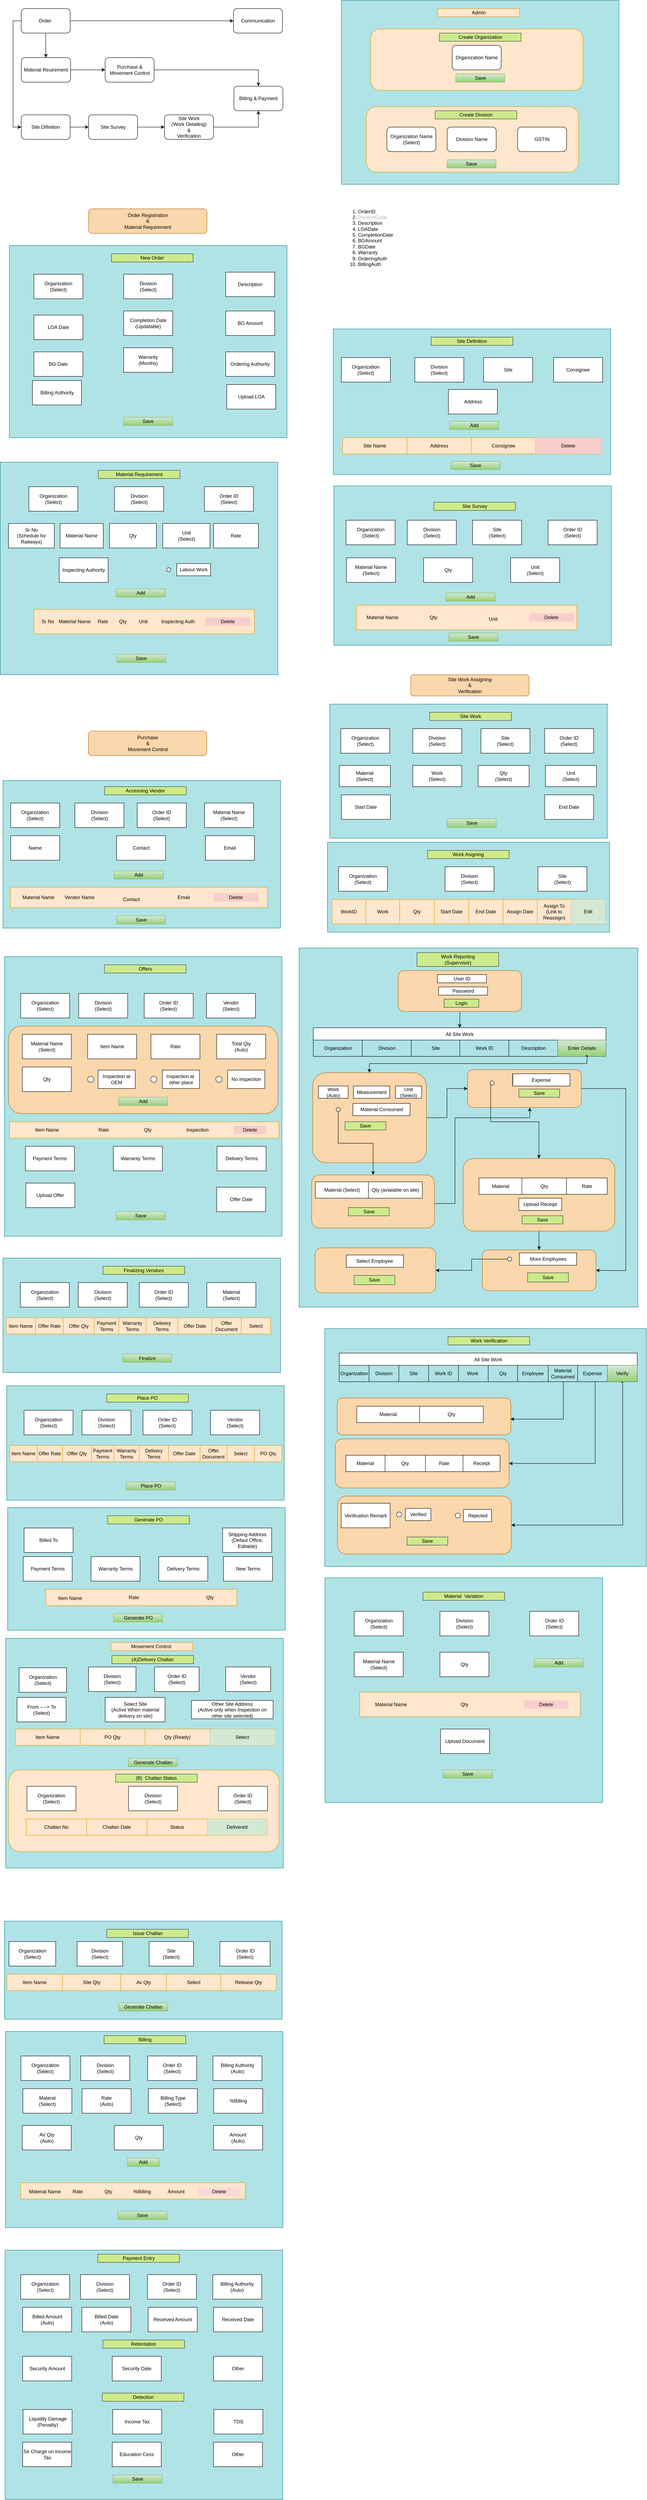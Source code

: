 <mxfile version="20.6.2" type="device" pages="2"><diagram id="b8dAhOTYs8ngvVv5qsr_" name="GUI and work flow"><mxGraphModel dx="1038" dy="619" grid="1" gridSize="10" guides="1" tooltips="1" connect="1" arrows="1" fold="1" page="1" pageScale="1" pageWidth="1654" pageHeight="2336" math="0" shadow="0"><root><mxCell id="0"/><mxCell id="1" parent="0"/><mxCell id="4UOTMHlBBeSUvk7bIhy6-5" style="edgeStyle=orthogonalEdgeStyle;rounded=0;orthogonalLoop=1;jettySize=auto;html=1;exitX=0.5;exitY=1;exitDx=0;exitDy=0;entryX=0.5;entryY=0;entryDx=0;entryDy=0;" parent="1" source="X0XK6OncUL-0Nd7sATQl-2" target="X0XK6OncUL-0Nd7sATQl-3" edge="1"><mxGeometry relative="1" as="geometry"/></mxCell><mxCell id="4UOTMHlBBeSUvk7bIhy6-14" style="edgeStyle=orthogonalEdgeStyle;rounded=0;orthogonalLoop=1;jettySize=auto;html=1;entryX=0;entryY=0.5;entryDx=0;entryDy=0;" parent="1" source="X0XK6OncUL-0Nd7sATQl-2" target="X0XK6OncUL-0Nd7sATQl-4" edge="1"><mxGeometry relative="1" as="geometry"><Array as="points"><mxPoint x="79" y="80"/><mxPoint x="79" y="340"/></Array></mxGeometry></mxCell><mxCell id="4UOTMHlBBeSUvk7bIhy6-24" style="edgeStyle=orthogonalEdgeStyle;rounded=0;orthogonalLoop=1;jettySize=auto;html=1;exitX=1;exitY=0.5;exitDx=0;exitDy=0;entryX=0;entryY=0.5;entryDx=0;entryDy=0;" parent="1" source="X0XK6OncUL-0Nd7sATQl-2" target="4UOTMHlBBeSUvk7bIhy6-23" edge="1"><mxGeometry relative="1" as="geometry"/></mxCell><mxCell id="X0XK6OncUL-0Nd7sATQl-2" value="Order&amp;nbsp;" style="rounded=1;whiteSpace=wrap;html=1;" parent="1" vertex="1"><mxGeometry x="99" y="50" width="120" height="60" as="geometry"/></mxCell><mxCell id="c2OFA-WHqowo3VXhS577-1" style="edgeStyle=orthogonalEdgeStyle;rounded=0;orthogonalLoop=1;jettySize=auto;html=1;entryX=0;entryY=0.5;entryDx=0;entryDy=0;" parent="1" source="X0XK6OncUL-0Nd7sATQl-3" target="4UOTMHlBBeSUvk7bIhy6-1" edge="1"><mxGeometry relative="1" as="geometry"/></mxCell><mxCell id="X0XK6OncUL-0Nd7sATQl-3" value="Material Reuirement" style="rounded=1;whiteSpace=wrap;html=1;" parent="1" vertex="1"><mxGeometry x="99" y="170" width="121" height="60" as="geometry"/></mxCell><mxCell id="4UOTMHlBBeSUvk7bIhy6-27" style="edgeStyle=orthogonalEdgeStyle;rounded=0;orthogonalLoop=1;jettySize=auto;html=1;entryX=0.5;entryY=0;entryDx=0;entryDy=0;" parent="1" source="4UOTMHlBBeSUvk7bIhy6-1" target="4UOTMHlBBeSUvk7bIhy6-25" edge="1"><mxGeometry relative="1" as="geometry"/></mxCell><mxCell id="4UOTMHlBBeSUvk7bIhy6-1" value="Purchase &amp;amp; Movement Control" style="rounded=1;whiteSpace=wrap;html=1;" parent="1" vertex="1"><mxGeometry x="304.5" y="170" width="120" height="60" as="geometry"/></mxCell><mxCell id="c2OFA-WHqowo3VXhS577-3" style="edgeStyle=orthogonalEdgeStyle;rounded=0;orthogonalLoop=1;jettySize=auto;html=1;entryX=0;entryY=0.5;entryDx=0;entryDy=0;" parent="1" source="4UOTMHlBBeSUvk7bIhy6-12" target="4UOTMHlBBeSUvk7bIhy6-19" edge="1"><mxGeometry relative="1" as="geometry"/></mxCell><mxCell id="4UOTMHlBBeSUvk7bIhy6-12" value="Site Survey" style="rounded=1;whiteSpace=wrap;html=1;" parent="1" vertex="1"><mxGeometry x="264" y="310" width="120" height="60" as="geometry"/></mxCell><mxCell id="c2OFA-WHqowo3VXhS577-2" style="edgeStyle=orthogonalEdgeStyle;rounded=0;orthogonalLoop=1;jettySize=auto;html=1;entryX=0;entryY=0.5;entryDx=0;entryDy=0;" parent="1" source="X0XK6OncUL-0Nd7sATQl-4" target="4UOTMHlBBeSUvk7bIhy6-12" edge="1"><mxGeometry relative="1" as="geometry"/></mxCell><mxCell id="X0XK6OncUL-0Nd7sATQl-4" value="Site Difinition" style="rounded=1;whiteSpace=wrap;html=1;" parent="1" vertex="1"><mxGeometry x="99" y="310" width="120" height="60" as="geometry"/></mxCell><mxCell id="c2OFA-WHqowo3VXhS577-4" style="edgeStyle=orthogonalEdgeStyle;rounded=0;orthogonalLoop=1;jettySize=auto;html=1;exitX=1;exitY=0.5;exitDx=0;exitDy=0;entryX=0.5;entryY=1;entryDx=0;entryDy=0;" parent="1" source="4UOTMHlBBeSUvk7bIhy6-19" target="4UOTMHlBBeSUvk7bIhy6-25" edge="1"><mxGeometry relative="1" as="geometry"/></mxCell><mxCell id="4UOTMHlBBeSUvk7bIhy6-19" value="Site Work&lt;br&gt;(Work Detailing)&lt;br&gt;&amp;amp;&lt;br&gt;Verification" style="rounded=1;whiteSpace=wrap;html=1;" parent="1" vertex="1"><mxGeometry x="450" y="310" width="120" height="60" as="geometry"/></mxCell><mxCell id="4UOTMHlBBeSUvk7bIhy6-23" value="Communication" style="rounded=1;whiteSpace=wrap;html=1;" parent="1" vertex="1"><mxGeometry x="619" y="50" width="120" height="60" as="geometry"/></mxCell><mxCell id="4UOTMHlBBeSUvk7bIhy6-25" value="Billing &amp;amp; Payment" style="rounded=1;whiteSpace=wrap;html=1;" parent="1" vertex="1"><mxGeometry x="620" y="240" width="120" height="60" as="geometry"/></mxCell><mxCell id="4UOTMHlBBeSUvk7bIhy6-28" value="" style="rounded=0;whiteSpace=wrap;html=1;fillColor=#b0e3e6;strokeColor=#0e8088;" parent="1" vertex="1"><mxGeometry x="70" y="630" width="680" height="470" as="geometry"/></mxCell><mxCell id="4UOTMHlBBeSUvk7bIhy6-29" value="Division&lt;br&gt;(Select)" style="rounded=0;whiteSpace=wrap;html=1;" parent="1" vertex="1"><mxGeometry x="350" y="700" width="120" height="60" as="geometry"/></mxCell><mxCell id="4UOTMHlBBeSUvk7bIhy6-30" value="Organization&lt;br&gt;(Select)" style="rounded=0;whiteSpace=wrap;html=1;" parent="1" vertex="1"><mxGeometry x="130" y="700" width="120" height="60" as="geometry"/></mxCell><mxCell id="4UOTMHlBBeSUvk7bIhy6-31" value="Description" style="rounded=0;whiteSpace=wrap;html=1;" parent="1" vertex="1"><mxGeometry x="600" y="695" width="120" height="60" as="geometry"/></mxCell><mxCell id="4UOTMHlBBeSUvk7bIhy6-32" value="LOA Date" style="rounded=0;whiteSpace=wrap;html=1;" parent="1" vertex="1"><mxGeometry x="130" y="800" width="120" height="60" as="geometry"/></mxCell><mxCell id="4UOTMHlBBeSUvk7bIhy6-33" value="Ordering Authority" style="rounded=0;whiteSpace=wrap;html=1;" parent="1" vertex="1"><mxGeometry x="600" y="890" width="120" height="60" as="geometry"/></mxCell><mxCell id="4UOTMHlBBeSUvk7bIhy6-34" value="BG Amount" style="rounded=0;whiteSpace=wrap;html=1;" parent="1" vertex="1"><mxGeometry x="600" y="790" width="120" height="60" as="geometry"/></mxCell><mxCell id="4UOTMHlBBeSUvk7bIhy6-35" value="BG Date" style="rounded=0;whiteSpace=wrap;html=1;" parent="1" vertex="1"><mxGeometry x="130" y="890" width="120" height="60" as="geometry"/></mxCell><mxCell id="4UOTMHlBBeSUvk7bIhy6-36" value="Warranty&lt;br&gt;(Months)" style="rounded=0;whiteSpace=wrap;html=1;" parent="1" vertex="1"><mxGeometry x="350" y="880" width="120" height="60" as="geometry"/></mxCell><mxCell id="4UOTMHlBBeSUvk7bIhy6-37" value="Completion Date&lt;br&gt;(Updatable)" style="rounded=0;whiteSpace=wrap;html=1;" parent="1" vertex="1"><mxGeometry x="350" y="790" width="120" height="60" as="geometry"/></mxCell><mxCell id="4UOTMHlBBeSUvk7bIhy6-38" value="Save" style="rounded=0;whiteSpace=wrap;html=1;fillColor=#d5e8d4;strokeColor=#82b366;gradientColor=#97d077;" parent="1" vertex="1"><mxGeometry x="350" y="1050" width="120" height="20" as="geometry"/></mxCell><mxCell id="4UOTMHlBBeSUvk7bIhy6-39" value="Billing Authority" style="rounded=0;whiteSpace=wrap;html=1;" parent="1" vertex="1"><mxGeometry x="126.5" y="960" width="120" height="60" as="geometry"/></mxCell><mxCell id="4UOTMHlBBeSUvk7bIhy6-40" value="New Order" style="rounded=0;whiteSpace=wrap;html=1;fillColor=#cdeb8b;strokeColor=#36393d;" parent="1" vertex="1"><mxGeometry x="320" y="650" width="200" height="20" as="geometry"/></mxCell><mxCell id="4UOTMHlBBeSUvk7bIhy6-47" value="&lt;span style=&quot;color: rgba(0, 0, 0, 0); font-family: monospace; font-size: 0px; text-align: start;&quot;&gt;&lt;table&gt;&lt;tbody&gt;&lt;tr&gt;&lt;td&gt;&lt;br&gt;&lt;/td&gt;&lt;td&gt;&lt;br&gt;&lt;/td&gt;&lt;td&gt;&lt;br&gt;&lt;/td&gt;&lt;td&gt;&lt;br&gt;&lt;/td&gt;&lt;td&gt;&lt;br&gt;&lt;/td&gt;&lt;/tr&gt;&lt;tr&gt;&lt;td&gt;&lt;br&gt;&lt;/td&gt;&lt;td&gt;&lt;br&gt;&lt;/td&gt;&lt;td&gt;&lt;br&gt;&lt;/td&gt;&lt;td&gt;&lt;br&gt;&lt;/td&gt;&lt;td&gt;&lt;br&gt;&lt;/td&gt;&lt;/tr&gt;&lt;/tbody&gt;&lt;/table&gt;&lt;/span&gt;" style="rounded=0;whiteSpace=wrap;html=1;fillColor=#b0e3e6;strokeColor=#0e8088;" parent="1" vertex="1"><mxGeometry x="47.75" y="1160" width="680" height="520" as="geometry"/></mxCell><mxCell id="4UOTMHlBBeSUvk7bIhy6-50" value="Organization&lt;br&gt;(Select)" style="rounded=0;whiteSpace=wrap;html=1;" parent="1" vertex="1"><mxGeometry x="117.75" y="1220" width="120" height="60" as="geometry"/></mxCell><mxCell id="4UOTMHlBBeSUvk7bIhy6-51" value="Division&lt;br&gt;(Select)" style="rounded=0;whiteSpace=wrap;html=1;" parent="1" vertex="1"><mxGeometry x="327.75" y="1220" width="120" height="60" as="geometry"/></mxCell><mxCell id="4UOTMHlBBeSUvk7bIhy6-53" value="Order ID&lt;br&gt;(Select)" style="rounded=0;whiteSpace=wrap;html=1;" parent="1" vertex="1"><mxGeometry x="547.75" y="1220" width="120" height="60" as="geometry"/></mxCell><mxCell id="4UOTMHlBBeSUvk7bIhy6-54" value="Material Requirement" style="rounded=0;whiteSpace=wrap;html=1;fillColor=#cdeb8b;strokeColor=#36393d;" parent="1" vertex="1"><mxGeometry x="287.75" y="1180" width="200" height="20" as="geometry"/></mxCell><mxCell id="4UOTMHlBBeSUvk7bIhy6-57" value="Save" style="rounded=0;whiteSpace=wrap;html=1;fillColor=#d5e8d4;strokeColor=#82b366;gradientColor=#97d077;" parent="1" vertex="1"><mxGeometry x="333.25" y="1630" width="120" height="20" as="geometry"/></mxCell><mxCell id="4UOTMHlBBeSUvk7bIhy6-60" value="Qty" style="rounded=0;whiteSpace=wrap;html=1;" parent="1" vertex="1"><mxGeometry x="315" y="1310" width="115" height="60" as="geometry"/></mxCell><mxCell id="4UOTMHlBBeSUvk7bIhy6-61" value="Material Name" style="rounded=0;whiteSpace=wrap;html=1;" parent="1" vertex="1"><mxGeometry x="194" y="1310" width="106" height="60" as="geometry"/></mxCell><mxCell id="4UOTMHlBBeSUvk7bIhy6-62" value="Sr No&lt;br&gt;(Schedule for Railways)" style="rounded=0;whiteSpace=wrap;html=1;" parent="1" vertex="1"><mxGeometry x="67.75" y="1310" width="112.25" height="60" as="geometry"/></mxCell><mxCell id="4UOTMHlBBeSUvk7bIhy6-63" value="Rate" style="rounded=0;whiteSpace=wrap;html=1;" parent="1" vertex="1"><mxGeometry x="570.25" y="1310" width="109.75" height="60" as="geometry"/></mxCell><mxCell id="4UOTMHlBBeSUvk7bIhy6-64" value="Add" style="rounded=0;whiteSpace=wrap;html=1;fillColor=#d5e8d4;strokeColor=#82b366;gradientColor=#97d077;" parent="1" vertex="1"><mxGeometry x="331.75" y="1470" width="120" height="20" as="geometry"/></mxCell><mxCell id="4UOTMHlBBeSUvk7bIhy6-82" value="" style="shape=table;html=1;whiteSpace=wrap;startSize=0;container=1;collapsible=0;childLayout=tableLayout;columnLines=0;rowLines=0;fillColor=#ffe6cc;strokeColor=#d79b00;" parent="1" vertex="1"><mxGeometry x="130.25" y="1520" width="540" height="60" as="geometry"/></mxCell><mxCell id="4UOTMHlBBeSUvk7bIhy6-91" value="" style="shape=tableRow;horizontal=0;startSize=0;swimlaneHead=0;swimlaneBody=0;top=0;left=0;bottom=0;right=0;collapsible=0;dropTarget=0;fillColor=none;points=[[0,0.5],[1,0.5]];portConstraint=eastwest;" parent="4UOTMHlBBeSUvk7bIhy6-82" vertex="1"><mxGeometry width="540" height="60" as="geometry"/></mxCell><mxCell id="4UOTMHlBBeSUvk7bIhy6-92" value="" style="shape=partialRectangle;html=1;whiteSpace=wrap;connectable=0;fillColor=none;top=0;left=0;bottom=0;right=0;overflow=hidden;fontSize=12;" parent="4UOTMHlBBeSUvk7bIhy6-91" vertex="1"><mxGeometry width="180" height="60" as="geometry"><mxRectangle width="180" height="60" as="alternateBounds"/></mxGeometry></mxCell><mxCell id="4UOTMHlBBeSUvk7bIhy6-93" value="" style="shape=partialRectangle;html=1;whiteSpace=wrap;connectable=0;fillColor=none;top=0;left=0;bottom=0;right=0;overflow=hidden;fontSize=12;" parent="4UOTMHlBBeSUvk7bIhy6-91" vertex="1"><mxGeometry x="180" width="185" height="60" as="geometry"><mxRectangle width="185" height="60" as="alternateBounds"/></mxGeometry></mxCell><mxCell id="4UOTMHlBBeSUvk7bIhy6-94" value="" style="shape=partialRectangle;html=1;whiteSpace=wrap;connectable=0;fillColor=none;top=0;left=0;bottom=0;right=0;overflow=hidden;fontSize=12;" parent="4UOTMHlBBeSUvk7bIhy6-91" vertex="1"><mxGeometry x="365" width="175" height="60" as="geometry"><mxRectangle width="175" height="60" as="alternateBounds"/></mxGeometry></mxCell><mxCell id="4UOTMHlBBeSUvk7bIhy6-96" value="Sr No" style="shape=partialRectangle;html=1;whiteSpace=wrap;connectable=0;fillColor=none;top=0;left=0;bottom=0;right=0;overflow=hidden;fontSize=12;" parent="1" vertex="1"><mxGeometry x="118.75" y="1540" width="90" height="20" as="geometry"><mxRectangle width="180" height="40" as="alternateBounds"/></mxGeometry></mxCell><mxCell id="4UOTMHlBBeSUvk7bIhy6-97" value="Material Name" style="shape=partialRectangle;html=1;whiteSpace=wrap;connectable=0;fillColor=none;top=0;left=0;bottom=0;right=0;overflow=hidden;fontSize=12;" parent="1" vertex="1"><mxGeometry x="185.13" y="1540" width="90" height="20" as="geometry"><mxRectangle width="180" height="40" as="alternateBounds"/></mxGeometry></mxCell><mxCell id="4UOTMHlBBeSUvk7bIhy6-98" value="Rate" style="shape=partialRectangle;html=1;whiteSpace=wrap;connectable=0;fillColor=none;top=0;left=0;bottom=0;right=0;overflow=hidden;fontSize=12;" parent="1" vertex="1"><mxGeometry x="273.75" y="1540" width="50" height="20" as="geometry"><mxRectangle width="180" height="40" as="alternateBounds"/></mxGeometry></mxCell><mxCell id="4UOTMHlBBeSUvk7bIhy6-99" value="Qty" style="shape=partialRectangle;html=1;whiteSpace=wrap;connectable=0;fillColor=none;top=0;left=0;bottom=0;right=0;overflow=hidden;fontSize=12;" parent="1" vertex="1"><mxGeometry x="320" y="1540" width="55.88" height="20" as="geometry"><mxRectangle width="180" height="40" as="alternateBounds"/></mxGeometry></mxCell><mxCell id="4UOTMHlBBeSUvk7bIhy6-100" value="Delete" style="shape=partialRectangle;html=1;whiteSpace=wrap;connectable=0;fillColor=#f8cecc;top=0;left=0;bottom=0;right=0;overflow=hidden;fontSize=12;strokeColor=#b85450;" parent="1" vertex="1"><mxGeometry x="550.25" y="1540" width="110" height="20" as="geometry"><mxRectangle width="180" height="40" as="alternateBounds"/></mxGeometry></mxCell><mxCell id="4UOTMHlBBeSUvk7bIhy6-101" value="" style="rounded=0;whiteSpace=wrap;html=1;fillColor=#b0e3e6;strokeColor=#0e8088;" parent="1" vertex="1"><mxGeometry x="863.25" y="834" width="680" height="356" as="geometry"/></mxCell><mxCell id="4UOTMHlBBeSUvk7bIhy6-102" value="Organization&lt;br&gt;(Select)" style="rounded=0;whiteSpace=wrap;html=1;" parent="1" vertex="1"><mxGeometry x="883.25" y="904" width="120" height="60" as="geometry"/></mxCell><mxCell id="4UOTMHlBBeSUvk7bIhy6-103" value="Division&lt;br&gt;(Select)" style="rounded=0;whiteSpace=wrap;html=1;" parent="1" vertex="1"><mxGeometry x="1063.25" y="904" width="120" height="60" as="geometry"/></mxCell><mxCell id="4UOTMHlBBeSUvk7bIhy6-104" value="Site" style="rounded=0;whiteSpace=wrap;html=1;" parent="1" vertex="1"><mxGeometry x="1231.75" y="904" width="120" height="60" as="geometry"/></mxCell><mxCell id="4UOTMHlBBeSUvk7bIhy6-105" value="Consignee" style="rounded=0;whiteSpace=wrap;html=1;" parent="1" vertex="1"><mxGeometry x="1403.25" y="904" width="120" height="60" as="geometry"/></mxCell><mxCell id="4UOTMHlBBeSUvk7bIhy6-106" value="Save" style="rounded=0;whiteSpace=wrap;html=1;fillColor=#d5e8d4;strokeColor=#82b366;gradientColor=#97d077;" parent="1" vertex="1"><mxGeometry x="1152" y="1158" width="120" height="20" as="geometry"/></mxCell><mxCell id="4UOTMHlBBeSUvk7bIhy6-118" value="Add" style="rounded=0;whiteSpace=wrap;html=1;fillColor=#d5e8d4;strokeColor=#82b366;gradientColor=#97d077;" parent="1" vertex="1"><mxGeometry x="1148.5" y="1060" width="120" height="20" as="geometry"/></mxCell><mxCell id="4UOTMHlBBeSUvk7bIhy6-248" value="Site Definition" style="rounded=0;whiteSpace=wrap;html=1;fillColor=#cdeb8b;strokeColor=#36393d;" parent="1" vertex="1"><mxGeometry x="1103.25" y="854" width="200" height="20" as="geometry"/></mxCell><mxCell id="4UOTMHlBBeSUvk7bIhy6-252" value="Order Registration&lt;br&gt;&amp;amp;&lt;br&gt;Material Requirement" style="rounded=1;whiteSpace=wrap;html=1;fillColor=#fad7ac;strokeColor=#b46504;" parent="1" vertex="1"><mxGeometry x="264" y="540" width="290" height="60" as="geometry"/></mxCell><mxCell id="4UOTMHlBBeSUvk7bIhy6-253" value="&lt;span style=&quot;color: rgba(0, 0, 0, 0); font-family: monospace; font-size: 0px; text-align: start;&quot;&gt;&lt;table&gt;&lt;tbody&gt;&lt;tr&gt;&lt;td&gt;&lt;br&gt;&lt;/td&gt;&lt;td&gt;&lt;br&gt;&lt;/td&gt;&lt;td&gt;&lt;br&gt;&lt;/td&gt;&lt;td&gt;&lt;br&gt;&lt;/td&gt;&lt;td&gt;&lt;br&gt;&lt;/td&gt;&lt;/tr&gt;&lt;tr&gt;&lt;td&gt;&lt;br&gt;&lt;/td&gt;&lt;td&gt;&lt;br&gt;&lt;/td&gt;&lt;td&gt;&lt;br&gt;&lt;/td&gt;&lt;td&gt;&lt;br&gt;&lt;/td&gt;&lt;td&gt;&lt;br&gt;&lt;/td&gt;&lt;/tr&gt;&lt;/tbody&gt;&lt;/table&gt;&lt;/span&gt;" style="rounded=0;whiteSpace=wrap;html=1;fillColor=#b0e3e6;strokeColor=#0e8088;" parent="1" vertex="1"><mxGeometry x="864.75" y="1218" width="680" height="390" as="geometry"/></mxCell><mxCell id="4UOTMHlBBeSUvk7bIhy6-254" value="Organization&lt;br&gt;(Select)" style="rounded=0;whiteSpace=wrap;html=1;" parent="1" vertex="1"><mxGeometry x="894.75" y="1302" width="120" height="60" as="geometry"/></mxCell><mxCell id="4UOTMHlBBeSUvk7bIhy6-255" value="Division&lt;br&gt;(Select)" style="rounded=0;whiteSpace=wrap;html=1;" parent="1" vertex="1"><mxGeometry x="1044.75" y="1302" width="120" height="60" as="geometry"/></mxCell><mxCell id="4UOTMHlBBeSUvk7bIhy6-256" value="Order ID&lt;br&gt;(Select)" style="rounded=0;whiteSpace=wrap;html=1;" parent="1" vertex="1"><mxGeometry x="1389.75" y="1302" width="120" height="60" as="geometry"/></mxCell><mxCell id="4UOTMHlBBeSUvk7bIhy6-258" value="Material Name&lt;br&gt;(Select)" style="rounded=0;whiteSpace=wrap;html=1;" parent="1" vertex="1"><mxGeometry x="895.75" y="1394" width="120" height="60" as="geometry"/></mxCell><mxCell id="4UOTMHlBBeSUvk7bIhy6-259" value="Add" style="rounded=0;whiteSpace=wrap;html=1;fillColor=#d5e8d4;strokeColor=#82b366;gradientColor=#97d077;" parent="1" vertex="1"><mxGeometry x="1139.75" y="1480" width="120" height="20" as="geometry"/></mxCell><mxCell id="4UOTMHlBBeSUvk7bIhy6-260" value="" style="shape=table;html=1;whiteSpace=wrap;startSize=0;container=1;collapsible=0;childLayout=tableLayout;columnLines=0;rowLines=0;fillColor=#ffe6cc;strokeColor=#d79b00;" parent="1" vertex="1"><mxGeometry x="920" y="1510" width="540" height="60" as="geometry"/></mxCell><mxCell id="4UOTMHlBBeSUvk7bIhy6-261" value="" style="shape=tableRow;horizontal=0;startSize=0;swimlaneHead=0;swimlaneBody=0;top=0;left=0;bottom=0;right=0;collapsible=0;dropTarget=0;fillColor=none;points=[[0,0.5],[1,0.5]];portConstraint=eastwest;" parent="4UOTMHlBBeSUvk7bIhy6-260" vertex="1"><mxGeometry width="540" height="60" as="geometry"/></mxCell><mxCell id="4UOTMHlBBeSUvk7bIhy6-262" value="" style="shape=partialRectangle;html=1;whiteSpace=wrap;connectable=0;fillColor=none;top=0;left=0;bottom=0;right=0;overflow=hidden;fontSize=12;" parent="4UOTMHlBBeSUvk7bIhy6-261" vertex="1"><mxGeometry width="180" height="60" as="geometry"><mxRectangle width="180" height="60" as="alternateBounds"/></mxGeometry></mxCell><mxCell id="4UOTMHlBBeSUvk7bIhy6-263" value="" style="shape=partialRectangle;html=1;whiteSpace=wrap;connectable=0;fillColor=none;top=0;left=0;bottom=0;right=0;overflow=hidden;fontSize=12;" parent="4UOTMHlBBeSUvk7bIhy6-261" vertex="1"><mxGeometry x="180" width="185" height="60" as="geometry"><mxRectangle width="185" height="60" as="alternateBounds"/></mxGeometry></mxCell><mxCell id="4UOTMHlBBeSUvk7bIhy6-264" value="" style="shape=partialRectangle;html=1;whiteSpace=wrap;connectable=0;fillColor=none;top=0;left=0;bottom=0;right=0;overflow=hidden;fontSize=12;" parent="4UOTMHlBBeSUvk7bIhy6-261" vertex="1"><mxGeometry x="365" width="175" height="60" as="geometry"><mxRectangle width="175" height="60" as="alternateBounds"/></mxGeometry></mxCell><mxCell id="4UOTMHlBBeSUvk7bIhy6-265" value="Material Name" style="shape=partialRectangle;html=1;whiteSpace=wrap;connectable=0;fillColor=none;top=0;left=0;bottom=0;right=0;overflow=hidden;fontSize=12;" parent="1" vertex="1"><mxGeometry x="928.5" y="1530" width="110" height="20" as="geometry"><mxRectangle width="180" height="40" as="alternateBounds"/></mxGeometry></mxCell><mxCell id="4UOTMHlBBeSUvk7bIhy6-266" value="Qty" style="shape=partialRectangle;html=1;whiteSpace=wrap;connectable=0;fillColor=none;top=0;left=0;bottom=0;right=0;overflow=hidden;fontSize=12;" parent="1" vertex="1"><mxGeometry x="1053.5" y="1530" width="110" height="20" as="geometry"><mxRectangle width="180" height="40" as="alternateBounds"/></mxGeometry></mxCell><mxCell id="4UOTMHlBBeSUvk7bIhy6-267" value="Delete" style="shape=partialRectangle;html=1;whiteSpace=wrap;connectable=0;fillColor=#f8cecc;top=0;left=0;bottom=0;right=0;overflow=hidden;fontSize=12;strokeColor=#b85450;" parent="1" vertex="1"><mxGeometry x="1343" y="1530" width="110" height="20" as="geometry"><mxRectangle width="180" height="40" as="alternateBounds"/></mxGeometry></mxCell><mxCell id="4UOTMHlBBeSUvk7bIhy6-268" value="Save" style="rounded=0;whiteSpace=wrap;html=1;fillColor=#d5e8d4;strokeColor=#82b366;gradientColor=#97d077;" parent="1" vertex="1"><mxGeometry x="1146.75" y="1578" width="120" height="20" as="geometry"/></mxCell><mxCell id="4UOTMHlBBeSUvk7bIhy6-269" value="Site Survey" style="rounded=0;whiteSpace=wrap;html=1;fillColor=#cdeb8b;strokeColor=#36393d;" parent="1" vertex="1"><mxGeometry x="1109.75" y="1258" width="200" height="20" as="geometry"/></mxCell><mxCell id="4UOTMHlBBeSUvk7bIhy6-272" value="Site&lt;br&gt;(Select)" style="rounded=0;whiteSpace=wrap;html=1;" parent="1" vertex="1"><mxGeometry x="1204.75" y="1302" width="120" height="60" as="geometry"/></mxCell><mxCell id="4UOTMHlBBeSUvk7bIhy6-273" value="Purchase&lt;br&gt;&amp;amp;&lt;br&gt;Movement Control" style="rounded=1;whiteSpace=wrap;html=1;fillColor=#fad7ac;strokeColor=#b46504;" parent="1" vertex="1"><mxGeometry x="263.5" y="1818" width="290" height="60" as="geometry"/></mxCell><mxCell id="4UOTMHlBBeSUvk7bIhy6-275" value="&lt;span style=&quot;color: rgba(0, 0, 0, 0); font-family: monospace; font-size: 0px; text-align: start;&quot;&gt;&lt;table&gt;&lt;tbody&gt;&lt;tr&gt;&lt;td&gt;&lt;br&gt;&lt;/td&gt;&lt;td&gt;&lt;br&gt;&lt;/td&gt;&lt;td&gt;&lt;br&gt;&lt;/td&gt;&lt;td&gt;&lt;br&gt;&lt;/td&gt;&lt;td&gt;&lt;br&gt;&lt;/td&gt;&lt;/tr&gt;&lt;tr&gt;&lt;td&gt;&lt;br&gt;&lt;/td&gt;&lt;td&gt;&lt;br&gt;&lt;/td&gt;&lt;td&gt;&lt;br&gt;&lt;/td&gt;&lt;td&gt;&lt;br&gt;&lt;/td&gt;&lt;td&gt;&lt;br&gt;&lt;/td&gt;&lt;/tr&gt;&lt;/tbody&gt;&lt;/table&gt;&lt;/span&gt;" style="rounded=0;whiteSpace=wrap;html=1;fillColor=#b0e3e6;strokeColor=#0e8088;" parent="1" vertex="1"><mxGeometry x="54.25" y="1939" width="680" height="361" as="geometry"/></mxCell><mxCell id="4UOTMHlBBeSUvk7bIhy6-276" value="Organization&lt;br&gt;(Select)" style="rounded=0;whiteSpace=wrap;html=1;" parent="1" vertex="1"><mxGeometry x="73.25" y="1994" width="120" height="60" as="geometry"/></mxCell><mxCell id="4UOTMHlBBeSUvk7bIhy6-277" value="Division&lt;br&gt;(Select)" style="rounded=0;whiteSpace=wrap;html=1;" parent="1" vertex="1"><mxGeometry x="230.5" y="1994" width="120" height="60" as="geometry"/></mxCell><mxCell id="4UOTMHlBBeSUvk7bIhy6-278" value="Order ID&lt;br&gt;(Select)" style="rounded=0;whiteSpace=wrap;html=1;" parent="1" vertex="1"><mxGeometry x="383.25" y="1994" width="120" height="60" as="geometry"/></mxCell><mxCell id="4UOTMHlBBeSUvk7bIhy6-290" value="Save" style="rounded=0;whiteSpace=wrap;html=1;fillColor=#d5e8d4;strokeColor=#82b366;gradientColor=#97d077;" parent="1" vertex="1"><mxGeometry x="332.5" y="2270" width="120" height="20" as="geometry"/></mxCell><mxCell id="4UOTMHlBBeSUvk7bIhy6-291" value="Accessing Vendor" style="rounded=0;whiteSpace=wrap;html=1;fillColor=#cdeb8b;strokeColor=#36393d;" parent="1" vertex="1"><mxGeometry x="303.25" y="1954" width="200" height="20" as="geometry"/></mxCell><mxCell id="4UOTMHlBBeSUvk7bIhy6-294" value="&lt;span style=&quot;color: rgba(0, 0, 0, 0); font-family: monospace; font-size: 0px; text-align: start;&quot;&gt;&lt;table&gt;&lt;tbody&gt;&lt;tr&gt;&lt;td&gt;&lt;br&gt;&lt;/td&gt;&lt;td&gt;&lt;br&gt;&lt;/td&gt;&lt;td&gt;&lt;br&gt;&lt;/td&gt;&lt;td&gt;&lt;br&gt;&lt;/td&gt;&lt;td&gt;&lt;br&gt;&lt;/td&gt;&lt;/tr&gt;&lt;tr&gt;&lt;td&gt;&lt;br&gt;&lt;/td&gt;&lt;td&gt;&lt;br&gt;&lt;/td&gt;&lt;td&gt;&lt;br&gt;&lt;/td&gt;&lt;td&gt;&lt;br&gt;&lt;/td&gt;&lt;td&gt;&lt;br&gt;&lt;/td&gt;&lt;/tr&gt;&lt;/tbody&gt;&lt;/table&gt;&lt;/span&gt;" style="rounded=0;whiteSpace=wrap;html=1;fillColor=#b0e3e6;strokeColor=#0e8088;" parent="1" vertex="1"><mxGeometry x="57.75" y="2370" width="680" height="684" as="geometry"/></mxCell><mxCell id="4UOTMHlBBeSUvk7bIhy6-295" value="Organization&lt;br&gt;(Select)" style="rounded=0;whiteSpace=wrap;html=1;" parent="1" vertex="1"><mxGeometry x="97.75" y="2460" width="120" height="60" as="geometry"/></mxCell><mxCell id="4UOTMHlBBeSUvk7bIhy6-296" value="Division&lt;br&gt;(Select)" style="rounded=0;whiteSpace=wrap;html=1;" parent="1" vertex="1"><mxGeometry x="239.75" y="2460" width="120" height="60" as="geometry"/></mxCell><mxCell id="4UOTMHlBBeSUvk7bIhy6-297" value="Order ID&lt;br&gt;(Select)" style="rounded=0;whiteSpace=wrap;html=1;" parent="1" vertex="1"><mxGeometry x="400.25" y="2460" width="120" height="60" as="geometry"/></mxCell><mxCell id="4UOTMHlBBeSUvk7bIhy6-298" value="Save" style="rounded=0;whiteSpace=wrap;html=1;fillColor=#d5e8d4;strokeColor=#82b366;gradientColor=#97d077;" parent="1" vertex="1"><mxGeometry x="331.75" y="2994" width="120" height="20" as="geometry"/></mxCell><mxCell id="4UOTMHlBBeSUvk7bIhy6-299" value="Offers" style="rounded=0;whiteSpace=wrap;html=1;fillColor=#cdeb8b;strokeColor=#36393d;" parent="1" vertex="1"><mxGeometry x="302.75" y="2390" width="200" height="20" as="geometry"/></mxCell><mxCell id="4UOTMHlBBeSUvk7bIhy6-300" value="Name" style="rounded=0;whiteSpace=wrap;html=1;" parent="1" vertex="1"><mxGeometry x="73.25" y="2074" width="120" height="60" as="geometry"/></mxCell><mxCell id="4UOTMHlBBeSUvk7bIhy6-301" value="Contact" style="rounded=0;whiteSpace=wrap;html=1;" parent="1" vertex="1"><mxGeometry x="332.5" y="2074" width="120" height="60" as="geometry"/></mxCell><mxCell id="4UOTMHlBBeSUvk7bIhy6-302" value="Email" style="rounded=0;whiteSpace=wrap;html=1;" parent="1" vertex="1"><mxGeometry x="550.25" y="2074" width="120" height="60" as="geometry"/></mxCell><mxCell id="4UOTMHlBBeSUvk7bIhy6-303" value="" style="rounded=1;whiteSpace=wrap;html=1;fillColor=#fad7ac;strokeColor=#b46504;" parent="1" vertex="1"><mxGeometry x="67.75" y="2540" width="660" height="214" as="geometry"/></mxCell><mxCell id="4UOTMHlBBeSUvk7bIhy6-304" value="Material Name&lt;br&gt;(Select)" style="rounded=0;whiteSpace=wrap;html=1;" parent="1" vertex="1"><mxGeometry x="101.75" y="2560" width="120" height="60" as="geometry"/></mxCell><mxCell id="4UOTMHlBBeSUvk7bIhy6-305" value="Item Name" style="rounded=0;whiteSpace=wrap;html=1;" parent="1" vertex="1"><mxGeometry x="261.75" y="2560" width="120" height="60" as="geometry"/></mxCell><mxCell id="4UOTMHlBBeSUvk7bIhy6-306" value="Rate" style="rounded=0;whiteSpace=wrap;html=1;" parent="1" vertex="1"><mxGeometry x="416.75" y="2560" width="120" height="60" as="geometry"/></mxCell><mxCell id="4UOTMHlBBeSUvk7bIhy6-307" value="Total Qty&lt;br&gt;(Auto)" style="rounded=0;whiteSpace=wrap;html=1;" parent="1" vertex="1"><mxGeometry x="577.75" y="2560" width="120" height="60" as="geometry"/></mxCell><mxCell id="4UOTMHlBBeSUvk7bIhy6-308" value="Qty" style="rounded=0;whiteSpace=wrap;html=1;" parent="1" vertex="1"><mxGeometry x="101.75" y="2640" width="120" height="60" as="geometry"/></mxCell><mxCell id="4UOTMHlBBeSUvk7bIhy6-312" value="" style="ellipse;whiteSpace=wrap;html=1;aspect=fixed;" parent="1" vertex="1"><mxGeometry x="261.75" y="2662.5" width="15" height="15" as="geometry"/></mxCell><mxCell id="4UOTMHlBBeSUvk7bIhy6-313" value="" style="ellipse;whiteSpace=wrap;html=1;aspect=fixed;" parent="1" vertex="1"><mxGeometry x="575.75" y="2662.5" width="15" height="15" as="geometry"/></mxCell><mxCell id="4UOTMHlBBeSUvk7bIhy6-314" value="" style="ellipse;whiteSpace=wrap;html=1;aspect=fixed;" parent="1" vertex="1"><mxGeometry x="416.25" y="2662.5" width="15" height="15" as="geometry"/></mxCell><mxCell id="4UOTMHlBBeSUvk7bIhy6-317" value="Inspection at OEM" style="rounded=0;whiteSpace=wrap;html=1;" parent="1" vertex="1"><mxGeometry x="287.25" y="2647.5" width="91" height="45" as="geometry"/></mxCell><mxCell id="4UOTMHlBBeSUvk7bIhy6-318" value="Inspection at&amp;nbsp;&lt;br&gt;other place" style="rounded=0;whiteSpace=wrap;html=1;" parent="1" vertex="1"><mxGeometry x="444.75" y="2647.5" width="91" height="45" as="geometry"/></mxCell><mxCell id="4UOTMHlBBeSUvk7bIhy6-319" value="No inspection" style="rounded=0;whiteSpace=wrap;html=1;" parent="1" vertex="1"><mxGeometry x="604.75" y="2647.5" width="91" height="45" as="geometry"/></mxCell><mxCell id="4UOTMHlBBeSUvk7bIhy6-320" value="Payment Terms" style="rounded=0;whiteSpace=wrap;html=1;" parent="1" vertex="1"><mxGeometry x="109.25" y="2834" width="120" height="60" as="geometry"/></mxCell><mxCell id="4UOTMHlBBeSUvk7bIhy6-321" value="Warranty Terms" style="rounded=0;whiteSpace=wrap;html=1;" parent="1" vertex="1"><mxGeometry x="324.75" y="2834" width="120" height="60" as="geometry"/></mxCell><mxCell id="4UOTMHlBBeSUvk7bIhy6-322" value="Delivery Terms" style="rounded=0;whiteSpace=wrap;html=1;" parent="1" vertex="1"><mxGeometry x="578.75" y="2834" width="120" height="60" as="geometry"/></mxCell><mxCell id="4UOTMHlBBeSUvk7bIhy6-323" value="Add" style="rounded=0;whiteSpace=wrap;html=1;fillColor=#d5e8d4;strokeColor=#82b366;gradientColor=#97d077;" parent="1" vertex="1"><mxGeometry x="337.75" y="2714" width="120" height="20" as="geometry"/></mxCell><mxCell id="4UOTMHlBBeSUvk7bIhy6-324" value="" style="shape=table;html=1;whiteSpace=wrap;startSize=0;container=1;collapsible=0;childLayout=tableLayout;columnLines=0;rowLines=0;fillColor=#ffe6cc;strokeColor=#d79b00;" parent="1" vertex="1"><mxGeometry x="70.25" y="2774" width="660" height="40" as="geometry"/></mxCell><mxCell id="4UOTMHlBBeSUvk7bIhy6-325" value="" style="shape=tableRow;horizontal=0;startSize=0;swimlaneHead=0;swimlaneBody=0;top=0;left=0;bottom=0;right=0;collapsible=0;dropTarget=0;fillColor=none;points=[[0,0.5],[1,0.5]];portConstraint=eastwest;" parent="4UOTMHlBBeSUvk7bIhy6-324" vertex="1"><mxGeometry width="660" height="40" as="geometry"/></mxCell><mxCell id="4UOTMHlBBeSUvk7bIhy6-326" value="" style="shape=partialRectangle;html=1;whiteSpace=wrap;connectable=0;fillColor=none;top=0;left=0;bottom=0;right=0;overflow=hidden;fontSize=12;" parent="4UOTMHlBBeSUvk7bIhy6-325" vertex="1"><mxGeometry width="220" height="40" as="geometry"><mxRectangle width="220" height="40" as="alternateBounds"/></mxGeometry></mxCell><mxCell id="4UOTMHlBBeSUvk7bIhy6-327" value="" style="shape=partialRectangle;html=1;whiteSpace=wrap;connectable=0;fillColor=none;top=0;left=0;bottom=0;right=0;overflow=hidden;fontSize=12;" parent="4UOTMHlBBeSUvk7bIhy6-325" vertex="1"><mxGeometry x="220" width="226" height="40" as="geometry"><mxRectangle width="226" height="40" as="alternateBounds"/></mxGeometry></mxCell><mxCell id="4UOTMHlBBeSUvk7bIhy6-328" value="" style="shape=partialRectangle;html=1;whiteSpace=wrap;connectable=0;fillColor=none;top=0;left=0;bottom=0;right=0;overflow=hidden;fontSize=12;" parent="4UOTMHlBBeSUvk7bIhy6-325" vertex="1"><mxGeometry x="446" width="214" height="40" as="geometry"><mxRectangle width="214" height="40" as="alternateBounds"/></mxGeometry></mxCell><mxCell id="4UOTMHlBBeSUvk7bIhy6-330" value="Qty" style="shape=partialRectangle;html=1;whiteSpace=wrap;connectable=0;fillColor=none;top=0;left=0;bottom=0;right=0;overflow=hidden;fontSize=12;" parent="1" vertex="1"><mxGeometry x="369.25" y="2784" width="80" height="20" as="geometry"><mxRectangle width="180" height="40" as="alternateBounds"/></mxGeometry></mxCell><mxCell id="4UOTMHlBBeSUvk7bIhy6-331" value="Delete" style="shape=partialRectangle;html=1;whiteSpace=wrap;connectable=0;fillColor=#f8cecc;top=0;left=0;bottom=0;right=0;overflow=hidden;fontSize=12;strokeColor=#b85450;" parent="1" vertex="1"><mxGeometry x="619.75" y="2784" width="79" height="20" as="geometry"><mxRectangle width="180" height="40" as="alternateBounds"/></mxGeometry></mxCell><mxCell id="4UOTMHlBBeSUvk7bIhy6-332" value="Rate" style="shape=partialRectangle;html=1;whiteSpace=wrap;connectable=0;fillColor=none;top=0;left=0;bottom=0;right=0;overflow=hidden;fontSize=12;" parent="1" vertex="1"><mxGeometry x="268.25" y="2784" width="66" height="20" as="geometry"><mxRectangle width="180" height="40" as="alternateBounds"/></mxGeometry></mxCell><mxCell id="4UOTMHlBBeSUvk7bIhy6-336" value="Item Name" style="shape=partialRectangle;html=1;whiteSpace=wrap;connectable=0;fillColor=none;top=0;left=0;bottom=0;right=0;overflow=hidden;fontSize=12;" parent="1" vertex="1"><mxGeometry x="106.75" y="2784" width="110" height="20" as="geometry"><mxRectangle width="180" height="40" as="alternateBounds"/></mxGeometry></mxCell><mxCell id="4UOTMHlBBeSUvk7bIhy6-337" value="Inspection" style="shape=partialRectangle;html=1;whiteSpace=wrap;connectable=0;fillColor=none;top=0;left=0;bottom=0;right=0;overflow=hidden;fontSize=12;" parent="1" vertex="1"><mxGeometry x="475.75" y="2784" width="110" height="20" as="geometry"><mxRectangle width="180" height="40" as="alternateBounds"/></mxGeometry></mxCell><mxCell id="4UOTMHlBBeSUvk7bIhy6-339" value="Inspecting Authority" style="rounded=0;whiteSpace=wrap;html=1;" parent="1" vertex="1"><mxGeometry x="192" y="1394" width="120" height="60" as="geometry"/></mxCell><mxCell id="4UOTMHlBBeSUvk7bIhy6-340" value="Inspecting Auth" style="shape=partialRectangle;html=1;whiteSpace=wrap;connectable=0;fillColor=none;top=0;left=0;bottom=0;right=0;overflow=hidden;fontSize=12;" parent="1" vertex="1"><mxGeometry x="427.75" y="1540" width="110" height="20" as="geometry"><mxRectangle width="180" height="40" as="alternateBounds"/></mxGeometry></mxCell><mxCell id="4UOTMHlBBeSUvk7bIhy6-341" value="Upload Offer" style="rounded=0;whiteSpace=wrap;html=1;" parent="1" vertex="1"><mxGeometry x="110.25" y="2924" width="120" height="60" as="geometry"/></mxCell><mxCell id="4UOTMHlBBeSUvk7bIhy6-342" value="Offer Date" style="rounded=0;whiteSpace=wrap;html=1;" parent="1" vertex="1"><mxGeometry x="577.75" y="2934" width="120" height="60" as="geometry"/></mxCell><mxCell id="4UOTMHlBBeSUvk7bIhy6-343" value="&lt;span style=&quot;color: rgba(0, 0, 0, 0); font-family: monospace; font-size: 0px; text-align: start;&quot;&gt;&lt;table&gt;&lt;tbody&gt;&lt;tr&gt;&lt;td&gt;&lt;br&gt;&lt;/td&gt;&lt;td&gt;&lt;br&gt;&lt;/td&gt;&lt;td&gt;&lt;br&gt;&lt;/td&gt;&lt;td&gt;&lt;br&gt;&lt;/td&gt;&lt;td&gt;&lt;br&gt;&lt;/td&gt;&lt;/tr&gt;&lt;tr&gt;&lt;td&gt;&lt;br&gt;&lt;/td&gt;&lt;td&gt;&lt;br&gt;&lt;/td&gt;&lt;td&gt;&lt;br&gt;&lt;/td&gt;&lt;td&gt;&lt;br&gt;&lt;/td&gt;&lt;td&gt;&lt;br&gt;&lt;/td&gt;&lt;/tr&gt;&lt;/tbody&gt;&lt;/table&gt;&lt;/span&gt;" style="rounded=0;whiteSpace=wrap;html=1;fillColor=#b0e3e6;strokeColor=#0e8088;" parent="1" vertex="1"><mxGeometry x="54.25" y="3107.5" width="680" height="280" as="geometry"/></mxCell><mxCell id="4UOTMHlBBeSUvk7bIhy6-344" value="Organization&lt;br&gt;(Select)" style="rounded=0;whiteSpace=wrap;html=1;" parent="1" vertex="1"><mxGeometry x="96.75" y="3167.5" width="120" height="60" as="geometry"/></mxCell><mxCell id="4UOTMHlBBeSUvk7bIhy6-345" value="Division&lt;br&gt;(Select)" style="rounded=0;whiteSpace=wrap;html=1;" parent="1" vertex="1"><mxGeometry x="238.75" y="3167.5" width="120" height="60" as="geometry"/></mxCell><mxCell id="4UOTMHlBBeSUvk7bIhy6-346" value="Order ID&lt;br&gt;(Select)" style="rounded=0;whiteSpace=wrap;html=1;" parent="1" vertex="1"><mxGeometry x="388.25" y="3167.5" width="120" height="60" as="geometry"/></mxCell><mxCell id="4UOTMHlBBeSUvk7bIhy6-347" value="Finalize" style="rounded=0;whiteSpace=wrap;html=1;fillColor=#d5e8d4;strokeColor=#82b366;gradientColor=#97d077;" parent="1" vertex="1"><mxGeometry x="347.5" y="3342.5" width="120" height="20" as="geometry"/></mxCell><mxCell id="4UOTMHlBBeSUvk7bIhy6-348" value="Finalizing Vendors" style="rounded=0;whiteSpace=wrap;html=1;fillColor=#cdeb8b;strokeColor=#36393d;" parent="1" vertex="1"><mxGeometry x="299.25" y="3127.5" width="200" height="20" as="geometry"/></mxCell><mxCell id="4UOTMHlBBeSUvk7bIhy6-380" value="Material&lt;br&gt;(Select)" style="rounded=0;whiteSpace=wrap;html=1;" parent="1" vertex="1"><mxGeometry x="553.75" y="3167.5" width="120" height="60" as="geometry"/></mxCell><mxCell id="4UOTMHlBBeSUvk7bIhy6-381" value="Vendor&lt;br&gt;(Select)" style="rounded=0;whiteSpace=wrap;html=1;" parent="1" vertex="1"><mxGeometry x="552.75" y="2460" width="120" height="60" as="geometry"/></mxCell><mxCell id="4UOTMHlBBeSUvk7bIhy6-384" value="&lt;span style=&quot;color: rgba(0, 0, 0, 0); font-family: monospace; font-size: 0px; text-align: start;&quot;&gt;&lt;table&gt;&lt;tbody&gt;&lt;tr&gt;&lt;td&gt;&lt;br&gt;&lt;/td&gt;&lt;td&gt;&lt;br&gt;&lt;/td&gt;&lt;td&gt;&lt;br&gt;&lt;/td&gt;&lt;td&gt;&lt;br&gt;&lt;/td&gt;&lt;td&gt;&lt;br&gt;&lt;/td&gt;&lt;/tr&gt;&lt;tr&gt;&lt;td&gt;&lt;br&gt;&lt;/td&gt;&lt;td&gt;&lt;br&gt;&lt;/td&gt;&lt;td&gt;&lt;br&gt;&lt;/td&gt;&lt;td&gt;&lt;br&gt;&lt;/td&gt;&lt;td&gt;&lt;br&gt;&lt;/td&gt;&lt;/tr&gt;&lt;/tbody&gt;&lt;/table&gt;&lt;/span&gt;" style="rounded=0;whiteSpace=wrap;html=1;fillColor=#b0e3e6;strokeColor=#0e8088;" parent="1" vertex="1"><mxGeometry x="65.75" y="3718" width="680" height="300" as="geometry"/></mxCell><mxCell id="4UOTMHlBBeSUvk7bIhy6-388" value="Generate PO" style="rounded=0;whiteSpace=wrap;html=1;fillColor=#d5e8d4;strokeColor=#82b366;gradientColor=#97d077;" parent="1" vertex="1"><mxGeometry x="325.5" y="3978" width="120" height="20" as="geometry"/></mxCell><mxCell id="4UOTMHlBBeSUvk7bIhy6-389" value="Generate PO" style="rounded=0;whiteSpace=wrap;html=1;fillColor=#cdeb8b;strokeColor=#36393d;" parent="1" vertex="1"><mxGeometry x="310.75" y="3738" width="200" height="20" as="geometry"/></mxCell><mxCell id="4UOTMHlBBeSUvk7bIhy6-395" value="" style="shape=table;html=1;whiteSpace=wrap;startSize=0;container=1;collapsible=0;childLayout=tableLayout;columnLines=0;rowLines=0;fillColor=#ffe6cc;strokeColor=#d79b00;" parent="1" vertex="1"><mxGeometry x="159.5" y="3918" width="467.75" height="40" as="geometry"/></mxCell><mxCell id="4UOTMHlBBeSUvk7bIhy6-396" value="" style="shape=tableRow;horizontal=0;startSize=0;swimlaneHead=0;swimlaneBody=0;top=0;left=0;bottom=0;right=0;collapsible=0;dropTarget=0;fillColor=none;points=[[0,0.5],[1,0.5]];portConstraint=eastwest;" parent="4UOTMHlBBeSUvk7bIhy6-395" vertex="1"><mxGeometry width="467.75" height="40" as="geometry"/></mxCell><mxCell id="4UOTMHlBBeSUvk7bIhy6-397" value="" style="shape=partialRectangle;html=1;whiteSpace=wrap;connectable=0;fillColor=none;top=0;left=0;bottom=0;right=0;overflow=hidden;fontSize=12;" parent="4UOTMHlBBeSUvk7bIhy6-396" vertex="1"><mxGeometry width="156" height="40" as="geometry"><mxRectangle width="156" height="40" as="alternateBounds"/></mxGeometry></mxCell><mxCell id="4UOTMHlBBeSUvk7bIhy6-398" value="" style="shape=partialRectangle;html=1;whiteSpace=wrap;connectable=0;fillColor=none;top=0;left=0;bottom=0;right=0;overflow=hidden;fontSize=12;" parent="4UOTMHlBBeSUvk7bIhy6-396" vertex="1"><mxGeometry x="156" width="160" height="40" as="geometry"><mxRectangle width="160" height="40" as="alternateBounds"/></mxGeometry></mxCell><mxCell id="4UOTMHlBBeSUvk7bIhy6-399" value="" style="shape=partialRectangle;html=1;whiteSpace=wrap;connectable=0;fillColor=none;top=0;left=0;bottom=0;right=0;overflow=hidden;fontSize=12;" parent="4UOTMHlBBeSUvk7bIhy6-396" vertex="1"><mxGeometry x="316" width="152" height="40" as="geometry"><mxRectangle width="152" height="40" as="alternateBounds"/></mxGeometry></mxCell><mxCell id="4UOTMHlBBeSUvk7bIhy6-400" value="Qty" style="shape=partialRectangle;html=1;whiteSpace=wrap;connectable=0;fillColor=none;top=0;left=0;bottom=0;right=0;overflow=hidden;fontSize=12;" parent="1" vertex="1"><mxGeometry x="515.75" y="3928" width="91" height="20" as="geometry"><mxRectangle width="180" height="40" as="alternateBounds"/></mxGeometry></mxCell><mxCell id="4UOTMHlBBeSUvk7bIhy6-402" value="Rate" style="shape=partialRectangle;html=1;whiteSpace=wrap;connectable=0;fillColor=none;top=0;left=0;bottom=0;right=0;overflow=hidden;fontSize=12;" parent="1" vertex="1"><mxGeometry x="334.5" y="3928" width="80" height="20" as="geometry"><mxRectangle width="180" height="40" as="alternateBounds"/></mxGeometry></mxCell><mxCell id="4UOTMHlBBeSUvk7bIhy6-403" value="Item Name" style="shape=partialRectangle;html=1;whiteSpace=wrap;connectable=0;fillColor=none;top=0;left=0;bottom=0;right=0;overflow=hidden;fontSize=12;" parent="1" vertex="1"><mxGeometry x="163.5" y="3930" width="110" height="20" as="geometry"><mxRectangle width="180" height="40" as="alternateBounds"/></mxGeometry></mxCell><mxCell id="4UOTMHlBBeSUvk7bIhy6-407" value="Billed To" style="rounded=0;whiteSpace=wrap;html=1;" parent="1" vertex="1"><mxGeometry x="106" y="3768" width="120" height="60" as="geometry"/></mxCell><mxCell id="4UOTMHlBBeSUvk7bIhy6-408" value="Shipping Address&lt;br&gt;(Defaut Office, Editable)" style="rounded=0;whiteSpace=wrap;html=1;" parent="1" vertex="1"><mxGeometry x="592.5" y="3768" width="120" height="60" as="geometry"/></mxCell><mxCell id="4UOTMHlBBeSUvk7bIhy6-409" value="Payment Terms" style="rounded=0;whiteSpace=wrap;html=1;" parent="1" vertex="1"><mxGeometry x="103.75" y="3838" width="120" height="60" as="geometry"/></mxCell><mxCell id="4UOTMHlBBeSUvk7bIhy6-414" value="Warranty Terms" style="rounded=0;whiteSpace=wrap;html=1;" parent="1" vertex="1"><mxGeometry x="270" y="3838" width="120" height="60" as="geometry"/></mxCell><mxCell id="4UOTMHlBBeSUvk7bIhy6-416" value="Delivery Terms" style="rounded=0;whiteSpace=wrap;html=1;" parent="1" vertex="1"><mxGeometry x="436" y="3838" width="120" height="60" as="geometry"/></mxCell><mxCell id="4UOTMHlBBeSUvk7bIhy6-417" value="New Terms" style="rounded=0;whiteSpace=wrap;html=1;" parent="1" vertex="1"><mxGeometry x="594.5" y="3838" width="120" height="60" as="geometry"/></mxCell><mxCell id="4UOTMHlBBeSUvk7bIhy6-419" value="&lt;span style=&quot;color: rgba(0, 0, 0, 0); font-family: monospace; font-size: 0px; text-align: start;&quot;&gt;&lt;table&gt;&lt;tbody&gt;&lt;tr&gt;&lt;td&gt;&lt;br&gt;&lt;/td&gt;&lt;td&gt;&lt;br&gt;&lt;/td&gt;&lt;td&gt;&lt;br&gt;&lt;/td&gt;&lt;td&gt;&lt;br&gt;&lt;/td&gt;&lt;td&gt;&lt;br&gt;&lt;/td&gt;&lt;/tr&gt;&lt;tr&gt;&lt;td&gt;&lt;br&gt;&lt;/td&gt;&lt;td&gt;&lt;br&gt;&lt;/td&gt;&lt;td&gt;&lt;br&gt;&lt;/td&gt;&lt;td&gt;&lt;br&gt;&lt;/td&gt;&lt;td&gt;&lt;br&gt;&lt;/td&gt;&lt;/tr&gt;&lt;/tbody&gt;&lt;/table&gt;&lt;/span&gt;" style="rounded=0;whiteSpace=wrap;html=1;fillColor=#b0e3e6;strokeColor=#0e8088;" parent="1" vertex="1"><mxGeometry x="61" y="4038" width="680" height="562" as="geometry"/></mxCell><mxCell id="4UOTMHlBBeSUvk7bIhy6-420" value="From ----&amp;gt; To&lt;br&gt;(Select)" style="rounded=0;whiteSpace=wrap;html=1;" parent="1" vertex="1"><mxGeometry x="88.75" y="4182.5" width="120" height="60" as="geometry"/></mxCell><mxCell id="4UOTMHlBBeSUvk7bIhy6-421" value="Division&lt;br&gt;(Select)" style="rounded=0;whiteSpace=wrap;html=1;" parent="1" vertex="1"><mxGeometry x="264" y="4108" width="116" height="60" as="geometry"/></mxCell><mxCell id="4UOTMHlBBeSUvk7bIhy6-422" value="Order ID&lt;br&gt;(Select)" style="rounded=0;whiteSpace=wrap;html=1;" parent="1" vertex="1"><mxGeometry x="425.76" y="4108" width="108.87" height="60" as="geometry"/></mxCell><mxCell id="4UOTMHlBBeSUvk7bIhy6-423" value="Generate Challan" style="rounded=0;whiteSpace=wrap;html=1;fillColor=#d5e8d4;strokeColor=#82b366;gradientColor=#97d077;" parent="1" vertex="1"><mxGeometry x="361.88" y="4332" width="120" height="20" as="geometry"/></mxCell><mxCell id="4UOTMHlBBeSUvk7bIhy6-424" value="Movement Control&amp;nbsp;" style="rounded=0;whiteSpace=wrap;html=1;fillColor=#ffe6cc;strokeColor=#d79b00;" parent="1" vertex="1"><mxGeometry x="318.62" y="4048" width="200" height="20" as="geometry"/></mxCell><mxCell id="4UOTMHlBBeSUvk7bIhy6-434" value="Vendor&lt;br&gt;(Select)" style="rounded=0;whiteSpace=wrap;html=1;" parent="1" vertex="1"><mxGeometry x="600" y="4108" width="110" height="60" as="geometry"/></mxCell><mxCell id="4UOTMHlBBeSUvk7bIhy6-450" value="Organization&lt;br&gt;(Select)" style="rounded=0;whiteSpace=wrap;html=1;" parent="1" vertex="1"><mxGeometry x="93.88" y="4110" width="116.12" height="60" as="geometry"/></mxCell><mxCell id="4UOTMHlBBeSUvk7bIhy6-475" value="Upload LOA" style="rounded=0;whiteSpace=wrap;html=1;" parent="1" vertex="1"><mxGeometry x="602.5" y="970" width="120" height="60" as="geometry"/></mxCell><mxCell id="4UOTMHlBBeSUvk7bIhy6-522" value="&lt;span style=&quot;color: rgba(0, 0, 0, 0); font-family: monospace; font-size: 0px; text-align: start;&quot;&gt;&lt;table&gt;&lt;tbody&gt;&lt;tr&gt;&lt;td&gt;&lt;br&gt;&lt;/td&gt;&lt;td&gt;&lt;br&gt;&lt;/td&gt;&lt;td&gt;&lt;br&gt;&lt;/td&gt;&lt;td&gt;&lt;br&gt;&lt;/td&gt;&lt;td&gt;&lt;br&gt;&lt;/td&gt;&lt;/tr&gt;&lt;tr&gt;&lt;td&gt;&lt;br&gt;&lt;/td&gt;&lt;td&gt;&lt;br&gt;&lt;/td&gt;&lt;td&gt;&lt;br&gt;&lt;/td&gt;&lt;td&gt;&lt;br&gt;&lt;/td&gt;&lt;td&gt;&lt;br&gt;&lt;/td&gt;&lt;/tr&gt;&lt;/tbody&gt;&lt;/table&gt;&lt;/span&gt;" style="rounded=0;whiteSpace=wrap;html=1;fillColor=#b0e3e6;strokeColor=#0e8088;" parent="1" vertex="1"><mxGeometry x="58" y="4730" width="680" height="240" as="geometry"/></mxCell><mxCell id="4UOTMHlBBeSUvk7bIhy6-524" value="Division&lt;br&gt;(Select)" style="rounded=0;whiteSpace=wrap;html=1;" parent="1" vertex="1"><mxGeometry x="235.75" y="4780" width="111.75" height="60" as="geometry"/></mxCell><mxCell id="4UOTMHlBBeSUvk7bIhy6-525" value="Order ID&lt;br&gt;(Select)" style="rounded=0;whiteSpace=wrap;html=1;" parent="1" vertex="1"><mxGeometry x="585.75" y="4780" width="123" height="60" as="geometry"/></mxCell><mxCell id="4UOTMHlBBeSUvk7bIhy6-526" value="Generate Challan" style="rounded=0;whiteSpace=wrap;html=1;fillColor=#d5e8d4;strokeColor=#82b366;gradientColor=#97d077;" parent="1" vertex="1"><mxGeometry x="338" y="4930" width="120" height="20" as="geometry"/></mxCell><mxCell id="4UOTMHlBBeSUvk7bIhy6-527" value="Issue Challan" style="rounded=0;whiteSpace=wrap;html=1;fillColor=#cdeb8b;strokeColor=#36393d;" parent="1" vertex="1"><mxGeometry x="308.5" y="4750" width="200" height="20" as="geometry"/></mxCell><mxCell id="4UOTMHlBBeSUvk7bIhy6-537" value="Organization&lt;br&gt;(Select)" style="rounded=0;whiteSpace=wrap;html=1;" parent="1" vertex="1"><mxGeometry x="69" y="4780" width="114.5" height="60" as="geometry"/></mxCell><mxCell id="4UOTMHlBBeSUvk7bIhy6-542" value="Site&lt;br&gt;(Select)" style="rounded=0;whiteSpace=wrap;html=1;" parent="1" vertex="1"><mxGeometry x="412.38" y="4780" width="108.75" height="60" as="geometry"/></mxCell><mxCell id="4UOTMHlBBeSUvk7bIhy6-544" value="&lt;span style=&quot;color: rgba(0, 0, 0, 0); font-family: monospace; font-size: 0px; text-align: start;&quot;&gt;&lt;table&gt;&lt;tbody&gt;&lt;tr&gt;&lt;td&gt;&lt;br&gt;&lt;/td&gt;&lt;td&gt;&lt;br&gt;&lt;/td&gt;&lt;td&gt;&lt;br&gt;&lt;/td&gt;&lt;td&gt;&lt;br&gt;&lt;/td&gt;&lt;td&gt;&lt;br&gt;&lt;/td&gt;&lt;/tr&gt;&lt;tr&gt;&lt;td&gt;&lt;br&gt;&lt;/td&gt;&lt;td&gt;&lt;br&gt;&lt;/td&gt;&lt;td&gt;&lt;br&gt;&lt;/td&gt;&lt;td&gt;&lt;br&gt;&lt;/td&gt;&lt;td&gt;&lt;br&gt;&lt;/td&gt;&lt;/tr&gt;&lt;/tbody&gt;&lt;/table&gt;&lt;/span&gt;" style="rounded=0;whiteSpace=wrap;html=1;fillColor=#b0e3e6;strokeColor=#0e8088;" parent="1" vertex="1"><mxGeometry x="854.75" y="1752" width="680" height="328" as="geometry"/></mxCell><mxCell id="4UOTMHlBBeSUvk7bIhy6-545" value="Organization&lt;br&gt;(Select)" style="rounded=0;whiteSpace=wrap;html=1;" parent="1" vertex="1"><mxGeometry x="881.75" y="1812" width="120" height="60" as="geometry"/></mxCell><mxCell id="4UOTMHlBBeSUvk7bIhy6-546" value="Division&lt;br&gt;(Select)" style="rounded=0;whiteSpace=wrap;html=1;" parent="1" vertex="1"><mxGeometry x="1058.25" y="1812" width="120" height="60" as="geometry"/></mxCell><mxCell id="4UOTMHlBBeSUvk7bIhy6-547" value="Site&lt;br&gt;(Select)" style="rounded=0;whiteSpace=wrap;html=1;" parent="1" vertex="1"><mxGeometry x="1225.25" y="1812" width="120" height="60" as="geometry"/></mxCell><mxCell id="4UOTMHlBBeSUvk7bIhy6-548" value="Save" style="rounded=0;whiteSpace=wrap;html=1;fillColor=#d5e8d4;strokeColor=#82b366;gradientColor=#97d077;" parent="1" vertex="1"><mxGeometry x="1142.5" y="2032" width="120" height="22" as="geometry"/></mxCell><mxCell id="4UOTMHlBBeSUvk7bIhy6-549" value="Site Work" style="rounded=0;whiteSpace=wrap;html=1;fillColor=#cdeb8b;strokeColor=#36393d;" parent="1" vertex="1"><mxGeometry x="1099.75" y="1772" width="200" height="20" as="geometry"/></mxCell><mxCell id="4UOTMHlBBeSUvk7bIhy6-550" value="Work&lt;br&gt;(Select)" style="rounded=0;whiteSpace=wrap;html=1;" parent="1" vertex="1"><mxGeometry x="1058.25" y="1902" width="120" height="52" as="geometry"/></mxCell><mxCell id="4UOTMHlBBeSUvk7bIhy6-551" value="End Date" style="rounded=0;whiteSpace=wrap;html=1;" parent="1" vertex="1"><mxGeometry x="1381.25" y="1974" width="120" height="60" as="geometry"/></mxCell><mxCell id="4UOTMHlBBeSUvk7bIhy6-552" value="Start Date" style="rounded=0;whiteSpace=wrap;html=1;" parent="1" vertex="1"><mxGeometry x="883.25" y="1974" width="120" height="60" as="geometry"/></mxCell><mxCell id="4UOTMHlBBeSUvk7bIhy6-554" value="Order ID&lt;br&gt;(Select)" style="rounded=0;whiteSpace=wrap;html=1;" parent="1" vertex="1"><mxGeometry x="1381.25" y="1812" width="120" height="60" as="geometry"/></mxCell><mxCell id="4UOTMHlBBeSUvk7bIhy6-556" value="Site Work Assigning&lt;br&gt;&amp;amp;&lt;br&gt;Verification" style="rounded=1;whiteSpace=wrap;html=1;fillColor=#fad7ac;strokeColor=#b46504;" parent="1" vertex="1"><mxGeometry x="1053.25" y="1680" width="290" height="52" as="geometry"/></mxCell><mxCell id="4UOTMHlBBeSUvk7bIhy6-575" value="&lt;span style=&quot;color: rgba(0, 0, 0, 0); font-family: monospace; font-size: 0px; text-align: start;&quot;&gt;&lt;table&gt;&lt;tbody&gt;&lt;tr&gt;&lt;td&gt;&lt;br&gt;&lt;/td&gt;&lt;td&gt;&lt;br&gt;&lt;/td&gt;&lt;td&gt;&lt;br&gt;&lt;/td&gt;&lt;td&gt;&lt;br&gt;&lt;/td&gt;&lt;td&gt;&lt;br&gt;&lt;/td&gt;&lt;/tr&gt;&lt;tr&gt;&lt;td&gt;&lt;br&gt;&lt;/td&gt;&lt;td&gt;&lt;br&gt;&lt;/td&gt;&lt;td&gt;&lt;br&gt;&lt;/td&gt;&lt;td&gt;&lt;br&gt;&lt;/td&gt;&lt;td&gt;&lt;br&gt;&lt;/td&gt;&lt;/tr&gt;&lt;/tbody&gt;&lt;/table&gt;&lt;/span&gt;" style="rounded=0;whiteSpace=wrap;html=1;fillColor=#b0e3e6;strokeColor=#0e8088;" parent="1" vertex="1"><mxGeometry x="849.25" y="2090" width="691" height="220" as="geometry"/></mxCell><mxCell id="4UOTMHlBBeSUvk7bIhy6-576" value="Organization&lt;br&gt;(Select)" style="rounded=0;whiteSpace=wrap;html=1;" parent="1" vertex="1"><mxGeometry x="876.25" y="2150" width="120" height="60" as="geometry"/></mxCell><mxCell id="4UOTMHlBBeSUvk7bIhy6-577" value="Division&lt;br&gt;(Select)" style="rounded=0;whiteSpace=wrap;html=1;" parent="1" vertex="1"><mxGeometry x="1137.25" y="2150" width="120" height="60" as="geometry"/></mxCell><mxCell id="4UOTMHlBBeSUvk7bIhy6-578" value="Site&lt;br&gt;(Select)" style="rounded=0;whiteSpace=wrap;html=1;" parent="1" vertex="1"><mxGeometry x="1364.75" y="2150" width="120" height="60" as="geometry"/></mxCell><mxCell id="4UOTMHlBBeSUvk7bIhy6-580" value="Work Asigning" style="rounded=0;whiteSpace=wrap;html=1;fillColor=#cdeb8b;strokeColor=#36393d;" parent="1" vertex="1"><mxGeometry x="1094.25" y="2110" width="200" height="20" as="geometry"/></mxCell><mxCell id="4UOTMHlBBeSUvk7bIhy6-618" value="&lt;span style=&quot;color: rgba(0, 0, 0, 0); font-family: monospace; font-size: 0px; text-align: start;&quot;&gt;&lt;table&gt;&lt;tbody&gt;&lt;tr&gt;&lt;td&gt;&lt;br&gt;&lt;/td&gt;&lt;td&gt;&lt;br&gt;&lt;/td&gt;&lt;td&gt;&lt;br&gt;&lt;/td&gt;&lt;td&gt;&lt;br&gt;&lt;/td&gt;&lt;td&gt;&lt;br&gt;&lt;/td&gt;&lt;/tr&gt;&lt;tr&gt;&lt;td&gt;&lt;br&gt;&lt;/td&gt;&lt;td&gt;&lt;br&gt;&lt;/td&gt;&lt;td&gt;&lt;br&gt;&lt;/td&gt;&lt;td&gt;&lt;br&gt;&lt;/td&gt;&lt;td&gt;&lt;br&gt;&lt;/td&gt;&lt;/tr&gt;&lt;/tbody&gt;&lt;/table&gt;&lt;/span&gt;" style="rounded=0;whiteSpace=wrap;html=1;fillColor=#b0e3e6;strokeColor=#0e8088;" parent="1" vertex="1"><mxGeometry x="842.5" y="3280" width="787.5" height="582" as="geometry"/></mxCell><mxCell id="4UOTMHlBBeSUvk7bIhy6-619" value="All Site Work" style="shape=table;startSize=30;container=1;collapsible=0;childLayout=tableLayout;" parent="1" vertex="1"><mxGeometry x="878" y="3340" width="730" height="70" as="geometry"/></mxCell><mxCell id="4UOTMHlBBeSUvk7bIhy6-620" value="" style="shape=tableRow;horizontal=0;startSize=0;swimlaneHead=0;swimlaneBody=0;top=0;left=0;bottom=0;right=0;collapsible=0;dropTarget=0;fillColor=none;points=[[0,0.5],[1,0.5]];portConstraint=eastwest;" parent="4UOTMHlBBeSUvk7bIhy6-619" vertex="1"><mxGeometry y="30" width="730" height="40" as="geometry"/></mxCell><mxCell id="4UOTMHlBBeSUvk7bIhy6-621" value="Organization" style="shape=partialRectangle;html=1;whiteSpace=wrap;connectable=0;overflow=hidden;fillColor=none;top=0;left=0;bottom=0;right=0;pointerEvents=1;" parent="4UOTMHlBBeSUvk7bIhy6-620" vertex="1"><mxGeometry width="73" height="40" as="geometry"><mxRectangle width="73" height="40" as="alternateBounds"/></mxGeometry></mxCell><mxCell id="4UOTMHlBBeSUvk7bIhy6-622" value="Division" style="shape=partialRectangle;html=1;whiteSpace=wrap;connectable=0;overflow=hidden;fillColor=none;top=0;left=0;bottom=0;right=0;pointerEvents=1;" parent="4UOTMHlBBeSUvk7bIhy6-620" vertex="1"><mxGeometry x="73" width="73" height="40" as="geometry"><mxRectangle width="73" height="40" as="alternateBounds"/></mxGeometry></mxCell><mxCell id="4UOTMHlBBeSUvk7bIhy6-623" value="Site" style="shape=partialRectangle;html=1;whiteSpace=wrap;connectable=0;overflow=hidden;fillColor=none;top=0;left=0;bottom=0;right=0;pointerEvents=1;" parent="4UOTMHlBBeSUvk7bIhy6-620" vertex="1"><mxGeometry x="146" width="73" height="40" as="geometry"><mxRectangle width="73" height="40" as="alternateBounds"/></mxGeometry></mxCell><mxCell id="4UOTMHlBBeSUvk7bIhy6-624" value="Work ID" style="shape=partialRectangle;html=1;whiteSpace=wrap;connectable=0;overflow=hidden;fillColor=none;top=0;left=0;bottom=0;right=0;pointerEvents=1;" parent="4UOTMHlBBeSUvk7bIhy6-620" vertex="1"><mxGeometry x="219" width="73" height="40" as="geometry"><mxRectangle width="73" height="40" as="alternateBounds"/></mxGeometry></mxCell><mxCell id="4UOTMHlBBeSUvk7bIhy6-625" value="Work&amp;nbsp;" style="shape=partialRectangle;html=1;whiteSpace=wrap;connectable=0;overflow=hidden;fillColor=none;top=0;left=0;bottom=0;right=0;pointerEvents=1;" parent="4UOTMHlBBeSUvk7bIhy6-620" vertex="1"><mxGeometry x="292" width="73" height="40" as="geometry"><mxRectangle width="73" height="40" as="alternateBounds"/></mxGeometry></mxCell><mxCell id="4UOTMHlBBeSUvk7bIhy6-626" value="Qty" style="shape=partialRectangle;html=1;whiteSpace=wrap;connectable=0;overflow=hidden;fillColor=none;top=0;left=0;bottom=0;right=0;pointerEvents=1;" parent="4UOTMHlBBeSUvk7bIhy6-620" vertex="1"><mxGeometry x="365" width="72" height="40" as="geometry"><mxRectangle width="72" height="40" as="alternateBounds"/></mxGeometry></mxCell><mxCell id="4UOTMHlBBeSUvk7bIhy6-627" value="Employee" style="shape=partialRectangle;html=1;whiteSpace=wrap;connectable=0;overflow=hidden;fillColor=none;top=0;left=0;bottom=0;right=0;pointerEvents=1;" parent="4UOTMHlBBeSUvk7bIhy6-620" vertex="1"><mxGeometry x="437" width="75" height="40" as="geometry"><mxRectangle width="75" height="40" as="alternateBounds"/></mxGeometry></mxCell><mxCell id="4UOTMHlBBeSUvk7bIhy6-628" value="Material Consumed" style="shape=partialRectangle;html=1;whiteSpace=wrap;connectable=0;overflow=hidden;fillColor=none;top=0;left=0;bottom=0;right=0;pointerEvents=1;" parent="4UOTMHlBBeSUvk7bIhy6-620" vertex="1"><mxGeometry x="512" width="72" height="40" as="geometry"><mxRectangle width="72" height="40" as="alternateBounds"/></mxGeometry></mxCell><mxCell id="4UOTMHlBBeSUvk7bIhy6-629" value="Expense" style="shape=partialRectangle;html=1;whiteSpace=wrap;connectable=0;overflow=hidden;fillColor=none;top=0;left=0;bottom=0;right=0;pointerEvents=1;" parent="4UOTMHlBBeSUvk7bIhy6-620" vertex="1"><mxGeometry x="584" width="73" height="40" as="geometry"><mxRectangle width="73" height="40" as="alternateBounds"/></mxGeometry></mxCell><mxCell id="4UOTMHlBBeSUvk7bIhy6-630" value="Verify" style="shape=partialRectangle;html=1;whiteSpace=wrap;connectable=0;overflow=hidden;fillColor=#d5e8d4;top=0;left=0;bottom=0;right=0;pointerEvents=1;gradientColor=#97d077;strokeColor=#82b366;" parent="4UOTMHlBBeSUvk7bIhy6-620" vertex="1"><mxGeometry x="657" width="73" height="40" as="geometry"><mxRectangle width="73" height="40" as="alternateBounds"/></mxGeometry></mxCell><mxCell id="4UOTMHlBBeSUvk7bIhy6-631" value="" style="rounded=1;whiteSpace=wrap;html=1;fillColor=#fad7ac;strokeColor=#b46504;" parent="1" vertex="1"><mxGeometry x="874" y="3690" width="425.5" height="142" as="geometry"/></mxCell><mxCell id="4UOTMHlBBeSUvk7bIhy6-632" value="Verification Remark" style="rounded=0;whiteSpace=wrap;html=1;" parent="1" vertex="1"><mxGeometry x="882.75" y="3707.5" width="120" height="60" as="geometry"/></mxCell><mxCell id="4UOTMHlBBeSUvk7bIhy6-634" value="Save" style="rounded=0;whiteSpace=wrap;html=1;fillColor=#cdeb8b;strokeColor=#36393d;" parent="1" vertex="1"><mxGeometry x="1044" y="3790" width="100" height="20" as="geometry"/></mxCell><mxCell id="4UOTMHlBBeSUvk7bIhy6-635" value="" style="ellipse;whiteSpace=wrap;html=1;aspect=fixed;" parent="1" vertex="1"><mxGeometry x="1018.75" y="3729" width="12" height="12" as="geometry"/></mxCell><mxCell id="4UOTMHlBBeSUvk7bIhy6-638" value="Rejected" style="rounded=0;whiteSpace=wrap;html=1;" parent="1" vertex="1"><mxGeometry x="1182.5" y="3722.5" width="68.5" height="30" as="geometry"/></mxCell><mxCell id="4UOTMHlBBeSUvk7bIhy6-640" value="" style="line;strokeWidth=2;direction=south;html=1;" parent="1" vertex="1"><mxGeometry x="1560.5" y="3410" width="10" as="geometry"/></mxCell><mxCell id="4UOTMHlBBeSUvk7bIhy6-642" value="" style="rounded=1;whiteSpace=wrap;html=1;fillColor=#fad7ac;strokeColor=#b46504;" parent="1" vertex="1"><mxGeometry x="873" y="3450" width="425.5" height="90" as="geometry"/></mxCell><mxCell id="4UOTMHlBBeSUvk7bIhy6-643" value="" style="shape=table;startSize=0;container=1;collapsible=0;childLayout=tableLayout;" parent="1" vertex="1"><mxGeometry x="921" y="3470" width="310" height="40" as="geometry"/></mxCell><mxCell id="4UOTMHlBBeSUvk7bIhy6-644" value="" style="shape=tableRow;horizontal=0;startSize=0;swimlaneHead=0;swimlaneBody=0;top=0;left=0;bottom=0;right=0;collapsible=0;dropTarget=0;fillColor=none;points=[[0,0.5],[1,0.5]];portConstraint=eastwest;" parent="4UOTMHlBBeSUvk7bIhy6-643" vertex="1"><mxGeometry width="310" height="40" as="geometry"/></mxCell><mxCell id="4UOTMHlBBeSUvk7bIhy6-645" value="Material" style="shape=partialRectangle;html=1;whiteSpace=wrap;connectable=0;overflow=hidden;fillColor=none;top=0;left=0;bottom=0;right=0;pointerEvents=1;" parent="4UOTMHlBBeSUvk7bIhy6-644" vertex="1"><mxGeometry width="154" height="40" as="geometry"><mxRectangle width="154" height="40" as="alternateBounds"/></mxGeometry></mxCell><mxCell id="4UOTMHlBBeSUvk7bIhy6-646" value="Qty" style="shape=partialRectangle;html=1;whiteSpace=wrap;connectable=0;overflow=hidden;fillColor=none;top=0;left=0;bottom=0;right=0;pointerEvents=1;" parent="4UOTMHlBBeSUvk7bIhy6-644" vertex="1"><mxGeometry x="154" width="156" height="40" as="geometry"><mxRectangle width="156" height="40" as="alternateBounds"/></mxGeometry></mxCell><mxCell id="4UOTMHlBBeSUvk7bIhy6-647" value="" style="rounded=1;whiteSpace=wrap;html=1;fillColor=#fad7ac;strokeColor=#b46504;" parent="1" vertex="1"><mxGeometry x="868.5" y="3550" width="425.5" height="120" as="geometry"/></mxCell><mxCell id="4UOTMHlBBeSUvk7bIhy6-648" value="" style="shape=table;startSize=0;container=1;collapsible=0;childLayout=tableLayout;" parent="1" vertex="1"><mxGeometry x="894.25" y="3590" width="377.75" height="40" as="geometry"/></mxCell><mxCell id="4UOTMHlBBeSUvk7bIhy6-649" value="" style="shape=tableRow;horizontal=0;startSize=0;swimlaneHead=0;swimlaneBody=0;top=0;left=0;bottom=0;right=0;collapsible=0;dropTarget=0;fillColor=none;points=[[0,0.5],[1,0.5]];portConstraint=eastwest;" parent="4UOTMHlBBeSUvk7bIhy6-648" vertex="1"><mxGeometry width="377.75" height="40" as="geometry"/></mxCell><mxCell id="4UOTMHlBBeSUvk7bIhy6-650" value="Material" style="shape=partialRectangle;html=1;whiteSpace=wrap;connectable=0;overflow=hidden;fillColor=none;top=0;left=0;bottom=0;right=0;pointerEvents=1;" parent="4UOTMHlBBeSUvk7bIhy6-649" vertex="1"><mxGeometry width="96" height="40" as="geometry"><mxRectangle width="96" height="40" as="alternateBounds"/></mxGeometry></mxCell><mxCell id="4UOTMHlBBeSUvk7bIhy6-651" value="Qty" style="shape=partialRectangle;html=1;whiteSpace=wrap;connectable=0;overflow=hidden;fillColor=none;top=0;left=0;bottom=0;right=0;pointerEvents=1;" parent="4UOTMHlBBeSUvk7bIhy6-649" vertex="1"><mxGeometry x="96" width="99" height="40" as="geometry"><mxRectangle width="99" height="40" as="alternateBounds"/></mxGeometry></mxCell><mxCell id="4UOTMHlBBeSUvk7bIhy6-652" value="Rate" style="shape=partialRectangle;html=1;whiteSpace=wrap;connectable=0;overflow=hidden;fillColor=none;top=0;left=0;bottom=0;right=0;pointerEvents=1;" parent="4UOTMHlBBeSUvk7bIhy6-649" vertex="1"><mxGeometry x="195" width="92" height="40" as="geometry"><mxRectangle width="92" height="40" as="alternateBounds"/></mxGeometry></mxCell><mxCell id="6Aatkursg3KKY3QcJVpJ-1" value="Receipt" style="shape=partialRectangle;html=1;whiteSpace=wrap;connectable=0;overflow=hidden;fillColor=none;top=0;left=0;bottom=0;right=0;pointerEvents=1;" parent="4UOTMHlBBeSUvk7bIhy6-649" vertex="1"><mxGeometry x="287" width="91" height="40" as="geometry"><mxRectangle width="91" height="40" as="alternateBounds"/></mxGeometry></mxCell><mxCell id="4UOTMHlBBeSUvk7bIhy6-659" style="edgeStyle=orthogonalEdgeStyle;rounded=0;orthogonalLoop=1;jettySize=auto;html=1;entryX=1;entryY=0.5;entryDx=0;entryDy=0;" parent="1" source="4UOTMHlBBeSUvk7bIhy6-656" target="4UOTMHlBBeSUvk7bIhy6-647" edge="1"><mxGeometry relative="1" as="geometry"><Array as="points"><mxPoint x="1505" y="3610"/></Array></mxGeometry></mxCell><mxCell id="4UOTMHlBBeSUvk7bIhy6-656" value="" style="line;strokeWidth=2;direction=south;html=1;" parent="1" vertex="1"><mxGeometry x="1497.5" y="3410" width="10" as="geometry"/></mxCell><mxCell id="4UOTMHlBBeSUvk7bIhy6-661" style="edgeStyle=orthogonalEdgeStyle;rounded=0;orthogonalLoop=1;jettySize=auto;html=1;entryX=0.998;entryY=0.573;entryDx=0;entryDy=0;entryPerimeter=0;" parent="1" source="4UOTMHlBBeSUvk7bIhy6-657" target="4UOTMHlBBeSUvk7bIhy6-642" edge="1"><mxGeometry relative="1" as="geometry"><Array as="points"><mxPoint x="1427" y="3502"/></Array></mxGeometry></mxCell><mxCell id="4UOTMHlBBeSUvk7bIhy6-657" value="" style="line;strokeWidth=2;direction=south;html=1;" parent="1" vertex="1"><mxGeometry x="1420" y="3410" width="10" as="geometry"/></mxCell><mxCell id="4UOTMHlBBeSUvk7bIhy6-662" value="&lt;span style=&quot;color: rgba(0, 0, 0, 0); font-family: monospace; font-size: 0px; text-align: start;&quot;&gt;&lt;table&gt;&lt;tbody&gt;&lt;tr&gt;&lt;td&gt;&lt;br&gt;&lt;/td&gt;&lt;td&gt;&lt;br&gt;&lt;/td&gt;&lt;td&gt;&lt;br&gt;&lt;/td&gt;&lt;td&gt;&lt;br&gt;&lt;/td&gt;&lt;td&gt;&lt;br&gt;&lt;/td&gt;&lt;/tr&gt;&lt;tr&gt;&lt;td&gt;&lt;br&gt;&lt;/td&gt;&lt;td&gt;&lt;br&gt;&lt;/td&gt;&lt;td&gt;&lt;br&gt;&lt;/td&gt;&lt;td&gt;&lt;br&gt;&lt;/td&gt;&lt;td&gt;&lt;br&gt;&lt;/td&gt;&lt;/tr&gt;&lt;/tbody&gt;&lt;/table&gt;&lt;/span&gt;" style="rounded=0;whiteSpace=wrap;html=1;fillColor=#b0e3e6;strokeColor=#0e8088;" parent="1" vertex="1"><mxGeometry x="779.75" y="2348.75" width="830" height="878.75" as="geometry"/></mxCell><mxCell id="4UOTMHlBBeSUvk7bIhy6-663" value="All Site Work" style="shape=table;startSize=30;container=1;collapsible=0;childLayout=tableLayout;" parent="1" vertex="1"><mxGeometry x="814.5" y="2544" width="717" height="70" as="geometry"/></mxCell><mxCell id="4UOTMHlBBeSUvk7bIhy6-664" value="" style="shape=tableRow;horizontal=0;startSize=0;swimlaneHead=0;swimlaneBody=0;top=0;left=0;bottom=0;right=0;collapsible=0;dropTarget=0;fillColor=none;points=[[0,0.5],[1,0.5]];portConstraint=eastwest;" parent="4UOTMHlBBeSUvk7bIhy6-663" vertex="1"><mxGeometry y="30" width="717" height="40" as="geometry"/></mxCell><mxCell id="4UOTMHlBBeSUvk7bIhy6-665" value="Organization" style="shape=partialRectangle;html=1;whiteSpace=wrap;connectable=0;overflow=hidden;fillColor=none;top=0;left=0;bottom=0;right=0;pointerEvents=1;" parent="4UOTMHlBBeSUvk7bIhy6-664" vertex="1"><mxGeometry width="120" height="40" as="geometry"><mxRectangle width="120" height="40" as="alternateBounds"/></mxGeometry></mxCell><mxCell id="4UOTMHlBBeSUvk7bIhy6-666" value="Division" style="shape=partialRectangle;html=1;whiteSpace=wrap;connectable=0;overflow=hidden;fillColor=none;top=0;left=0;bottom=0;right=0;pointerEvents=1;" parent="4UOTMHlBBeSUvk7bIhy6-664" vertex="1"><mxGeometry x="120" width="120" height="40" as="geometry"><mxRectangle width="120" height="40" as="alternateBounds"/></mxGeometry></mxCell><mxCell id="4UOTMHlBBeSUvk7bIhy6-667" value="Site" style="shape=partialRectangle;html=1;whiteSpace=wrap;connectable=0;overflow=hidden;fillColor=none;top=0;left=0;bottom=0;right=0;pointerEvents=1;" parent="4UOTMHlBBeSUvk7bIhy6-664" vertex="1"><mxGeometry x="240" width="119" height="40" as="geometry"><mxRectangle width="119" height="40" as="alternateBounds"/></mxGeometry></mxCell><mxCell id="4UOTMHlBBeSUvk7bIhy6-668" value="Work ID" style="shape=partialRectangle;html=1;whiteSpace=wrap;connectable=0;overflow=hidden;fillColor=none;top=0;left=0;bottom=0;right=0;pointerEvents=1;" parent="4UOTMHlBBeSUvk7bIhy6-664" vertex="1"><mxGeometry x="359" width="120" height="40" as="geometry"><mxRectangle width="120" height="40" as="alternateBounds"/></mxGeometry></mxCell><mxCell id="4UOTMHlBBeSUvk7bIhy6-669" value="Description" style="shape=partialRectangle;html=1;whiteSpace=wrap;connectable=0;overflow=hidden;fillColor=none;top=0;left=0;bottom=0;right=0;pointerEvents=1;" parent="4UOTMHlBBeSUvk7bIhy6-664" vertex="1"><mxGeometry x="479" width="120" height="40" as="geometry"><mxRectangle width="120" height="40" as="alternateBounds"/></mxGeometry></mxCell><mxCell id="4UOTMHlBBeSUvk7bIhy6-670" value="Enter Details" style="shape=partialRectangle;html=1;whiteSpace=wrap;connectable=0;overflow=hidden;fillColor=#d5e8d4;top=0;left=0;bottom=0;right=0;pointerEvents=1;gradientColor=#97d077;strokeColor=#82b366;" parent="4UOTMHlBBeSUvk7bIhy6-664" vertex="1"><mxGeometry x="599" width="118" height="40" as="geometry"><mxRectangle width="118" height="40" as="alternateBounds"/></mxGeometry></mxCell><mxCell id="c2OFA-WHqowo3VXhS577-48" style="edgeStyle=orthogonalEdgeStyle;rounded=0;orthogonalLoop=1;jettySize=auto;html=1;" parent="1" source="4UOTMHlBBeSUvk7bIhy6-675" target="4UOTMHlBBeSUvk7bIhy6-711" edge="1"><mxGeometry relative="1" as="geometry"/></mxCell><mxCell id="4UOTMHlBBeSUvk7bIhy6-675" value="" style="rounded=1;whiteSpace=wrap;html=1;fillColor=#fad7ac;strokeColor=#b46504;" parent="1" vertex="1"><mxGeometry x="813" y="2654" width="278.5" height="220" as="geometry"/></mxCell><mxCell id="4UOTMHlBBeSUvk7bIhy6-676" value="Work&lt;br&gt;(Auto)" style="rounded=0;whiteSpace=wrap;html=1;" parent="1" vertex="1"><mxGeometry x="827" y="2686.5" width="73" height="30" as="geometry"/></mxCell><mxCell id="4UOTMHlBBeSUvk7bIhy6-677" value="Measurement" style="rounded=0;whiteSpace=wrap;html=1;" parent="1" vertex="1"><mxGeometry x="912.75" y="2686.5" width="89" height="30" as="geometry"/></mxCell><mxCell id="4UOTMHlBBeSUvk7bIhy6-678" value="Save" style="rounded=0;whiteSpace=wrap;html=1;fillColor=#cdeb8b;strokeColor=#36393d;" parent="1" vertex="1"><mxGeometry x="892.25" y="2774" width="100" height="20" as="geometry"/></mxCell><mxCell id="4UOTMHlBBeSUvk7bIhy6-710" style="edgeStyle=orthogonalEdgeStyle;rounded=0;orthogonalLoop=1;jettySize=auto;html=1;exitX=0.5;exitY=1;exitDx=0;exitDy=0;" parent="1" source="4UOTMHlBBeSUvk7bIhy6-679" target="4UOTMHlBBeSUvk7bIhy6-683" edge="1"><mxGeometry relative="1" as="geometry"/></mxCell><mxCell id="4UOTMHlBBeSUvk7bIhy6-679" value="" style="ellipse;whiteSpace=wrap;html=1;aspect=fixed;" parent="1" vertex="1"><mxGeometry x="870.5" y="2739" width="10" height="10" as="geometry"/></mxCell><mxCell id="4UOTMHlBBeSUvk7bIhy6-680" value="Material Consumed" style="rounded=0;whiteSpace=wrap;html=1;" parent="1" vertex="1"><mxGeometry x="911.5" y="2729" width="140" height="30" as="geometry"/></mxCell><mxCell id="4UOTMHlBBeSUvk7bIhy6-682" value="" style="line;strokeWidth=2;direction=south;html=1;" parent="1" vertex="1"><mxGeometry x="1497" y="2614" width="10" as="geometry"/></mxCell><mxCell id="4UOTMHlBBeSUvk7bIhy6-717" style="edgeStyle=orthogonalEdgeStyle;rounded=0;orthogonalLoop=1;jettySize=auto;html=1;entryX=0.547;entryY=1.004;entryDx=0;entryDy=0;entryPerimeter=0;" parent="1" source="4UOTMHlBBeSUvk7bIhy6-683" target="4UOTMHlBBeSUvk7bIhy6-711" edge="1"><mxGeometry relative="1" as="geometry"><Array as="points"><mxPoint x="1161.5" y="2974"/><mxPoint x="1161.5" y="2764"/><mxPoint x="1344.5" y="2764"/></Array></mxGeometry></mxCell><mxCell id="4UOTMHlBBeSUvk7bIhy6-683" value="" style="rounded=1;whiteSpace=wrap;html=1;fillColor=#fad7ac;strokeColor=#b46504;" parent="1" vertex="1"><mxGeometry x="810.5" y="2904" width="301" height="130" as="geometry"/></mxCell><mxCell id="4UOTMHlBBeSUvk7bIhy6-684" value="" style="shape=table;startSize=0;container=1;collapsible=0;childLayout=tableLayout;" parent="1" vertex="1"><mxGeometry x="819.5" y="2921" width="262" height="40" as="geometry"/></mxCell><mxCell id="4UOTMHlBBeSUvk7bIhy6-685" value="" style="shape=tableRow;horizontal=0;startSize=0;swimlaneHead=0;swimlaneBody=0;top=0;left=0;bottom=0;right=0;collapsible=0;dropTarget=0;fillColor=none;points=[[0,0.5],[1,0.5]];portConstraint=eastwest;" parent="4UOTMHlBBeSUvk7bIhy6-684" vertex="1"><mxGeometry width="262" height="40" as="geometry"/></mxCell><mxCell id="4UOTMHlBBeSUvk7bIhy6-686" value="Material (Select)" style="shape=partialRectangle;html=1;whiteSpace=wrap;connectable=0;overflow=hidden;fillColor=none;top=0;left=0;bottom=0;right=0;pointerEvents=1;" parent="4UOTMHlBBeSUvk7bIhy6-685" vertex="1"><mxGeometry width="130" height="40" as="geometry"><mxRectangle width="130" height="40" as="alternateBounds"/></mxGeometry></mxCell><mxCell id="4UOTMHlBBeSUvk7bIhy6-687" value="Qty (avialable on site)" style="shape=partialRectangle;html=1;whiteSpace=wrap;connectable=0;overflow=hidden;fillColor=none;top=0;left=0;bottom=0;right=0;pointerEvents=1;" parent="4UOTMHlBBeSUvk7bIhy6-685" vertex="1"><mxGeometry x="130" width="132" height="40" as="geometry"><mxRectangle width="132" height="40" as="alternateBounds"/></mxGeometry></mxCell><mxCell id="Q70k-ef62tWqIb7reH2F-29" style="edgeStyle=orthogonalEdgeStyle;rounded=0;orthogonalLoop=1;jettySize=auto;html=1;entryX=0.5;entryY=0;entryDx=0;entryDy=0;fontColor=#C7FCAC;" parent="1" source="4UOTMHlBBeSUvk7bIhy6-688" target="Q70k-ef62tWqIb7reH2F-21" edge="1"><mxGeometry relative="1" as="geometry"/></mxCell><mxCell id="4UOTMHlBBeSUvk7bIhy6-688" value="" style="rounded=1;whiteSpace=wrap;html=1;fillColor=#fad7ac;strokeColor=#b46504;" parent="1" vertex="1"><mxGeometry x="1181.5" y="2864" width="371.5" height="177.5" as="geometry"/></mxCell><mxCell id="4UOTMHlBBeSUvk7bIhy6-689" value="" style="shape=table;startSize=0;container=1;collapsible=0;childLayout=tableLayout;" parent="1" vertex="1"><mxGeometry x="1220.5" y="2911.5" width="314" height="40" as="geometry"/></mxCell><mxCell id="4UOTMHlBBeSUvk7bIhy6-690" value="" style="shape=tableRow;horizontal=0;startSize=0;swimlaneHead=0;swimlaneBody=0;top=0;left=0;bottom=0;right=0;collapsible=0;dropTarget=0;fillColor=none;points=[[0,0.5],[1,0.5]];portConstraint=eastwest;" parent="4UOTMHlBBeSUvk7bIhy6-689" vertex="1"><mxGeometry width="314" height="40" as="geometry"/></mxCell><mxCell id="4UOTMHlBBeSUvk7bIhy6-691" value="Material" style="shape=partialRectangle;html=1;whiteSpace=wrap;connectable=0;overflow=hidden;fillColor=none;top=0;left=0;bottom=0;right=0;pointerEvents=1;" parent="4UOTMHlBBeSUvk7bIhy6-690" vertex="1"><mxGeometry width="105" height="40" as="geometry"><mxRectangle width="105" height="40" as="alternateBounds"/></mxGeometry></mxCell><mxCell id="4UOTMHlBBeSUvk7bIhy6-692" value="Qty" style="shape=partialRectangle;html=1;whiteSpace=wrap;connectable=0;overflow=hidden;fillColor=none;top=0;left=0;bottom=0;right=0;pointerEvents=1;" parent="4UOTMHlBBeSUvk7bIhy6-690" vertex="1"><mxGeometry x="105" width="109" height="40" as="geometry"><mxRectangle width="109" height="40" as="alternateBounds"/></mxGeometry></mxCell><mxCell id="4UOTMHlBBeSUvk7bIhy6-693" value="Rate" style="shape=partialRectangle;html=1;whiteSpace=wrap;connectable=0;overflow=hidden;fillColor=none;top=0;left=0;bottom=0;right=0;pointerEvents=1;" parent="4UOTMHlBBeSUvk7bIhy6-690" vertex="1"><mxGeometry x="214" width="100" height="40" as="geometry"><mxRectangle width="100" height="40" as="alternateBounds"/></mxGeometry></mxCell><mxCell id="4UOTMHlBBeSUvk7bIhy6-694" value="Upload Receipt" style="rounded=0;whiteSpace=wrap;html=1;" parent="1" vertex="1"><mxGeometry x="1318" y="2961" width="105" height="30" as="geometry"/></mxCell><mxCell id="4UOTMHlBBeSUvk7bIhy6-697" value="" style="line;strokeWidth=2;direction=south;html=1;" parent="1" vertex="1"><mxGeometry x="1434" y="2614" width="10" as="geometry"/></mxCell><mxCell id="4UOTMHlBBeSUvk7bIhy6-699" value="" style="line;strokeWidth=2;direction=south;html=1;" parent="1" vertex="1"><mxGeometry x="1356.5" y="2614" width="10" as="geometry"/></mxCell><mxCell id="4UOTMHlBBeSUvk7bIhy6-707" style="edgeStyle=orthogonalEdgeStyle;rounded=0;orthogonalLoop=1;jettySize=auto;html=1;entryX=0.5;entryY=0;entryDx=0;entryDy=0;" parent="1" source="4UOTMHlBBeSUvk7bIhy6-701" target="4UOTMHlBBeSUvk7bIhy6-663" edge="1"><mxGeometry relative="1" as="geometry"/></mxCell><mxCell id="4UOTMHlBBeSUvk7bIhy6-701" value="" style="rounded=1;whiteSpace=wrap;html=1;fillColor=#fad7ac;strokeColor=#b46504;" parent="1" vertex="1"><mxGeometry x="1022.5" y="2404" width="302" height="100" as="geometry"/></mxCell><mxCell id="4UOTMHlBBeSUvk7bIhy6-702" value="Work Verification" style="rounded=0;whiteSpace=wrap;html=1;fillColor=#cdeb8b;strokeColor=#36393d;" parent="1" vertex="1"><mxGeometry x="1144.5" y="3300" width="200" height="20" as="geometry"/></mxCell><mxCell id="4UOTMHlBBeSUvk7bIhy6-703" value="Work Reporting&lt;br&gt;(Supervisor)" style="rounded=0;whiteSpace=wrap;html=1;fillColor=#cdeb8b;strokeColor=#36393d;" parent="1" vertex="1"><mxGeometry x="1068.5" y="2360" width="200" height="34" as="geometry"/></mxCell><mxCell id="4UOTMHlBBeSUvk7bIhy6-704" value="User ID" style="rounded=0;whiteSpace=wrap;html=1;" parent="1" vertex="1"><mxGeometry x="1118.5" y="2414" width="120" height="20" as="geometry"/></mxCell><mxCell id="4UOTMHlBBeSUvk7bIhy6-705" value="Password" style="rounded=0;whiteSpace=wrap;html=1;" parent="1" vertex="1"><mxGeometry x="1121.5" y="2444" width="120" height="20" as="geometry"/></mxCell><mxCell id="4UOTMHlBBeSUvk7bIhy6-706" value="Login" style="rounded=0;whiteSpace=wrap;html=1;fillColor=#cdeb8b;strokeColor=#36393d;" parent="1" vertex="1"><mxGeometry x="1135" y="2474" width="85" height="20" as="geometry"/></mxCell><mxCell id="Q70k-ef62tWqIb7reH2F-27" style="edgeStyle=orthogonalEdgeStyle;rounded=0;orthogonalLoop=1;jettySize=auto;html=1;fontColor=#C7FCAC;entryX=1;entryY=0.5;entryDx=0;entryDy=0;" parent="1" source="4UOTMHlBBeSUvk7bIhy6-711" target="Q70k-ef62tWqIb7reH2F-21" edge="1"><mxGeometry relative="1" as="geometry"><mxPoint x="1540" y="3140" as="targetPoint"/><Array as="points"><mxPoint x="1580" y="2693"/><mxPoint x="1580" y="3138"/><mxPoint x="1550" y="3138"/></Array></mxGeometry></mxCell><mxCell id="4UOTMHlBBeSUvk7bIhy6-711" value="" style="rounded=1;whiteSpace=wrap;html=1;fillColor=#fad7ac;strokeColor=#b46504;" parent="1" vertex="1"><mxGeometry x="1192.5" y="2646.5" width="278.5" height="92.5" as="geometry"/></mxCell><mxCell id="4UOTMHlBBeSUvk7bIhy6-712" value="Expense" style="rounded=0;whiteSpace=wrap;html=1;" parent="1" vertex="1"><mxGeometry x="1302.75" y="2656.5" width="140" height="30" as="geometry"/></mxCell><mxCell id="4UOTMHlBBeSUvk7bIhy6-716" style="edgeStyle=orthogonalEdgeStyle;rounded=0;orthogonalLoop=1;jettySize=auto;html=1;exitX=0;exitY=1;exitDx=0;exitDy=0;" parent="1" source="4UOTMHlBBeSUvk7bIhy6-713" target="4UOTMHlBBeSUvk7bIhy6-688" edge="1"><mxGeometry relative="1" as="geometry"/></mxCell><mxCell id="4UOTMHlBBeSUvk7bIhy6-713" value="" style="ellipse;whiteSpace=wrap;html=1;aspect=fixed;" parent="1" vertex="1"><mxGeometry x="1247.5" y="2674" width="10" height="10" as="geometry"/></mxCell><mxCell id="4UOTMHlBBeSUvk7bIhy6-714" value="Save" style="rounded=0;whiteSpace=wrap;html=1;fillColor=#cdeb8b;strokeColor=#36393d;" parent="1" vertex="1"><mxGeometry x="900.5" y="2984" width="100" height="20" as="geometry"/></mxCell><mxCell id="4UOTMHlBBeSUvk7bIhy6-718" value="Save" style="rounded=0;whiteSpace=wrap;html=1;fillColor=#cdeb8b;strokeColor=#36393d;" parent="1" vertex="1"><mxGeometry x="1326" y="3004" width="100" height="20" as="geometry"/></mxCell><mxCell id="4UOTMHlBBeSUvk7bIhy6-719" value="&lt;span style=&quot;color: rgba(0, 0, 0, 0); font-family: monospace; font-size: 0px; text-align: start;&quot;&gt;&lt;table&gt;&lt;tbody&gt;&lt;tr&gt;&lt;td&gt;&lt;br&gt;&lt;/td&gt;&lt;td&gt;&lt;br&gt;&lt;/td&gt;&lt;td&gt;&lt;br&gt;&lt;/td&gt;&lt;td&gt;&lt;br&gt;&lt;/td&gt;&lt;td&gt;&lt;br&gt;&lt;/td&gt;&lt;/tr&gt;&lt;tr&gt;&lt;td&gt;&lt;br&gt;&lt;/td&gt;&lt;td&gt;&lt;br&gt;&lt;/td&gt;&lt;td&gt;&lt;br&gt;&lt;/td&gt;&lt;td&gt;&lt;br&gt;&lt;/td&gt;&lt;td&gt;&lt;br&gt;&lt;/td&gt;&lt;/tr&gt;&lt;/tbody&gt;&lt;/table&gt;&lt;/span&gt;" style="rounded=0;whiteSpace=wrap;html=1;fillColor=#b0e3e6;strokeColor=#0e8088;fontStyle=1" parent="1" vertex="1"><mxGeometry x="60" y="5000" width="680" height="480" as="geometry"/></mxCell><mxCell id="4UOTMHlBBeSUvk7bIhy6-720" value="Billing Type&lt;br&gt;(Select)" style="rounded=0;whiteSpace=wrap;html=1;" parent="1" vertex="1"><mxGeometry x="410.5" y="5140" width="120" height="60" as="geometry"/></mxCell><mxCell id="4UOTMHlBBeSUvk7bIhy6-721" value="Division&lt;br&gt;(Select)" style="rounded=0;whiteSpace=wrap;html=1;" parent="1" vertex="1"><mxGeometry x="244.75" y="5060" width="120" height="60" as="geometry"/></mxCell><mxCell id="4UOTMHlBBeSUvk7bIhy6-722" value="Order ID&lt;br&gt;(Select)" style="rounded=0;whiteSpace=wrap;html=1;" parent="1" vertex="1"><mxGeometry x="408.75" y="5060" width="120" height="60" as="geometry"/></mxCell><mxCell id="4UOTMHlBBeSUvk7bIhy6-723" value="Save" style="rounded=0;whiteSpace=wrap;html=1;fillColor=#d5e8d4;strokeColor=#82b366;gradientColor=#97d077;" parent="1" vertex="1"><mxGeometry x="336" y="5440" width="120" height="20" as="geometry"/></mxCell><mxCell id="4UOTMHlBBeSUvk7bIhy6-724" value="Billing" style="rounded=0;whiteSpace=wrap;html=1;fillColor=#cdeb8b;strokeColor=#36393d;" parent="1" vertex="1"><mxGeometry x="302" y="5010" width="200" height="20" as="geometry"/></mxCell><mxCell id="4UOTMHlBBeSUvk7bIhy6-725" value="" style="shape=table;html=1;whiteSpace=wrap;startSize=0;container=1;collapsible=0;childLayout=tableLayout;columnLines=0;rowLines=0;fillColor=#ffe6cc;strokeColor=#d79b00;" parent="1" vertex="1"><mxGeometry x="97.5" y="5370" width="550" height="40" as="geometry"/></mxCell><mxCell id="4UOTMHlBBeSUvk7bIhy6-726" value="" style="shape=tableRow;horizontal=0;startSize=0;swimlaneHead=0;swimlaneBody=0;top=0;left=0;bottom=0;right=0;collapsible=0;dropTarget=0;fillColor=none;points=[[0,0.5],[1,0.5]];portConstraint=eastwest;" parent="4UOTMHlBBeSUvk7bIhy6-725" vertex="1"><mxGeometry width="550" height="40" as="geometry"/></mxCell><mxCell id="4UOTMHlBBeSUvk7bIhy6-727" value="" style="shape=partialRectangle;html=1;whiteSpace=wrap;connectable=0;fillColor=none;top=0;left=0;bottom=0;right=0;overflow=hidden;fontSize=12;" parent="4UOTMHlBBeSUvk7bIhy6-726" vertex="1"><mxGeometry width="184" height="40" as="geometry"><mxRectangle width="184" height="40" as="alternateBounds"/></mxGeometry></mxCell><mxCell id="4UOTMHlBBeSUvk7bIhy6-728" value="" style="shape=partialRectangle;html=1;whiteSpace=wrap;connectable=0;fillColor=none;top=0;left=0;bottom=0;right=0;overflow=hidden;fontSize=12;" parent="4UOTMHlBBeSUvk7bIhy6-726" vertex="1"><mxGeometry x="184" width="188" height="40" as="geometry"><mxRectangle width="188" height="40" as="alternateBounds"/></mxGeometry></mxCell><mxCell id="4UOTMHlBBeSUvk7bIhy6-729" value="" style="shape=partialRectangle;html=1;whiteSpace=wrap;connectable=0;fillColor=none;top=0;left=0;bottom=0;right=0;overflow=hidden;fontSize=12;" parent="4UOTMHlBBeSUvk7bIhy6-726" vertex="1"><mxGeometry x="372" width="178" height="40" as="geometry"><mxRectangle width="178" height="40" as="alternateBounds"/></mxGeometry></mxCell><mxCell id="4UOTMHlBBeSUvk7bIhy6-730" value="Qty" style="shape=partialRectangle;html=1;whiteSpace=wrap;connectable=0;fillColor=none;top=0;left=0;bottom=0;right=0;overflow=hidden;fontSize=12;" parent="1" vertex="1"><mxGeometry x="267" y="5382" width="91" height="20" as="geometry"><mxRectangle width="180" height="40" as="alternateBounds"/></mxGeometry></mxCell><mxCell id="4UOTMHlBBeSUvk7bIhy6-731" value="Delete" style="shape=partialRectangle;html=1;whiteSpace=wrap;connectable=0;fillColor=#fad9d5;top=0;left=0;bottom=0;right=0;overflow=hidden;fontSize=12;strokeColor=#ae4132;" parent="1" vertex="1"><mxGeometry x="533" y="5382" width="102" height="20" as="geometry"><mxRectangle width="180" height="40" as="alternateBounds"/></mxGeometry></mxCell><mxCell id="4UOTMHlBBeSUvk7bIhy6-732" value="Material Name" style="shape=partialRectangle;html=1;whiteSpace=wrap;connectable=0;fillColor=none;top=0;left=0;bottom=0;right=0;overflow=hidden;fontSize=12;" parent="1" vertex="1"><mxGeometry x="101.5" y="5382" width="110" height="20" as="geometry"><mxRectangle width="180" height="40" as="alternateBounds"/></mxGeometry></mxCell><mxCell id="4UOTMHlBBeSUvk7bIhy6-733" value="Billing Authority&lt;br&gt;(Auto)" style="rounded=0;whiteSpace=wrap;html=1;" parent="1" vertex="1"><mxGeometry x="568.75" y="5060" width="120" height="60" as="geometry"/></mxCell><mxCell id="4UOTMHlBBeSUvk7bIhy6-734" value="Organization&lt;br&gt;(Select)" style="rounded=0;whiteSpace=wrap;html=1;" parent="1" vertex="1"><mxGeometry x="98.25" y="5060" width="120" height="60" as="geometry"/></mxCell><mxCell id="4UOTMHlBBeSUvk7bIhy6-735" value="%Billing" style="rounded=0;whiteSpace=wrap;html=1;" parent="1" vertex="1"><mxGeometry x="570.5" y="5140" width="120" height="60" as="geometry"/></mxCell><mxCell id="4UOTMHlBBeSUvk7bIhy6-736" value="AV Qty&lt;br&gt;(Auto)" style="rounded=0;whiteSpace=wrap;html=1;" parent="1" vertex="1"><mxGeometry x="101.5" y="5230" width="120" height="60" as="geometry"/></mxCell><mxCell id="4UOTMHlBBeSUvk7bIhy6-737" value="Qty" style="rounded=0;whiteSpace=wrap;html=1;" parent="1" vertex="1"><mxGeometry x="327" y="5230" width="120" height="60" as="geometry"/></mxCell><mxCell id="4UOTMHlBBeSUvk7bIhy6-738" value="Add" style="rounded=0;whiteSpace=wrap;html=1;fillColor=#d5e8d4;strokeColor=#82b366;gradientColor=#97d077;" parent="1" vertex="1"><mxGeometry x="359" y="5310" width="78" height="20" as="geometry"/></mxCell><mxCell id="4UOTMHlBBeSUvk7bIhy6-739" value="Materal&lt;br&gt;(Select)" style="rounded=0;whiteSpace=wrap;html=1;" parent="1" vertex="1"><mxGeometry x="103" y="5140" width="120" height="60" as="geometry"/></mxCell><mxCell id="4UOTMHlBBeSUvk7bIhy6-741" value="Amount&lt;br&gt;(Auto)" style="rounded=0;whiteSpace=wrap;html=1;" parent="1" vertex="1"><mxGeometry x="570.25" y="5230" width="120" height="60" as="geometry"/></mxCell><mxCell id="4UOTMHlBBeSUvk7bIhy6-743" value="Rate&lt;br&gt;(Auto)" style="rounded=0;whiteSpace=wrap;html=1;" parent="1" vertex="1"><mxGeometry x="248" y="5140" width="120" height="60" as="geometry"/></mxCell><mxCell id="4UOTMHlBBeSUvk7bIhy6-744" value="Rate" style="shape=partialRectangle;html=1;whiteSpace=wrap;connectable=0;fillColor=none;top=0;left=0;bottom=0;right=0;overflow=hidden;fontSize=12;" parent="1" vertex="1"><mxGeometry x="192" y="5382" width="91" height="20" as="geometry"><mxRectangle width="180" height="40" as="alternateBounds"/></mxGeometry></mxCell><mxCell id="4UOTMHlBBeSUvk7bIhy6-745" value="%Billing" style="shape=partialRectangle;html=1;whiteSpace=wrap;connectable=0;fillColor=none;top=0;left=0;bottom=0;right=0;overflow=hidden;fontSize=12;" parent="1" vertex="1"><mxGeometry x="349.5" y="5382" width="91" height="20" as="geometry"><mxRectangle width="180" height="40" as="alternateBounds"/></mxGeometry></mxCell><mxCell id="4UOTMHlBBeSUvk7bIhy6-746" value="Amount" style="shape=partialRectangle;html=1;whiteSpace=wrap;connectable=0;fillColor=none;top=0;left=0;bottom=0;right=0;overflow=hidden;fontSize=12;" parent="1" vertex="1"><mxGeometry x="432.5" y="5382" width="91" height="20" as="geometry"><mxRectangle width="180" height="40" as="alternateBounds"/></mxGeometry></mxCell><mxCell id="4UOTMHlBBeSUvk7bIhy6-747" value="&lt;span style=&quot;color: rgba(0, 0, 0, 0); font-family: monospace; font-size: 0px; text-align: start;&quot;&gt;&lt;table&gt;&lt;tbody&gt;&lt;tr&gt;&lt;td&gt;&lt;br&gt;&lt;/td&gt;&lt;td&gt;&lt;br&gt;&lt;/td&gt;&lt;td&gt;&lt;br&gt;&lt;/td&gt;&lt;td&gt;&lt;br&gt;&lt;/td&gt;&lt;td&gt;&lt;br&gt;&lt;/td&gt;&lt;/tr&gt;&lt;tr&gt;&lt;td&gt;&lt;br&gt;&lt;/td&gt;&lt;td&gt;&lt;br&gt;&lt;/td&gt;&lt;td&gt;&lt;br&gt;&lt;/td&gt;&lt;td&gt;&lt;br&gt;&lt;/td&gt;&lt;td&gt;&lt;br&gt;&lt;/td&gt;&lt;/tr&gt;&lt;/tbody&gt;&lt;/table&gt;&lt;/span&gt;" style="rounded=0;whiteSpace=wrap;html=1;fillColor=#b0e3e6;strokeColor=#0e8088;fontStyle=1" parent="1" vertex="1"><mxGeometry x="59.51" y="5535" width="680" height="610" as="geometry"/></mxCell><mxCell id="4UOTMHlBBeSUvk7bIhy6-748" value="Received Amount" style="rounded=0;whiteSpace=wrap;html=1;" parent="1" vertex="1"><mxGeometry x="410.01" y="5675" width="120" height="60" as="geometry"/></mxCell><mxCell id="4UOTMHlBBeSUvk7bIhy6-749" value="Division&lt;br&gt;(Select)" style="rounded=0;whiteSpace=wrap;html=1;" parent="1" vertex="1"><mxGeometry x="244.26" y="5595" width="120" height="60" as="geometry"/></mxCell><mxCell id="4UOTMHlBBeSUvk7bIhy6-750" value="Order ID&lt;br&gt;(Select)" style="rounded=0;whiteSpace=wrap;html=1;" parent="1" vertex="1"><mxGeometry x="408.26" y="5595" width="120" height="60" as="geometry"/></mxCell><mxCell id="4UOTMHlBBeSUvk7bIhy6-751" value="Save" style="rounded=0;whiteSpace=wrap;html=1;fillColor=#d5e8d4;strokeColor=#82b366;gradientColor=#97d077;" parent="1" vertex="1"><mxGeometry x="324.01" y="6085" width="120" height="20" as="geometry"/></mxCell><mxCell id="4UOTMHlBBeSUvk7bIhy6-752" value="Payment Entry" style="rounded=0;whiteSpace=wrap;html=1;fillColor=#cdeb8b;strokeColor=#36393d;" parent="1" vertex="1"><mxGeometry x="286.51" y="5545" width="200" height="20" as="geometry"/></mxCell><mxCell id="4UOTMHlBBeSUvk7bIhy6-761" value="Billing Authority&lt;br&gt;(Auto)" style="rounded=0;whiteSpace=wrap;html=1;" parent="1" vertex="1"><mxGeometry x="568.26" y="5595" width="120" height="60" as="geometry"/></mxCell><mxCell id="4UOTMHlBBeSUvk7bIhy6-762" value="Organization&lt;br&gt;(Select)" style="rounded=0;whiteSpace=wrap;html=1;" parent="1" vertex="1"><mxGeometry x="97.76" y="5595" width="120" height="60" as="geometry"/></mxCell><mxCell id="4UOTMHlBBeSUvk7bIhy6-763" value="Received Date" style="rounded=0;whiteSpace=wrap;html=1;" parent="1" vertex="1"><mxGeometry x="570.01" y="5675" width="120" height="60" as="geometry"/></mxCell><mxCell id="4UOTMHlBBeSUvk7bIhy6-764" value="Security Amount" style="rounded=0;whiteSpace=wrap;html=1;" parent="1" vertex="1"><mxGeometry x="102.51" y="5795" width="120" height="60" as="geometry"/></mxCell><mxCell id="4UOTMHlBBeSUvk7bIhy6-765" value="Security Date" style="rounded=0;whiteSpace=wrap;html=1;" parent="1" vertex="1"><mxGeometry x="322.01" y="5795" width="120" height="60" as="geometry"/></mxCell><mxCell id="4UOTMHlBBeSUvk7bIhy6-767" value="Billed Amount&lt;br&gt;(Auto)" style="rounded=0;whiteSpace=wrap;html=1;" parent="1" vertex="1"><mxGeometry x="102.51" y="5675" width="120" height="60" as="geometry"/></mxCell><mxCell id="4UOTMHlBBeSUvk7bIhy6-768" value="Other" style="rounded=0;whiteSpace=wrap;html=1;" parent="1" vertex="1"><mxGeometry x="570.01" y="5795" width="120" height="60" as="geometry"/></mxCell><mxCell id="4UOTMHlBBeSUvk7bIhy6-769" value="Billed Date&lt;br&gt;(Auto)" style="rounded=0;whiteSpace=wrap;html=1;" parent="1" vertex="1"><mxGeometry x="247.51" y="5675" width="120" height="60" as="geometry"/></mxCell><mxCell id="4UOTMHlBBeSUvk7bIhy6-773" value="Retentation" style="rounded=0;whiteSpace=wrap;html=1;fillColor=#cdeb8b;strokeColor=#36393d;" parent="1" vertex="1"><mxGeometry x="299.01" y="5755" width="200" height="20" as="geometry"/></mxCell><mxCell id="4UOTMHlBBeSUvk7bIhy6-774" value="Detection" style="rounded=0;whiteSpace=wrap;html=1;fillColor=#cdeb8b;strokeColor=#36393d;" parent="1" vertex="1"><mxGeometry x="297.51" y="5885" width="200" height="20" as="geometry"/></mxCell><mxCell id="4UOTMHlBBeSUvk7bIhy6-775" value="Liquidity Damage (Penality)" style="rounded=0;whiteSpace=wrap;html=1;" parent="1" vertex="1"><mxGeometry x="103.51" y="5925" width="120" height="60" as="geometry"/></mxCell><mxCell id="4UOTMHlBBeSUvk7bIhy6-776" value="Income Tax" style="rounded=0;whiteSpace=wrap;html=1;" parent="1" vertex="1"><mxGeometry x="323.01" y="5925" width="120" height="60" as="geometry"/></mxCell><mxCell id="4UOTMHlBBeSUvk7bIhy6-777" value="TDS" style="rounded=0;whiteSpace=wrap;html=1;" parent="1" vertex="1"><mxGeometry x="571.01" y="5925" width="120" height="60" as="geometry"/></mxCell><mxCell id="4UOTMHlBBeSUvk7bIhy6-778" value="Sir Charge on Income Tax" style="rounded=0;whiteSpace=wrap;html=1;" parent="1" vertex="1"><mxGeometry x="102.51" y="6005" width="120" height="60" as="geometry"/></mxCell><mxCell id="4UOTMHlBBeSUvk7bIhy6-779" value="Education Cess" style="rounded=0;whiteSpace=wrap;html=1;" parent="1" vertex="1"><mxGeometry x="322.01" y="6005" width="120" height="60" as="geometry"/></mxCell><mxCell id="4UOTMHlBBeSUvk7bIhy6-780" value="Other" style="rounded=0;whiteSpace=wrap;html=1;" parent="1" vertex="1"><mxGeometry x="570.01" y="6005" width="120" height="60" as="geometry"/></mxCell><mxCell id="4UOTMHlBBeSUvk7bIhy6-782" value="&lt;ol&gt;&lt;li&gt;OrderID&lt;/li&gt;&lt;li&gt;&lt;font color=&quot;#b3b3b3&quot;&gt;DivisionCode&lt;/font&gt;&lt;/li&gt;&lt;li&gt;Description&lt;/li&gt;&lt;li&gt;LOADate&lt;/li&gt;&lt;li&gt;CompletionDate&lt;/li&gt;&lt;li&gt;BGAmount&lt;/li&gt;&lt;li&gt;BGDate&lt;/li&gt;&lt;li&gt;Warranty&lt;/li&gt;&lt;li&gt;OrderingAuth&lt;/li&gt;&lt;li&gt;BillingAuth&lt;/li&gt;&lt;/ol&gt;" style="text;strokeColor=none;fillColor=none;html=1;whiteSpace=wrap;verticalAlign=middle;overflow=hidden;" parent="1" vertex="1"><mxGeometry x="881.75" y="525" width="141.5" height="170" as="geometry"/></mxCell><mxCell id="c2OFA-WHqowo3VXhS577-5" value="Material Name&lt;br&gt;(Select)" style="rounded=0;whiteSpace=wrap;html=1;" parent="1" vertex="1"><mxGeometry x="548" y="1994" width="120" height="60" as="geometry"/></mxCell><mxCell id="c2OFA-WHqowo3VXhS577-9" value="" style="shape=table;html=1;whiteSpace=wrap;startSize=0;container=1;collapsible=0;childLayout=tableLayout;columnLines=0;rowLines=0;fillColor=#ffe6cc;strokeColor=#d79b00;" parent="1" vertex="1"><mxGeometry x="72.5" y="2200" width="630" height="50" as="geometry"/></mxCell><mxCell id="c2OFA-WHqowo3VXhS577-10" value="" style="shape=tableRow;horizontal=0;startSize=0;swimlaneHead=0;swimlaneBody=0;top=0;left=0;bottom=0;right=0;collapsible=0;dropTarget=0;fillColor=none;points=[[0,0.5],[1,0.5]];portConstraint=eastwest;" parent="c2OFA-WHqowo3VXhS577-9" vertex="1"><mxGeometry width="630" height="50" as="geometry"/></mxCell><mxCell id="c2OFA-WHqowo3VXhS577-11" value="" style="shape=partialRectangle;html=1;whiteSpace=wrap;connectable=0;fillColor=none;top=0;left=0;bottom=0;right=0;overflow=hidden;fontSize=12;" parent="c2OFA-WHqowo3VXhS577-10" vertex="1"><mxGeometry width="210" height="50" as="geometry"><mxRectangle width="210" height="50" as="alternateBounds"/></mxGeometry></mxCell><mxCell id="c2OFA-WHqowo3VXhS577-12" value="" style="shape=partialRectangle;html=1;whiteSpace=wrap;connectable=0;fillColor=none;top=0;left=0;bottom=0;right=0;overflow=hidden;fontSize=12;" parent="c2OFA-WHqowo3VXhS577-10" vertex="1"><mxGeometry x="210" width="216" height="50" as="geometry"><mxRectangle width="216" height="50" as="alternateBounds"/></mxGeometry></mxCell><mxCell id="c2OFA-WHqowo3VXhS577-13" value="" style="shape=partialRectangle;html=1;whiteSpace=wrap;connectable=0;fillColor=none;top=0;left=0;bottom=0;right=0;overflow=hidden;fontSize=12;" parent="c2OFA-WHqowo3VXhS577-10" vertex="1"><mxGeometry x="426" width="204" height="50" as="geometry"><mxRectangle width="204" height="50" as="alternateBounds"/></mxGeometry></mxCell><mxCell id="c2OFA-WHqowo3VXhS577-14" value="Material Name" style="shape=partialRectangle;html=1;whiteSpace=wrap;connectable=0;fillColor=none;top=0;left=0;bottom=0;right=0;overflow=hidden;fontSize=12;" parent="1" vertex="1"><mxGeometry x="86" y="2215" width="110" height="20" as="geometry"><mxRectangle width="180" height="40" as="alternateBounds"/></mxGeometry></mxCell><mxCell id="c2OFA-WHqowo3VXhS577-15" value="Contact" style="shape=partialRectangle;html=1;whiteSpace=wrap;connectable=0;fillColor=none;top=0;left=0;bottom=0;right=0;overflow=hidden;fontSize=12;" parent="1" vertex="1"><mxGeometry x="314" y="2220" width="110" height="20" as="geometry"><mxRectangle width="180" height="40" as="alternateBounds"/></mxGeometry></mxCell><mxCell id="c2OFA-WHqowo3VXhS577-16" value="Delete" style="shape=partialRectangle;html=1;whiteSpace=wrap;connectable=0;fillColor=#f8cecc;top=0;left=0;bottom=0;right=0;overflow=hidden;fontSize=12;strokeColor=#b85450;" parent="1" vertex="1"><mxGeometry x="570.25" y="2215" width="110" height="20" as="geometry"><mxRectangle width="180" height="40" as="alternateBounds"/></mxGeometry></mxCell><mxCell id="c2OFA-WHqowo3VXhS577-17" value="Vendor Name" style="shape=partialRectangle;html=1;whiteSpace=wrap;connectable=0;fillColor=none;top=0;left=0;bottom=0;right=0;overflow=hidden;fontSize=12;" parent="1" vertex="1"><mxGeometry x="186.5" y="2215" width="110" height="20" as="geometry"><mxRectangle width="180" height="40" as="alternateBounds"/></mxGeometry></mxCell><mxCell id="c2OFA-WHqowo3VXhS577-18" value="Email" style="shape=partialRectangle;html=1;whiteSpace=wrap;connectable=0;fillColor=none;top=0;left=0;bottom=0;right=0;overflow=hidden;fontSize=12;" parent="1" vertex="1"><mxGeometry x="442" y="2215" width="110" height="20" as="geometry"><mxRectangle width="180" height="40" as="alternateBounds"/></mxGeometry></mxCell><mxCell id="c2OFA-WHqowo3VXhS577-19" value="Add" style="rounded=0;whiteSpace=wrap;html=1;fillColor=#d5e8d4;strokeColor=#82b366;gradientColor=#97d077;" parent="1" vertex="1"><mxGeometry x="327" y="2160" width="120" height="20" as="geometry"/></mxCell><mxCell id="c2OFA-WHqowo3VXhS577-20" value="" style="shape=table;startSize=0;container=1;collapsible=0;childLayout=tableLayout;fillColor=#ffe6cc;strokeColor=#d79b00;" parent="1" vertex="1"><mxGeometry x="62" y="3253.5" width="648" height="40" as="geometry"/></mxCell><mxCell id="c2OFA-WHqowo3VXhS577-21" value="" style="shape=tableRow;horizontal=0;startSize=0;swimlaneHead=0;swimlaneBody=0;top=0;left=0;bottom=0;right=0;collapsible=0;dropTarget=0;fillColor=none;points=[[0,0.5],[1,0.5]];portConstraint=eastwest;" parent="c2OFA-WHqowo3VXhS577-20" vertex="1"><mxGeometry width="648" height="40" as="geometry"/></mxCell><mxCell id="c2OFA-WHqowo3VXhS577-22" value="Item Name" style="shape=partialRectangle;html=1;whiteSpace=wrap;connectable=0;overflow=hidden;fillColor=none;top=0;left=0;bottom=0;right=0;pointerEvents=1;" parent="c2OFA-WHqowo3VXhS577-21" vertex="1"><mxGeometry width="72" height="40" as="geometry"><mxRectangle width="72" height="40" as="alternateBounds"/></mxGeometry></mxCell><mxCell id="c2OFA-WHqowo3VXhS577-23" value="Offer Rate" style="shape=partialRectangle;html=1;whiteSpace=wrap;connectable=0;overflow=hidden;fillColor=none;top=0;left=0;bottom=0;right=0;pointerEvents=1;" parent="c2OFA-WHqowo3VXhS577-21" vertex="1"><mxGeometry x="72" width="68" height="40" as="geometry"><mxRectangle width="68" height="40" as="alternateBounds"/></mxGeometry></mxCell><mxCell id="c2OFA-WHqowo3VXhS577-24" value="Offer Qty" style="shape=partialRectangle;html=1;whiteSpace=wrap;connectable=0;overflow=hidden;fillColor=none;top=0;left=0;bottom=0;right=0;pointerEvents=1;" parent="c2OFA-WHqowo3VXhS577-21" vertex="1"><mxGeometry x="140" width="76" height="40" as="geometry"><mxRectangle width="76" height="40" as="alternateBounds"/></mxGeometry></mxCell><mxCell id="c2OFA-WHqowo3VXhS577-25" value="Payment&lt;br&gt;Terms" style="shape=partialRectangle;html=1;whiteSpace=wrap;connectable=0;overflow=hidden;fillColor=none;top=0;left=0;bottom=0;right=0;pointerEvents=1;" parent="c2OFA-WHqowo3VXhS577-21" vertex="1"><mxGeometry x="216" width="60" height="40" as="geometry"><mxRectangle width="60" height="40" as="alternateBounds"/></mxGeometry></mxCell><mxCell id="c2OFA-WHqowo3VXhS577-26" value="Warranty&lt;br&gt;Terms" style="shape=partialRectangle;html=1;whiteSpace=wrap;connectable=0;overflow=hidden;fillColor=none;top=0;left=0;bottom=0;right=0;pointerEvents=1;" parent="c2OFA-WHqowo3VXhS577-21" vertex="1"><mxGeometry x="276" width="67" height="40" as="geometry"><mxRectangle width="67" height="40" as="alternateBounds"/></mxGeometry></mxCell><mxCell id="c2OFA-WHqowo3VXhS577-27" value="Delivery&lt;br&gt;Terms" style="shape=partialRectangle;html=1;whiteSpace=wrap;connectable=0;overflow=hidden;fillColor=none;top=0;left=0;bottom=0;right=0;pointerEvents=1;" parent="c2OFA-WHqowo3VXhS577-21" vertex="1"><mxGeometry x="343" width="78" height="40" as="geometry"><mxRectangle width="78" height="40" as="alternateBounds"/></mxGeometry></mxCell><mxCell id="c2OFA-WHqowo3VXhS577-28" value="Offer Date" style="shape=partialRectangle;html=1;whiteSpace=wrap;connectable=0;overflow=hidden;fillColor=none;top=0;left=0;bottom=0;right=0;pointerEvents=1;" parent="c2OFA-WHqowo3VXhS577-21" vertex="1"><mxGeometry x="421" width="83" height="40" as="geometry"><mxRectangle width="83" height="40" as="alternateBounds"/></mxGeometry></mxCell><mxCell id="c2OFA-WHqowo3VXhS577-29" value="Offer Document" style="shape=partialRectangle;html=1;whiteSpace=wrap;connectable=0;overflow=hidden;fillColor=none;top=0;left=0;bottom=0;right=0;pointerEvents=1;" parent="c2OFA-WHqowo3VXhS577-21" vertex="1"><mxGeometry x="504" width="72" height="40" as="geometry"><mxRectangle width="72" height="40" as="alternateBounds"/></mxGeometry></mxCell><mxCell id="c2OFA-WHqowo3VXhS577-30" value="Select" style="shape=partialRectangle;html=1;whiteSpace=wrap;connectable=0;overflow=hidden;fillColor=none;top=0;left=0;bottom=0;right=0;pointerEvents=1;" parent="c2OFA-WHqowo3VXhS577-21" vertex="1"><mxGeometry x="576" width="72" height="40" as="geometry"><mxRectangle width="72" height="40" as="alternateBounds"/></mxGeometry></mxCell><mxCell id="c2OFA-WHqowo3VXhS577-34" value="Other Site Address&lt;br&gt;(Active only when Inspection on other site selected)" style="rounded=0;whiteSpace=wrap;html=1;" parent="1" vertex="1"><mxGeometry x="516.01" y="4190" width="200" height="45" as="geometry"/></mxCell><mxCell id="c2OFA-WHqowo3VXhS577-35" value="" style="shape=table;startSize=0;container=1;collapsible=0;childLayout=tableLayout;fillColor=#ffe6cc;strokeColor=#d79b00;" parent="1" vertex="1"><mxGeometry x="63.75" y="4860" width="659.75" height="40" as="geometry"/></mxCell><mxCell id="c2OFA-WHqowo3VXhS577-36" value="" style="shape=tableRow;horizontal=0;startSize=0;swimlaneHead=0;swimlaneBody=0;top=0;left=0;bottom=0;right=0;collapsible=0;dropTarget=0;fillColor=none;points=[[0,0.5],[1,0.5]];portConstraint=eastwest;" parent="c2OFA-WHqowo3VXhS577-35" vertex="1"><mxGeometry width="659.75" height="40" as="geometry"/></mxCell><mxCell id="c2OFA-WHqowo3VXhS577-37" value="Item Name" style="shape=partialRectangle;html=1;whiteSpace=wrap;connectable=0;overflow=hidden;fillColor=none;top=0;left=0;bottom=0;right=0;pointerEvents=1;" parent="c2OFA-WHqowo3VXhS577-36" vertex="1"><mxGeometry width="136" height="40" as="geometry"><mxRectangle width="136" height="40" as="alternateBounds"/></mxGeometry></mxCell><mxCell id="c2OFA-WHqowo3VXhS577-39" value="Site Qty" style="shape=partialRectangle;html=1;whiteSpace=wrap;connectable=0;overflow=hidden;fillColor=none;top=0;left=0;bottom=0;right=0;pointerEvents=1;" parent="c2OFA-WHqowo3VXhS577-36" vertex="1"><mxGeometry x="136" width="143" height="40" as="geometry"><mxRectangle width="143" height="40" as="alternateBounds"/></mxGeometry></mxCell><mxCell id="c2OFA-WHqowo3VXhS577-40" value="Av Qty" style="shape=partialRectangle;html=1;whiteSpace=wrap;connectable=0;overflow=hidden;fillColor=none;top=0;left=0;bottom=0;right=0;pointerEvents=1;" parent="c2OFA-WHqowo3VXhS577-36" vertex="1"><mxGeometry x="279" width="112" height="40" as="geometry"><mxRectangle width="112" height="40" as="alternateBounds"/></mxGeometry></mxCell><mxCell id="c2OFA-WHqowo3VXhS577-44" value="Select" style="shape=partialRectangle;html=1;whiteSpace=wrap;connectable=0;overflow=hidden;fillColor=none;top=0;left=0;bottom=0;right=0;pointerEvents=1;" parent="c2OFA-WHqowo3VXhS577-36" vertex="1"><mxGeometry x="391" width="133" height="40" as="geometry"><mxRectangle width="133" height="40" as="alternateBounds"/></mxGeometry></mxCell><mxCell id="c2OFA-WHqowo3VXhS577-45" value="Release Qty" style="shape=partialRectangle;html=1;whiteSpace=wrap;connectable=0;overflow=hidden;fillColor=none;top=0;left=0;bottom=0;right=0;pointerEvents=1;" parent="c2OFA-WHqowo3VXhS577-36" vertex="1"><mxGeometry x="524" width="136" height="40" as="geometry"><mxRectangle width="136" height="40" as="alternateBounds"/></mxGeometry></mxCell><mxCell id="c2OFA-WHqowo3VXhS577-47" value="Save" style="rounded=0;whiteSpace=wrap;html=1;fillColor=#cdeb8b;strokeColor=#36393d;" parent="1" vertex="1"><mxGeometry x="1318" y="2694" width="100" height="20" as="geometry"/></mxCell><mxCell id="c2OFA-WHqowo3VXhS577-49" value="&lt;span style=&quot;color: rgba(0, 0, 0, 0); font-family: monospace; font-size: 0px; text-align: start;&quot;&gt;&lt;table&gt;&lt;tbody&gt;&lt;tr&gt;&lt;td&gt;&lt;br&gt;&lt;/td&gt;&lt;td&gt;&lt;br&gt;&lt;/td&gt;&lt;td&gt;&lt;br&gt;&lt;/td&gt;&lt;td&gt;&lt;br&gt;&lt;/td&gt;&lt;td&gt;&lt;br&gt;&lt;/td&gt;&lt;/tr&gt;&lt;tr&gt;&lt;td&gt;&lt;br&gt;&lt;/td&gt;&lt;td&gt;&lt;br&gt;&lt;/td&gt;&lt;td&gt;&lt;br&gt;&lt;/td&gt;&lt;td&gt;&lt;br&gt;&lt;/td&gt;&lt;td&gt;&lt;br&gt;&lt;/td&gt;&lt;/tr&gt;&lt;/tbody&gt;&lt;/table&gt;&lt;/span&gt;" style="rounded=0;whiteSpace=wrap;html=1;fillColor=#b0e3e6;strokeColor=#0e8088;" parent="1" vertex="1"><mxGeometry x="843.25" y="3890" width="680" height="550" as="geometry"/></mxCell><mxCell id="c2OFA-WHqowo3VXhS577-50" value="Organization&lt;br&gt;(Select)" style="rounded=0;whiteSpace=wrap;html=1;" parent="1" vertex="1"><mxGeometry x="914.75" y="3972" width="120" height="60" as="geometry"/></mxCell><mxCell id="c2OFA-WHqowo3VXhS577-51" value="Division&lt;br&gt;(Select)" style="rounded=0;whiteSpace=wrap;html=1;" parent="1" vertex="1"><mxGeometry x="1124.75" y="3972" width="120" height="60" as="geometry"/></mxCell><mxCell id="c2OFA-WHqowo3VXhS577-52" value="Order ID&lt;br&gt;(Select)" style="rounded=0;whiteSpace=wrap;html=1;" parent="1" vertex="1"><mxGeometry x="1344.75" y="3972" width="120" height="60" as="geometry"/></mxCell><mxCell id="c2OFA-WHqowo3VXhS577-53" value="Qty" style="rounded=0;whiteSpace=wrap;html=1;" parent="1" vertex="1"><mxGeometry x="1124.75" y="4072" width="120" height="60" as="geometry"/></mxCell><mxCell id="c2OFA-WHqowo3VXhS577-54" value="Material Name&lt;br&gt;(Select)" style="rounded=0;whiteSpace=wrap;html=1;" parent="1" vertex="1"><mxGeometry x="914.75" y="4072" width="120" height="60" as="geometry"/></mxCell><mxCell id="c2OFA-WHqowo3VXhS577-55" value="Add" style="rounded=0;whiteSpace=wrap;html=1;fillColor=#d5e8d4;strokeColor=#82b366;gradientColor=#97d077;" parent="1" vertex="1"><mxGeometry x="1355.75" y="4088" width="120" height="20" as="geometry"/></mxCell><mxCell id="c2OFA-WHqowo3VXhS577-56" value="" style="shape=table;html=1;whiteSpace=wrap;startSize=0;container=1;collapsible=0;childLayout=tableLayout;columnLines=0;rowLines=0;fillColor=#ffe6cc;strokeColor=#d79b00;" parent="1" vertex="1"><mxGeometry x="928.25" y="4170" width="540" height="60" as="geometry"/></mxCell><mxCell id="c2OFA-WHqowo3VXhS577-57" value="" style="shape=tableRow;horizontal=0;startSize=0;swimlaneHead=0;swimlaneBody=0;top=0;left=0;bottom=0;right=0;collapsible=0;dropTarget=0;fillColor=none;points=[[0,0.5],[1,0.5]];portConstraint=eastwest;" parent="c2OFA-WHqowo3VXhS577-56" vertex="1"><mxGeometry width="540" height="60" as="geometry"/></mxCell><mxCell id="c2OFA-WHqowo3VXhS577-58" value="" style="shape=partialRectangle;html=1;whiteSpace=wrap;connectable=0;fillColor=none;top=0;left=0;bottom=0;right=0;overflow=hidden;fontSize=12;" parent="c2OFA-WHqowo3VXhS577-57" vertex="1"><mxGeometry width="180" height="60" as="geometry"><mxRectangle width="180" height="60" as="alternateBounds"/></mxGeometry></mxCell><mxCell id="c2OFA-WHqowo3VXhS577-59" value="" style="shape=partialRectangle;html=1;whiteSpace=wrap;connectable=0;fillColor=none;top=0;left=0;bottom=0;right=0;overflow=hidden;fontSize=12;" parent="c2OFA-WHqowo3VXhS577-57" vertex="1"><mxGeometry x="180" width="185" height="60" as="geometry"><mxRectangle width="185" height="60" as="alternateBounds"/></mxGeometry></mxCell><mxCell id="c2OFA-WHqowo3VXhS577-60" value="" style="shape=partialRectangle;html=1;whiteSpace=wrap;connectable=0;fillColor=none;top=0;left=0;bottom=0;right=0;overflow=hidden;fontSize=12;" parent="c2OFA-WHqowo3VXhS577-57" vertex="1"><mxGeometry x="365" width="175" height="60" as="geometry"><mxRectangle width="175" height="60" as="alternateBounds"/></mxGeometry></mxCell><mxCell id="c2OFA-WHqowo3VXhS577-61" value="Material Name" style="shape=partialRectangle;html=1;whiteSpace=wrap;connectable=0;fillColor=none;top=0;left=0;bottom=0;right=0;overflow=hidden;fontSize=12;" parent="1" vertex="1"><mxGeometry x="949.75" y="4190" width="110" height="20" as="geometry"><mxRectangle width="180" height="40" as="alternateBounds"/></mxGeometry></mxCell><mxCell id="c2OFA-WHqowo3VXhS577-62" value="Qty" style="shape=partialRectangle;html=1;whiteSpace=wrap;connectable=0;fillColor=none;top=0;left=0;bottom=0;right=0;overflow=hidden;fontSize=12;" parent="1" vertex="1"><mxGeometry x="1129.75" y="4190" width="110" height="20" as="geometry"><mxRectangle width="180" height="40" as="alternateBounds"/></mxGeometry></mxCell><mxCell id="c2OFA-WHqowo3VXhS577-63" value="Delete" style="shape=partialRectangle;html=1;whiteSpace=wrap;connectable=0;fillColor=#f8cecc;top=0;left=0;bottom=0;right=0;overflow=hidden;fontSize=12;strokeColor=#b85450;" parent="1" vertex="1"><mxGeometry x="1329.75" y="4190" width="110" height="20" as="geometry"><mxRectangle width="180" height="40" as="alternateBounds"/></mxGeometry></mxCell><mxCell id="c2OFA-WHqowo3VXhS577-64" value="Save" style="rounded=0;whiteSpace=wrap;html=1;fillColor=#d5e8d4;strokeColor=#82b366;gradientColor=#97d077;" parent="1" vertex="1"><mxGeometry x="1132.75" y="4360" width="120" height="20" as="geometry"/></mxCell><mxCell id="c2OFA-WHqowo3VXhS577-65" value="Material&amp;nbsp; Variation" style="rounded=0;whiteSpace=wrap;html=1;fillColor=#cdeb8b;strokeColor=#36393d;" parent="1" vertex="1"><mxGeometry x="1083.25" y="3925" width="200" height="20" as="geometry"/></mxCell><mxCell id="c2OFA-WHqowo3VXhS577-66" value="Upload Document" style="rounded=0;whiteSpace=wrap;html=1;" parent="1" vertex="1"><mxGeometry x="1126.25" y="4260" width="120" height="60" as="geometry"/></mxCell><mxCell id="c2OFA-WHqowo3VXhS577-70" style="edgeStyle=orthogonalEdgeStyle;rounded=0;orthogonalLoop=1;jettySize=auto;html=1;" parent="1" source="c2OFA-WHqowo3VXhS577-69" target="4UOTMHlBBeSUvk7bIhy6-675" edge="1"><mxGeometry relative="1" as="geometry"><Array as="points"><mxPoint x="952" y="2631.5"/></Array></mxGeometry></mxCell><mxCell id="c2OFA-WHqowo3VXhS577-69" value="" style="line;strokeWidth=4;direction=south;html=1;perimeter=backbonePerimeter;points=[];outlineConnect=0;" parent="1" vertex="1"><mxGeometry x="1479.5" y="2611.5" width="10" height="2.5" as="geometry"/></mxCell><mxCell id="Q70k-ef62tWqIb7reH2F-1" value="Unit&lt;br&gt;(Select)" style="rounded=0;whiteSpace=wrap;html=1;" parent="1" vertex="1"><mxGeometry x="445.75" y="1310" width="115.75" height="60" as="geometry"/></mxCell><mxCell id="Q70k-ef62tWqIb7reH2F-2" value="Unit" style="shape=partialRectangle;html=1;whiteSpace=wrap;connectable=0;fillColor=none;top=0;left=0;bottom=0;right=0;overflow=hidden;fontSize=12;" parent="1" vertex="1"><mxGeometry x="369.88" y="1540" width="55.88" height="20" as="geometry"><mxRectangle width="180" height="40" as="alternateBounds"/></mxGeometry></mxCell><mxCell id="Q70k-ef62tWqIb7reH2F-3" value="Unit&lt;br&gt;(Select)" style="rounded=0;whiteSpace=wrap;html=1;" parent="1" vertex="1"><mxGeometry x="1298" y="1394" width="120" height="60" as="geometry"/></mxCell><mxCell id="Q70k-ef62tWqIb7reH2F-4" value="Unit" style="shape=partialRectangle;html=1;whiteSpace=wrap;connectable=0;fillColor=none;top=0;left=0;bottom=0;right=0;overflow=hidden;fontSize=12;" parent="1" vertex="1"><mxGeometry x="1200" y="1534" width="110" height="20" as="geometry"><mxRectangle width="180" height="40" as="alternateBounds"/></mxGeometry></mxCell><mxCell id="Q70k-ef62tWqIb7reH2F-5" value="Material&lt;br&gt;(Select)" style="rounded=0;whiteSpace=wrap;html=1;" parent="1" vertex="1"><mxGeometry x="878.25" y="1902" width="125" height="52" as="geometry"/></mxCell><mxCell id="Q70k-ef62tWqIb7reH2F-6" value="Qty&lt;br&gt;(Select)" style="rounded=0;whiteSpace=wrap;html=1;" parent="1" vertex="1"><mxGeometry x="1218.25" y="1902" width="125" height="52" as="geometry"/></mxCell><mxCell id="Q70k-ef62tWqIb7reH2F-7" value="Unit&lt;br&gt;(Select)" style="rounded=0;whiteSpace=wrap;html=1;" parent="1" vertex="1"><mxGeometry x="1383.25" y="1902" width="125" height="52" as="geometry"/></mxCell><mxCell id="Q70k-ef62tWqIb7reH2F-8" value="" style="shape=table;startSize=0;container=1;collapsible=0;childLayout=tableLayout;fillColor=#ffe6cc;strokeColor=#d79b00;" parent="1" vertex="1"><mxGeometry x="860.25" y="2230" width="670" height="60" as="geometry"/></mxCell><mxCell id="Q70k-ef62tWqIb7reH2F-9" value="" style="shape=tableRow;horizontal=0;startSize=0;swimlaneHead=0;swimlaneBody=0;top=0;left=0;bottom=0;right=0;collapsible=0;dropTarget=0;fillColor=none;points=[[0,0.5],[1,0.5]];portConstraint=eastwest;" parent="Q70k-ef62tWqIb7reH2F-8" vertex="1"><mxGeometry width="670" height="60" as="geometry"/></mxCell><mxCell id="Q70k-ef62tWqIb7reH2F-10" value="WorkID" style="shape=partialRectangle;html=1;whiteSpace=wrap;connectable=0;overflow=hidden;fillColor=none;top=0;left=0;bottom=0;right=0;pointerEvents=1;" parent="Q70k-ef62tWqIb7reH2F-9" vertex="1"><mxGeometry width="83" height="60" as="geometry"><mxRectangle width="83" height="60" as="alternateBounds"/></mxGeometry></mxCell><mxCell id="Q70k-ef62tWqIb7reH2F-11" value="&lt;span style=&quot;&quot;&gt;Work&lt;/span&gt;" style="shape=partialRectangle;html=1;whiteSpace=wrap;connectable=0;overflow=hidden;fillColor=none;top=0;left=0;bottom=0;right=0;pointerEvents=1;" parent="Q70k-ef62tWqIb7reH2F-9" vertex="1"><mxGeometry x="83" width="83" height="60" as="geometry"><mxRectangle width="83" height="60" as="alternateBounds"/></mxGeometry></mxCell><mxCell id="Q70k-ef62tWqIb7reH2F-12" value="Qty" style="shape=partialRectangle;html=1;whiteSpace=wrap;connectable=0;overflow=hidden;fillColor=none;top=0;left=0;bottom=0;right=0;pointerEvents=1;" parent="Q70k-ef62tWqIb7reH2F-9" vertex="1"><mxGeometry x="166" width="85" height="60" as="geometry"><mxRectangle width="85" height="60" as="alternateBounds"/></mxGeometry></mxCell><mxCell id="Q70k-ef62tWqIb7reH2F-18" value="Start Date" style="shape=partialRectangle;html=1;whiteSpace=wrap;connectable=0;overflow=hidden;fillColor=none;top=0;left=0;bottom=0;right=0;pointerEvents=1;" parent="Q70k-ef62tWqIb7reH2F-9" vertex="1"><mxGeometry x="251" width="84" height="60" as="geometry"><mxRectangle width="84" height="60" as="alternateBounds"/></mxGeometry></mxCell><mxCell id="Q70k-ef62tWqIb7reH2F-13" value="&lt;span style=&quot;&quot;&gt;End Date&lt;/span&gt;" style="shape=partialRectangle;html=1;whiteSpace=wrap;connectable=0;overflow=hidden;fillColor=none;top=0;left=0;bottom=0;right=0;pointerEvents=1;" parent="Q70k-ef62tWqIb7reH2F-9" vertex="1"><mxGeometry x="335" width="84" height="60" as="geometry"><mxRectangle width="84" height="60" as="alternateBounds"/></mxGeometry></mxCell><mxCell id="Q70k-ef62tWqIb7reH2F-14" value="&lt;span style=&quot;&quot;&gt;Assign Date&lt;/span&gt;" style="shape=partialRectangle;html=1;whiteSpace=wrap;connectable=0;overflow=hidden;fillColor=none;top=0;left=0;bottom=0;right=0;pointerEvents=1;" parent="Q70k-ef62tWqIb7reH2F-9" vertex="1"><mxGeometry x="419" width="84" height="60" as="geometry"><mxRectangle width="84" height="60" as="alternateBounds"/></mxGeometry></mxCell><mxCell id="Q70k-ef62tWqIb7reH2F-15" value="&lt;span style=&quot;&quot;&gt;Assign To&lt;br&gt;(Link to Reassign)&lt;br&gt;&lt;/span&gt;" style="shape=partialRectangle;html=1;whiteSpace=wrap;connectable=0;overflow=hidden;fillColor=none;top=0;left=0;bottom=0;right=0;pointerEvents=1;" parent="Q70k-ef62tWqIb7reH2F-9" vertex="1"><mxGeometry x="503" width="83" height="60" as="geometry"><mxRectangle width="83" height="60" as="alternateBounds"/></mxGeometry></mxCell><mxCell id="Q70k-ef62tWqIb7reH2F-16" value="Edit" style="shape=partialRectangle;html=1;whiteSpace=wrap;connectable=0;overflow=hidden;fillColor=#d5e8d4;top=0;left=0;bottom=0;right=0;pointerEvents=1;strokeColor=#82b366;" parent="Q70k-ef62tWqIb7reH2F-9" vertex="1"><mxGeometry x="586" width="84" height="60" as="geometry"><mxRectangle width="84" height="60" as="alternateBounds"/></mxGeometry></mxCell><mxCell id="Q70k-ef62tWqIb7reH2F-19" value="" style="rounded=1;whiteSpace=wrap;html=1;fillColor=#fad7ac;strokeColor=#b46504;" parent="1" vertex="1"><mxGeometry x="818.88" y="3082.5" width="295.5" height="110" as="geometry"/></mxCell><mxCell id="Q70k-ef62tWqIb7reH2F-20" value="Expense" style="rounded=0;whiteSpace=wrap;html=1;" parent="1" vertex="1"><mxGeometry x="1303.25" y="2656.5" width="140" height="30" as="geometry"/></mxCell><mxCell id="Q70k-ef62tWqIb7reH2F-21" value="" style="rounded=1;whiteSpace=wrap;html=1;fillColor=#fad7ac;strokeColor=#b46504;" parent="1" vertex="1"><mxGeometry x="1228.5" y="3087.5" width="278.5" height="100" as="geometry"/></mxCell><mxCell id="Q70k-ef62tWqIb7reH2F-22" value="More Employees" style="rounded=0;whiteSpace=wrap;html=1;" parent="1" vertex="1"><mxGeometry x="1319.5" y="3095" width="140" height="30" as="geometry"/></mxCell><mxCell id="Q70k-ef62tWqIb7reH2F-32" style="edgeStyle=orthogonalEdgeStyle;rounded=0;orthogonalLoop=1;jettySize=auto;html=1;entryX=1;entryY=0.5;entryDx=0;entryDy=0;fontColor=#C7FCAC;" parent="1" source="Q70k-ef62tWqIb7reH2F-23" target="Q70k-ef62tWqIb7reH2F-19" edge="1"><mxGeometry relative="1" as="geometry"/></mxCell><mxCell id="Q70k-ef62tWqIb7reH2F-23" value="" style="ellipse;whiteSpace=wrap;html=1;aspect=fixed;" parent="1" vertex="1"><mxGeometry x="1290.25" y="3105" width="10" height="10" as="geometry"/></mxCell><mxCell id="Q70k-ef62tWqIb7reH2F-24" value="Save" style="rounded=0;whiteSpace=wrap;html=1;fillColor=#cdeb8b;strokeColor=#36393d;" parent="1" vertex="1"><mxGeometry x="1339.5" y="3143.75" width="100" height="22.5" as="geometry"/></mxCell><mxCell id="Q70k-ef62tWqIb7reH2F-28" value="Select Employee" style="rounded=0;whiteSpace=wrap;html=1;" parent="1" vertex="1"><mxGeometry x="895.38" y="3100" width="140" height="30" as="geometry"/></mxCell><mxCell id="Q70k-ef62tWqIb7reH2F-30" value="Save" style="rounded=0;whiteSpace=wrap;html=1;fillColor=#cdeb8b;strokeColor=#36393d;" parent="1" vertex="1"><mxGeometry x="914.38" y="3150" width="100" height="22.5" as="geometry"/></mxCell><mxCell id="Q70k-ef62tWqIb7reH2F-33" value="Unit&lt;br&gt;(Select)" style="rounded=0;whiteSpace=wrap;html=1;" parent="1" vertex="1"><mxGeometry x="1015.75" y="2686.5" width="64.25" height="30" as="geometry"/></mxCell><mxCell id="Q70k-ef62tWqIb7reH2F-36" style="edgeStyle=orthogonalEdgeStyle;rounded=0;orthogonalLoop=1;jettySize=auto;html=1;entryX=1;entryY=0.5;entryDx=0;entryDy=0;fontColor=#C7FCAC;" parent="1" source="Q70k-ef62tWqIb7reH2F-35" target="4UOTMHlBBeSUvk7bIhy6-631" edge="1"><mxGeometry relative="1" as="geometry"><Array as="points"><mxPoint x="1572.5" y="3761"/></Array></mxGeometry></mxCell><mxCell id="Q70k-ef62tWqIb7reH2F-35" value="" style="line;strokeWidth=4;direction=south;html=1;perimeter=backbonePerimeter;points=[];outlineConnect=0;fontColor=#C7FCAC;" parent="1" vertex="1"><mxGeometry x="1565.75" y="3410" width="10" height="2" as="geometry"/></mxCell><mxCell id="Q70k-ef62tWqIb7reH2F-37" value="Verified" style="rounded=0;whiteSpace=wrap;html=1;" parent="1" vertex="1"><mxGeometry x="1040" y="3720" width="62.5" height="30" as="geometry"/></mxCell><mxCell id="Q70k-ef62tWqIb7reH2F-38" value="" style="ellipse;whiteSpace=wrap;html=1;aspect=fixed;" parent="1" vertex="1"><mxGeometry x="1162.5" y="3731.5" width="12" height="12" as="geometry"/></mxCell><mxCell id="Q70k-ef62tWqIb7reH2F-39" value="" style="shape=table;startSize=0;container=1;collapsible=0;childLayout=tableLayout;fillColor=#ffe6cc;strokeColor=#d79b00;" parent="1" vertex="1"><mxGeometry x="84.44" y="4260" width="635.56" height="40" as="geometry"/></mxCell><mxCell id="Q70k-ef62tWqIb7reH2F-40" value="" style="shape=tableRow;horizontal=0;startSize=0;swimlaneHead=0;swimlaneBody=0;top=0;left=0;bottom=0;right=0;collapsible=0;dropTarget=0;fillColor=none;points=[[0,0.5],[1,0.5]];portConstraint=eastwest;fontColor=#C7FCAC;" parent="Q70k-ef62tWqIb7reH2F-39" vertex="1"><mxGeometry width="635.56" height="40" as="geometry"/></mxCell><mxCell id="Q70k-ef62tWqIb7reH2F-41" value="&lt;span style=&quot;color: rgb(0, 0, 0);&quot;&gt;Item Name&lt;/span&gt;" style="shape=partialRectangle;html=1;whiteSpace=wrap;connectable=0;overflow=hidden;fillColor=none;top=0;left=0;bottom=0;right=0;pointerEvents=1;fontColor=#C7FCAC;" parent="Q70k-ef62tWqIb7reH2F-40" vertex="1"><mxGeometry width="159" height="40" as="geometry"><mxRectangle width="159" height="40" as="alternateBounds"/></mxGeometry></mxCell><mxCell id="XWGV5U-EQcGCjKTizMEu-1" value="&lt;font color=&quot;#000000&quot;&gt;PO Qty&lt;/font&gt;" style="shape=partialRectangle;html=1;whiteSpace=wrap;connectable=0;overflow=hidden;fillColor=none;top=0;left=0;bottom=0;right=0;pointerEvents=1;fontColor=#C7FCAC;" parent="Q70k-ef62tWqIb7reH2F-40" vertex="1"><mxGeometry x="159" width="159" height="40" as="geometry"><mxRectangle width="159" height="40" as="alternateBounds"/></mxGeometry></mxCell><mxCell id="Q70k-ef62tWqIb7reH2F-42" value="&lt;span style=&quot;color: rgb(0, 0, 0);&quot;&gt;Qty (Ready)&lt;/span&gt;" style="shape=partialRectangle;html=1;whiteSpace=wrap;connectable=0;overflow=hidden;fillColor=none;top=0;left=0;bottom=0;right=0;pointerEvents=1;fontColor=#C7FCAC;" parent="Q70k-ef62tWqIb7reH2F-40" vertex="1"><mxGeometry x="318" width="159" height="40" as="geometry"><mxRectangle width="159" height="40" as="alternateBounds"/></mxGeometry></mxCell><mxCell id="Q70k-ef62tWqIb7reH2F-43" value="Select" style="shape=partialRectangle;html=1;whiteSpace=wrap;connectable=0;overflow=hidden;fillColor=#d5e8d4;top=0;left=0;bottom=0;right=0;pointerEvents=1;strokeColor=#82b366;" parent="Q70k-ef62tWqIb7reH2F-40" vertex="1"><mxGeometry x="477" width="159" height="40" as="geometry"><mxRectangle width="159" height="40" as="alternateBounds"/></mxGeometry></mxCell><mxCell id="Q70k-ef62tWqIb7reH2F-44" value="Select Site&lt;br&gt;(Active When material delivery on site)" style="rounded=0;whiteSpace=wrap;html=1;" parent="1" vertex="1"><mxGeometry x="304.64" y="4182.5" width="146.75" height="60" as="geometry"/></mxCell><mxCell id="Q70k-ef62tWqIb7reH2F-60" value="" style="rounded=1;whiteSpace=wrap;html=1;fillColor=#ffe6cc;strokeColor=#d79b00;" parent="1" vertex="1"><mxGeometry x="67.88" y="4360" width="663.25" height="200" as="geometry"/></mxCell><mxCell id="Q70k-ef62tWqIb7reH2F-61" value="(A)Delivery Challan" style="rounded=0;whiteSpace=wrap;html=1;fillColor=#cdeb8b;strokeColor=#36393d;" parent="1" vertex="1"><mxGeometry x="321.13" y="4080" width="200" height="20" as="geometry"/></mxCell><mxCell id="Q70k-ef62tWqIb7reH2F-62" value="(B)&amp;nbsp; Challan Status" style="rounded=0;whiteSpace=wrap;html=1;fillColor=#cdeb8b;strokeColor=#36393d;" parent="1" vertex="1"><mxGeometry x="330.38" y="4370" width="200" height="20" as="geometry"/></mxCell><mxCell id="Q70k-ef62tWqIb7reH2F-63" value="Division&lt;br&gt;(Select)" style="rounded=0;whiteSpace=wrap;html=1;" parent="1" vertex="1"><mxGeometry x="361.88" y="4400" width="120" height="60" as="geometry"/></mxCell><mxCell id="Q70k-ef62tWqIb7reH2F-64" value="Order ID&lt;br&gt;(Select)" style="rounded=0;whiteSpace=wrap;html=1;" parent="1" vertex="1"><mxGeometry x="582.25" y="4400" width="120" height="60" as="geometry"/></mxCell><mxCell id="Q70k-ef62tWqIb7reH2F-65" value="Organization&lt;br&gt;(Select)" style="rounded=0;whiteSpace=wrap;html=1;" parent="1" vertex="1"><mxGeometry x="112.88" y="4400" width="120" height="60" as="geometry"/></mxCell><mxCell id="Q70k-ef62tWqIb7reH2F-66" value="" style="shape=table;startSize=0;container=1;collapsible=0;childLayout=tableLayout;fillColor=#ffe6cc;strokeColor=#d79b00;" parent="1" vertex="1"><mxGeometry x="111.13" y="4480" width="590" height="40" as="geometry"/></mxCell><mxCell id="Q70k-ef62tWqIb7reH2F-67" value="" style="shape=tableRow;horizontal=0;startSize=0;swimlaneHead=0;swimlaneBody=0;top=0;left=0;bottom=0;right=0;collapsible=0;dropTarget=0;fillColor=none;points=[[0,0.5],[1,0.5]];portConstraint=eastwest;fontColor=#C7FCAC;" parent="Q70k-ef62tWqIb7reH2F-66" vertex="1"><mxGeometry width="590" height="40" as="geometry"/></mxCell><mxCell id="Q70k-ef62tWqIb7reH2F-68" value="&lt;span style=&quot;color: rgb(0, 0, 0);&quot;&gt;Challan No&lt;/span&gt;" style="shape=partialRectangle;html=1;whiteSpace=wrap;connectable=0;overflow=hidden;fillColor=none;top=0;left=0;bottom=0;right=0;pointerEvents=1;fontColor=#C7FCAC;" parent="Q70k-ef62tWqIb7reH2F-67" vertex="1"><mxGeometry width="148" height="40" as="geometry"><mxRectangle width="148" height="40" as="alternateBounds"/></mxGeometry></mxCell><mxCell id="Q70k-ef62tWqIb7reH2F-69" value="&lt;span style=&quot;color: rgb(0, 0, 0);&quot;&gt;Challan Date&lt;/span&gt;" style="shape=partialRectangle;html=1;whiteSpace=wrap;connectable=0;overflow=hidden;fillColor=none;top=0;left=0;bottom=0;right=0;pointerEvents=1;fontColor=#C7FCAC;" parent="Q70k-ef62tWqIb7reH2F-67" vertex="1"><mxGeometry x="148" width="148" height="40" as="geometry"><mxRectangle width="148" height="40" as="alternateBounds"/></mxGeometry></mxCell><mxCell id="Q70k-ef62tWqIb7reH2F-71" value="&lt;font color=&quot;#000000&quot;&gt;Status&lt;/font&gt;" style="shape=partialRectangle;html=1;whiteSpace=wrap;connectable=0;overflow=hidden;fillColor=none;top=0;left=0;bottom=0;right=0;pointerEvents=1;fontColor=#C7FCAC;" parent="Q70k-ef62tWqIb7reH2F-67" vertex="1"><mxGeometry x="296" width="148" height="40" as="geometry"><mxRectangle width="148" height="40" as="alternateBounds"/></mxGeometry></mxCell><mxCell id="Q70k-ef62tWqIb7reH2F-70" value="Delivered" style="shape=partialRectangle;html=1;whiteSpace=wrap;connectable=0;overflow=hidden;fillColor=#d5e8d4;top=0;left=0;bottom=0;right=0;pointerEvents=1;strokeColor=#82b366;" parent="Q70k-ef62tWqIb7reH2F-67" vertex="1"><mxGeometry x="444" width="146" height="40" as="geometry"><mxRectangle width="146" height="40" as="alternateBounds"/></mxGeometry></mxCell><mxCell id="Q70k-ef62tWqIb7reH2F-72" value="&lt;span style=&quot;color: rgba(0, 0, 0, 0); font-family: monospace; font-size: 0px; text-align: start;&quot;&gt;&lt;table&gt;&lt;tbody&gt;&lt;tr&gt;&lt;td&gt;&lt;br&gt;&lt;/td&gt;&lt;td&gt;&lt;br&gt;&lt;/td&gt;&lt;td&gt;&lt;br&gt;&lt;/td&gt;&lt;td&gt;&lt;br&gt;&lt;/td&gt;&lt;td&gt;&lt;br&gt;&lt;/td&gt;&lt;/tr&gt;&lt;tr&gt;&lt;td&gt;&lt;br&gt;&lt;/td&gt;&lt;td&gt;&lt;br&gt;&lt;/td&gt;&lt;td&gt;&lt;br&gt;&lt;/td&gt;&lt;td&gt;&lt;br&gt;&lt;/td&gt;&lt;td&gt;&lt;br&gt;&lt;/td&gt;&lt;/tr&gt;&lt;/tbody&gt;&lt;/table&gt;&lt;/span&gt;" style="rounded=0;whiteSpace=wrap;html=1;fillColor=#b0e3e6;strokeColor=#0e8088;" parent="1" vertex="1"><mxGeometry x="63.37" y="3420" width="680" height="280" as="geometry"/></mxCell><mxCell id="Q70k-ef62tWqIb7reH2F-73" value="Organization&lt;br&gt;(Select)" style="rounded=0;whiteSpace=wrap;html=1;" parent="1" vertex="1"><mxGeometry x="105.87" y="3480" width="120" height="60" as="geometry"/></mxCell><mxCell id="Q70k-ef62tWqIb7reH2F-74" value="Division&lt;br&gt;(Select)" style="rounded=0;whiteSpace=wrap;html=1;" parent="1" vertex="1"><mxGeometry x="247.87" y="3480" width="120" height="60" as="geometry"/></mxCell><mxCell id="Q70k-ef62tWqIb7reH2F-75" value="Order ID&lt;br&gt;(Select)" style="rounded=0;whiteSpace=wrap;html=1;" parent="1" vertex="1"><mxGeometry x="397.37" y="3480" width="120" height="60" as="geometry"/></mxCell><mxCell id="Q70k-ef62tWqIb7reH2F-76" value="Place PO" style="rounded=0;whiteSpace=wrap;html=1;fillColor=#d5e8d4;strokeColor=#82b366;gradientColor=#97d077;" parent="1" vertex="1"><mxGeometry x="356.62" y="3655" width="120" height="20" as="geometry"/></mxCell><mxCell id="Q70k-ef62tWqIb7reH2F-77" value="Place PO" style="rounded=0;whiteSpace=wrap;html=1;fillColor=#cdeb8b;strokeColor=#36393d;" parent="1" vertex="1"><mxGeometry x="308.37" y="3440" width="200" height="20" as="geometry"/></mxCell><mxCell id="Q70k-ef62tWqIb7reH2F-78" value="Vendor&lt;br&gt;(Select)" style="rounded=0;whiteSpace=wrap;html=1;" parent="1" vertex="1"><mxGeometry x="562.87" y="3480" width="120" height="60" as="geometry"/></mxCell><mxCell id="Q70k-ef62tWqIb7reH2F-79" value="" style="shape=table;startSize=0;container=1;collapsible=0;childLayout=tableLayout;fillColor=#ffe6cc;strokeColor=#d79b00;" parent="1" vertex="1"><mxGeometry x="71.12" y="3566" width="666.5" height="40" as="geometry"/></mxCell><mxCell id="Q70k-ef62tWqIb7reH2F-80" value="" style="shape=tableRow;horizontal=0;startSize=0;swimlaneHead=0;swimlaneBody=0;top=0;left=0;bottom=0;right=0;collapsible=0;dropTarget=0;fillColor=none;points=[[0,0.5],[1,0.5]];portConstraint=eastwest;" parent="Q70k-ef62tWqIb7reH2F-79" vertex="1"><mxGeometry width="666.5" height="40" as="geometry"/></mxCell><mxCell id="Q70k-ef62tWqIb7reH2F-81" value="Item Name" style="shape=partialRectangle;html=1;whiteSpace=wrap;connectable=0;overflow=hidden;fillColor=none;top=0;left=0;bottom=0;right=0;pointerEvents=1;" parent="Q70k-ef62tWqIb7reH2F-80" vertex="1"><mxGeometry width="67" height="40" as="geometry"><mxRectangle width="67" height="40" as="alternateBounds"/></mxGeometry></mxCell><mxCell id="Q70k-ef62tWqIb7reH2F-82" value="Offer Rate" style="shape=partialRectangle;html=1;whiteSpace=wrap;connectable=0;overflow=hidden;fillColor=none;top=0;left=0;bottom=0;right=0;pointerEvents=1;" parent="Q70k-ef62tWqIb7reH2F-80" vertex="1"><mxGeometry x="67" width="62" height="40" as="geometry"><mxRectangle width="62" height="40" as="alternateBounds"/></mxGeometry></mxCell><mxCell id="Q70k-ef62tWqIb7reH2F-83" value="Offer Qty" style="shape=partialRectangle;html=1;whiteSpace=wrap;connectable=0;overflow=hidden;fillColor=none;top=0;left=0;bottom=0;right=0;pointerEvents=1;" parent="Q70k-ef62tWqIb7reH2F-80" vertex="1"><mxGeometry x="129" width="71" height="40" as="geometry"><mxRectangle width="71" height="40" as="alternateBounds"/></mxGeometry></mxCell><mxCell id="Q70k-ef62tWqIb7reH2F-84" value="Payment&lt;br&gt;Terms" style="shape=partialRectangle;html=1;whiteSpace=wrap;connectable=0;overflow=hidden;fillColor=none;top=0;left=0;bottom=0;right=0;pointerEvents=1;" parent="Q70k-ef62tWqIb7reH2F-80" vertex="1"><mxGeometry x="200" width="55" height="40" as="geometry"><mxRectangle width="55" height="40" as="alternateBounds"/></mxGeometry></mxCell><mxCell id="Q70k-ef62tWqIb7reH2F-85" value="Warranty&lt;br&gt;Terms" style="shape=partialRectangle;html=1;whiteSpace=wrap;connectable=0;overflow=hidden;fillColor=none;top=0;left=0;bottom=0;right=0;pointerEvents=1;" parent="Q70k-ef62tWqIb7reH2F-80" vertex="1"><mxGeometry x="255" width="62" height="40" as="geometry"><mxRectangle width="62" height="40" as="alternateBounds"/></mxGeometry></mxCell><mxCell id="Q70k-ef62tWqIb7reH2F-86" value="Delivery&lt;br&gt;Terms" style="shape=partialRectangle;html=1;whiteSpace=wrap;connectable=0;overflow=hidden;fillColor=none;top=0;left=0;bottom=0;right=0;pointerEvents=1;" parent="Q70k-ef62tWqIb7reH2F-80" vertex="1"><mxGeometry x="317" width="72" height="40" as="geometry"><mxRectangle width="72" height="40" as="alternateBounds"/></mxGeometry></mxCell><mxCell id="Q70k-ef62tWqIb7reH2F-87" value="Offer Date" style="shape=partialRectangle;html=1;whiteSpace=wrap;connectable=0;overflow=hidden;fillColor=none;top=0;left=0;bottom=0;right=0;pointerEvents=1;" parent="Q70k-ef62tWqIb7reH2F-80" vertex="1"><mxGeometry x="389" width="77" height="40" as="geometry"><mxRectangle width="77" height="40" as="alternateBounds"/></mxGeometry></mxCell><mxCell id="Q70k-ef62tWqIb7reH2F-88" value="Offer Document" style="shape=partialRectangle;html=1;whiteSpace=wrap;connectable=0;overflow=hidden;fillColor=none;top=0;left=0;bottom=0;right=0;pointerEvents=1;" parent="Q70k-ef62tWqIb7reH2F-80" vertex="1"><mxGeometry x="466" width="66" height="40" as="geometry"><mxRectangle width="66" height="40" as="alternateBounds"/></mxGeometry></mxCell><mxCell id="Q70k-ef62tWqIb7reH2F-89" value="Select" style="shape=partialRectangle;html=1;whiteSpace=wrap;connectable=0;overflow=hidden;fillColor=none;top=0;left=0;bottom=0;right=0;pointerEvents=1;" parent="Q70k-ef62tWqIb7reH2F-80" vertex="1"><mxGeometry x="532" width="67" height="40" as="geometry"><mxRectangle width="67" height="40" as="alternateBounds"/></mxGeometry></mxCell><mxCell id="Q70k-ef62tWqIb7reH2F-90" value="PO Qty" style="shape=partialRectangle;html=1;whiteSpace=wrap;connectable=0;overflow=hidden;fillColor=none;top=0;left=0;bottom=0;right=0;pointerEvents=1;" parent="Q70k-ef62tWqIb7reH2F-80" vertex="1"><mxGeometry x="599" width="68" height="40" as="geometry"><mxRectangle width="68" height="40" as="alternateBounds"/></mxGeometry></mxCell><mxCell id="Q70k-ef62tWqIb7reH2F-91" value="" style="shape=table;startSize=0;container=1;collapsible=0;childLayout=tableLayout;fillColor=#ffe6cc;strokeColor=#d79b00;" parent="1" vertex="1"><mxGeometry x="886.25" y="1100" width="632.5" height="40" as="geometry"/></mxCell><mxCell id="Q70k-ef62tWqIb7reH2F-92" value="" style="shape=tableRow;horizontal=0;startSize=0;swimlaneHead=0;swimlaneBody=0;top=0;left=0;bottom=0;right=0;collapsible=0;dropTarget=0;fillColor=none;points=[[0,0.5],[1,0.5]];portConstraint=eastwest;fontColor=#000000;" parent="Q70k-ef62tWqIb7reH2F-91" vertex="1"><mxGeometry width="632.5" height="40" as="geometry"/></mxCell><mxCell id="Q70k-ef62tWqIb7reH2F-93" value="&lt;span style=&quot;&quot;&gt;Site Name&lt;/span&gt;" style="shape=partialRectangle;html=1;whiteSpace=wrap;connectable=0;overflow=hidden;fillColor=none;top=0;left=0;bottom=0;right=0;pointerEvents=1;fontColor=#000000;" parent="Q70k-ef62tWqIb7reH2F-92" vertex="1"><mxGeometry width="158" height="40" as="geometry"><mxRectangle width="158" height="40" as="alternateBounds"/></mxGeometry></mxCell><mxCell id="Q70k-ef62tWqIb7reH2F-94" value="Address" style="shape=partialRectangle;html=1;whiteSpace=wrap;connectable=0;overflow=hidden;fillColor=none;top=0;left=0;bottom=0;right=0;pointerEvents=1;fontColor=#000000;" parent="Q70k-ef62tWqIb7reH2F-92" vertex="1"><mxGeometry x="158" width="158" height="40" as="geometry"><mxRectangle width="158" height="40" as="alternateBounds"/></mxGeometry></mxCell><mxCell id="Q70k-ef62tWqIb7reH2F-95" value="&lt;span style=&quot;&quot;&gt;Consignee&lt;/span&gt;" style="shape=partialRectangle;html=1;whiteSpace=wrap;connectable=0;overflow=hidden;fillColor=none;top=0;left=0;bottom=0;right=0;pointerEvents=1;fontColor=#000000;" parent="Q70k-ef62tWqIb7reH2F-92" vertex="1"><mxGeometry x="316" width="157" height="40" as="geometry"><mxRectangle width="157" height="40" as="alternateBounds"/></mxGeometry></mxCell><mxCell id="Q70k-ef62tWqIb7reH2F-96" value="&lt;span style=&quot;&quot;&gt;Delete&lt;/span&gt;" style="shape=partialRectangle;html=1;whiteSpace=wrap;connectable=0;overflow=hidden;fillColor=#f8cecc;top=0;left=0;bottom=0;right=0;pointerEvents=1;strokeColor=#b85450;" parent="Q70k-ef62tWqIb7reH2F-92" vertex="1"><mxGeometry x="473" width="160" height="40" as="geometry"><mxRectangle width="160" height="40" as="alternateBounds"/></mxGeometry></mxCell><mxCell id="Q70k-ef62tWqIb7reH2F-97" value="Address" style="rounded=0;whiteSpace=wrap;html=1;" parent="1" vertex="1"><mxGeometry x="1145.5" y="982" width="120" height="60" as="geometry"/></mxCell><mxCell id="Q70k-ef62tWqIb7reH2F-98" value="" style="rounded=0;whiteSpace=wrap;html=1;fillColor=#b0e3e6;strokeColor=#0e8088;" parent="1" vertex="1"><mxGeometry x="883.25" y="30" width="680" height="450" as="geometry"/></mxCell><mxCell id="Q70k-ef62tWqIb7reH2F-99" value="Admin" style="rounded=0;whiteSpace=wrap;html=1;fillColor=#ffe6cc;strokeColor=#d79b00;" parent="1" vertex="1"><mxGeometry x="1119.75" y="50" width="200" height="20" as="geometry"/></mxCell><mxCell id="Q70k-ef62tWqIb7reH2F-101" value="" style="rounded=1;whiteSpace=wrap;html=1;fillColor=#ffe6cc;strokeColor=#d79b00;" parent="1" vertex="1"><mxGeometry x="955" y="100" width="520" height="150" as="geometry"/></mxCell><mxCell id="Q70k-ef62tWqIb7reH2F-103" value="Create Organization" style="rounded=0;whiteSpace=wrap;html=1;fillColor=#cdeb8b;strokeColor=#36393d;" parent="1" vertex="1"><mxGeometry x="1123.5" y="110" width="200" height="20" as="geometry"/></mxCell><mxCell id="Q70k-ef62tWqIb7reH2F-104" value="Organization Name" style="rounded=1;whiteSpace=wrap;html=1;fontColor=#000000;" parent="1" vertex="1"><mxGeometry x="1154.75" y="140" width="120" height="60" as="geometry"/></mxCell><mxCell id="Q70k-ef62tWqIb7reH2F-105" value="" style="rounded=1;whiteSpace=wrap;html=1;fillColor=#ffe6cc;strokeColor=#d79b00;" parent="1" vertex="1"><mxGeometry x="944.5" y="290" width="520" height="160" as="geometry"/></mxCell><mxCell id="Q70k-ef62tWqIb7reH2F-106" value="Create Division" style="rounded=0;whiteSpace=wrap;html=1;fillColor=#cdeb8b;strokeColor=#36393d;" parent="1" vertex="1"><mxGeometry x="1113" y="300" width="200" height="20" as="geometry"/></mxCell><mxCell id="Q70k-ef62tWqIb7reH2F-107" value="Organization Name&lt;br&gt;(Select)" style="rounded=1;whiteSpace=wrap;html=1;fontColor=#000000;" parent="1" vertex="1"><mxGeometry x="994.75" y="340" width="120" height="60" as="geometry"/></mxCell><mxCell id="Q70k-ef62tWqIb7reH2F-109" value="Save" style="rounded=0;whiteSpace=wrap;html=1;fillColor=#d5e8d4;strokeColor=#82b366;gradientColor=#97d077;" parent="1" vertex="1"><mxGeometry x="1142.25" y="420" width="120" height="20" as="geometry"/></mxCell><mxCell id="Q70k-ef62tWqIb7reH2F-110" value="Save" style="rounded=0;whiteSpace=wrap;html=1;fillColor=#d5e8d4;strokeColor=#82b366;gradientColor=#97d077;" parent="1" vertex="1"><mxGeometry x="1163.5" y="210" width="120" height="20" as="geometry"/></mxCell><mxCell id="Q70k-ef62tWqIb7reH2F-111" value="Division Name" style="rounded=1;whiteSpace=wrap;html=1;fontColor=#000000;" parent="1" vertex="1"><mxGeometry x="1142.5" y="340" width="120" height="60" as="geometry"/></mxCell><mxCell id="Q70k-ef62tWqIb7reH2F-112" value="GSTIN" style="rounded=1;whiteSpace=wrap;html=1;fontColor=#000000;" parent="1" vertex="1"><mxGeometry x="1315" y="340" width="120" height="60" as="geometry"/></mxCell><mxCell id="-hz7smlCIieedEEF6Qwc-1" value="Labour Work" style="rounded=0;whiteSpace=wrap;html=1;" parent="1" vertex="1"><mxGeometry x="480" y="1408" width="82.88" height="30" as="geometry"/></mxCell><mxCell id="-hz7smlCIieedEEF6Qwc-2" value="" style="ellipse;whiteSpace=wrap;html=1;aspect=fixed;" parent="1" vertex="1"><mxGeometry x="455.25" y="1418" width="10" height="10" as="geometry"/></mxCell><mxCell id="84iQlj7jxkXw40JwKK7E-1" value="Qty" style="rounded=0;whiteSpace=wrap;html=1;" parent="1" vertex="1"><mxGeometry x="1084.75" y="1394" width="120" height="60" as="geometry"/></mxCell></root></mxGraphModel></diagram><diagram id="E4BXou1gU_-sLX6WiGsV" name="Database"><mxGraphModel dx="1826" dy="927" grid="1" gridSize="10" guides="1" tooltips="1" connect="1" arrows="1" fold="1" page="1" pageScale="1" pageWidth="2336" pageHeight="1654" math="0" shadow="0"><root><mxCell id="0"/><mxCell id="1" parent="0"/><mxCell id="WA5WOk1A2MqDLcjt7me3-1" style="edgeStyle=orthogonalEdgeStyle;rounded=0;orthogonalLoop=1;jettySize=auto;html=1;entryX=0;entryY=0.5;entryDx=0;entryDy=0;fontStyle=1;fontColor=#000000;fontSize=14;" parent="1" source="WA5WOk1A2MqDLcjt7me3-3" target="WA5WOk1A2MqDLcjt7me3-14" edge="1"><mxGeometry relative="1" as="geometry"/></mxCell><mxCell id="WA5WOk1A2MqDLcjt7me3-2" value="OrganizationCode" style="edgeLabel;html=1;align=center;verticalAlign=middle;resizable=0;points=[];fontStyle=1;fontColor=#000000;fontSize=14;" parent="WA5WOk1A2MqDLcjt7me3-1" vertex="1" connectable="0"><mxGeometry x="-0.232" relative="1" as="geometry"><mxPoint as="offset"/></mxGeometry></mxCell><mxCell id="WA5WOk1A2MqDLcjt7me3-3" value="1.Organization" style="shape=table;startSize=30;container=1;collapsible=0;childLayout=tableLayout;fixedRows=1;rowLines=0;fontStyle=1;fillColor=#d5e8d4;strokeColor=#82b366;fontColor=#000000;fontSize=14;" parent="1" vertex="1"><mxGeometry x="20" y="140" width="180" height="90" as="geometry"/></mxCell><mxCell id="WA5WOk1A2MqDLcjt7me3-4" value="" style="shape=tableRow;horizontal=0;startSize=0;swimlaneHead=0;swimlaneBody=0;top=0;left=0;bottom=0;right=0;collapsible=0;dropTarget=0;fillColor=#60a917;points=[[0,0.5],[1,0.5]];portConstraint=eastwest;fontColor=#000000;strokeColor=#2D7600;fontStyle=1;fontSize=14;" parent="WA5WOk1A2MqDLcjt7me3-3" vertex="1"><mxGeometry y="30" width="180" height="30" as="geometry"/></mxCell><mxCell id="WA5WOk1A2MqDLcjt7me3-5" value="1" style="shape=partialRectangle;html=1;whiteSpace=wrap;connectable=0;fillColor=#60a917;top=0;left=0;bottom=0;right=0;overflow=hidden;pointerEvents=1;fontColor=#000000;strokeColor=#2D7600;fontStyle=1;fontSize=14;" parent="WA5WOk1A2MqDLcjt7me3-4" vertex="1"><mxGeometry width="40" height="30" as="geometry"><mxRectangle width="40" height="30" as="alternateBounds"/></mxGeometry></mxCell><mxCell id="WA5WOk1A2MqDLcjt7me3-6" value="&lt;span style=&quot;text-align: center; font-size: 14px;&quot;&gt;&lt;span style=&quot;font-size: 14px;&quot;&gt;OrganizationCode&lt;/span&gt;&lt;/span&gt;" style="shape=partialRectangle;html=1;whiteSpace=wrap;connectable=0;fillColor=#60a917;top=0;left=0;bottom=0;right=0;align=left;spacingLeft=6;overflow=hidden;fontColor=#000000;strokeColor=#2D7600;fontStyle=1;fontSize=14;" parent="WA5WOk1A2MqDLcjt7me3-4" vertex="1"><mxGeometry x="40" width="140" height="30" as="geometry"><mxRectangle width="140" height="30" as="alternateBounds"/></mxGeometry></mxCell><mxCell id="WA5WOk1A2MqDLcjt7me3-7" value="" style="shape=tableRow;horizontal=0;startSize=0;swimlaneHead=0;swimlaneBody=0;top=0;left=0;bottom=0;right=0;collapsible=0;dropTarget=0;fillColor=#ffe6cc;points=[[0,0.5],[1,0.5]];portConstraint=eastwest;strokeColor=#d79b00;fontStyle=1;fontColor=#000000;fontSize=14;" parent="WA5WOk1A2MqDLcjt7me3-3" vertex="1"><mxGeometry y="60" width="180" height="30" as="geometry"/></mxCell><mxCell id="WA5WOk1A2MqDLcjt7me3-8" value="2" style="shape=partialRectangle;html=1;whiteSpace=wrap;connectable=0;fillColor=none;top=0;left=0;bottom=0;right=0;overflow=hidden;fontStyle=1;fontColor=#000000;fontSize=14;" parent="WA5WOk1A2MqDLcjt7me3-7" vertex="1"><mxGeometry width="40" height="30" as="geometry"><mxRectangle width="40" height="30" as="alternateBounds"/></mxGeometry></mxCell><mxCell id="WA5WOk1A2MqDLcjt7me3-9" value="&lt;span style=&quot;text-align: center; font-size: 14px;&quot;&gt;OrganizationName&lt;/span&gt;" style="shape=partialRectangle;html=1;whiteSpace=wrap;connectable=0;fillColor=none;top=0;left=0;bottom=0;right=0;align=left;spacingLeft=6;overflow=hidden;fontStyle=1;fontColor=#000000;fontSize=14;" parent="WA5WOk1A2MqDLcjt7me3-7" vertex="1"><mxGeometry x="40" width="140" height="30" as="geometry"><mxRectangle width="140" height="30" as="alternateBounds"/></mxGeometry></mxCell><mxCell id="WA5WOk1A2MqDLcjt7me3-10" value="Unique" style="rounded=0;whiteSpace=wrap;html=1;fillColor=#60a917;fontColor=#000000;strokeColor=#2D7600;fontStyle=1;fontSize=14;" parent="1" vertex="1"><mxGeometry x="80" y="30" width="120" height="20" as="geometry"/></mxCell><mxCell id="WA5WOk1A2MqDLcjt7me3-11" value="Linked" style="rounded=0;whiteSpace=wrap;html=1;fillColor=#bac8d3;strokeColor=#23445d;fontStyle=1;fontColor=#000000;fontSize=14;" parent="1" vertex="1"><mxGeometry x="80" y="60" width="120" height="20" as="geometry"/></mxCell><mxCell id="WA5WOk1A2MqDLcjt7me3-12" value="Other" style="rounded=0;whiteSpace=wrap;html=1;fillColor=#ffe6cc;strokeColor=#d79b00;fontStyle=1;fontColor=#000000;fontSize=14;" parent="1" vertex="1"><mxGeometry x="80" y="90" width="120" height="20" as="geometry"/></mxCell><mxCell id="WA5WOk1A2MqDLcjt7me3-13" value="2.Division" style="shape=table;startSize=30;container=1;collapsible=0;childLayout=tableLayout;fixedRows=1;rowLines=0;fontStyle=1;fillColor=#d5e8d4;strokeColor=#82b366;fontColor=#000000;fontSize=14;" parent="1" vertex="1"><mxGeometry x="370" y="140" width="200" height="150" as="geometry"/></mxCell><mxCell id="WA5WOk1A2MqDLcjt7me3-14" style="shape=tableRow;horizontal=0;startSize=0;swimlaneHead=0;swimlaneBody=0;top=0;left=0;bottom=0;right=0;collapsible=0;dropTarget=0;points=[[0,0.5],[1,0.5]];portConstraint=eastwest;fillColor=#bac8d3;strokeColor=#23445d;fontStyle=1;fontColor=#000000;fontSize=14;" parent="WA5WOk1A2MqDLcjt7me3-13" vertex="1"><mxGeometry y="30" width="200" height="30" as="geometry"/></mxCell><mxCell id="WA5WOk1A2MqDLcjt7me3-15" value="1" style="shape=partialRectangle;html=1;whiteSpace=wrap;connectable=0;top=0;left=0;bottom=0;right=0;overflow=hidden;pointerEvents=1;fillColor=#bac8d3;strokeColor=#23445d;fontStyle=1;fontColor=#000000;fontSize=14;" parent="WA5WOk1A2MqDLcjt7me3-14" vertex="1"><mxGeometry width="44" height="30" as="geometry"><mxRectangle width="44" height="30" as="alternateBounds"/></mxGeometry></mxCell><mxCell id="WA5WOk1A2MqDLcjt7me3-16" value="&lt;span style=&quot;text-align: center; font-size: 14px;&quot;&gt;OrganizationCode&lt;/span&gt;" style="shape=partialRectangle;html=1;whiteSpace=wrap;connectable=0;top=0;left=0;bottom=0;right=0;align=left;spacingLeft=6;overflow=hidden;fillColor=#bac8d3;strokeColor=#23445d;fontStyle=1;fontColor=#000000;fontSize=14;" parent="WA5WOk1A2MqDLcjt7me3-14" vertex="1"><mxGeometry x="44" width="156" height="30" as="geometry"><mxRectangle width="156" height="30" as="alternateBounds"/></mxGeometry></mxCell><mxCell id="WA5WOk1A2MqDLcjt7me3-17" style="shape=tableRow;horizontal=0;startSize=0;swimlaneHead=0;swimlaneBody=0;top=0;left=0;bottom=0;right=0;collapsible=0;dropTarget=0;fillColor=#60a917;points=[[0,0.5],[1,0.5]];portConstraint=eastwest;fontColor=#000000;strokeColor=#2D7600;fontStyle=1;fontSize=14;" parent="WA5WOk1A2MqDLcjt7me3-13" vertex="1"><mxGeometry y="60" width="200" height="30" as="geometry"/></mxCell><mxCell id="WA5WOk1A2MqDLcjt7me3-18" value="2" style="shape=partialRectangle;html=1;whiteSpace=wrap;connectable=0;fillColor=#60a917;top=0;left=0;bottom=0;right=0;overflow=hidden;pointerEvents=1;fontColor=#000000;strokeColor=#2D7600;fontStyle=1;fontSize=14;" parent="WA5WOk1A2MqDLcjt7me3-17" vertex="1"><mxGeometry width="44" height="30" as="geometry"><mxRectangle width="44" height="30" as="alternateBounds"/></mxGeometry></mxCell><mxCell id="WA5WOk1A2MqDLcjt7me3-19" value="DivisionCode" style="shape=partialRectangle;html=1;whiteSpace=wrap;connectable=0;fillColor=#60a917;top=0;left=0;bottom=0;right=0;align=left;spacingLeft=6;overflow=hidden;fontColor=#000000;strokeColor=#2D7600;fontStyle=1;fontSize=14;" parent="WA5WOk1A2MqDLcjt7me3-17" vertex="1"><mxGeometry x="44" width="156" height="30" as="geometry"><mxRectangle width="156" height="30" as="alternateBounds"/></mxGeometry></mxCell><mxCell id="WA5WOk1A2MqDLcjt7me3-20" value="" style="shape=tableRow;horizontal=0;startSize=0;swimlaneHead=0;swimlaneBody=0;top=0;left=0;bottom=0;right=0;collapsible=0;dropTarget=0;fillColor=#fad9d5;points=[[0,0.5],[1,0.5]];portConstraint=eastwest;strokeColor=#ae4132;fontStyle=1;fontColor=#000000;fontSize=14;" parent="WA5WOk1A2MqDLcjt7me3-13" vertex="1"><mxGeometry y="90" width="200" height="30" as="geometry"/></mxCell><mxCell id="WA5WOk1A2MqDLcjt7me3-21" value="3" style="shape=partialRectangle;html=1;whiteSpace=wrap;connectable=0;fillColor=#fad7ac;top=0;left=0;bottom=0;right=0;overflow=hidden;strokeColor=#b46504;fontStyle=1;fontColor=#000000;fontSize=14;" parent="WA5WOk1A2MqDLcjt7me3-20" vertex="1"><mxGeometry width="44" height="30" as="geometry"><mxRectangle width="44" height="30" as="alternateBounds"/></mxGeometry></mxCell><mxCell id="WA5WOk1A2MqDLcjt7me3-22" value="&lt;span style=&quot;text-align: center; font-size: 14px;&quot;&gt;DivisionName&lt;/span&gt;" style="shape=partialRectangle;html=1;whiteSpace=wrap;connectable=0;fillColor=#fad7ac;top=0;left=0;bottom=0;right=0;align=left;spacingLeft=6;overflow=hidden;strokeColor=#b46504;fontStyle=1;fontColor=#000000;fontSize=14;" parent="WA5WOk1A2MqDLcjt7me3-20" vertex="1"><mxGeometry x="44" width="156" height="30" as="geometry"><mxRectangle width="156" height="30" as="alternateBounds"/></mxGeometry></mxCell><mxCell id="WA5WOk1A2MqDLcjt7me3-23" style="shape=tableRow;horizontal=0;startSize=0;swimlaneHead=0;swimlaneBody=0;top=0;left=0;bottom=0;right=0;collapsible=0;dropTarget=0;fillColor=#fad9d5;points=[[0,0.5],[1,0.5]];portConstraint=eastwest;strokeColor=#ae4132;fontStyle=1;fontColor=#000000;fontSize=14;" parent="WA5WOk1A2MqDLcjt7me3-13" vertex="1"><mxGeometry y="120" width="200" height="30" as="geometry"/></mxCell><mxCell id="WA5WOk1A2MqDLcjt7me3-24" value="4" style="shape=partialRectangle;html=1;whiteSpace=wrap;connectable=0;fillColor=#fad7ac;top=0;left=0;bottom=0;right=0;overflow=hidden;strokeColor=#b46504;fontStyle=1;fontColor=#000000;fontSize=14;" parent="WA5WOk1A2MqDLcjt7me3-23" vertex="1"><mxGeometry width="44" height="30" as="geometry"><mxRectangle width="44" height="30" as="alternateBounds"/></mxGeometry></mxCell><mxCell id="WA5WOk1A2MqDLcjt7me3-25" value="GSTIN" style="shape=partialRectangle;html=1;whiteSpace=wrap;connectable=0;fillColor=#fad7ac;top=0;left=0;bottom=0;right=0;align=left;spacingLeft=6;overflow=hidden;strokeColor=#b46504;fontStyle=1;fontColor=#000000;fontSize=14;" parent="WA5WOk1A2MqDLcjt7me3-23" vertex="1"><mxGeometry x="44" width="156" height="30" as="geometry"><mxRectangle width="156" height="30" as="alternateBounds"/></mxGeometry></mxCell><mxCell id="WA5WOk1A2MqDLcjt7me3-26" value="3.Site" style="shape=table;startSize=30;container=1;collapsible=0;childLayout=tableLayout;fixedRows=1;rowLines=0;fontStyle=1;fillColor=#d5e8d4;strokeColor=#82b366;fontColor=#000000;fontSize=14;" parent="1" vertex="1"><mxGeometry x="780" y="140" width="180" height="180" as="geometry"/></mxCell><mxCell id="WA5WOk1A2MqDLcjt7me3-27" style="shape=tableRow;horizontal=0;startSize=0;swimlaneHead=0;swimlaneBody=0;top=0;left=0;bottom=0;right=0;collapsible=0;dropTarget=0;points=[[0,0.5],[1,0.5]];portConstraint=eastwest;fillColor=#bac8d3;strokeColor=#23445d;fontStyle=1;fontColor=#000000;fontSize=14;" parent="WA5WOk1A2MqDLcjt7me3-26" vertex="1"><mxGeometry y="30" width="180" height="30" as="geometry"/></mxCell><mxCell id="WA5WOk1A2MqDLcjt7me3-28" value="1" style="shape=partialRectangle;html=1;whiteSpace=wrap;connectable=0;top=0;left=0;bottom=0;right=0;overflow=hidden;pointerEvents=1;fillColor=#bac8d3;strokeColor=#23445d;fontStyle=1;fontColor=#000000;fontSize=14;" parent="WA5WOk1A2MqDLcjt7me3-27" vertex="1"><mxGeometry width="40" height="30" as="geometry"><mxRectangle width="40" height="30" as="alternateBounds"/></mxGeometry></mxCell><mxCell id="WA5WOk1A2MqDLcjt7me3-29" value="&lt;span style=&quot;text-align: center; font-size: 14px;&quot;&gt;DivisionCode&lt;/span&gt;" style="shape=partialRectangle;html=1;whiteSpace=wrap;connectable=0;top=0;left=0;bottom=0;right=0;align=left;spacingLeft=6;overflow=hidden;fillColor=#bac8d3;strokeColor=#23445d;fontStyle=1;fontColor=#000000;fontSize=14;" parent="WA5WOk1A2MqDLcjt7me3-27" vertex="1"><mxGeometry x="40" width="140" height="30" as="geometry"><mxRectangle width="140" height="30" as="alternateBounds"/></mxGeometry></mxCell><mxCell id="WA5WOk1A2MqDLcjt7me3-30" style="shape=tableRow;horizontal=0;startSize=0;swimlaneHead=0;swimlaneBody=0;top=0;left=0;bottom=0;right=0;collapsible=0;dropTarget=0;fillColor=#60a917;points=[[0,0.5],[1,0.5]];portConstraint=eastwest;fontColor=#000000;strokeColor=#2D7600;fontStyle=1;fontSize=14;" parent="WA5WOk1A2MqDLcjt7me3-26" vertex="1"><mxGeometry y="60" width="180" height="30" as="geometry"/></mxCell><mxCell id="WA5WOk1A2MqDLcjt7me3-31" value="2" style="shape=partialRectangle;html=1;whiteSpace=wrap;connectable=0;fillColor=#60a917;top=0;left=0;bottom=0;right=0;overflow=hidden;pointerEvents=1;fontColor=#000000;strokeColor=#2D7600;fontStyle=1;fontSize=14;" parent="WA5WOk1A2MqDLcjt7me3-30" vertex="1"><mxGeometry width="40" height="30" as="geometry"><mxRectangle width="40" height="30" as="alternateBounds"/></mxGeometry></mxCell><mxCell id="WA5WOk1A2MqDLcjt7me3-32" value="SiteCode" style="shape=partialRectangle;html=1;whiteSpace=wrap;connectable=0;fillColor=#60a917;top=0;left=0;bottom=0;right=0;align=left;spacingLeft=6;overflow=hidden;fontColor=#000000;strokeColor=#2D7600;fontStyle=1;fontSize=14;" parent="WA5WOk1A2MqDLcjt7me3-30" vertex="1"><mxGeometry x="40" width="140" height="30" as="geometry"><mxRectangle width="140" height="30" as="alternateBounds"/></mxGeometry></mxCell><mxCell id="WA5WOk1A2MqDLcjt7me3-33" value="" style="shape=tableRow;horizontal=0;startSize=0;swimlaneHead=0;swimlaneBody=0;top=0;left=0;bottom=0;right=0;collapsible=0;dropTarget=0;fillColor=#fad9d5;points=[[0,0.5],[1,0.5]];portConstraint=eastwest;strokeColor=#ae4132;fontStyle=1;fontColor=#000000;fontSize=14;" parent="WA5WOk1A2MqDLcjt7me3-26" vertex="1"><mxGeometry y="90" width="180" height="30" as="geometry"/></mxCell><mxCell id="WA5WOk1A2MqDLcjt7me3-34" value="3" style="shape=partialRectangle;html=1;whiteSpace=wrap;connectable=0;fillColor=#fad7ac;top=0;left=0;bottom=0;right=0;overflow=hidden;strokeColor=#b46504;fontStyle=1;fontColor=#000000;fontSize=14;" parent="WA5WOk1A2MqDLcjt7me3-33" vertex="1"><mxGeometry width="40" height="30" as="geometry"><mxRectangle width="40" height="30" as="alternateBounds"/></mxGeometry></mxCell><mxCell id="WA5WOk1A2MqDLcjt7me3-35" value="&lt;span style=&quot;text-align: center; font-size: 14px;&quot;&gt;SiteName&lt;/span&gt;" style="shape=partialRectangle;html=1;whiteSpace=wrap;connectable=0;fillColor=#fad7ac;top=0;left=0;bottom=0;right=0;align=left;spacingLeft=6;overflow=hidden;strokeColor=#b46504;fontStyle=1;fontColor=#000000;fontSize=14;" parent="WA5WOk1A2MqDLcjt7me3-33" vertex="1"><mxGeometry x="40" width="140" height="30" as="geometry"><mxRectangle width="140" height="30" as="alternateBounds"/></mxGeometry></mxCell><mxCell id="WA5WOk1A2MqDLcjt7me3-36" style="shape=tableRow;horizontal=0;startSize=0;swimlaneHead=0;swimlaneBody=0;top=0;left=0;bottom=0;right=0;collapsible=0;dropTarget=0;fillColor=#fad9d5;points=[[0,0.5],[1,0.5]];portConstraint=eastwest;strokeColor=#ae4132;fontStyle=1;fontColor=#000000;fontSize=14;" parent="WA5WOk1A2MqDLcjt7me3-26" vertex="1"><mxGeometry y="120" width="180" height="30" as="geometry"/></mxCell><mxCell id="WA5WOk1A2MqDLcjt7me3-37" value="4" style="shape=partialRectangle;html=1;whiteSpace=wrap;connectable=0;fillColor=#fad7ac;top=0;left=0;bottom=0;right=0;overflow=hidden;strokeColor=#b46504;fontStyle=1;fontColor=#000000;fontSize=14;" parent="WA5WOk1A2MqDLcjt7me3-36" vertex="1"><mxGeometry width="40" height="30" as="geometry"><mxRectangle width="40" height="30" as="alternateBounds"/></mxGeometry></mxCell><mxCell id="WA5WOk1A2MqDLcjt7me3-38" value="Consignee" style="shape=partialRectangle;html=1;whiteSpace=wrap;connectable=0;fillColor=#fad7ac;top=0;left=0;bottom=0;right=0;align=left;spacingLeft=6;overflow=hidden;strokeColor=#b46504;fontStyle=1;fontColor=#000000;fontSize=14;" parent="WA5WOk1A2MqDLcjt7me3-36" vertex="1"><mxGeometry x="40" width="140" height="30" as="geometry"><mxRectangle width="140" height="30" as="alternateBounds"/></mxGeometry></mxCell><mxCell id="WA5WOk1A2MqDLcjt7me3-39" style="shape=tableRow;horizontal=0;startSize=0;swimlaneHead=0;swimlaneBody=0;top=0;left=0;bottom=0;right=0;collapsible=0;dropTarget=0;fillColor=#fad9d5;points=[[0,0.5],[1,0.5]];portConstraint=eastwest;strokeColor=#ae4132;fontStyle=1;fontColor=#000000;fontSize=14;" parent="WA5WOk1A2MqDLcjt7me3-26" vertex="1"><mxGeometry y="150" width="180" height="30" as="geometry"/></mxCell><mxCell id="WA5WOk1A2MqDLcjt7me3-40" value="5" style="shape=partialRectangle;html=1;whiteSpace=wrap;connectable=0;fillColor=#fad7ac;top=0;left=0;bottom=0;right=0;overflow=hidden;strokeColor=#b46504;fontStyle=1;fontColor=#000000;fontSize=14;" parent="WA5WOk1A2MqDLcjt7me3-39" vertex="1"><mxGeometry width="40" height="30" as="geometry"><mxRectangle width="40" height="30" as="alternateBounds"/></mxGeometry></mxCell><mxCell id="WA5WOk1A2MqDLcjt7me3-41" value="Address" style="shape=partialRectangle;html=1;whiteSpace=wrap;connectable=0;fillColor=#fad7ac;top=0;left=0;bottom=0;right=0;align=left;spacingLeft=6;overflow=hidden;strokeColor=#b46504;fontStyle=1;fontColor=#000000;fontSize=14;" parent="WA5WOk1A2MqDLcjt7me3-39" vertex="1"><mxGeometry x="40" width="140" height="30" as="geometry"><mxRectangle width="140" height="30" as="alternateBounds"/></mxGeometry></mxCell><mxCell id="WA5WOk1A2MqDLcjt7me3-42" style="edgeStyle=orthogonalEdgeStyle;rounded=0;orthogonalLoop=1;jettySize=auto;html=1;entryX=0;entryY=0.5;entryDx=0;entryDy=0;fontStyle=1;fontColor=#000000;fontSize=14;" parent="1" source="WA5WOk1A2MqDLcjt7me3-17" target="WA5WOk1A2MqDLcjt7me3-27" edge="1"><mxGeometry relative="1" as="geometry"/></mxCell><mxCell id="WA5WOk1A2MqDLcjt7me3-43" value="DivisionCode" style="edgeLabel;html=1;align=center;verticalAlign=middle;resizable=0;points=[];fontStyle=1;fontColor=#000000;fontSize=14;" parent="WA5WOk1A2MqDLcjt7me3-42" vertex="1" connectable="0"><mxGeometry x="-0.243" relative="1" as="geometry"><mxPoint as="offset"/></mxGeometry></mxCell><mxCell id="WA5WOk1A2MqDLcjt7me3-44" value="4. Order" style="shape=table;startSize=30;container=1;collapsible=0;childLayout=tableLayout;fixedRows=1;rowLines=0;fontStyle=1;fillColor=#d5e8d4;strokeColor=#82b366;fontColor=#000000;fontSize=14;" parent="1" vertex="1"><mxGeometry x="1210" y="140" width="180" height="330" as="geometry"/></mxCell><mxCell id="WA5WOk1A2MqDLcjt7me3-45" style="shape=tableRow;horizontal=0;startSize=0;swimlaneHead=0;swimlaneBody=0;top=0;left=0;bottom=0;right=0;collapsible=0;dropTarget=0;points=[[0,0.5],[1,0.5]];portConstraint=eastwest;fillColor=#bac8d3;strokeColor=#23445d;fontStyle=1;fontColor=#000000;fontSize=14;" parent="WA5WOk1A2MqDLcjt7me3-44" vertex="1"><mxGeometry y="30" width="180" height="30" as="geometry"/></mxCell><mxCell id="WA5WOk1A2MqDLcjt7me3-46" value="1" style="shape=partialRectangle;html=1;whiteSpace=wrap;connectable=0;top=0;left=0;bottom=0;right=0;overflow=hidden;pointerEvents=1;fillColor=#bac8d3;strokeColor=#23445d;fontStyle=1;fontColor=#000000;fontSize=14;" parent="WA5WOk1A2MqDLcjt7me3-45" vertex="1"><mxGeometry width="40" height="30" as="geometry"><mxRectangle width="40" height="30" as="alternateBounds"/></mxGeometry></mxCell><mxCell id="WA5WOk1A2MqDLcjt7me3-47" value="DivisionCode" style="shape=partialRectangle;html=1;whiteSpace=wrap;connectable=0;top=0;left=0;bottom=0;right=0;align=left;spacingLeft=6;overflow=hidden;fillColor=#bac8d3;strokeColor=#23445d;fontStyle=1;fontColor=#000000;fontSize=14;" parent="WA5WOk1A2MqDLcjt7me3-45" vertex="1"><mxGeometry x="40" width="140" height="30" as="geometry"><mxRectangle width="140" height="30" as="alternateBounds"/></mxGeometry></mxCell><mxCell id="WA5WOk1A2MqDLcjt7me3-48" style="shape=tableRow;horizontal=0;startSize=0;swimlaneHead=0;swimlaneBody=0;top=0;left=0;bottom=0;right=0;collapsible=0;dropTarget=0;fillColor=#60a917;points=[[0,0.5],[1,0.5]];portConstraint=eastwest;fontColor=#000000;strokeColor=#2D7600;fontStyle=1;fontSize=14;" parent="WA5WOk1A2MqDLcjt7me3-44" vertex="1"><mxGeometry y="60" width="180" height="30" as="geometry"/></mxCell><mxCell id="WA5WOk1A2MqDLcjt7me3-49" value="2" style="shape=partialRectangle;html=1;whiteSpace=wrap;connectable=0;fillColor=#60a917;top=0;left=0;bottom=0;right=0;overflow=hidden;pointerEvents=1;fontColor=#000000;strokeColor=#2D7600;fontStyle=1;fontSize=14;" parent="WA5WOk1A2MqDLcjt7me3-48" vertex="1"><mxGeometry width="40" height="30" as="geometry"><mxRectangle width="40" height="30" as="alternateBounds"/></mxGeometry></mxCell><mxCell id="WA5WOk1A2MqDLcjt7me3-50" value="OrderID" style="shape=partialRectangle;html=1;whiteSpace=wrap;connectable=0;fillColor=#60a917;top=0;left=0;bottom=0;right=0;align=left;spacingLeft=6;overflow=hidden;fontColor=#000000;strokeColor=#2D7600;fontStyle=1;fontSize=14;" parent="WA5WOk1A2MqDLcjt7me3-48" vertex="1"><mxGeometry x="40" width="140" height="30" as="geometry"><mxRectangle width="140" height="30" as="alternateBounds"/></mxGeometry></mxCell><mxCell id="YbkM-vHZfeJNF6NdozdU-2" style="shape=tableRow;horizontal=0;startSize=0;swimlaneHead=0;swimlaneBody=0;top=0;left=0;bottom=0;right=0;collapsible=0;dropTarget=0;fillColor=#fad9d5;points=[[0,0.5],[1,0.5]];portConstraint=eastwest;strokeColor=#ae4132;fontStyle=1;fontColor=#000000;fontSize=14;" vertex="1" parent="WA5WOk1A2MqDLcjt7me3-44"><mxGeometry y="90" width="180" height="30" as="geometry"/></mxCell><mxCell id="YbkM-vHZfeJNF6NdozdU-3" value="3" style="shape=partialRectangle;html=1;whiteSpace=wrap;connectable=0;fillColor=#fad7ac;top=0;left=0;bottom=0;right=0;overflow=hidden;strokeColor=#b46504;fontStyle=1;fontColor=#000000;fontSize=14;" vertex="1" parent="YbkM-vHZfeJNF6NdozdU-2"><mxGeometry width="40" height="30" as="geometry"><mxRectangle width="40" height="30" as="alternateBounds"/></mxGeometry></mxCell><mxCell id="YbkM-vHZfeJNF6NdozdU-4" value="Description" style="shape=partialRectangle;html=1;whiteSpace=wrap;connectable=0;fillColor=#fad7ac;top=0;left=0;bottom=0;right=0;align=left;spacingLeft=6;overflow=hidden;strokeColor=#b46504;fontStyle=1;fontColor=#000000;fontSize=14;" vertex="1" parent="YbkM-vHZfeJNF6NdozdU-2"><mxGeometry x="40" width="140" height="30" as="geometry"><mxRectangle width="140" height="30" as="alternateBounds"/></mxGeometry></mxCell><mxCell id="WA5WOk1A2MqDLcjt7me3-51" value="" style="shape=tableRow;horizontal=0;startSize=0;swimlaneHead=0;swimlaneBody=0;top=0;left=0;bottom=0;right=0;collapsible=0;dropTarget=0;fillColor=#fad9d5;points=[[0,0.5],[1,0.5]];portConstraint=eastwest;strokeColor=#ae4132;fontStyle=1;fontColor=#000000;fontSize=14;" parent="WA5WOk1A2MqDLcjt7me3-44" vertex="1"><mxGeometry y="120" width="180" height="30" as="geometry"/></mxCell><mxCell id="WA5WOk1A2MqDLcjt7me3-52" value="4" style="shape=partialRectangle;html=1;whiteSpace=wrap;connectable=0;fillColor=#fad7ac;top=0;left=0;bottom=0;right=0;overflow=hidden;strokeColor=#b46504;fontStyle=1;fontColor=#000000;fontSize=14;" parent="WA5WOk1A2MqDLcjt7me3-51" vertex="1"><mxGeometry width="40" height="30" as="geometry"><mxRectangle width="40" height="30" as="alternateBounds"/></mxGeometry></mxCell><mxCell id="WA5WOk1A2MqDLcjt7me3-53" value="&lt;span style=&quot;text-align: center; font-size: 14px;&quot;&gt;LOADate&lt;/span&gt;" style="shape=partialRectangle;html=1;whiteSpace=wrap;connectable=0;fillColor=#fad7ac;top=0;left=0;bottom=0;right=0;align=left;spacingLeft=6;overflow=hidden;strokeColor=#b46504;fontStyle=1;fontColor=#000000;fontSize=14;" parent="WA5WOk1A2MqDLcjt7me3-51" vertex="1"><mxGeometry x="40" width="140" height="30" as="geometry"><mxRectangle width="140" height="30" as="alternateBounds"/></mxGeometry></mxCell><mxCell id="WA5WOk1A2MqDLcjt7me3-54" style="shape=tableRow;horizontal=0;startSize=0;swimlaneHead=0;swimlaneBody=0;top=0;left=0;bottom=0;right=0;collapsible=0;dropTarget=0;fillColor=#fad9d5;points=[[0,0.5],[1,0.5]];portConstraint=eastwest;strokeColor=#ae4132;fontStyle=1;fontColor=#000000;fontSize=14;" parent="WA5WOk1A2MqDLcjt7me3-44" vertex="1"><mxGeometry y="150" width="180" height="30" as="geometry"/></mxCell><mxCell id="WA5WOk1A2MqDLcjt7me3-55" value="5" style="shape=partialRectangle;html=1;whiteSpace=wrap;connectable=0;fillColor=#fad7ac;top=0;left=0;bottom=0;right=0;overflow=hidden;strokeColor=#b46504;fontStyle=1;fontColor=#000000;fontSize=14;" parent="WA5WOk1A2MqDLcjt7me3-54" vertex="1"><mxGeometry width="40" height="30" as="geometry"><mxRectangle width="40" height="30" as="alternateBounds"/></mxGeometry></mxCell><mxCell id="WA5WOk1A2MqDLcjt7me3-56" value="CompletionDate" style="shape=partialRectangle;html=1;whiteSpace=wrap;connectable=0;fillColor=#fad7ac;top=0;left=0;bottom=0;right=0;align=left;spacingLeft=6;overflow=hidden;strokeColor=#b46504;fontStyle=1;fontColor=#000000;fontSize=14;" parent="WA5WOk1A2MqDLcjt7me3-54" vertex="1"><mxGeometry x="40" width="140" height="30" as="geometry"><mxRectangle width="140" height="30" as="alternateBounds"/></mxGeometry></mxCell><mxCell id="WA5WOk1A2MqDLcjt7me3-57" style="shape=tableRow;horizontal=0;startSize=0;swimlaneHead=0;swimlaneBody=0;top=0;left=0;bottom=0;right=0;collapsible=0;dropTarget=0;fillColor=#fad9d5;points=[[0,0.5],[1,0.5]];portConstraint=eastwest;strokeColor=#ae4132;fontStyle=1;fontColor=#000000;fontSize=14;" parent="WA5WOk1A2MqDLcjt7me3-44" vertex="1"><mxGeometry y="180" width="180" height="30" as="geometry"/></mxCell><mxCell id="WA5WOk1A2MqDLcjt7me3-58" value="6" style="shape=partialRectangle;html=1;whiteSpace=wrap;connectable=0;fillColor=#fad7ac;top=0;left=0;bottom=0;right=0;overflow=hidden;strokeColor=#b46504;fontStyle=1;fontColor=#000000;fontSize=14;" parent="WA5WOk1A2MqDLcjt7me3-57" vertex="1"><mxGeometry width="40" height="30" as="geometry"><mxRectangle width="40" height="30" as="alternateBounds"/></mxGeometry></mxCell><mxCell id="WA5WOk1A2MqDLcjt7me3-59" value="BGAmount" style="shape=partialRectangle;html=1;whiteSpace=wrap;connectable=0;fillColor=#fad7ac;top=0;left=0;bottom=0;right=0;align=left;spacingLeft=6;overflow=hidden;strokeColor=#b46504;fontStyle=1;fontColor=#000000;fontSize=14;" parent="WA5WOk1A2MqDLcjt7me3-57" vertex="1"><mxGeometry x="40" width="140" height="30" as="geometry"><mxRectangle width="140" height="30" as="alternateBounds"/></mxGeometry></mxCell><mxCell id="WA5WOk1A2MqDLcjt7me3-60" style="shape=tableRow;horizontal=0;startSize=0;swimlaneHead=0;swimlaneBody=0;top=0;left=0;bottom=0;right=0;collapsible=0;dropTarget=0;fillColor=#fad9d5;points=[[0,0.5],[1,0.5]];portConstraint=eastwest;strokeColor=#ae4132;fontStyle=1;fontColor=#000000;fontSize=14;" parent="WA5WOk1A2MqDLcjt7me3-44" vertex="1"><mxGeometry y="210" width="180" height="30" as="geometry"/></mxCell><mxCell id="WA5WOk1A2MqDLcjt7me3-61" value="7" style="shape=partialRectangle;html=1;whiteSpace=wrap;connectable=0;fillColor=#fad7ac;top=0;left=0;bottom=0;right=0;overflow=hidden;strokeColor=#b46504;fontStyle=1;fontColor=#000000;fontSize=14;" parent="WA5WOk1A2MqDLcjt7me3-60" vertex="1"><mxGeometry width="40" height="30" as="geometry"><mxRectangle width="40" height="30" as="alternateBounds"/></mxGeometry></mxCell><mxCell id="WA5WOk1A2MqDLcjt7me3-62" value="BGDate&lt;span style=&quot;white-space: pre; font-size: 14px;&quot;&gt;&#9;&lt;/span&gt;" style="shape=partialRectangle;html=1;whiteSpace=wrap;connectable=0;fillColor=#fad7ac;top=0;left=0;bottom=0;right=0;align=left;spacingLeft=6;overflow=hidden;strokeColor=#b46504;fontStyle=1;fontColor=#000000;fontSize=14;" parent="WA5WOk1A2MqDLcjt7me3-60" vertex="1"><mxGeometry x="40" width="140" height="30" as="geometry"><mxRectangle width="140" height="30" as="alternateBounds"/></mxGeometry></mxCell><mxCell id="WA5WOk1A2MqDLcjt7me3-63" style="shape=tableRow;horizontal=0;startSize=0;swimlaneHead=0;swimlaneBody=0;top=0;left=0;bottom=0;right=0;collapsible=0;dropTarget=0;fillColor=#fad9d5;points=[[0,0.5],[1,0.5]];portConstraint=eastwest;strokeColor=#ae4132;fontStyle=1;fontColor=#000000;fontSize=14;" parent="WA5WOk1A2MqDLcjt7me3-44" vertex="1"><mxGeometry y="240" width="180" height="30" as="geometry"/></mxCell><mxCell id="WA5WOk1A2MqDLcjt7me3-64" value="8" style="shape=partialRectangle;html=1;whiteSpace=wrap;connectable=0;fillColor=#fad7ac;top=0;left=0;bottom=0;right=0;overflow=hidden;strokeColor=#b46504;fontStyle=1;fontColor=#000000;fontSize=14;" parent="WA5WOk1A2MqDLcjt7me3-63" vertex="1"><mxGeometry width="40" height="30" as="geometry"><mxRectangle width="40" height="30" as="alternateBounds"/></mxGeometry></mxCell><mxCell id="WA5WOk1A2MqDLcjt7me3-65" value="Warranty" style="shape=partialRectangle;html=1;whiteSpace=wrap;connectable=0;fillColor=#fad7ac;top=0;left=0;bottom=0;right=0;align=left;spacingLeft=6;overflow=hidden;strokeColor=#b46504;fontStyle=1;fontColor=#000000;fontSize=14;" parent="WA5WOk1A2MqDLcjt7me3-63" vertex="1"><mxGeometry x="40" width="140" height="30" as="geometry"><mxRectangle width="140" height="30" as="alternateBounds"/></mxGeometry></mxCell><mxCell id="WA5WOk1A2MqDLcjt7me3-66" style="shape=tableRow;horizontal=0;startSize=0;swimlaneHead=0;swimlaneBody=0;top=0;left=0;bottom=0;right=0;collapsible=0;dropTarget=0;fillColor=#fad9d5;points=[[0,0.5],[1,0.5]];portConstraint=eastwest;strokeColor=#ae4132;fontStyle=1;fontColor=#000000;fontSize=14;" parent="WA5WOk1A2MqDLcjt7me3-44" vertex="1"><mxGeometry y="270" width="180" height="30" as="geometry"/></mxCell><mxCell id="WA5WOk1A2MqDLcjt7me3-67" value="9" style="shape=partialRectangle;html=1;whiteSpace=wrap;connectable=0;fillColor=#fad7ac;top=0;left=0;bottom=0;right=0;overflow=hidden;strokeColor=#b46504;fontStyle=1;fontColor=#000000;fontSize=14;" parent="WA5WOk1A2MqDLcjt7me3-66" vertex="1"><mxGeometry width="40" height="30" as="geometry"><mxRectangle width="40" height="30" as="alternateBounds"/></mxGeometry></mxCell><mxCell id="WA5WOk1A2MqDLcjt7me3-68" value="OrderingAuth" style="shape=partialRectangle;html=1;whiteSpace=wrap;connectable=0;fillColor=#fad7ac;top=0;left=0;bottom=0;right=0;align=left;spacingLeft=6;overflow=hidden;strokeColor=#b46504;fontStyle=1;fontColor=#000000;fontSize=14;" parent="WA5WOk1A2MqDLcjt7me3-66" vertex="1"><mxGeometry x="40" width="140" height="30" as="geometry"><mxRectangle width="140" height="30" as="alternateBounds"/></mxGeometry></mxCell><mxCell id="WA5WOk1A2MqDLcjt7me3-69" style="shape=tableRow;horizontal=0;startSize=0;swimlaneHead=0;swimlaneBody=0;top=0;left=0;bottom=0;right=0;collapsible=0;dropTarget=0;fillColor=#fad9d5;points=[[0,0.5],[1,0.5]];portConstraint=eastwest;strokeColor=#ae4132;fontStyle=1;fontColor=#000000;fontSize=14;" parent="WA5WOk1A2MqDLcjt7me3-44" vertex="1"><mxGeometry y="300" width="180" height="30" as="geometry"/></mxCell><mxCell id="WA5WOk1A2MqDLcjt7me3-70" value="10" style="shape=partialRectangle;html=1;whiteSpace=wrap;connectable=0;fillColor=#fad7ac;top=0;left=0;bottom=0;right=0;overflow=hidden;strokeColor=#b46504;fontStyle=1;fontColor=#000000;fontSize=14;" parent="WA5WOk1A2MqDLcjt7me3-69" vertex="1"><mxGeometry width="40" height="30" as="geometry"><mxRectangle width="40" height="30" as="alternateBounds"/></mxGeometry></mxCell><mxCell id="WA5WOk1A2MqDLcjt7me3-71" value="BillingAuth" style="shape=partialRectangle;html=1;whiteSpace=wrap;connectable=0;fillColor=#fad7ac;top=0;left=0;bottom=0;right=0;align=left;spacingLeft=6;overflow=hidden;strokeColor=#b46504;fontStyle=1;fontColor=#000000;fontSize=14;" parent="WA5WOk1A2MqDLcjt7me3-69" vertex="1"><mxGeometry x="40" width="140" height="30" as="geometry"><mxRectangle width="140" height="30" as="alternateBounds"/></mxGeometry></mxCell><mxCell id="YbkM-vHZfeJNF6NdozdU-8" style="edgeStyle=orthogonalEdgeStyle;rounded=0;orthogonalLoop=1;jettySize=auto;html=1;entryX=0;entryY=0.5;entryDx=0;entryDy=0;fontSize=14;fontColor=#000000;" edge="1" parent="1" source="WA5WOk1A2MqDLcjt7me3-76" target="WA5WOk1A2MqDLcjt7me3-170"><mxGeometry relative="1" as="geometry"><Array as="points"><mxPoint x="100" y="475"/><mxPoint x="100" y="892"/></Array></mxGeometry></mxCell><mxCell id="WA5WOk1A2MqDLcjt7me3-72" value="5. Material Requirement" style="shape=table;startSize=30;container=1;collapsible=0;childLayout=tableLayout;fixedRows=1;rowLines=0;fontStyle=1;fillColor=#d5e8d4;strokeColor=#82b366;fontColor=#000000;fontSize=14;" parent="1" vertex="1"><mxGeometry x="129" y="400" width="170" height="360" as="geometry"/></mxCell><mxCell id="WA5WOk1A2MqDLcjt7me3-73" style="shape=tableRow;horizontal=0;startSize=0;swimlaneHead=0;swimlaneBody=0;top=0;left=0;bottom=0;right=0;collapsible=0;dropTarget=0;points=[[0,0.5],[1,0.5]];portConstraint=eastwest;fillColor=#bac8d3;strokeColor=#23445d;fontStyle=1;fontColor=#000000;fontSize=14;" parent="WA5WOk1A2MqDLcjt7me3-72" vertex="1"><mxGeometry y="30" width="170" height="30" as="geometry"/></mxCell><mxCell id="WA5WOk1A2MqDLcjt7me3-74" value="1" style="shape=partialRectangle;html=1;whiteSpace=wrap;connectable=0;top=0;left=0;bottom=0;right=0;overflow=hidden;pointerEvents=1;fillColor=#bac8d3;strokeColor=#23445d;fontStyle=1;fontColor=#000000;fontSize=14;" parent="WA5WOk1A2MqDLcjt7me3-73" vertex="1"><mxGeometry width="38" height="30" as="geometry"><mxRectangle width="38" height="30" as="alternateBounds"/></mxGeometry></mxCell><mxCell id="WA5WOk1A2MqDLcjt7me3-75" value="OrderID" style="shape=partialRectangle;html=1;whiteSpace=wrap;connectable=0;top=0;left=0;bottom=0;right=0;align=left;spacingLeft=6;overflow=hidden;fillColor=#bac8d3;strokeColor=#23445d;fontStyle=1;fontColor=#000000;fontSize=14;" parent="WA5WOk1A2MqDLcjt7me3-73" vertex="1"><mxGeometry x="38" width="132" height="30" as="geometry"><mxRectangle width="132" height="30" as="alternateBounds"/></mxGeometry></mxCell><mxCell id="WA5WOk1A2MqDLcjt7me3-76" style="shape=tableRow;horizontal=0;startSize=0;swimlaneHead=0;swimlaneBody=0;top=0;left=0;bottom=0;right=0;collapsible=0;dropTarget=0;fillColor=#60a917;points=[[0,0.5],[1,0.5]];portConstraint=eastwest;fontColor=#000000;strokeColor=#2D7600;fontStyle=1;fontSize=14;" parent="WA5WOk1A2MqDLcjt7me3-72" vertex="1"><mxGeometry y="60" width="170" height="30" as="geometry"/></mxCell><mxCell id="WA5WOk1A2MqDLcjt7me3-77" value="2" style="shape=partialRectangle;html=1;whiteSpace=wrap;connectable=0;fillColor=#60a917;top=0;left=0;bottom=0;right=0;overflow=hidden;pointerEvents=1;fontColor=#000000;strokeColor=#2D7600;fontStyle=1;fontSize=14;" parent="WA5WOk1A2MqDLcjt7me3-76" vertex="1"><mxGeometry width="38" height="30" as="geometry"><mxRectangle width="38" height="30" as="alternateBounds"/></mxGeometry></mxCell><mxCell id="WA5WOk1A2MqDLcjt7me3-78" value="MaterialID" style="shape=partialRectangle;html=1;whiteSpace=wrap;connectable=0;fillColor=#60a917;top=0;left=0;bottom=0;right=0;align=left;spacingLeft=6;overflow=hidden;fontColor=#000000;strokeColor=#2D7600;fontStyle=1;fontSize=14;" parent="WA5WOk1A2MqDLcjt7me3-76" vertex="1"><mxGeometry x="38" width="132" height="30" as="geometry"><mxRectangle width="132" height="30" as="alternateBounds"/></mxGeometry></mxCell><mxCell id="WA5WOk1A2MqDLcjt7me3-79" value="" style="shape=tableRow;horizontal=0;startSize=0;swimlaneHead=0;swimlaneBody=0;top=0;left=0;bottom=0;right=0;collapsible=0;dropTarget=0;fillColor=#fad9d5;points=[[0,0.5],[1,0.5]];portConstraint=eastwest;strokeColor=#ae4132;fontStyle=1;fontColor=#000000;fontSize=14;" parent="WA5WOk1A2MqDLcjt7me3-72" vertex="1"><mxGeometry y="90" width="170" height="30" as="geometry"/></mxCell><mxCell id="WA5WOk1A2MqDLcjt7me3-80" value="3" style="shape=partialRectangle;html=1;whiteSpace=wrap;connectable=0;fillColor=#fad7ac;top=0;left=0;bottom=0;right=0;overflow=hidden;strokeColor=#b46504;fontStyle=1;fontColor=#000000;fontSize=14;" parent="WA5WOk1A2MqDLcjt7me3-79" vertex="1"><mxGeometry width="38" height="30" as="geometry"><mxRectangle width="38" height="30" as="alternateBounds"/></mxGeometry></mxCell><mxCell id="WA5WOk1A2MqDLcjt7me3-81" value="&lt;span style=&quot;text-align: center; font-size: 14px;&quot;&gt;SrNo&lt;/span&gt;" style="shape=partialRectangle;html=1;whiteSpace=wrap;connectable=0;fillColor=#fad7ac;top=0;left=0;bottom=0;right=0;align=left;spacingLeft=6;overflow=hidden;strokeColor=#b46504;fontStyle=1;fontColor=#000000;fontSize=14;" parent="WA5WOk1A2MqDLcjt7me3-79" vertex="1"><mxGeometry x="38" width="132" height="30" as="geometry"><mxRectangle width="132" height="30" as="alternateBounds"/></mxGeometry></mxCell><mxCell id="WA5WOk1A2MqDLcjt7me3-82" style="shape=tableRow;horizontal=0;startSize=0;swimlaneHead=0;swimlaneBody=0;top=0;left=0;bottom=0;right=0;collapsible=0;dropTarget=0;fillColor=#fad9d5;points=[[0,0.5],[1,0.5]];portConstraint=eastwest;strokeColor=#ae4132;fontStyle=1;fontColor=#000000;fontSize=14;" parent="WA5WOk1A2MqDLcjt7me3-72" vertex="1"><mxGeometry y="120" width="170" height="30" as="geometry"/></mxCell><mxCell id="WA5WOk1A2MqDLcjt7me3-83" value="4" style="shape=partialRectangle;html=1;whiteSpace=wrap;connectable=0;fillColor=#fad7ac;top=0;left=0;bottom=0;right=0;overflow=hidden;strokeColor=#b46504;fontStyle=1;fontColor=#000000;fontSize=14;" parent="WA5WOk1A2MqDLcjt7me3-82" vertex="1"><mxGeometry width="38" height="30" as="geometry"><mxRectangle width="38" height="30" as="alternateBounds"/></mxGeometry></mxCell><mxCell id="WA5WOk1A2MqDLcjt7me3-84" value="MaterialName" style="shape=partialRectangle;html=1;whiteSpace=wrap;connectable=0;fillColor=#fad7ac;top=0;left=0;bottom=0;right=0;align=left;spacingLeft=6;overflow=hidden;strokeColor=#b46504;fontStyle=1;fontColor=#000000;fontSize=14;" parent="WA5WOk1A2MqDLcjt7me3-82" vertex="1"><mxGeometry x="38" width="132" height="30" as="geometry"><mxRectangle width="132" height="30" as="alternateBounds"/></mxGeometry></mxCell><mxCell id="WA5WOk1A2MqDLcjt7me3-85" style="shape=tableRow;horizontal=0;startSize=0;swimlaneHead=0;swimlaneBody=0;top=0;left=0;bottom=0;right=0;collapsible=0;dropTarget=0;fillColor=#fad9d5;points=[[0,0.5],[1,0.5]];portConstraint=eastwest;strokeColor=#ae4132;fontStyle=1;fontColor=#000000;fontSize=14;" parent="WA5WOk1A2MqDLcjt7me3-72" vertex="1"><mxGeometry y="150" width="170" height="30" as="geometry"/></mxCell><mxCell id="WA5WOk1A2MqDLcjt7me3-86" value="5" style="shape=partialRectangle;html=1;whiteSpace=wrap;connectable=0;fillColor=#fad7ac;top=0;left=0;bottom=0;right=0;overflow=hidden;strokeColor=#b46504;fontStyle=1;fontColor=#000000;fontSize=14;" parent="WA5WOk1A2MqDLcjt7me3-85" vertex="1"><mxGeometry width="38" height="30" as="geometry"><mxRectangle width="38" height="30" as="alternateBounds"/></mxGeometry></mxCell><mxCell id="WA5WOk1A2MqDLcjt7me3-87" value="Qty" style="shape=partialRectangle;html=1;whiteSpace=wrap;connectable=0;fillColor=#fad7ac;top=0;left=0;bottom=0;right=0;align=left;spacingLeft=6;overflow=hidden;strokeColor=#b46504;fontStyle=1;fontColor=#000000;fontSize=14;" parent="WA5WOk1A2MqDLcjt7me3-85" vertex="1"><mxGeometry x="38" width="132" height="30" as="geometry"><mxRectangle width="132" height="30" as="alternateBounds"/></mxGeometry></mxCell><mxCell id="WA5WOk1A2MqDLcjt7me3-88" style="shape=tableRow;horizontal=0;startSize=0;swimlaneHead=0;swimlaneBody=0;top=0;left=0;bottom=0;right=0;collapsible=0;dropTarget=0;fillColor=#fad9d5;points=[[0,0.5],[1,0.5]];portConstraint=eastwest;strokeColor=#ae4132;fontStyle=1;fontColor=#000000;fontSize=14;" parent="WA5WOk1A2MqDLcjt7me3-72" vertex="1"><mxGeometry y="180" width="170" height="30" as="geometry"/></mxCell><mxCell id="WA5WOk1A2MqDLcjt7me3-89" value="6" style="shape=partialRectangle;html=1;whiteSpace=wrap;connectable=0;fillColor=#fad7ac;top=0;left=0;bottom=0;right=0;overflow=hidden;strokeColor=#b46504;fontStyle=1;fontColor=#000000;fontSize=14;" parent="WA5WOk1A2MqDLcjt7me3-88" vertex="1"><mxGeometry width="38" height="30" as="geometry"><mxRectangle width="38" height="30" as="alternateBounds"/></mxGeometry></mxCell><mxCell id="WA5WOk1A2MqDLcjt7me3-90" value="Unit" style="shape=partialRectangle;html=1;whiteSpace=wrap;connectable=0;fillColor=#fad7ac;top=0;left=0;bottom=0;right=0;align=left;spacingLeft=6;overflow=hidden;strokeColor=#b46504;fontStyle=1;fontColor=#000000;fontSize=14;" parent="WA5WOk1A2MqDLcjt7me3-88" vertex="1"><mxGeometry x="38" width="132" height="30" as="geometry"><mxRectangle width="132" height="30" as="alternateBounds"/></mxGeometry></mxCell><mxCell id="WA5WOk1A2MqDLcjt7me3-91" style="shape=tableRow;horizontal=0;startSize=0;swimlaneHead=0;swimlaneBody=0;top=0;left=0;bottom=0;right=0;collapsible=0;dropTarget=0;fillColor=#fad9d5;points=[[0,0.5],[1,0.5]];portConstraint=eastwest;strokeColor=#ae4132;fontStyle=1;fontColor=#000000;fontSize=14;" parent="WA5WOk1A2MqDLcjt7me3-72" vertex="1"><mxGeometry y="210" width="170" height="30" as="geometry"/></mxCell><mxCell id="WA5WOk1A2MqDLcjt7me3-92" value="7" style="shape=partialRectangle;html=1;whiteSpace=wrap;connectable=0;fillColor=#fad7ac;top=0;left=0;bottom=0;right=0;overflow=hidden;strokeColor=#b46504;fontStyle=1;fontColor=#000000;fontSize=14;" parent="WA5WOk1A2MqDLcjt7me3-91" vertex="1"><mxGeometry width="38" height="30" as="geometry"><mxRectangle width="38" height="30" as="alternateBounds"/></mxGeometry></mxCell><mxCell id="WA5WOk1A2MqDLcjt7me3-93" value="Rate" style="shape=partialRectangle;html=1;whiteSpace=wrap;connectable=0;fillColor=#fad7ac;top=0;left=0;bottom=0;right=0;align=left;spacingLeft=6;overflow=hidden;strokeColor=#b46504;fontStyle=1;fontColor=#000000;fontSize=14;" parent="WA5WOk1A2MqDLcjt7me3-91" vertex="1"><mxGeometry x="38" width="132" height="30" as="geometry"><mxRectangle width="132" height="30" as="alternateBounds"/></mxGeometry></mxCell><mxCell id="WA5WOk1A2MqDLcjt7me3-94" style="shape=tableRow;horizontal=0;startSize=0;swimlaneHead=0;swimlaneBody=0;top=0;left=0;bottom=0;right=0;collapsible=0;dropTarget=0;fillColor=#fad9d5;points=[[0,0.5],[1,0.5]];portConstraint=eastwest;strokeColor=#ae4132;fontStyle=1;fontColor=#000000;fontSize=14;" parent="WA5WOk1A2MqDLcjt7me3-72" vertex="1"><mxGeometry y="240" width="170" height="30" as="geometry"/></mxCell><mxCell id="WA5WOk1A2MqDLcjt7me3-95" value="8" style="shape=partialRectangle;html=1;whiteSpace=wrap;connectable=0;fillColor=#fad7ac;top=0;left=0;bottom=0;right=0;overflow=hidden;strokeColor=#b46504;fontStyle=1;fontColor=#000000;fontSize=14;" parent="WA5WOk1A2MqDLcjt7me3-94" vertex="1"><mxGeometry width="38" height="30" as="geometry"><mxRectangle width="38" height="30" as="alternateBounds"/></mxGeometry></mxCell><mxCell id="WA5WOk1A2MqDLcjt7me3-96" value="InspectingAuth" style="shape=partialRectangle;html=1;whiteSpace=wrap;connectable=0;fillColor=#fad7ac;top=0;left=0;bottom=0;right=0;align=left;spacingLeft=6;overflow=hidden;strokeColor=#b46504;fontStyle=1;fontColor=#000000;fontSize=14;" parent="WA5WOk1A2MqDLcjt7me3-94" vertex="1"><mxGeometry x="38" width="132" height="30" as="geometry"><mxRectangle width="132" height="30" as="alternateBounds"/></mxGeometry></mxCell><mxCell id="WA5WOk1A2MqDLcjt7me3-97" style="shape=tableRow;horizontal=0;startSize=0;swimlaneHead=0;swimlaneBody=0;top=0;left=0;bottom=0;right=0;collapsible=0;dropTarget=0;fillColor=#fad9d5;points=[[0,0.5],[1,0.5]];portConstraint=eastwest;strokeColor=#ae4132;fontStyle=1;fontColor=#000000;fontSize=14;" parent="WA5WOk1A2MqDLcjt7me3-72" vertex="1"><mxGeometry y="270" width="170" height="30" as="geometry"/></mxCell><mxCell id="WA5WOk1A2MqDLcjt7me3-98" value="9" style="shape=partialRectangle;html=1;whiteSpace=wrap;connectable=0;fillColor=#fad7ac;top=0;left=0;bottom=0;right=0;overflow=hidden;strokeColor=#b46504;fontStyle=1;fontColor=#000000;fontSize=14;" parent="WA5WOk1A2MqDLcjt7me3-97" vertex="1"><mxGeometry width="38" height="30" as="geometry"><mxRectangle width="38" height="30" as="alternateBounds"/></mxGeometry></mxCell><mxCell id="WA5WOk1A2MqDLcjt7me3-99" value="LabourWork" style="shape=partialRectangle;html=1;whiteSpace=wrap;connectable=0;fillColor=#fad7ac;top=0;left=0;bottom=0;right=0;align=left;spacingLeft=6;overflow=hidden;strokeColor=#b46504;fontStyle=1;fontColor=#000000;fontSize=14;" parent="WA5WOk1A2MqDLcjt7me3-97" vertex="1"><mxGeometry x="38" width="132" height="30" as="geometry"><mxRectangle width="132" height="30" as="alternateBounds"/></mxGeometry></mxCell><mxCell id="WA5WOk1A2MqDLcjt7me3-100" style="shape=tableRow;horizontal=0;startSize=0;swimlaneHead=0;swimlaneBody=0;top=0;left=0;bottom=0;right=0;collapsible=0;dropTarget=0;fillColor=#fad9d5;points=[[0,0.5],[1,0.5]];portConstraint=eastwest;strokeColor=#ae4132;fontStyle=1;fontColor=#000000;fontSize=14;" parent="WA5WOk1A2MqDLcjt7me3-72" vertex="1"><mxGeometry y="300" width="170" height="30" as="geometry"/></mxCell><mxCell id="WA5WOk1A2MqDLcjt7me3-101" value="10" style="shape=partialRectangle;html=1;whiteSpace=wrap;connectable=0;fillColor=#fad7ac;top=0;left=0;bottom=0;right=0;overflow=hidden;strokeColor=#b46504;fontStyle=1;fontColor=#000000;fontSize=14;" parent="WA5WOk1A2MqDLcjt7me3-100" vertex="1"><mxGeometry width="38" height="30" as="geometry"><mxRectangle width="38" height="30" as="alternateBounds"/></mxGeometry></mxCell><mxCell id="WA5WOk1A2MqDLcjt7me3-102" value="Status" style="shape=partialRectangle;html=1;whiteSpace=wrap;connectable=0;fillColor=#fad7ac;top=0;left=0;bottom=0;right=0;align=left;spacingLeft=6;overflow=hidden;strokeColor=#b46504;fontStyle=1;fontColor=#000000;fontSize=14;" parent="WA5WOk1A2MqDLcjt7me3-100" vertex="1"><mxGeometry x="38" width="132" height="30" as="geometry"><mxRectangle width="132" height="30" as="alternateBounds"/></mxGeometry></mxCell><mxCell id="YbkM-vHZfeJNF6NdozdU-5" style="shape=tableRow;horizontal=0;startSize=0;swimlaneHead=0;swimlaneBody=0;top=0;left=0;bottom=0;right=0;collapsible=0;dropTarget=0;fillColor=#fad9d5;points=[[0,0.5],[1,0.5]];portConstraint=eastwest;strokeColor=#ae4132;fontStyle=1;fontColor=#000000;fontSize=14;" vertex="1" parent="WA5WOk1A2MqDLcjt7me3-72"><mxGeometry y="330" width="170" height="30" as="geometry"/></mxCell><mxCell id="YbkM-vHZfeJNF6NdozdU-6" value="11" style="shape=partialRectangle;html=1;whiteSpace=wrap;connectable=0;fillColor=#fad7ac;top=0;left=0;bottom=0;right=0;overflow=hidden;strokeColor=#b46504;fontStyle=1;fontColor=#000000;fontSize=14;" vertex="1" parent="YbkM-vHZfeJNF6NdozdU-5"><mxGeometry width="38" height="30" as="geometry"><mxRectangle width="38" height="30" as="alternateBounds"/></mxGeometry></mxCell><mxCell id="YbkM-vHZfeJNF6NdozdU-7" value="DemandDate" style="shape=partialRectangle;html=1;whiteSpace=wrap;connectable=0;fillColor=#fad7ac;top=0;left=0;bottom=0;right=0;align=left;spacingLeft=6;overflow=hidden;strokeColor=#b46504;fontStyle=1;fontColor=#000000;fontSize=14;" vertex="1" parent="YbkM-vHZfeJNF6NdozdU-5"><mxGeometry x="38" width="132" height="30" as="geometry"><mxRectangle width="132" height="30" as="alternateBounds"/></mxGeometry></mxCell><mxCell id="RMV535if-qOTioW1IzyH-27" style="edgeStyle=orthogonalEdgeStyle;rounded=0;orthogonalLoop=1;jettySize=auto;html=1;entryX=0;entryY=0.5;entryDx=0;entryDy=0;fontStyle=1;fontColor=#000000;fontSize=14;" edge="1" parent="1" source="WA5WOk1A2MqDLcjt7me3-103" target="WA5WOk1A2MqDLcjt7me3-145"><mxGeometry relative="1" as="geometry"><Array as="points"><mxPoint x="700" y="505"/><mxPoint x="700" y="505"/></Array></mxGeometry></mxCell><mxCell id="WA5WOk1A2MqDLcjt7me3-103" value="7. Site Survey" style="shape=table;startSize=30;container=1;collapsible=0;childLayout=tableLayout;fixedRows=1;rowLines=0;fontStyle=1;fillColor=#d5e8d4;strokeColor=#82b366;fontColor=#000000;fontSize=14;" parent="1" vertex="1"><mxGeometry x="430" y="400" width="180" height="240" as="geometry"/></mxCell><mxCell id="WA5WOk1A2MqDLcjt7me3-104" style="shape=tableRow;horizontal=0;startSize=0;swimlaneHead=0;swimlaneBody=0;top=0;left=0;bottom=0;right=0;collapsible=0;dropTarget=0;points=[[0,0.5],[1,0.5]];portConstraint=eastwest;fillColor=#bac8d3;strokeColor=#23445d;fontStyle=1;fontColor=#000000;fontSize=14;" parent="WA5WOk1A2MqDLcjt7me3-103" vertex="1"><mxGeometry y="30" width="180" height="30" as="geometry"/></mxCell><mxCell id="WA5WOk1A2MqDLcjt7me3-105" value="1" style="shape=partialRectangle;html=1;whiteSpace=wrap;connectable=0;top=0;left=0;bottom=0;right=0;overflow=hidden;pointerEvents=1;fillColor=#bac8d3;strokeColor=#23445d;fontStyle=1;fontColor=#000000;fontSize=14;" parent="WA5WOk1A2MqDLcjt7me3-104" vertex="1"><mxGeometry width="40" height="30" as="geometry"><mxRectangle width="40" height="30" as="alternateBounds"/></mxGeometry></mxCell><mxCell id="WA5WOk1A2MqDLcjt7me3-106" value="OrderID" style="shape=partialRectangle;html=1;whiteSpace=wrap;connectable=0;top=0;left=0;bottom=0;right=0;align=left;spacingLeft=6;overflow=hidden;fillColor=#bac8d3;strokeColor=#23445d;fontStyle=1;fontColor=#000000;fontSize=14;" parent="WA5WOk1A2MqDLcjt7me3-104" vertex="1"><mxGeometry x="40" width="140" height="30" as="geometry"><mxRectangle width="140" height="30" as="alternateBounds"/></mxGeometry></mxCell><mxCell id="WA5WOk1A2MqDLcjt7me3-107" style="shape=tableRow;horizontal=0;startSize=0;swimlaneHead=0;swimlaneBody=0;top=0;left=0;bottom=0;right=0;collapsible=0;dropTarget=0;points=[[0,0.5],[1,0.5]];portConstraint=eastwest;fillColor=#bac8d3;strokeColor=#23445d;fontStyle=1;fontColor=#000000;fontSize=14;" parent="WA5WOk1A2MqDLcjt7me3-103" vertex="1"><mxGeometry y="60" width="180" height="30" as="geometry"/></mxCell><mxCell id="WA5WOk1A2MqDLcjt7me3-108" value="2" style="shape=partialRectangle;html=1;whiteSpace=wrap;connectable=0;top=0;left=0;bottom=0;right=0;overflow=hidden;pointerEvents=1;fillColor=#bac8d3;strokeColor=#23445d;fontStyle=1;fontColor=#000000;fontSize=14;" parent="WA5WOk1A2MqDLcjt7me3-107" vertex="1"><mxGeometry width="40" height="30" as="geometry"><mxRectangle width="40" height="30" as="alternateBounds"/></mxGeometry></mxCell><mxCell id="WA5WOk1A2MqDLcjt7me3-109" value="SiteCode" style="shape=partialRectangle;html=1;whiteSpace=wrap;connectable=0;top=0;left=0;bottom=0;right=0;align=left;spacingLeft=6;overflow=hidden;fillColor=#bac8d3;strokeColor=#23445d;fontStyle=1;fontColor=#000000;fontSize=14;" parent="WA5WOk1A2MqDLcjt7me3-107" vertex="1"><mxGeometry x="40" width="140" height="30" as="geometry"><mxRectangle width="140" height="30" as="alternateBounds"/></mxGeometry></mxCell><mxCell id="WA5WOk1A2MqDLcjt7me3-110" style="shape=tableRow;horizontal=0;startSize=0;swimlaneHead=0;swimlaneBody=0;top=0;left=0;bottom=0;right=0;collapsible=0;dropTarget=0;points=[[0,0.5],[1,0.5]];portConstraint=eastwest;fillColor=#bac8d3;strokeColor=#23445d;fontStyle=1;fontColor=#000000;fontSize=14;" parent="WA5WOk1A2MqDLcjt7me3-103" vertex="1"><mxGeometry y="90" width="180" height="30" as="geometry"/></mxCell><mxCell id="WA5WOk1A2MqDLcjt7me3-111" value="3" style="shape=partialRectangle;html=1;whiteSpace=wrap;connectable=0;top=0;left=0;bottom=0;right=0;overflow=hidden;pointerEvents=1;fillColor=#bac8d3;strokeColor=#23445d;fontStyle=1;fontColor=#000000;fontSize=14;" parent="WA5WOk1A2MqDLcjt7me3-110" vertex="1"><mxGeometry width="40" height="30" as="geometry"><mxRectangle width="40" height="30" as="alternateBounds"/></mxGeometry></mxCell><mxCell id="WA5WOk1A2MqDLcjt7me3-112" value="MaterialID" style="shape=partialRectangle;html=1;whiteSpace=wrap;connectable=0;top=0;left=0;bottom=0;right=0;align=left;spacingLeft=6;overflow=hidden;fillColor=#bac8d3;strokeColor=#23445d;fontStyle=1;fontColor=#000000;fontSize=14;" parent="WA5WOk1A2MqDLcjt7me3-110" vertex="1"><mxGeometry x="40" width="140" height="30" as="geometry"><mxRectangle width="140" height="30" as="alternateBounds"/></mxGeometry></mxCell><mxCell id="WA5WOk1A2MqDLcjt7me3-116" style="shape=tableRow;horizontal=0;startSize=0;swimlaneHead=0;swimlaneBody=0;top=0;left=0;bottom=0;right=0;collapsible=0;dropTarget=0;fillColor=#60a917;points=[[0,0.5],[1,0.5]];portConstraint=eastwest;fontColor=#000000;strokeColor=#2D7600;fontStyle=1;fontSize=14;" parent="WA5WOk1A2MqDLcjt7me3-103" vertex="1"><mxGeometry y="120" width="180" height="30" as="geometry"/></mxCell><mxCell id="WA5WOk1A2MqDLcjt7me3-117" value="5" style="shape=partialRectangle;html=1;whiteSpace=wrap;connectable=0;fillColor=#60a917;top=0;left=0;bottom=0;right=0;overflow=hidden;pointerEvents=1;fontColor=#000000;strokeColor=#2D7600;fontStyle=1;fontSize=14;" parent="WA5WOk1A2MqDLcjt7me3-116" vertex="1"><mxGeometry width="40" height="30" as="geometry"><mxRectangle width="40" height="30" as="alternateBounds"/></mxGeometry></mxCell><mxCell id="WA5WOk1A2MqDLcjt7me3-118" value="SurveyID" style="shape=partialRectangle;html=1;whiteSpace=wrap;connectable=0;fillColor=#60a917;top=0;left=0;bottom=0;right=0;align=left;spacingLeft=6;overflow=hidden;fontColor=#000000;strokeColor=#2D7600;fontStyle=1;fontSize=14;" parent="WA5WOk1A2MqDLcjt7me3-116" vertex="1"><mxGeometry x="40" width="140" height="30" as="geometry"><mxRectangle width="140" height="30" as="alternateBounds"/></mxGeometry></mxCell><mxCell id="WA5WOk1A2MqDLcjt7me3-119" style="shape=tableRow;horizontal=0;startSize=0;swimlaneHead=0;swimlaneBody=0;top=0;left=0;bottom=0;right=0;collapsible=0;dropTarget=0;fillColor=#fad9d5;points=[[0,0.5],[1,0.5]];portConstraint=eastwest;strokeColor=#ae4132;fontStyle=1;fontColor=#000000;fontSize=14;" parent="WA5WOk1A2MqDLcjt7me3-103" vertex="1"><mxGeometry y="150" width="180" height="30" as="geometry"/></mxCell><mxCell id="WA5WOk1A2MqDLcjt7me3-120" value="6" style="shape=partialRectangle;html=1;whiteSpace=wrap;connectable=0;fillColor=#fad7ac;top=0;left=0;bottom=0;right=0;overflow=hidden;strokeColor=#b46504;fontStyle=1;fontColor=#000000;fontSize=14;" parent="WA5WOk1A2MqDLcjt7me3-119" vertex="1"><mxGeometry width="40" height="30" as="geometry"><mxRectangle width="40" height="30" as="alternateBounds"/></mxGeometry></mxCell><mxCell id="WA5WOk1A2MqDLcjt7me3-121" value="Qty" style="shape=partialRectangle;html=1;whiteSpace=wrap;connectable=0;fillColor=#fad7ac;top=0;left=0;bottom=0;right=0;align=left;spacingLeft=6;overflow=hidden;strokeColor=#b46504;fontStyle=1;fontColor=#000000;fontSize=14;" parent="WA5WOk1A2MqDLcjt7me3-119" vertex="1"><mxGeometry x="40" width="140" height="30" as="geometry"><mxRectangle width="140" height="30" as="alternateBounds"/></mxGeometry></mxCell><mxCell id="RMV535if-qOTioW1IzyH-9" value="6. Work Type" style="shape=table;startSize=30;container=1;collapsible=0;childLayout=tableLayout;fixedRows=1;rowLines=0;fontStyle=1;fillColor=#d5e8d4;strokeColor=#82b366;fontColor=#000000;fontSize=14;" vertex="1" parent="WA5WOk1A2MqDLcjt7me3-119"><mxGeometry x="180" width="NaN" height="30" as="geometry"><mxRectangle width="NaN" height="30" as="alternateBounds"/></mxGeometry></mxCell><mxCell id="RMV535if-qOTioW1IzyH-10" value="" style="shape=tableRow;horizontal=0;startSize=0;swimlaneHead=0;swimlaneBody=0;top=0;left=0;bottom=0;right=0;collapsible=0;dropTarget=0;fillColor=#60a917;points=[[0,0.5],[1,0.5]];portConstraint=eastwest;fontColor=#ffffff;strokeColor=#2D7600;" vertex="1" visible="0" parent="RMV535if-qOTioW1IzyH-9"><mxGeometry y="30" width="180" height="30" as="geometry"/></mxCell><mxCell id="RMV535if-qOTioW1IzyH-11" value="1" style="shape=partialRectangle;html=1;whiteSpace=wrap;connectable=0;fillColor=#60a917;top=0;left=0;bottom=0;right=0;overflow=hidden;pointerEvents=1;fontColor=#ffffff;strokeColor=#2D7600;" vertex="1" parent="RMV535if-qOTioW1IzyH-10"><mxGeometry width="40" height="30" as="geometry"><mxRectangle width="40" height="30" as="alternateBounds"/></mxGeometry></mxCell><mxCell id="RMV535if-qOTioW1IzyH-12" value="&lt;span style=&quot;text-align: center;&quot;&gt;WorkTypeID&lt;/span&gt;" style="shape=partialRectangle;html=1;whiteSpace=wrap;connectable=0;fillColor=#60a917;top=0;left=0;bottom=0;right=0;align=left;spacingLeft=6;overflow=hidden;fontColor=#ffffff;strokeColor=#2D7600;" vertex="1" parent="RMV535if-qOTioW1IzyH-10"><mxGeometry x="40" width="140" height="30" as="geometry"><mxRectangle width="140" height="30" as="alternateBounds"/></mxGeometry></mxCell><mxCell id="RMV535if-qOTioW1IzyH-13" value="" style="shape=tableRow;horizontal=0;startSize=0;swimlaneHead=0;swimlaneBody=0;top=0;left=0;bottom=0;right=0;collapsible=0;dropTarget=0;fillColor=#ffe6cc;points=[[0,0.5],[1,0.5]];portConstraint=eastwest;strokeColor=#d79b00;" vertex="1" visible="0" parent="RMV535if-qOTioW1IzyH-9"><mxGeometry y="60" width="180" height="30" as="geometry"/></mxCell><mxCell id="RMV535if-qOTioW1IzyH-14" value="2" style="shape=partialRectangle;html=1;whiteSpace=wrap;connectable=0;fillColor=none;top=0;left=0;bottom=0;right=0;overflow=hidden;" vertex="1" parent="RMV535if-qOTioW1IzyH-13"><mxGeometry width="40" height="30" as="geometry"><mxRectangle width="40" height="30" as="alternateBounds"/></mxGeometry></mxCell><mxCell id="RMV535if-qOTioW1IzyH-15" value="&lt;span style=&quot;text-align: center;&quot;&gt;Work&lt;/span&gt;" style="shape=partialRectangle;html=1;whiteSpace=wrap;connectable=0;fillColor=none;top=0;left=0;bottom=0;right=0;align=left;spacingLeft=6;overflow=hidden;" vertex="1" parent="RMV535if-qOTioW1IzyH-13"><mxGeometry x="40" width="140" height="30" as="geometry"><mxRectangle width="140" height="30" as="alternateBounds"/></mxGeometry></mxCell><mxCell id="WA5WOk1A2MqDLcjt7me3-122" style="shape=tableRow;horizontal=0;startSize=0;swimlaneHead=0;swimlaneBody=0;top=0;left=0;bottom=0;right=0;collapsible=0;dropTarget=0;fillColor=#fad9d5;points=[[0,0.5],[1,0.5]];portConstraint=eastwest;strokeColor=#ae4132;fontStyle=1;fontColor=#000000;fontSize=14;" parent="WA5WOk1A2MqDLcjt7me3-103" vertex="1"><mxGeometry y="180" width="180" height="30" as="geometry"/></mxCell><mxCell id="WA5WOk1A2MqDLcjt7me3-123" value="7" style="shape=partialRectangle;html=1;whiteSpace=wrap;connectable=0;fillColor=#fad7ac;top=0;left=0;bottom=0;right=0;overflow=hidden;strokeColor=#b46504;fontStyle=1;fontColor=#000000;fontSize=14;" parent="WA5WOk1A2MqDLcjt7me3-122" vertex="1"><mxGeometry width="40" height="30" as="geometry"><mxRectangle width="40" height="30" as="alternateBounds"/></mxGeometry></mxCell><mxCell id="WA5WOk1A2MqDLcjt7me3-124" value="Unit" style="shape=partialRectangle;html=1;whiteSpace=wrap;connectable=0;fillColor=#fad7ac;top=0;left=0;bottom=0;right=0;align=left;spacingLeft=6;overflow=hidden;strokeColor=#b46504;fontStyle=1;fontColor=#000000;fontSize=14;" parent="WA5WOk1A2MqDLcjt7me3-122" vertex="1"><mxGeometry x="40" width="140" height="30" as="geometry"><mxRectangle width="140" height="30" as="alternateBounds"/></mxGeometry></mxCell><mxCell id="YbkM-vHZfeJNF6NdozdU-10" style="shape=tableRow;horizontal=0;startSize=0;swimlaneHead=0;swimlaneBody=0;top=0;left=0;bottom=0;right=0;collapsible=0;dropTarget=0;fillColor=#fad9d5;points=[[0,0.5],[1,0.5]];portConstraint=eastwest;strokeColor=#ae4132;fontStyle=1;fontColor=#000000;fontSize=14;" vertex="1" parent="WA5WOk1A2MqDLcjt7me3-103"><mxGeometry y="210" width="180" height="30" as="geometry"/></mxCell><mxCell id="YbkM-vHZfeJNF6NdozdU-11" value="8" style="shape=partialRectangle;html=1;whiteSpace=wrap;connectable=0;fillColor=#fad7ac;top=0;left=0;bottom=0;right=0;overflow=hidden;strokeColor=#b46504;fontStyle=1;fontColor=#000000;fontSize=14;" vertex="1" parent="YbkM-vHZfeJNF6NdozdU-10"><mxGeometry width="40" height="30" as="geometry"><mxRectangle width="40" height="30" as="alternateBounds"/></mxGeometry></mxCell><mxCell id="YbkM-vHZfeJNF6NdozdU-12" value="SurveyDate" style="shape=partialRectangle;html=1;whiteSpace=wrap;connectable=0;fillColor=#fad7ac;top=0;left=0;bottom=0;right=0;align=left;spacingLeft=6;overflow=hidden;strokeColor=#b46504;fontStyle=1;fontColor=#000000;fontSize=14;" vertex="1" parent="YbkM-vHZfeJNF6NdozdU-10"><mxGeometry x="40" width="140" height="30" as="geometry"><mxRectangle width="140" height="30" as="alternateBounds"/></mxGeometry></mxCell><mxCell id="WA5WOk1A2MqDLcjt7me3-131" value="6. Work Type" style="shape=table;startSize=30;container=1;collapsible=0;childLayout=tableLayout;fixedRows=1;rowLines=0;fontStyle=1;fillColor=#d5e8d4;strokeColor=#82b366;fontColor=#000000;fontSize=14;" parent="1" vertex="1"><mxGeometry x="430" y="660" width="180" height="90" as="geometry"/></mxCell><mxCell id="WA5WOk1A2MqDLcjt7me3-132" value="" style="shape=tableRow;horizontal=0;startSize=0;swimlaneHead=0;swimlaneBody=0;top=0;left=0;bottom=0;right=0;collapsible=0;dropTarget=0;fillColor=#60a917;points=[[0,0.5],[1,0.5]];portConstraint=eastwest;fontColor=#000000;strokeColor=#2D7600;fontStyle=1;fontSize=14;" parent="WA5WOk1A2MqDLcjt7me3-131" vertex="1"><mxGeometry y="30" width="180" height="30" as="geometry"/></mxCell><mxCell id="WA5WOk1A2MqDLcjt7me3-133" value="1" style="shape=partialRectangle;html=1;whiteSpace=wrap;connectable=0;fillColor=#60a917;top=0;left=0;bottom=0;right=0;overflow=hidden;pointerEvents=1;fontColor=#000000;strokeColor=#2D7600;fontStyle=1;fontSize=14;" parent="WA5WOk1A2MqDLcjt7me3-132" vertex="1"><mxGeometry width="40" height="30" as="geometry"><mxRectangle width="40" height="30" as="alternateBounds"/></mxGeometry></mxCell><mxCell id="WA5WOk1A2MqDLcjt7me3-134" value="&lt;span style=&quot;text-align: center; font-size: 14px;&quot;&gt;WorkTypeID&lt;/span&gt;" style="shape=partialRectangle;html=1;whiteSpace=wrap;connectable=0;fillColor=#60a917;top=0;left=0;bottom=0;right=0;align=left;spacingLeft=6;overflow=hidden;fontColor=#000000;strokeColor=#2D7600;fontStyle=1;fontSize=14;" parent="WA5WOk1A2MqDLcjt7me3-132" vertex="1"><mxGeometry x="40" width="140" height="30" as="geometry"><mxRectangle width="140" height="30" as="alternateBounds"/></mxGeometry></mxCell><mxCell id="WA5WOk1A2MqDLcjt7me3-135" value="" style="shape=tableRow;horizontal=0;startSize=0;swimlaneHead=0;swimlaneBody=0;top=0;left=0;bottom=0;right=0;collapsible=0;dropTarget=0;fillColor=#ffe6cc;points=[[0,0.5],[1,0.5]];portConstraint=eastwest;strokeColor=#d79b00;fontStyle=1;fontColor=#000000;fontSize=14;" parent="WA5WOk1A2MqDLcjt7me3-131" vertex="1"><mxGeometry y="60" width="180" height="30" as="geometry"/></mxCell><mxCell id="WA5WOk1A2MqDLcjt7me3-136" value="2" style="shape=partialRectangle;html=1;whiteSpace=wrap;connectable=0;fillColor=none;top=0;left=0;bottom=0;right=0;overflow=hidden;fontStyle=1;fontColor=#000000;fontSize=14;" parent="WA5WOk1A2MqDLcjt7me3-135" vertex="1"><mxGeometry width="40" height="30" as="geometry"><mxRectangle width="40" height="30" as="alternateBounds"/></mxGeometry></mxCell><mxCell id="WA5WOk1A2MqDLcjt7me3-137" value="&lt;span style=&quot;text-align: center; font-size: 14px;&quot;&gt;Work&lt;/span&gt;" style="shape=partialRectangle;html=1;whiteSpace=wrap;connectable=0;fillColor=none;top=0;left=0;bottom=0;right=0;align=left;spacingLeft=6;overflow=hidden;fontStyle=1;fontColor=#000000;fontSize=14;" parent="WA5WOk1A2MqDLcjt7me3-135" vertex="1"><mxGeometry x="40" width="140" height="30" as="geometry"><mxRectangle width="140" height="30" as="alternateBounds"/></mxGeometry></mxCell><mxCell id="WA5WOk1A2MqDLcjt7me3-138" value="8. Site Work(Work Detailing)" style="shape=table;startSize=30;container=1;collapsible=0;childLayout=tableLayout;fixedRows=1;rowLines=0;fontStyle=1;fillColor=#d5e8d4;strokeColor=#82b366;fontColor=#000000;fontSize=14;" parent="1" vertex="1"><mxGeometry x="800" y="400" width="200" height="360" as="geometry"/></mxCell><mxCell id="WA5WOk1A2MqDLcjt7me3-139" style="shape=tableRow;horizontal=0;startSize=0;swimlaneHead=0;swimlaneBody=0;top=0;left=0;bottom=0;right=0;collapsible=0;dropTarget=0;points=[[0,0.5],[1,0.5]];portConstraint=eastwest;fillColor=#bac8d3;strokeColor=#23445d;fontStyle=1;fontColor=#000000;fontSize=14;" parent="WA5WOk1A2MqDLcjt7me3-138" vertex="1"><mxGeometry y="30" width="200" height="30" as="geometry"/></mxCell><mxCell id="WA5WOk1A2MqDLcjt7me3-140" value="1" style="shape=partialRectangle;html=1;whiteSpace=wrap;connectable=0;top=0;left=0;bottom=0;right=0;overflow=hidden;pointerEvents=1;fillColor=#bac8d3;strokeColor=#23445d;fontStyle=1;fontColor=#000000;fontSize=14;" parent="WA5WOk1A2MqDLcjt7me3-139" vertex="1"><mxGeometry width="44" height="30" as="geometry"><mxRectangle width="44" height="30" as="alternateBounds"/></mxGeometry></mxCell><mxCell id="WA5WOk1A2MqDLcjt7me3-141" value="OrderID" style="shape=partialRectangle;html=1;whiteSpace=wrap;connectable=0;top=0;left=0;bottom=0;right=0;align=left;spacingLeft=6;overflow=hidden;fillColor=#bac8d3;strokeColor=#23445d;fontStyle=1;fontColor=#000000;fontSize=14;" parent="WA5WOk1A2MqDLcjt7me3-139" vertex="1"><mxGeometry x="44" width="156" height="30" as="geometry"><mxRectangle width="156" height="30" as="alternateBounds"/></mxGeometry></mxCell><mxCell id="WA5WOk1A2MqDLcjt7me3-142" style="shape=tableRow;horizontal=0;startSize=0;swimlaneHead=0;swimlaneBody=0;top=0;left=0;bottom=0;right=0;collapsible=0;dropTarget=0;points=[[0,0.5],[1,0.5]];portConstraint=eastwest;fillColor=#bac8d3;strokeColor=#23445d;fontStyle=1;fontColor=#000000;fontSize=14;" parent="WA5WOk1A2MqDLcjt7me3-138" vertex="1"><mxGeometry y="60" width="200" height="30" as="geometry"/></mxCell><mxCell id="WA5WOk1A2MqDLcjt7me3-143" value="2" style="shape=partialRectangle;html=1;whiteSpace=wrap;connectable=0;top=0;left=0;bottom=0;right=0;overflow=hidden;pointerEvents=1;fillColor=#bac8d3;strokeColor=#23445d;fontStyle=1;fontColor=#000000;fontSize=14;" parent="WA5WOk1A2MqDLcjt7me3-142" vertex="1"><mxGeometry width="44" height="30" as="geometry"><mxRectangle width="44" height="30" as="alternateBounds"/></mxGeometry></mxCell><mxCell id="WA5WOk1A2MqDLcjt7me3-144" value="SiteCode" style="shape=partialRectangle;html=1;whiteSpace=wrap;connectable=0;top=0;left=0;bottom=0;right=0;align=left;spacingLeft=6;overflow=hidden;fillColor=#bac8d3;strokeColor=#23445d;fontStyle=1;fontColor=#000000;fontSize=14;" parent="WA5WOk1A2MqDLcjt7me3-142" vertex="1"><mxGeometry x="44" width="156" height="30" as="geometry"><mxRectangle width="156" height="30" as="alternateBounds"/></mxGeometry></mxCell><mxCell id="WA5WOk1A2MqDLcjt7me3-145" style="shape=tableRow;horizontal=0;startSize=0;swimlaneHead=0;swimlaneBody=0;top=0;left=0;bottom=0;right=0;collapsible=0;dropTarget=0;points=[[0,0.5],[1,0.5]];portConstraint=eastwest;fillColor=#bac8d3;strokeColor=#23445d;fontStyle=1;fontColor=#000000;fontSize=14;" parent="WA5WOk1A2MqDLcjt7me3-138" vertex="1"><mxGeometry y="90" width="200" height="30" as="geometry"/></mxCell><mxCell id="WA5WOk1A2MqDLcjt7me3-146" value="3" style="shape=partialRectangle;html=1;whiteSpace=wrap;connectable=0;top=0;left=0;bottom=0;right=0;overflow=hidden;pointerEvents=1;fillColor=#bac8d3;strokeColor=#23445d;fontStyle=1;fontColor=#000000;fontSize=14;" parent="WA5WOk1A2MqDLcjt7me3-145" vertex="1"><mxGeometry width="44" height="30" as="geometry"><mxRectangle width="44" height="30" as="alternateBounds"/></mxGeometry></mxCell><mxCell id="WA5WOk1A2MqDLcjt7me3-147" value="MaterialID" style="shape=partialRectangle;html=1;whiteSpace=wrap;connectable=0;top=0;left=0;bottom=0;right=0;align=left;spacingLeft=6;overflow=hidden;fillColor=#bac8d3;strokeColor=#23445d;fontStyle=1;fontColor=#000000;fontSize=14;" parent="WA5WOk1A2MqDLcjt7me3-145" vertex="1"><mxGeometry x="44" width="156" height="30" as="geometry"><mxRectangle width="156" height="30" as="alternateBounds"/></mxGeometry></mxCell><mxCell id="WA5WOk1A2MqDLcjt7me3-148" style="shape=tableRow;horizontal=0;startSize=0;swimlaneHead=0;swimlaneBody=0;top=0;left=0;bottom=0;right=0;collapsible=0;dropTarget=0;points=[[0,0.5],[1,0.5]];portConstraint=eastwest;fillColor=#bac8d3;strokeColor=#23445d;fontStyle=1;fontColor=#000000;fontSize=14;" parent="WA5WOk1A2MqDLcjt7me3-138" vertex="1"><mxGeometry y="120" width="200" height="30" as="geometry"/></mxCell><mxCell id="WA5WOk1A2MqDLcjt7me3-149" value="4" style="shape=partialRectangle;html=1;whiteSpace=wrap;connectable=0;top=0;left=0;bottom=0;right=0;overflow=hidden;pointerEvents=1;fillColor=#bac8d3;strokeColor=#23445d;fontStyle=1;fontColor=#000000;fontSize=14;" parent="WA5WOk1A2MqDLcjt7me3-148" vertex="1"><mxGeometry width="44" height="30" as="geometry"><mxRectangle width="44" height="30" as="alternateBounds"/></mxGeometry></mxCell><mxCell id="WA5WOk1A2MqDLcjt7me3-150" value="WokTypeID" style="shape=partialRectangle;html=1;whiteSpace=wrap;connectable=0;top=0;left=0;bottom=0;right=0;align=left;spacingLeft=6;overflow=hidden;fillColor=#bac8d3;strokeColor=#23445d;fontStyle=1;fontColor=#000000;fontSize=14;" parent="WA5WOk1A2MqDLcjt7me3-148" vertex="1"><mxGeometry x="44" width="156" height="30" as="geometry"><mxRectangle width="156" height="30" as="alternateBounds"/></mxGeometry></mxCell><mxCell id="WA5WOk1A2MqDLcjt7me3-151" style="shape=tableRow;horizontal=0;startSize=0;swimlaneHead=0;swimlaneBody=0;top=0;left=0;bottom=0;right=0;collapsible=0;dropTarget=0;fillColor=#60a917;points=[[0,0.5],[1,0.5]];portConstraint=eastwest;fontColor=#000000;strokeColor=#2D7600;fontStyle=1;fontSize=14;" parent="WA5WOk1A2MqDLcjt7me3-138" vertex="1"><mxGeometry y="150" width="200" height="30" as="geometry"/></mxCell><mxCell id="WA5WOk1A2MqDLcjt7me3-152" value="5" style="shape=partialRectangle;html=1;whiteSpace=wrap;connectable=0;fillColor=#60a917;top=0;left=0;bottom=0;right=0;overflow=hidden;pointerEvents=1;fontColor=#000000;strokeColor=#2D7600;fontStyle=1;fontSize=14;" parent="WA5WOk1A2MqDLcjt7me3-151" vertex="1"><mxGeometry width="44" height="30" as="geometry"><mxRectangle width="44" height="30" as="alternateBounds"/></mxGeometry></mxCell><mxCell id="WA5WOk1A2MqDLcjt7me3-153" value="WorkID" style="shape=partialRectangle;html=1;whiteSpace=wrap;connectable=0;fillColor=#60a917;top=0;left=0;bottom=0;right=0;align=left;spacingLeft=6;overflow=hidden;fontColor=#000000;strokeColor=#2D7600;fontStyle=1;fontSize=14;" parent="WA5WOk1A2MqDLcjt7me3-151" vertex="1"><mxGeometry x="44" width="156" height="30" as="geometry"><mxRectangle width="156" height="30" as="alternateBounds"/></mxGeometry></mxCell><mxCell id="WA5WOk1A2MqDLcjt7me3-154" style="shape=tableRow;horizontal=0;startSize=0;swimlaneHead=0;swimlaneBody=0;top=0;left=0;bottom=0;right=0;collapsible=0;dropTarget=0;fillColor=#fad9d5;points=[[0,0.5],[1,0.5]];portConstraint=eastwest;strokeColor=#ae4132;fontStyle=1;fontColor=#000000;fontSize=14;" parent="WA5WOk1A2MqDLcjt7me3-138" vertex="1"><mxGeometry y="180" width="200" height="30" as="geometry"/></mxCell><mxCell id="WA5WOk1A2MqDLcjt7me3-155" value="6" style="shape=partialRectangle;html=1;whiteSpace=wrap;connectable=0;fillColor=#fad7ac;top=0;left=0;bottom=0;right=0;overflow=hidden;strokeColor=#b46504;fontStyle=1;fontColor=#000000;fontSize=14;" parent="WA5WOk1A2MqDLcjt7me3-154" vertex="1"><mxGeometry width="44" height="30" as="geometry"><mxRectangle width="44" height="30" as="alternateBounds"/></mxGeometry></mxCell><mxCell id="WA5WOk1A2MqDLcjt7me3-156" value="Qty" style="shape=partialRectangle;html=1;whiteSpace=wrap;connectable=0;fillColor=#fad7ac;top=0;left=0;bottom=0;right=0;align=left;spacingLeft=6;overflow=hidden;strokeColor=#b46504;fontStyle=1;fontColor=#000000;fontSize=14;" parent="WA5WOk1A2MqDLcjt7me3-154" vertex="1"><mxGeometry x="44" width="156" height="30" as="geometry"><mxRectangle width="156" height="30" as="alternateBounds"/></mxGeometry></mxCell><mxCell id="WA5WOk1A2MqDLcjt7me3-157" style="shape=tableRow;horizontal=0;startSize=0;swimlaneHead=0;swimlaneBody=0;top=0;left=0;bottom=0;right=0;collapsible=0;dropTarget=0;fillColor=#fad9d5;points=[[0,0.5],[1,0.5]];portConstraint=eastwest;strokeColor=#ae4132;fontStyle=1;fontColor=#000000;fontSize=14;" parent="WA5WOk1A2MqDLcjt7me3-138" vertex="1"><mxGeometry y="210" width="200" height="30" as="geometry"/></mxCell><mxCell id="WA5WOk1A2MqDLcjt7me3-158" value="7" style="shape=partialRectangle;html=1;whiteSpace=wrap;connectable=0;fillColor=#fad7ac;top=0;left=0;bottom=0;right=0;overflow=hidden;strokeColor=#b46504;fontStyle=1;fontColor=#000000;fontSize=14;" parent="WA5WOk1A2MqDLcjt7me3-157" vertex="1"><mxGeometry width="44" height="30" as="geometry"><mxRectangle width="44" height="30" as="alternateBounds"/></mxGeometry></mxCell><mxCell id="WA5WOk1A2MqDLcjt7me3-159" value="Unit" style="shape=partialRectangle;html=1;whiteSpace=wrap;connectable=0;fillColor=#fad7ac;top=0;left=0;bottom=0;right=0;align=left;spacingLeft=6;overflow=hidden;strokeColor=#b46504;fontStyle=1;fontColor=#000000;fontSize=14;" parent="WA5WOk1A2MqDLcjt7me3-157" vertex="1"><mxGeometry x="44" width="156" height="30" as="geometry"><mxRectangle width="156" height="30" as="alternateBounds"/></mxGeometry></mxCell><mxCell id="WA5WOk1A2MqDLcjt7me3-160" style="shape=tableRow;horizontal=0;startSize=0;swimlaneHead=0;swimlaneBody=0;top=0;left=0;bottom=0;right=0;collapsible=0;dropTarget=0;fillColor=#fad9d5;points=[[0,0.5],[1,0.5]];portConstraint=eastwest;strokeColor=#ae4132;fontStyle=1;fontColor=#000000;fontSize=14;" parent="WA5WOk1A2MqDLcjt7me3-138" vertex="1"><mxGeometry y="240" width="200" height="30" as="geometry"/></mxCell><mxCell id="WA5WOk1A2MqDLcjt7me3-161" value="8" style="shape=partialRectangle;html=1;whiteSpace=wrap;connectable=0;fillColor=#fad7ac;top=0;left=0;bottom=0;right=0;overflow=hidden;strokeColor=#b46504;fontStyle=1;fontColor=#000000;fontSize=14;" parent="WA5WOk1A2MqDLcjt7me3-160" vertex="1"><mxGeometry width="44" height="30" as="geometry"><mxRectangle width="44" height="30" as="alternateBounds"/></mxGeometry></mxCell><mxCell id="WA5WOk1A2MqDLcjt7me3-162" value="StartDate" style="shape=partialRectangle;html=1;whiteSpace=wrap;connectable=0;fillColor=#fad7ac;top=0;left=0;bottom=0;right=0;align=left;spacingLeft=6;overflow=hidden;strokeColor=#b46504;fontStyle=1;fontColor=#000000;fontSize=14;" parent="WA5WOk1A2MqDLcjt7me3-160" vertex="1"><mxGeometry x="44" width="156" height="30" as="geometry"><mxRectangle width="156" height="30" as="alternateBounds"/></mxGeometry></mxCell><mxCell id="WA5WOk1A2MqDLcjt7me3-163" style="shape=tableRow;horizontal=0;startSize=0;swimlaneHead=0;swimlaneBody=0;top=0;left=0;bottom=0;right=0;collapsible=0;dropTarget=0;fillColor=#fad9d5;points=[[0,0.5],[1,0.5]];portConstraint=eastwest;strokeColor=#ae4132;fontStyle=1;fontColor=#000000;fontSize=14;" parent="WA5WOk1A2MqDLcjt7me3-138" vertex="1"><mxGeometry y="270" width="200" height="30" as="geometry"/></mxCell><mxCell id="WA5WOk1A2MqDLcjt7me3-164" value="9" style="shape=partialRectangle;html=1;whiteSpace=wrap;connectable=0;fillColor=#fad7ac;top=0;left=0;bottom=0;right=0;overflow=hidden;strokeColor=#b46504;fontStyle=1;fontColor=#000000;fontSize=14;" parent="WA5WOk1A2MqDLcjt7me3-163" vertex="1"><mxGeometry width="44" height="30" as="geometry"><mxRectangle width="44" height="30" as="alternateBounds"/></mxGeometry></mxCell><mxCell id="WA5WOk1A2MqDLcjt7me3-165" value="EndDate" style="shape=partialRectangle;html=1;whiteSpace=wrap;connectable=0;fillColor=#fad7ac;top=0;left=0;bottom=0;right=0;align=left;spacingLeft=6;overflow=hidden;strokeColor=#b46504;fontStyle=1;fontColor=#000000;fontSize=14;" parent="WA5WOk1A2MqDLcjt7me3-163" vertex="1"><mxGeometry x="44" width="156" height="30" as="geometry"><mxRectangle width="156" height="30" as="alternateBounds"/></mxGeometry></mxCell><mxCell id="yOlenG5VqVuNbuFxbrcs-23" style="shape=tableRow;horizontal=0;startSize=0;swimlaneHead=0;swimlaneBody=0;top=0;left=0;bottom=0;right=0;collapsible=0;dropTarget=0;fillColor=#fad9d5;points=[[0,0.5],[1,0.5]];portConstraint=eastwest;strokeColor=#ae4132;fontStyle=1;fontColor=#000000;fontSize=14;" parent="WA5WOk1A2MqDLcjt7me3-138" vertex="1"><mxGeometry y="300" width="200" height="30" as="geometry"/></mxCell><mxCell id="yOlenG5VqVuNbuFxbrcs-24" value="10" style="shape=partialRectangle;html=1;whiteSpace=wrap;connectable=0;fillColor=#fad7ac;top=0;left=0;bottom=0;right=0;overflow=hidden;strokeColor=#b46504;fontStyle=1;fontColor=#000000;fontSize=14;" parent="yOlenG5VqVuNbuFxbrcs-23" vertex="1"><mxGeometry width="44" height="30" as="geometry"><mxRectangle width="44" height="30" as="alternateBounds"/></mxGeometry></mxCell><mxCell id="yOlenG5VqVuNbuFxbrcs-25" value="Assign To" style="shape=partialRectangle;html=1;whiteSpace=wrap;connectable=0;fillColor=#fad7ac;top=0;left=0;bottom=0;right=0;align=left;spacingLeft=6;overflow=hidden;strokeColor=#b46504;fontStyle=1;fontColor=#000000;fontSize=14;" parent="yOlenG5VqVuNbuFxbrcs-23" vertex="1"><mxGeometry x="44" width="156" height="30" as="geometry"><mxRectangle width="156" height="30" as="alternateBounds"/></mxGeometry></mxCell><mxCell id="yOlenG5VqVuNbuFxbrcs-20" style="shape=tableRow;horizontal=0;startSize=0;swimlaneHead=0;swimlaneBody=0;top=0;left=0;bottom=0;right=0;collapsible=0;dropTarget=0;fillColor=#fad9d5;points=[[0,0.5],[1,0.5]];portConstraint=eastwest;strokeColor=#ae4132;fontStyle=1;fontColor=#000000;fontSize=14;" parent="WA5WOk1A2MqDLcjt7me3-138" vertex="1"><mxGeometry y="330" width="200" height="30" as="geometry"/></mxCell><mxCell id="yOlenG5VqVuNbuFxbrcs-21" value="11" style="shape=partialRectangle;html=1;whiteSpace=wrap;connectable=0;fillColor=#fad7ac;top=0;left=0;bottom=0;right=0;overflow=hidden;strokeColor=#b46504;fontStyle=1;fontColor=#000000;fontSize=14;" parent="yOlenG5VqVuNbuFxbrcs-20" vertex="1"><mxGeometry width="44" height="30" as="geometry"><mxRectangle width="44" height="30" as="alternateBounds"/></mxGeometry></mxCell><mxCell id="yOlenG5VqVuNbuFxbrcs-22" value="Assign Date" style="shape=partialRectangle;html=1;whiteSpace=wrap;connectable=0;fillColor=#fad7ac;top=0;left=0;bottom=0;right=0;align=left;spacingLeft=6;overflow=hidden;strokeColor=#b46504;fontStyle=1;fontColor=#000000;fontSize=14;" parent="yOlenG5VqVuNbuFxbrcs-20" vertex="1"><mxGeometry x="44" width="156" height="30" as="geometry"><mxRectangle width="156" height="30" as="alternateBounds"/></mxGeometry></mxCell><mxCell id="RMV535if-qOTioW1IzyH-49" style="edgeStyle=orthogonalEdgeStyle;rounded=0;orthogonalLoop=1;jettySize=auto;html=1;fontStyle=1;fontColor=#000000;fontSize=14;" edge="1" parent="1" source="WA5WOk1A2MqDLcjt7me3-166" target="WA5WOk1A2MqDLcjt7me3-189"><mxGeometry relative="1" as="geometry"><Array as="points"><mxPoint x="269" y="891.67"/><mxPoint x="269" y="891.67"/></Array></mxGeometry></mxCell><mxCell id="WA5WOk1A2MqDLcjt7me3-166" value="9. Vendors" style="shape=table;startSize=30;container=1;collapsible=0;childLayout=tableLayout;fixedRows=1;rowLines=0;fontStyle=1;fillColor=#d5e8d4;strokeColor=#82b366;fontColor=#000000;fontSize=14;" parent="1" vertex="1"><mxGeometry x="129" y="816.67" width="180" height="210" as="geometry"/></mxCell><mxCell id="WA5WOk1A2MqDLcjt7me3-167" style="shape=tableRow;horizontal=0;startSize=0;swimlaneHead=0;swimlaneBody=0;top=0;left=0;bottom=0;right=0;collapsible=0;dropTarget=0;points=[[0,0.5],[1,0.5]];portConstraint=eastwest;fillColor=#bac8d3;strokeColor=#23445d;fontStyle=1;fontColor=#000000;fontSize=14;" parent="WA5WOk1A2MqDLcjt7me3-166" vertex="1"><mxGeometry y="30" width="180" height="30" as="geometry"/></mxCell><mxCell id="WA5WOk1A2MqDLcjt7me3-168" value="1" style="shape=partialRectangle;html=1;whiteSpace=wrap;connectable=0;top=0;left=0;bottom=0;right=0;overflow=hidden;pointerEvents=1;fillColor=#bac8d3;strokeColor=#23445d;fontStyle=1;fontColor=#000000;fontSize=14;" parent="WA5WOk1A2MqDLcjt7me3-167" vertex="1"><mxGeometry width="40" height="30" as="geometry"><mxRectangle width="40" height="30" as="alternateBounds"/></mxGeometry></mxCell><mxCell id="WA5WOk1A2MqDLcjt7me3-169" value="OrderID" style="shape=partialRectangle;html=1;whiteSpace=wrap;connectable=0;top=0;left=0;bottom=0;right=0;align=left;spacingLeft=6;overflow=hidden;fillColor=#bac8d3;strokeColor=#23445d;fontStyle=1;fontColor=#000000;fontSize=14;" parent="WA5WOk1A2MqDLcjt7me3-167" vertex="1"><mxGeometry x="40" width="140" height="30" as="geometry"><mxRectangle width="140" height="30" as="alternateBounds"/></mxGeometry></mxCell><mxCell id="WA5WOk1A2MqDLcjt7me3-170" style="shape=tableRow;horizontal=0;startSize=0;swimlaneHead=0;swimlaneBody=0;top=0;left=0;bottom=0;right=0;collapsible=0;dropTarget=0;points=[[0,0.5],[1,0.5]];portConstraint=eastwest;fillColor=#bac8d3;strokeColor=#23445d;fontStyle=1;fontColor=#000000;fontSize=14;" parent="WA5WOk1A2MqDLcjt7me3-166" vertex="1"><mxGeometry y="60" width="180" height="30" as="geometry"/></mxCell><mxCell id="WA5WOk1A2MqDLcjt7me3-171" value="2" style="shape=partialRectangle;html=1;whiteSpace=wrap;connectable=0;top=0;left=0;bottom=0;right=0;overflow=hidden;pointerEvents=1;fillColor=#bac8d3;strokeColor=#23445d;fontStyle=1;fontColor=#000000;fontSize=14;" parent="WA5WOk1A2MqDLcjt7me3-170" vertex="1"><mxGeometry width="40" height="30" as="geometry"><mxRectangle width="40" height="30" as="alternateBounds"/></mxGeometry></mxCell><mxCell id="WA5WOk1A2MqDLcjt7me3-172" value="MaterialID" style="shape=partialRectangle;html=1;whiteSpace=wrap;connectable=0;top=0;left=0;bottom=0;right=0;align=left;spacingLeft=6;overflow=hidden;fillColor=#bac8d3;strokeColor=#23445d;fontStyle=1;fontColor=#000000;fontSize=14;" parent="WA5WOk1A2MqDLcjt7me3-170" vertex="1"><mxGeometry x="40" width="140" height="30" as="geometry"><mxRectangle width="140" height="30" as="alternateBounds"/></mxGeometry></mxCell><mxCell id="WA5WOk1A2MqDLcjt7me3-173" style="shape=tableRow;horizontal=0;startSize=0;swimlaneHead=0;swimlaneBody=0;top=0;left=0;bottom=0;right=0;collapsible=0;dropTarget=0;fillColor=#60a917;points=[[0,0.5],[1,0.5]];portConstraint=eastwest;fontColor=#000000;strokeColor=#2D7600;fontStyle=1;fontSize=14;" parent="WA5WOk1A2MqDLcjt7me3-166" vertex="1"><mxGeometry y="90" width="180" height="30" as="geometry"/></mxCell><mxCell id="WA5WOk1A2MqDLcjt7me3-174" value="4" style="shape=partialRectangle;html=1;whiteSpace=wrap;connectable=0;fillColor=#60a917;top=0;left=0;bottom=0;right=0;overflow=hidden;pointerEvents=1;fontColor=#000000;strokeColor=#2D7600;fontStyle=1;fontSize=14;" parent="WA5WOk1A2MqDLcjt7me3-173" vertex="1"><mxGeometry width="40" height="30" as="geometry"><mxRectangle width="40" height="30" as="alternateBounds"/></mxGeometry></mxCell><mxCell id="WA5WOk1A2MqDLcjt7me3-175" value="VendorID" style="shape=partialRectangle;html=1;whiteSpace=wrap;connectable=0;fillColor=#60a917;top=0;left=0;bottom=0;right=0;align=left;spacingLeft=6;overflow=hidden;fontColor=#000000;strokeColor=#2D7600;fontStyle=1;fontSize=14;" parent="WA5WOk1A2MqDLcjt7me3-173" vertex="1"><mxGeometry x="40" width="140" height="30" as="geometry"><mxRectangle width="140" height="30" as="alternateBounds"/></mxGeometry></mxCell><mxCell id="WA5WOk1A2MqDLcjt7me3-176" value="" style="shape=tableRow;horizontal=0;startSize=0;swimlaneHead=0;swimlaneBody=0;top=0;left=0;bottom=0;right=0;collapsible=0;dropTarget=0;fillColor=#fad9d5;points=[[0,0.5],[1,0.5]];portConstraint=eastwest;strokeColor=#ae4132;fontStyle=1;fontColor=#000000;fontSize=14;" parent="WA5WOk1A2MqDLcjt7me3-166" vertex="1"><mxGeometry y="120" width="180" height="30" as="geometry"/></mxCell><mxCell id="WA5WOk1A2MqDLcjt7me3-177" value="5" style="shape=partialRectangle;html=1;whiteSpace=wrap;connectable=0;fillColor=#fad7ac;top=0;left=0;bottom=0;right=0;overflow=hidden;strokeColor=#b46504;fontStyle=1;fontColor=#000000;fontSize=14;" parent="WA5WOk1A2MqDLcjt7me3-176" vertex="1"><mxGeometry width="40" height="30" as="geometry"><mxRectangle width="40" height="30" as="alternateBounds"/></mxGeometry></mxCell><mxCell id="WA5WOk1A2MqDLcjt7me3-178" value="&lt;span style=&quot;text-align: center; font-size: 14px;&quot;&gt;Name&lt;/span&gt;" style="shape=partialRectangle;html=1;whiteSpace=wrap;connectable=0;fillColor=#fad7ac;top=0;left=0;bottom=0;right=0;align=left;spacingLeft=6;overflow=hidden;strokeColor=#b46504;fontStyle=1;fontColor=#000000;fontSize=14;" parent="WA5WOk1A2MqDLcjt7me3-176" vertex="1"><mxGeometry x="40" width="140" height="30" as="geometry"><mxRectangle width="140" height="30" as="alternateBounds"/></mxGeometry></mxCell><mxCell id="WA5WOk1A2MqDLcjt7me3-179" style="shape=tableRow;horizontal=0;startSize=0;swimlaneHead=0;swimlaneBody=0;top=0;left=0;bottom=0;right=0;collapsible=0;dropTarget=0;fillColor=#fad9d5;points=[[0,0.5],[1,0.5]];portConstraint=eastwest;strokeColor=#ae4132;fontStyle=1;fontColor=#000000;fontSize=14;" parent="WA5WOk1A2MqDLcjt7me3-166" vertex="1"><mxGeometry y="150" width="180" height="30" as="geometry"/></mxCell><mxCell id="WA5WOk1A2MqDLcjt7me3-180" value="6" style="shape=partialRectangle;html=1;whiteSpace=wrap;connectable=0;fillColor=#fad7ac;top=0;left=0;bottom=0;right=0;overflow=hidden;strokeColor=#b46504;fontStyle=1;fontColor=#000000;fontSize=14;" parent="WA5WOk1A2MqDLcjt7me3-179" vertex="1"><mxGeometry width="40" height="30" as="geometry"><mxRectangle width="40" height="30" as="alternateBounds"/></mxGeometry></mxCell><mxCell id="WA5WOk1A2MqDLcjt7me3-181" value="ContactNumber" style="shape=partialRectangle;html=1;whiteSpace=wrap;connectable=0;fillColor=#fad7ac;top=0;left=0;bottom=0;right=0;align=left;spacingLeft=6;overflow=hidden;strokeColor=#b46504;fontStyle=1;fontColor=#000000;fontSize=14;" parent="WA5WOk1A2MqDLcjt7me3-179" vertex="1"><mxGeometry x="40" width="140" height="30" as="geometry"><mxRectangle width="140" height="30" as="alternateBounds"/></mxGeometry></mxCell><mxCell id="WA5WOk1A2MqDLcjt7me3-182" style="shape=tableRow;horizontal=0;startSize=0;swimlaneHead=0;swimlaneBody=0;top=0;left=0;bottom=0;right=0;collapsible=0;dropTarget=0;fillColor=#fad9d5;points=[[0,0.5],[1,0.5]];portConstraint=eastwest;strokeColor=#ae4132;fontStyle=1;fontColor=#000000;fontSize=14;" parent="WA5WOk1A2MqDLcjt7me3-166" vertex="1"><mxGeometry y="180" width="180" height="30" as="geometry"/></mxCell><mxCell id="WA5WOk1A2MqDLcjt7me3-183" value="7" style="shape=partialRectangle;html=1;whiteSpace=wrap;connectable=0;fillColor=#fad7ac;top=0;left=0;bottom=0;right=0;overflow=hidden;strokeColor=#b46504;fontStyle=1;fontColor=#000000;fontSize=14;" parent="WA5WOk1A2MqDLcjt7me3-182" vertex="1"><mxGeometry width="40" height="30" as="geometry"><mxRectangle width="40" height="30" as="alternateBounds"/></mxGeometry></mxCell><mxCell id="WA5WOk1A2MqDLcjt7me3-184" value="Email" style="shape=partialRectangle;html=1;whiteSpace=wrap;connectable=0;fillColor=#fad7ac;top=0;left=0;bottom=0;right=0;align=left;spacingLeft=6;overflow=hidden;strokeColor=#b46504;fontStyle=1;fontColor=#000000;fontSize=14;" parent="WA5WOk1A2MqDLcjt7me3-182" vertex="1"><mxGeometry x="40" width="140" height="30" as="geometry"><mxRectangle width="140" height="30" as="alternateBounds"/></mxGeometry></mxCell><mxCell id="WA5WOk1A2MqDLcjt7me3-185" value="10.  Offers" style="shape=table;startSize=30;container=1;collapsible=0;childLayout=tableLayout;fixedRows=1;rowLines=0;fontStyle=1;fillColor=#d5e8d4;strokeColor=#82b366;fontColor=#000000;fontSize=14;" parent="1" vertex="1"><mxGeometry x="360" y="816.67" width="180" height="330" as="geometry"/></mxCell><mxCell id="WA5WOk1A2MqDLcjt7me3-186" style="shape=tableRow;horizontal=0;startSize=0;swimlaneHead=0;swimlaneBody=0;top=0;left=0;bottom=0;right=0;collapsible=0;dropTarget=0;points=[[0,0.5],[1,0.5]];portConstraint=eastwest;fillColor=#bac8d3;strokeColor=#23445d;fontStyle=1;fontColor=#000000;fontSize=14;" parent="WA5WOk1A2MqDLcjt7me3-185" vertex="1"><mxGeometry y="30" width="180" height="30" as="geometry"/></mxCell><mxCell id="WA5WOk1A2MqDLcjt7me3-187" value="1" style="shape=partialRectangle;html=1;whiteSpace=wrap;connectable=0;top=0;left=0;bottom=0;right=0;overflow=hidden;pointerEvents=1;fillColor=#bac8d3;strokeColor=#23445d;fontStyle=1;fontColor=#000000;fontSize=14;" parent="WA5WOk1A2MqDLcjt7me3-186" vertex="1"><mxGeometry width="40" height="30" as="geometry"><mxRectangle width="40" height="30" as="alternateBounds"/></mxGeometry></mxCell><mxCell id="WA5WOk1A2MqDLcjt7me3-188" value="OrderID" style="shape=partialRectangle;html=1;whiteSpace=wrap;connectable=0;top=0;left=0;bottom=0;right=0;align=left;spacingLeft=6;overflow=hidden;fillColor=#bac8d3;strokeColor=#23445d;fontStyle=1;fontColor=#000000;fontSize=14;" parent="WA5WOk1A2MqDLcjt7me3-186" vertex="1"><mxGeometry x="40" width="140" height="30" as="geometry"><mxRectangle width="140" height="30" as="alternateBounds"/></mxGeometry></mxCell><mxCell id="WA5WOk1A2MqDLcjt7me3-189" style="shape=tableRow;horizontal=0;startSize=0;swimlaneHead=0;swimlaneBody=0;top=0;left=0;bottom=0;right=0;collapsible=0;dropTarget=0;points=[[0,0.5],[1,0.5]];portConstraint=eastwest;fillColor=#bac8d3;strokeColor=#23445d;fontStyle=1;fontColor=#000000;fontSize=14;" parent="WA5WOk1A2MqDLcjt7me3-185" vertex="1"><mxGeometry y="60" width="180" height="30" as="geometry"/></mxCell><mxCell id="WA5WOk1A2MqDLcjt7me3-190" value="2" style="shape=partialRectangle;html=1;whiteSpace=wrap;connectable=0;top=0;left=0;bottom=0;right=0;overflow=hidden;pointerEvents=1;fillColor=#bac8d3;strokeColor=#23445d;fontStyle=1;fontColor=#000000;fontSize=14;" parent="WA5WOk1A2MqDLcjt7me3-189" vertex="1"><mxGeometry width="40" height="30" as="geometry"><mxRectangle width="40" height="30" as="alternateBounds"/></mxGeometry></mxCell><mxCell id="WA5WOk1A2MqDLcjt7me3-191" value="MaterialID" style="shape=partialRectangle;html=1;whiteSpace=wrap;connectable=0;top=0;left=0;bottom=0;right=0;align=left;spacingLeft=6;overflow=hidden;fillColor=#bac8d3;strokeColor=#23445d;fontStyle=1;fontColor=#000000;fontSize=14;" parent="WA5WOk1A2MqDLcjt7me3-189" vertex="1"><mxGeometry x="40" width="140" height="30" as="geometry"><mxRectangle width="140" height="30" as="alternateBounds"/></mxGeometry></mxCell><mxCell id="WA5WOk1A2MqDLcjt7me3-192" style="shape=tableRow;horizontal=0;startSize=0;swimlaneHead=0;swimlaneBody=0;top=0;left=0;bottom=0;right=0;collapsible=0;dropTarget=0;points=[[0,0.5],[1,0.5]];portConstraint=eastwest;fillColor=#bac8d3;strokeColor=#23445d;fontStyle=1;fontColor=#000000;fontSize=14;" parent="WA5WOk1A2MqDLcjt7me3-185" vertex="1"><mxGeometry y="90" width="180" height="30" as="geometry"/></mxCell><mxCell id="WA5WOk1A2MqDLcjt7me3-193" value="3" style="shape=partialRectangle;html=1;whiteSpace=wrap;connectable=0;top=0;left=0;bottom=0;right=0;overflow=hidden;pointerEvents=1;fillColor=#bac8d3;strokeColor=#23445d;fontStyle=1;fontColor=#000000;fontSize=14;" parent="WA5WOk1A2MqDLcjt7me3-192" vertex="1"><mxGeometry width="40" height="30" as="geometry"><mxRectangle width="40" height="30" as="alternateBounds"/></mxGeometry></mxCell><mxCell id="WA5WOk1A2MqDLcjt7me3-194" value="VendorID" style="shape=partialRectangle;html=1;whiteSpace=wrap;connectable=0;top=0;left=0;bottom=0;right=0;align=left;spacingLeft=6;overflow=hidden;fillColor=#bac8d3;strokeColor=#23445d;fontStyle=1;fontColor=#000000;fontSize=14;" parent="WA5WOk1A2MqDLcjt7me3-192" vertex="1"><mxGeometry x="40" width="140" height="30" as="geometry"><mxRectangle width="140" height="30" as="alternateBounds"/></mxGeometry></mxCell><mxCell id="WA5WOk1A2MqDLcjt7me3-195" style="shape=tableRow;horizontal=0;startSize=0;swimlaneHead=0;swimlaneBody=0;top=0;left=0;bottom=0;right=0;collapsible=0;dropTarget=0;fillColor=#60a917;points=[[0,0.5],[1,0.5]];portConstraint=eastwest;fontColor=#000000;strokeColor=#2D7600;fontStyle=1;fontSize=14;" parent="WA5WOk1A2MqDLcjt7me3-185" vertex="1"><mxGeometry y="120" width="180" height="30" as="geometry"/></mxCell><mxCell id="WA5WOk1A2MqDLcjt7me3-196" value="4" style="shape=partialRectangle;html=1;whiteSpace=wrap;connectable=0;fillColor=#60a917;top=0;left=0;bottom=0;right=0;overflow=hidden;pointerEvents=1;fontColor=#000000;strokeColor=#2D7600;fontStyle=1;fontSize=14;" parent="WA5WOk1A2MqDLcjt7me3-195" vertex="1"><mxGeometry width="40" height="30" as="geometry"><mxRectangle width="40" height="30" as="alternateBounds"/></mxGeometry></mxCell><mxCell id="WA5WOk1A2MqDLcjt7me3-197" value="OfferID" style="shape=partialRectangle;html=1;whiteSpace=wrap;connectable=0;fillColor=#60a917;top=0;left=0;bottom=0;right=0;align=left;spacingLeft=6;overflow=hidden;fontColor=#000000;strokeColor=#2D7600;fontStyle=1;fontSize=14;" parent="WA5WOk1A2MqDLcjt7me3-195" vertex="1"><mxGeometry x="40" width="140" height="30" as="geometry"><mxRectangle width="140" height="30" as="alternateBounds"/></mxGeometry></mxCell><mxCell id="WA5WOk1A2MqDLcjt7me3-198" value="" style="shape=tableRow;horizontal=0;startSize=0;swimlaneHead=0;swimlaneBody=0;top=0;left=0;bottom=0;right=0;collapsible=0;dropTarget=0;fillColor=#fad9d5;points=[[0,0.5],[1,0.5]];portConstraint=eastwest;strokeColor=#ae4132;fontStyle=1;fontColor=#000000;fontSize=14;" parent="WA5WOk1A2MqDLcjt7me3-185" vertex="1"><mxGeometry y="150" width="180" height="30" as="geometry"/></mxCell><mxCell id="WA5WOk1A2MqDLcjt7me3-199" value="5" style="shape=partialRectangle;html=1;whiteSpace=wrap;connectable=0;fillColor=#fad7ac;top=0;left=0;bottom=0;right=0;overflow=hidden;strokeColor=#b46504;fontStyle=1;fontColor=#000000;fontSize=14;" parent="WA5WOk1A2MqDLcjt7me3-198" vertex="1"><mxGeometry width="40" height="30" as="geometry"><mxRectangle width="40" height="30" as="alternateBounds"/></mxGeometry></mxCell><mxCell id="WA5WOk1A2MqDLcjt7me3-200" value="&lt;div style=&quot;text-align: center; font-size: 14px;&quot;&gt;&lt;span style=&quot;background-color: initial; font-size: 14px;&quot;&gt;ItemName&lt;/span&gt;&lt;/div&gt;" style="shape=partialRectangle;html=1;whiteSpace=wrap;connectable=0;fillColor=#fad7ac;top=0;left=0;bottom=0;right=0;align=left;spacingLeft=6;overflow=hidden;strokeColor=#b46504;fontStyle=1;fontColor=#000000;fontSize=14;" parent="WA5WOk1A2MqDLcjt7me3-198" vertex="1"><mxGeometry x="40" width="140" height="30" as="geometry"><mxRectangle width="140" height="30" as="alternateBounds"/></mxGeometry></mxCell><mxCell id="WA5WOk1A2MqDLcjt7me3-201" style="shape=tableRow;horizontal=0;startSize=0;swimlaneHead=0;swimlaneBody=0;top=0;left=0;bottom=0;right=0;collapsible=0;dropTarget=0;fillColor=#fad9d5;points=[[0,0.5],[1,0.5]];portConstraint=eastwest;strokeColor=#ae4132;fontStyle=1;fontColor=#000000;fontSize=14;" parent="WA5WOk1A2MqDLcjt7me3-185" vertex="1"><mxGeometry y="180" width="180" height="30" as="geometry"/></mxCell><mxCell id="WA5WOk1A2MqDLcjt7me3-202" value="6" style="shape=partialRectangle;html=1;whiteSpace=wrap;connectable=0;fillColor=#fad7ac;top=0;left=0;bottom=0;right=0;overflow=hidden;strokeColor=#b46504;fontStyle=1;fontColor=#000000;fontSize=14;" parent="WA5WOk1A2MqDLcjt7me3-201" vertex="1"><mxGeometry width="40" height="30" as="geometry"><mxRectangle width="40" height="30" as="alternateBounds"/></mxGeometry></mxCell><mxCell id="WA5WOk1A2MqDLcjt7me3-203" value="Rate" style="shape=partialRectangle;html=1;whiteSpace=wrap;connectable=0;fillColor=#fad7ac;top=0;left=0;bottom=0;right=0;align=left;spacingLeft=6;overflow=hidden;strokeColor=#b46504;fontStyle=1;fontColor=#000000;fontSize=14;" parent="WA5WOk1A2MqDLcjt7me3-201" vertex="1"><mxGeometry x="40" width="140" height="30" as="geometry"><mxRectangle width="140" height="30" as="alternateBounds"/></mxGeometry></mxCell><mxCell id="WA5WOk1A2MqDLcjt7me3-204" style="shape=tableRow;horizontal=0;startSize=0;swimlaneHead=0;swimlaneBody=0;top=0;left=0;bottom=0;right=0;collapsible=0;dropTarget=0;fillColor=#fad9d5;points=[[0,0.5],[1,0.5]];portConstraint=eastwest;strokeColor=#ae4132;fontStyle=1;fontColor=#000000;fontSize=14;" parent="WA5WOk1A2MqDLcjt7me3-185" vertex="1"><mxGeometry y="210" width="180" height="30" as="geometry"/></mxCell><mxCell id="WA5WOk1A2MqDLcjt7me3-205" value="7" style="shape=partialRectangle;html=1;whiteSpace=wrap;connectable=0;fillColor=#fad7ac;top=0;left=0;bottom=0;right=0;overflow=hidden;strokeColor=#b46504;fontStyle=1;fontColor=#000000;fontSize=14;" parent="WA5WOk1A2MqDLcjt7me3-204" vertex="1"><mxGeometry width="40" height="30" as="geometry"><mxRectangle width="40" height="30" as="alternateBounds"/></mxGeometry></mxCell><mxCell id="WA5WOk1A2MqDLcjt7me3-206" value="Qty" style="shape=partialRectangle;html=1;whiteSpace=wrap;connectable=0;fillColor=#fad7ac;top=0;left=0;bottom=0;right=0;align=left;spacingLeft=6;overflow=hidden;strokeColor=#b46504;fontStyle=1;fontColor=#000000;fontSize=14;" parent="WA5WOk1A2MqDLcjt7me3-204" vertex="1"><mxGeometry x="40" width="140" height="30" as="geometry"><mxRectangle width="140" height="30" as="alternateBounds"/></mxGeometry></mxCell><mxCell id="WA5WOk1A2MqDLcjt7me3-207" style="shape=tableRow;horizontal=0;startSize=0;swimlaneHead=0;swimlaneBody=0;top=0;left=0;bottom=0;right=0;collapsible=0;dropTarget=0;fillColor=#fad9d5;points=[[0,0.5],[1,0.5]];portConstraint=eastwest;strokeColor=#ae4132;fontStyle=1;fontColor=#000000;fontSize=14;" parent="WA5WOk1A2MqDLcjt7me3-185" vertex="1"><mxGeometry y="240" width="180" height="30" as="geometry"/></mxCell><mxCell id="WA5WOk1A2MqDLcjt7me3-208" value="8" style="shape=partialRectangle;html=1;whiteSpace=wrap;connectable=0;fillColor=#fad7ac;top=0;left=0;bottom=0;right=0;overflow=hidden;strokeColor=#b46504;fontStyle=1;fontColor=#000000;fontSize=14;" parent="WA5WOk1A2MqDLcjt7me3-207" vertex="1"><mxGeometry width="40" height="30" as="geometry"><mxRectangle width="40" height="30" as="alternateBounds"/></mxGeometry></mxCell><mxCell id="WA5WOk1A2MqDLcjt7me3-209" value="Inspection" style="shape=partialRectangle;html=1;whiteSpace=wrap;connectable=0;fillColor=#fad7ac;top=0;left=0;bottom=0;right=0;align=left;spacingLeft=6;overflow=hidden;strokeColor=#b46504;fontStyle=1;fontColor=#000000;fontSize=14;" parent="WA5WOk1A2MqDLcjt7me3-207" vertex="1"><mxGeometry x="40" width="140" height="30" as="geometry"><mxRectangle width="140" height="30" as="alternateBounds"/></mxGeometry></mxCell><mxCell id="WA5WOk1A2MqDLcjt7me3-210" style="shape=tableRow;horizontal=0;startSize=0;swimlaneHead=0;swimlaneBody=0;top=0;left=0;bottom=0;right=0;collapsible=0;dropTarget=0;fillColor=#fad9d5;points=[[0,0.5],[1,0.5]];portConstraint=eastwest;strokeColor=#ae4132;fontStyle=1;fontColor=#000000;fontSize=14;" parent="WA5WOk1A2MqDLcjt7me3-185" vertex="1"><mxGeometry y="270" width="180" height="30" as="geometry"/></mxCell><mxCell id="WA5WOk1A2MqDLcjt7me3-211" value="9" style="shape=partialRectangle;html=1;whiteSpace=wrap;connectable=0;fillColor=#fad7ac;top=0;left=0;bottom=0;right=0;overflow=hidden;strokeColor=#b46504;fontStyle=1;fontColor=#000000;fontSize=14;" parent="WA5WOk1A2MqDLcjt7me3-210" vertex="1"><mxGeometry width="40" height="30" as="geometry"><mxRectangle width="40" height="30" as="alternateBounds"/></mxGeometry></mxCell><mxCell id="WA5WOk1A2MqDLcjt7me3-212" value="OfferDate" style="shape=partialRectangle;html=1;whiteSpace=wrap;connectable=0;fillColor=#fad7ac;top=0;left=0;bottom=0;right=0;align=left;spacingLeft=6;overflow=hidden;strokeColor=#b46504;fontStyle=1;fontColor=#000000;fontSize=14;" parent="WA5WOk1A2MqDLcjt7me3-210" vertex="1"><mxGeometry x="40" width="140" height="30" as="geometry"><mxRectangle width="140" height="30" as="alternateBounds"/></mxGeometry></mxCell><mxCell id="WA5WOk1A2MqDLcjt7me3-213" style="shape=tableRow;horizontal=0;startSize=0;swimlaneHead=0;swimlaneBody=0;top=0;left=0;bottom=0;right=0;collapsible=0;dropTarget=0;fillColor=#fad9d5;points=[[0,0.5],[1,0.5]];portConstraint=eastwest;strokeColor=#ae4132;fontStyle=1;fontColor=#000000;fontSize=14;" parent="WA5WOk1A2MqDLcjt7me3-185" vertex="1"><mxGeometry y="300" width="180" height="30" as="geometry"/></mxCell><mxCell id="WA5WOk1A2MqDLcjt7me3-214" value="10" style="shape=partialRectangle;html=1;whiteSpace=wrap;connectable=0;fillColor=#fad7ac;top=0;left=0;bottom=0;right=0;overflow=hidden;strokeColor=#b46504;fontStyle=1;fontColor=#000000;fontSize=14;" parent="WA5WOk1A2MqDLcjt7me3-213" vertex="1"><mxGeometry width="40" height="30" as="geometry"><mxRectangle width="40" height="30" as="alternateBounds"/></mxGeometry></mxCell><mxCell id="WA5WOk1A2MqDLcjt7me3-215" value="Finalized" style="shape=partialRectangle;html=1;whiteSpace=wrap;connectable=0;fillColor=#fad7ac;top=0;left=0;bottom=0;right=0;align=left;spacingLeft=6;overflow=hidden;strokeColor=#b46504;fontStyle=1;fontColor=#000000;fontSize=14;" parent="WA5WOk1A2MqDLcjt7me3-213" vertex="1"><mxGeometry x="40" width="140" height="30" as="geometry"><mxRectangle width="140" height="30" as="alternateBounds"/></mxGeometry></mxCell><mxCell id="WA5WOk1A2MqDLcjt7me3-216" value="11.  Offers Terms" style="shape=table;startSize=30;container=1;collapsible=0;childLayout=tableLayout;fixedRows=1;rowLines=0;fontStyle=1;fillColor=#d5e8d4;strokeColor=#82b366;fontColor=#000000;fontSize=14;" parent="1" vertex="1"><mxGeometry x="589" y="906.67" width="180" height="210" as="geometry"/></mxCell><mxCell id="WA5WOk1A2MqDLcjt7me3-217" style="shape=tableRow;horizontal=0;startSize=0;swimlaneHead=0;swimlaneBody=0;top=0;left=0;bottom=0;right=0;collapsible=0;dropTarget=0;points=[[0,0.5],[1,0.5]];portConstraint=eastwest;fillColor=#bac8d3;strokeColor=#23445d;fontStyle=1;fontColor=#000000;fontSize=14;" parent="WA5WOk1A2MqDLcjt7me3-216" vertex="1"><mxGeometry y="30" width="180" height="30" as="geometry"/></mxCell><mxCell id="WA5WOk1A2MqDLcjt7me3-218" value="1" style="shape=partialRectangle;html=1;whiteSpace=wrap;connectable=0;top=0;left=0;bottom=0;right=0;overflow=hidden;pointerEvents=1;fillColor=#bac8d3;strokeColor=#23445d;fontStyle=1;fontColor=#000000;fontSize=14;" parent="WA5WOk1A2MqDLcjt7me3-217" vertex="1"><mxGeometry width="40" height="30" as="geometry"><mxRectangle width="40" height="30" as="alternateBounds"/></mxGeometry></mxCell><mxCell id="WA5WOk1A2MqDLcjt7me3-219" value="OfferID" style="shape=partialRectangle;html=1;whiteSpace=wrap;connectable=0;top=0;left=0;bottom=0;right=0;align=left;spacingLeft=6;overflow=hidden;fillColor=#bac8d3;strokeColor=#23445d;fontStyle=1;fontColor=#000000;fontSize=14;" parent="WA5WOk1A2MqDLcjt7me3-217" vertex="1"><mxGeometry x="40" width="140" height="30" as="geometry"><mxRectangle width="140" height="30" as="alternateBounds"/></mxGeometry></mxCell><mxCell id="WA5WOk1A2MqDLcjt7me3-220" style="shape=tableRow;horizontal=0;startSize=0;swimlaneHead=0;swimlaneBody=0;top=0;left=0;bottom=0;right=0;collapsible=0;dropTarget=0;fillColor=#60a917;points=[[0,0.5],[1,0.5]];portConstraint=eastwest;fontColor=#000000;strokeColor=#2D7600;fontStyle=1;fontSize=14;" parent="WA5WOk1A2MqDLcjt7me3-216" vertex="1"><mxGeometry y="60" width="180" height="30" as="geometry"/></mxCell><mxCell id="WA5WOk1A2MqDLcjt7me3-221" value="4" style="shape=partialRectangle;html=1;whiteSpace=wrap;connectable=0;fillColor=#60a917;top=0;left=0;bottom=0;right=0;overflow=hidden;pointerEvents=1;fontColor=#000000;strokeColor=#2D7600;fontStyle=1;fontSize=14;" parent="WA5WOk1A2MqDLcjt7me3-220" vertex="1"><mxGeometry width="40" height="30" as="geometry"><mxRectangle width="40" height="30" as="alternateBounds"/></mxGeometry></mxCell><mxCell id="WA5WOk1A2MqDLcjt7me3-222" value="ID" style="shape=partialRectangle;html=1;whiteSpace=wrap;connectable=0;fillColor=#60a917;top=0;left=0;bottom=0;right=0;align=left;spacingLeft=6;overflow=hidden;fontColor=#000000;strokeColor=#2D7600;fontStyle=1;fontSize=14;" parent="WA5WOk1A2MqDLcjt7me3-220" vertex="1"><mxGeometry x="40" width="140" height="30" as="geometry"><mxRectangle width="140" height="30" as="alternateBounds"/></mxGeometry></mxCell><mxCell id="WA5WOk1A2MqDLcjt7me3-223" value="" style="shape=tableRow;horizontal=0;startSize=0;swimlaneHead=0;swimlaneBody=0;top=0;left=0;bottom=0;right=0;collapsible=0;dropTarget=0;fillColor=#fad9d5;points=[[0,0.5],[1,0.5]];portConstraint=eastwest;strokeColor=#ae4132;fontStyle=1;fontColor=#000000;fontSize=14;" parent="WA5WOk1A2MqDLcjt7me3-216" vertex="1"><mxGeometry y="90" width="180" height="30" as="geometry"/></mxCell><mxCell id="WA5WOk1A2MqDLcjt7me3-224" value="5" style="shape=partialRectangle;html=1;whiteSpace=wrap;connectable=0;fillColor=#fad7ac;top=0;left=0;bottom=0;right=0;overflow=hidden;strokeColor=#b46504;fontStyle=1;fontColor=#000000;fontSize=14;" parent="WA5WOk1A2MqDLcjt7me3-223" vertex="1"><mxGeometry width="40" height="30" as="geometry"><mxRectangle width="40" height="30" as="alternateBounds"/></mxGeometry></mxCell><mxCell id="WA5WOk1A2MqDLcjt7me3-225" value="&lt;div style=&quot;text-align: center; font-size: 14px;&quot;&gt;&lt;span style=&quot;background-color: initial; font-size: 14px;&quot;&gt;PaymentTerms&lt;/span&gt;&lt;/div&gt;" style="shape=partialRectangle;html=1;whiteSpace=wrap;connectable=0;fillColor=#fad7ac;top=0;left=0;bottom=0;right=0;align=left;spacingLeft=6;overflow=hidden;strokeColor=#b46504;fontStyle=1;fontColor=#000000;fontSize=14;" parent="WA5WOk1A2MqDLcjt7me3-223" vertex="1"><mxGeometry x="40" width="140" height="30" as="geometry"><mxRectangle width="140" height="30" as="alternateBounds"/></mxGeometry></mxCell><mxCell id="WA5WOk1A2MqDLcjt7me3-226" style="shape=tableRow;horizontal=0;startSize=0;swimlaneHead=0;swimlaneBody=0;top=0;left=0;bottom=0;right=0;collapsible=0;dropTarget=0;fillColor=#fad9d5;points=[[0,0.5],[1,0.5]];portConstraint=eastwest;strokeColor=#ae4132;fontStyle=1;fontColor=#000000;fontSize=14;" parent="WA5WOk1A2MqDLcjt7me3-216" vertex="1"><mxGeometry y="120" width="180" height="30" as="geometry"/></mxCell><mxCell id="WA5WOk1A2MqDLcjt7me3-227" value="6" style="shape=partialRectangle;html=1;whiteSpace=wrap;connectable=0;fillColor=#fad7ac;top=0;left=0;bottom=0;right=0;overflow=hidden;strokeColor=#b46504;fontStyle=1;fontColor=#000000;fontSize=14;" parent="WA5WOk1A2MqDLcjt7me3-226" vertex="1"><mxGeometry width="40" height="30" as="geometry"><mxRectangle width="40" height="30" as="alternateBounds"/></mxGeometry></mxCell><mxCell id="WA5WOk1A2MqDLcjt7me3-228" value="WarrantyTerms" style="shape=partialRectangle;html=1;whiteSpace=wrap;connectable=0;fillColor=#fad7ac;top=0;left=0;bottom=0;right=0;align=left;spacingLeft=6;overflow=hidden;strokeColor=#b46504;fontStyle=1;fontColor=#000000;fontSize=14;" parent="WA5WOk1A2MqDLcjt7me3-226" vertex="1"><mxGeometry x="40" width="140" height="30" as="geometry"><mxRectangle width="140" height="30" as="alternateBounds"/></mxGeometry></mxCell><mxCell id="WA5WOk1A2MqDLcjt7me3-229" style="shape=tableRow;horizontal=0;startSize=0;swimlaneHead=0;swimlaneBody=0;top=0;left=0;bottom=0;right=0;collapsible=0;dropTarget=0;fillColor=#fad9d5;points=[[0,0.5],[1,0.5]];portConstraint=eastwest;strokeColor=#ae4132;fontStyle=1;fontColor=#000000;fontSize=14;" parent="WA5WOk1A2MqDLcjt7me3-216" vertex="1"><mxGeometry y="150" width="180" height="30" as="geometry"/></mxCell><mxCell id="WA5WOk1A2MqDLcjt7me3-230" value="7" style="shape=partialRectangle;html=1;whiteSpace=wrap;connectable=0;fillColor=#fad7ac;top=0;left=0;bottom=0;right=0;overflow=hidden;strokeColor=#b46504;fontStyle=1;fontColor=#000000;fontSize=14;" parent="WA5WOk1A2MqDLcjt7me3-229" vertex="1"><mxGeometry width="40" height="30" as="geometry"><mxRectangle width="40" height="30" as="alternateBounds"/></mxGeometry></mxCell><mxCell id="WA5WOk1A2MqDLcjt7me3-231" value="DeliveryTerms" style="shape=partialRectangle;html=1;whiteSpace=wrap;connectable=0;fillColor=#fad7ac;top=0;left=0;bottom=0;right=0;align=left;spacingLeft=6;overflow=hidden;strokeColor=#b46504;fontStyle=1;fontColor=#000000;fontSize=14;" parent="WA5WOk1A2MqDLcjt7me3-229" vertex="1"><mxGeometry x="40" width="140" height="30" as="geometry"><mxRectangle width="140" height="30" as="alternateBounds"/></mxGeometry></mxCell><mxCell id="WA5WOk1A2MqDLcjt7me3-232" style="shape=tableRow;horizontal=0;startSize=0;swimlaneHead=0;swimlaneBody=0;top=0;left=0;bottom=0;right=0;collapsible=0;dropTarget=0;fillColor=#fad9d5;points=[[0,0.5],[1,0.5]];portConstraint=eastwest;strokeColor=#ae4132;fontStyle=1;fontColor=#000000;fontSize=14;" parent="WA5WOk1A2MqDLcjt7me3-216" vertex="1"><mxGeometry y="180" width="180" height="30" as="geometry"/></mxCell><mxCell id="WA5WOk1A2MqDLcjt7me3-233" value="8" style="shape=partialRectangle;html=1;whiteSpace=wrap;connectable=0;fillColor=#fad7ac;top=0;left=0;bottom=0;right=0;overflow=hidden;strokeColor=#b46504;fontStyle=1;fontColor=#000000;fontSize=14;" parent="WA5WOk1A2MqDLcjt7me3-232" vertex="1"><mxGeometry width="40" height="30" as="geometry"><mxRectangle width="40" height="30" as="alternateBounds"/></mxGeometry></mxCell><mxCell id="WA5WOk1A2MqDLcjt7me3-234" value="MoreTerms" style="shape=partialRectangle;html=1;whiteSpace=wrap;connectable=0;fillColor=#fad7ac;top=0;left=0;bottom=0;right=0;align=left;spacingLeft=6;overflow=hidden;strokeColor=#b46504;fontStyle=1;fontColor=#000000;fontSize=14;" parent="WA5WOk1A2MqDLcjt7me3-232" vertex="1"><mxGeometry x="40" width="140" height="30" as="geometry"><mxRectangle width="140" height="30" as="alternateBounds"/></mxGeometry></mxCell><mxCell id="WA5WOk1A2MqDLcjt7me3-235" value="12. PO" style="shape=table;startSize=30;container=1;collapsible=0;childLayout=tableLayout;fixedRows=1;rowLines=0;fontStyle=1;fillColor=#d5e8d4;strokeColor=#82b366;fontColor=#000000;fontSize=14;" parent="1" vertex="1"><mxGeometry x="869" y="816.67" width="180" height="300" as="geometry"/></mxCell><mxCell id="WA5WOk1A2MqDLcjt7me3-236" style="shape=tableRow;horizontal=0;startSize=0;swimlaneHead=0;swimlaneBody=0;top=0;left=0;bottom=0;right=0;collapsible=0;dropTarget=0;points=[[0,0.5],[1,0.5]];portConstraint=eastwest;fillColor=#bac8d3;strokeColor=#23445d;fontStyle=1;fontColor=#000000;fontSize=14;" parent="WA5WOk1A2MqDLcjt7me3-235" vertex="1"><mxGeometry y="30" width="180" height="30" as="geometry"/></mxCell><mxCell id="WA5WOk1A2MqDLcjt7me3-237" value="1" style="shape=partialRectangle;html=1;whiteSpace=wrap;connectable=0;top=0;left=0;bottom=0;right=0;overflow=hidden;pointerEvents=1;fillColor=#bac8d3;strokeColor=#23445d;fontStyle=1;fontColor=#000000;fontSize=14;" parent="WA5WOk1A2MqDLcjt7me3-236" vertex="1"><mxGeometry width="40" height="30" as="geometry"><mxRectangle width="40" height="30" as="alternateBounds"/></mxGeometry></mxCell><mxCell id="WA5WOk1A2MqDLcjt7me3-238" value="OrderID" style="shape=partialRectangle;html=1;whiteSpace=wrap;connectable=0;top=0;left=0;bottom=0;right=0;align=left;spacingLeft=6;overflow=hidden;fillColor=#bac8d3;strokeColor=#23445d;fontStyle=1;fontColor=#000000;fontSize=14;" parent="WA5WOk1A2MqDLcjt7me3-236" vertex="1"><mxGeometry x="40" width="140" height="30" as="geometry"><mxRectangle width="140" height="30" as="alternateBounds"/></mxGeometry></mxCell><mxCell id="WA5WOk1A2MqDLcjt7me3-239" style="shape=tableRow;horizontal=0;startSize=0;swimlaneHead=0;swimlaneBody=0;top=0;left=0;bottom=0;right=0;collapsible=0;dropTarget=0;points=[[0,0.5],[1,0.5]];portConstraint=eastwest;fillColor=#bac8d3;strokeColor=#23445d;fontStyle=1;fontColor=#000000;fontSize=14;" parent="WA5WOk1A2MqDLcjt7me3-235" vertex="1"><mxGeometry y="60" width="180" height="30" as="geometry"/></mxCell><mxCell id="WA5WOk1A2MqDLcjt7me3-240" value="2" style="shape=partialRectangle;html=1;whiteSpace=wrap;connectable=0;top=0;left=0;bottom=0;right=0;overflow=hidden;pointerEvents=1;fillColor=#bac8d3;strokeColor=#23445d;fontStyle=1;fontColor=#000000;fontSize=14;" parent="WA5WOk1A2MqDLcjt7me3-239" vertex="1"><mxGeometry width="40" height="30" as="geometry"><mxRectangle width="40" height="30" as="alternateBounds"/></mxGeometry></mxCell><mxCell id="WA5WOk1A2MqDLcjt7me3-241" value="MaterialID" style="shape=partialRectangle;html=1;whiteSpace=wrap;connectable=0;top=0;left=0;bottom=0;right=0;align=left;spacingLeft=6;overflow=hidden;fillColor=#bac8d3;strokeColor=#23445d;fontStyle=1;fontColor=#000000;fontSize=14;" parent="WA5WOk1A2MqDLcjt7me3-239" vertex="1"><mxGeometry x="40" width="140" height="30" as="geometry"><mxRectangle width="140" height="30" as="alternateBounds"/></mxGeometry></mxCell><mxCell id="WA5WOk1A2MqDLcjt7me3-242" style="shape=tableRow;horizontal=0;startSize=0;swimlaneHead=0;swimlaneBody=0;top=0;left=0;bottom=0;right=0;collapsible=0;dropTarget=0;points=[[0,0.5],[1,0.5]];portConstraint=eastwest;fillColor=#bac8d3;strokeColor=#23445d;fontStyle=1;fontColor=#000000;fontSize=14;" parent="WA5WOk1A2MqDLcjt7me3-235" vertex="1"><mxGeometry y="90" width="180" height="30" as="geometry"/></mxCell><mxCell id="WA5WOk1A2MqDLcjt7me3-243" value="3" style="shape=partialRectangle;html=1;whiteSpace=wrap;connectable=0;top=0;left=0;bottom=0;right=0;overflow=hidden;pointerEvents=1;fillColor=#bac8d3;strokeColor=#23445d;fontStyle=1;fontColor=#000000;fontSize=14;" parent="WA5WOk1A2MqDLcjt7me3-242" vertex="1"><mxGeometry width="40" height="30" as="geometry"><mxRectangle width="40" height="30" as="alternateBounds"/></mxGeometry></mxCell><mxCell id="WA5WOk1A2MqDLcjt7me3-244" value="OfferID" style="shape=partialRectangle;html=1;whiteSpace=wrap;connectable=0;top=0;left=0;bottom=0;right=0;align=left;spacingLeft=6;overflow=hidden;fillColor=#bac8d3;strokeColor=#23445d;fontStyle=1;fontColor=#000000;fontSize=14;" parent="WA5WOk1A2MqDLcjt7me3-242" vertex="1"><mxGeometry x="40" width="140" height="30" as="geometry"><mxRectangle width="140" height="30" as="alternateBounds"/></mxGeometry></mxCell><mxCell id="WA5WOk1A2MqDLcjt7me3-245" style="shape=tableRow;horizontal=0;startSize=0;swimlaneHead=0;swimlaneBody=0;top=0;left=0;bottom=0;right=0;collapsible=0;dropTarget=0;fillColor=#60a917;points=[[0,0.5],[1,0.5]];portConstraint=eastwest;fontColor=#000000;strokeColor=#2D7600;fontStyle=1;fontSize=14;" parent="WA5WOk1A2MqDLcjt7me3-235" vertex="1"><mxGeometry y="120" width="180" height="30" as="geometry"/></mxCell><mxCell id="WA5WOk1A2MqDLcjt7me3-246" value="4" style="shape=partialRectangle;html=1;whiteSpace=wrap;connectable=0;fillColor=#60a917;top=0;left=0;bottom=0;right=0;overflow=hidden;pointerEvents=1;fontColor=#000000;strokeColor=#2D7600;fontStyle=1;fontSize=14;" parent="WA5WOk1A2MqDLcjt7me3-245" vertex="1"><mxGeometry width="40" height="30" as="geometry"><mxRectangle width="40" height="30" as="alternateBounds"/></mxGeometry></mxCell><mxCell id="WA5WOk1A2MqDLcjt7me3-247" value="POID" style="shape=partialRectangle;html=1;whiteSpace=wrap;connectable=0;fillColor=#60a917;top=0;left=0;bottom=0;right=0;align=left;spacingLeft=6;overflow=hidden;fontColor=#000000;strokeColor=#2D7600;fontStyle=1;fontSize=14;" parent="WA5WOk1A2MqDLcjt7me3-245" vertex="1"><mxGeometry x="40" width="140" height="30" as="geometry"><mxRectangle width="140" height="30" as="alternateBounds"/></mxGeometry></mxCell><mxCell id="WA5WOk1A2MqDLcjt7me3-248" style="shape=tableRow;horizontal=0;startSize=0;swimlaneHead=0;swimlaneBody=0;top=0;left=0;bottom=0;right=0;collapsible=0;dropTarget=0;fillColor=#60a917;points=[[0,0.5],[1,0.5]];portConstraint=eastwest;fontColor=#000000;strokeColor=#2D7600;fontStyle=1;fontSize=14;" parent="WA5WOk1A2MqDLcjt7me3-235" vertex="1"><mxGeometry y="150" width="180" height="30" as="geometry"/></mxCell><mxCell id="WA5WOk1A2MqDLcjt7me3-249" value="5" style="shape=partialRectangle;html=1;whiteSpace=wrap;connectable=0;fillColor=#60a917;top=0;left=0;bottom=0;right=0;overflow=hidden;pointerEvents=1;fontColor=#000000;strokeColor=#2D7600;fontStyle=1;fontSize=14;" parent="WA5WOk1A2MqDLcjt7me3-248" vertex="1"><mxGeometry width="40" height="30" as="geometry"><mxRectangle width="40" height="30" as="alternateBounds"/></mxGeometry></mxCell><mxCell id="WA5WOk1A2MqDLcjt7me3-250" value="PONo" style="shape=partialRectangle;html=1;whiteSpace=wrap;connectable=0;fillColor=#60a917;top=0;left=0;bottom=0;right=0;align=left;spacingLeft=6;overflow=hidden;fontColor=#000000;strokeColor=#2D7600;fontStyle=1;fontSize=14;" parent="WA5WOk1A2MqDLcjt7me3-248" vertex="1"><mxGeometry x="40" width="140" height="30" as="geometry"><mxRectangle width="140" height="30" as="alternateBounds"/></mxGeometry></mxCell><mxCell id="WA5WOk1A2MqDLcjt7me3-251" style="shape=tableRow;horizontal=0;startSize=0;swimlaneHead=0;swimlaneBody=0;top=0;left=0;bottom=0;right=0;collapsible=0;dropTarget=0;fillColor=#fad9d5;points=[[0,0.5],[1,0.5]];portConstraint=eastwest;strokeColor=#ae4132;fontStyle=1;fontColor=#000000;fontSize=14;" parent="WA5WOk1A2MqDLcjt7me3-235" vertex="1"><mxGeometry y="180" width="180" height="30" as="geometry"/></mxCell><mxCell id="WA5WOk1A2MqDLcjt7me3-252" value="6" style="shape=partialRectangle;html=1;whiteSpace=wrap;connectable=0;fillColor=#fad7ac;top=0;left=0;bottom=0;right=0;overflow=hidden;strokeColor=#b46504;fontStyle=1;fontColor=#000000;fontSize=14;" parent="WA5WOk1A2MqDLcjt7me3-251" vertex="1"><mxGeometry width="40" height="30" as="geometry"><mxRectangle width="40" height="30" as="alternateBounds"/></mxGeometry></mxCell><mxCell id="WA5WOk1A2MqDLcjt7me3-253" value="Rate" style="shape=partialRectangle;html=1;whiteSpace=wrap;connectable=0;fillColor=#fad7ac;top=0;left=0;bottom=0;right=0;align=left;spacingLeft=6;overflow=hidden;strokeColor=#b46504;fontStyle=1;fontColor=#000000;fontSize=14;" parent="WA5WOk1A2MqDLcjt7me3-251" vertex="1"><mxGeometry x="40" width="140" height="30" as="geometry"><mxRectangle width="140" height="30" as="alternateBounds"/></mxGeometry></mxCell><mxCell id="WA5WOk1A2MqDLcjt7me3-254" style="shape=tableRow;horizontal=0;startSize=0;swimlaneHead=0;swimlaneBody=0;top=0;left=0;bottom=0;right=0;collapsible=0;dropTarget=0;fillColor=#fad9d5;points=[[0,0.5],[1,0.5]];portConstraint=eastwest;strokeColor=#ae4132;fontStyle=1;fontColor=#000000;fontSize=14;" parent="WA5WOk1A2MqDLcjt7me3-235" vertex="1"><mxGeometry y="210" width="180" height="30" as="geometry"/></mxCell><mxCell id="WA5WOk1A2MqDLcjt7me3-255" value="7" style="shape=partialRectangle;html=1;whiteSpace=wrap;connectable=0;fillColor=#fad7ac;top=0;left=0;bottom=0;right=0;overflow=hidden;strokeColor=#b46504;fontStyle=1;fontColor=#000000;fontSize=14;" parent="WA5WOk1A2MqDLcjt7me3-254" vertex="1"><mxGeometry width="40" height="30" as="geometry"><mxRectangle width="40" height="30" as="alternateBounds"/></mxGeometry></mxCell><mxCell id="WA5WOk1A2MqDLcjt7me3-256" value="Qty" style="shape=partialRectangle;html=1;whiteSpace=wrap;connectable=0;fillColor=#fad7ac;top=0;left=0;bottom=0;right=0;align=left;spacingLeft=6;overflow=hidden;strokeColor=#b46504;fontStyle=1;fontColor=#000000;fontSize=14;" parent="WA5WOk1A2MqDLcjt7me3-254" vertex="1"><mxGeometry x="40" width="140" height="30" as="geometry"><mxRectangle width="140" height="30" as="alternateBounds"/></mxGeometry></mxCell><mxCell id="WA5WOk1A2MqDLcjt7me3-257" style="shape=tableRow;horizontal=0;startSize=0;swimlaneHead=0;swimlaneBody=0;top=0;left=0;bottom=0;right=0;collapsible=0;dropTarget=0;fillColor=#fad9d5;points=[[0,0.5],[1,0.5]];portConstraint=eastwest;strokeColor=#ae4132;fontStyle=1;fontColor=#000000;fontSize=14;" parent="WA5WOk1A2MqDLcjt7me3-235" vertex="1"><mxGeometry y="240" width="180" height="30" as="geometry"/></mxCell><mxCell id="WA5WOk1A2MqDLcjt7me3-258" value="8" style="shape=partialRectangle;html=1;whiteSpace=wrap;connectable=0;fillColor=#fad7ac;top=0;left=0;bottom=0;right=0;overflow=hidden;strokeColor=#b46504;fontStyle=1;fontColor=#000000;fontSize=14;" parent="WA5WOk1A2MqDLcjt7me3-257" vertex="1"><mxGeometry width="40" height="30" as="geometry"><mxRectangle width="40" height="30" as="alternateBounds"/></mxGeometry></mxCell><mxCell id="WA5WOk1A2MqDLcjt7me3-259" value="ShippingAddress" style="shape=partialRectangle;html=1;whiteSpace=wrap;connectable=0;fillColor=#fad7ac;top=0;left=0;bottom=0;right=0;align=left;spacingLeft=6;overflow=hidden;strokeColor=#b46504;fontStyle=1;fontColor=#000000;fontSize=14;" parent="WA5WOk1A2MqDLcjt7me3-257" vertex="1"><mxGeometry x="40" width="140" height="30" as="geometry"><mxRectangle width="140" height="30" as="alternateBounds"/></mxGeometry></mxCell><mxCell id="WA5WOk1A2MqDLcjt7me3-260" style="shape=tableRow;horizontal=0;startSize=0;swimlaneHead=0;swimlaneBody=0;top=0;left=0;bottom=0;right=0;collapsible=0;dropTarget=0;fillColor=#fad9d5;points=[[0,0.5],[1,0.5]];portConstraint=eastwest;strokeColor=#ae4132;fontStyle=1;fontColor=#000000;fontSize=14;" parent="WA5WOk1A2MqDLcjt7me3-235" vertex="1"><mxGeometry y="270" width="180" height="30" as="geometry"/></mxCell><mxCell id="WA5WOk1A2MqDLcjt7me3-261" value="9" style="shape=partialRectangle;html=1;whiteSpace=wrap;connectable=0;fillColor=#fad7ac;top=0;left=0;bottom=0;right=0;overflow=hidden;strokeColor=#b46504;fontStyle=1;fontColor=#000000;fontSize=14;" parent="WA5WOk1A2MqDLcjt7me3-260" vertex="1"><mxGeometry width="40" height="30" as="geometry"><mxRectangle width="40" height="30" as="alternateBounds"/></mxGeometry></mxCell><mxCell id="WA5WOk1A2MqDLcjt7me3-262" value="PODate" style="shape=partialRectangle;html=1;whiteSpace=wrap;connectable=0;fillColor=#fad7ac;top=0;left=0;bottom=0;right=0;align=left;spacingLeft=6;overflow=hidden;strokeColor=#b46504;fontStyle=1;fontColor=#000000;fontSize=14;" parent="WA5WOk1A2MqDLcjt7me3-260" vertex="1"><mxGeometry x="40" width="140" height="30" as="geometry"><mxRectangle width="140" height="30" as="alternateBounds"/></mxGeometry></mxCell><mxCell id="WA5WOk1A2MqDLcjt7me3-279" value="15. Delivery Challan Details" style="shape=table;startSize=30;container=1;collapsible=0;childLayout=tableLayout;fixedRows=1;rowLines=0;fontStyle=1;fillColor=#d5e8d4;strokeColor=#82b366;fontColor=#000000;fontSize=14;" parent="1" vertex="1"><mxGeometry x="1579" y="986.67" width="191" height="150" as="geometry"/></mxCell><mxCell id="IKqiHhizgUrSuBp_k6of-60" style="shape=tableRow;horizontal=0;startSize=0;swimlaneHead=0;swimlaneBody=0;top=0;left=0;bottom=0;right=0;collapsible=0;dropTarget=0;points=[[0,0.5],[1,0.5]];portConstraint=eastwest;fillColor=#bac8d3;strokeColor=#23445d;fontStyle=1;fontColor=#000000;fontSize=14;" parent="WA5WOk1A2MqDLcjt7me3-279" vertex="1"><mxGeometry y="30" width="191" height="30" as="geometry"/></mxCell><mxCell id="IKqiHhizgUrSuBp_k6of-61" value="1" style="shape=partialRectangle;html=1;whiteSpace=wrap;connectable=0;top=0;left=0;bottom=0;right=0;overflow=hidden;pointerEvents=1;fillColor=#bac8d3;strokeColor=#23445d;fontStyle=1;fontColor=#000000;fontSize=14;" parent="IKqiHhizgUrSuBp_k6of-60" vertex="1"><mxGeometry width="42" height="30" as="geometry"><mxRectangle width="42" height="30" as="alternateBounds"/></mxGeometry></mxCell><mxCell id="IKqiHhizgUrSuBp_k6of-62" value="ChallanNo" style="shape=partialRectangle;html=1;whiteSpace=wrap;connectable=0;top=0;left=0;bottom=0;right=0;align=left;spacingLeft=6;overflow=hidden;fillColor=#bac8d3;strokeColor=#23445d;fontStyle=1;fontColor=#000000;fontSize=14;" parent="IKqiHhizgUrSuBp_k6of-60" vertex="1"><mxGeometry x="42" width="149" height="30" as="geometry"><mxRectangle width="149" height="30" as="alternateBounds"/></mxGeometry></mxCell><mxCell id="WA5WOk1A2MqDLcjt7me3-283" style="shape=tableRow;horizontal=0;startSize=0;swimlaneHead=0;swimlaneBody=0;top=0;left=0;bottom=0;right=0;collapsible=0;dropTarget=0;points=[[0,0.5],[1,0.5]];portConstraint=eastwest;fillColor=#bac8d3;strokeColor=#23445d;fontStyle=1;fontColor=#000000;fontSize=14;" parent="WA5WOk1A2MqDLcjt7me3-279" vertex="1"><mxGeometry y="60" width="191" height="30" as="geometry"/></mxCell><mxCell id="WA5WOk1A2MqDLcjt7me3-284" value="2" style="shape=partialRectangle;html=1;whiteSpace=wrap;connectable=0;top=0;left=0;bottom=0;right=0;overflow=hidden;pointerEvents=1;fillColor=#bac8d3;strokeColor=#23445d;fontStyle=1;fontColor=#000000;fontSize=14;" parent="WA5WOk1A2MqDLcjt7me3-283" vertex="1"><mxGeometry width="42" height="30" as="geometry"><mxRectangle width="42" height="30" as="alternateBounds"/></mxGeometry></mxCell><mxCell id="WA5WOk1A2MqDLcjt7me3-285" value="MaterialID" style="shape=partialRectangle;html=1;whiteSpace=wrap;connectable=0;top=0;left=0;bottom=0;right=0;align=left;spacingLeft=6;overflow=hidden;fillColor=#bac8d3;strokeColor=#23445d;fontStyle=1;fontColor=#000000;fontSize=14;" parent="WA5WOk1A2MqDLcjt7me3-283" vertex="1"><mxGeometry x="42" width="149" height="30" as="geometry"><mxRectangle width="149" height="30" as="alternateBounds"/></mxGeometry></mxCell><mxCell id="WA5WOk1A2MqDLcjt7me3-289" style="shape=tableRow;horizontal=0;startSize=0;swimlaneHead=0;swimlaneBody=0;top=0;left=0;bottom=0;right=0;collapsible=0;dropTarget=0;fillColor=#60a917;points=[[0,0.5],[1,0.5]];portConstraint=eastwest;fontColor=#000000;strokeColor=#2D7600;fontStyle=1;fontSize=14;" parent="WA5WOk1A2MqDLcjt7me3-279" vertex="1"><mxGeometry y="90" width="191" height="30" as="geometry"/></mxCell><mxCell id="WA5WOk1A2MqDLcjt7me3-290" value="3" style="shape=partialRectangle;html=1;whiteSpace=wrap;connectable=0;fillColor=#60a917;top=0;left=0;bottom=0;right=0;overflow=hidden;pointerEvents=1;fontColor=#000000;strokeColor=#2D7600;fontStyle=1;fontSize=14;" parent="WA5WOk1A2MqDLcjt7me3-289" vertex="1"><mxGeometry width="42" height="30" as="geometry"><mxRectangle width="42" height="30" as="alternateBounds"/></mxGeometry></mxCell><mxCell id="WA5WOk1A2MqDLcjt7me3-291" value="ID" style="shape=partialRectangle;html=1;whiteSpace=wrap;connectable=0;fillColor=#60a917;top=0;left=0;bottom=0;right=0;align=left;spacingLeft=6;overflow=hidden;fontColor=#000000;strokeColor=#2D7600;fontStyle=1;fontSize=14;" parent="WA5WOk1A2MqDLcjt7me3-289" vertex="1"><mxGeometry x="42" width="149" height="30" as="geometry"><mxRectangle width="149" height="30" as="alternateBounds"/></mxGeometry></mxCell><mxCell id="WA5WOk1A2MqDLcjt7me3-298" style="shape=tableRow;horizontal=0;startSize=0;swimlaneHead=0;swimlaneBody=0;top=0;left=0;bottom=0;right=0;collapsible=0;dropTarget=0;fillColor=#fad9d5;points=[[0,0.5],[1,0.5]];portConstraint=eastwest;strokeColor=#ae4132;fontStyle=1;fontColor=#000000;fontSize=14;" parent="WA5WOk1A2MqDLcjt7me3-279" vertex="1"><mxGeometry y="120" width="191" height="30" as="geometry"/></mxCell><mxCell id="WA5WOk1A2MqDLcjt7me3-299" value="4" style="shape=partialRectangle;html=1;whiteSpace=wrap;connectable=0;fillColor=#fad7ac;top=0;left=0;bottom=0;right=0;overflow=hidden;strokeColor=#b46504;fontStyle=1;fontColor=#000000;fontSize=14;" parent="WA5WOk1A2MqDLcjt7me3-298" vertex="1"><mxGeometry width="42" height="30" as="geometry"><mxRectangle width="42" height="30" as="alternateBounds"/></mxGeometry></mxCell><mxCell id="WA5WOk1A2MqDLcjt7me3-300" value="ReadyQty" style="shape=partialRectangle;html=1;whiteSpace=wrap;connectable=0;fillColor=#fad7ac;top=0;left=0;bottom=0;right=0;align=left;spacingLeft=6;overflow=hidden;strokeColor=#b46504;fontStyle=1;fontColor=#000000;fontSize=14;" parent="WA5WOk1A2MqDLcjt7me3-298" vertex="1"><mxGeometry x="42" width="149" height="30" as="geometry"><mxRectangle width="149" height="30" as="alternateBounds"/></mxGeometry></mxCell><mxCell id="RMV535if-qOTioW1IzyH-55" style="edgeStyle=orthogonalEdgeStyle;rounded=0;orthogonalLoop=1;jettySize=auto;html=1;fontStyle=1;fontColor=#000000;fontSize=14;" edge="1" parent="1" source="LYrNmYzaNT_jW7opMhtO-12" target="IKqiHhizgUrSuBp_k6of-20"><mxGeometry relative="1" as="geometry"/></mxCell><mxCell id="LYrNmYzaNT_jW7opMhtO-12" value="13. Movement" style="shape=table;startSize=30;container=1;collapsible=0;childLayout=tableLayout;fixedRows=1;rowLines=0;fontStyle=1;fillColor=#d5e8d4;strokeColor=#82b366;fontColor=#000000;fontSize=14;" parent="1" vertex="1"><mxGeometry x="1139" y="1016.67" width="180" height="90" as="geometry"/></mxCell><mxCell id="LYrNmYzaNT_jW7opMhtO-13" value="" style="shape=tableRow;horizontal=0;startSize=0;swimlaneHead=0;swimlaneBody=0;top=0;left=0;bottom=0;right=0;collapsible=0;dropTarget=0;fillColor=#60a917;points=[[0,0.5],[1,0.5]];portConstraint=eastwest;fontColor=#000000;strokeColor=#2D7600;fontStyle=1;fontSize=14;" parent="LYrNmYzaNT_jW7opMhtO-12" vertex="1"><mxGeometry y="30" width="180" height="30" as="geometry"/></mxCell><mxCell id="LYrNmYzaNT_jW7opMhtO-14" value="1" style="shape=partialRectangle;html=1;whiteSpace=wrap;connectable=0;fillColor=#60a917;top=0;left=0;bottom=0;right=0;overflow=hidden;pointerEvents=1;fontColor=#000000;strokeColor=#2D7600;fontStyle=1;fontSize=14;" parent="LYrNmYzaNT_jW7opMhtO-13" vertex="1"><mxGeometry width="40" height="30" as="geometry"><mxRectangle width="40" height="30" as="alternateBounds"/></mxGeometry></mxCell><mxCell id="LYrNmYzaNT_jW7opMhtO-15" value="&lt;span style=&quot;text-align: center; font-size: 14px;&quot;&gt;MovementID&lt;/span&gt;" style="shape=partialRectangle;html=1;whiteSpace=wrap;connectable=0;fillColor=#60a917;top=0;left=0;bottom=0;right=0;align=left;spacingLeft=6;overflow=hidden;fontColor=#000000;strokeColor=#2D7600;fontStyle=1;fontSize=14;" parent="LYrNmYzaNT_jW7opMhtO-13" vertex="1"><mxGeometry x="40" width="140" height="30" as="geometry"><mxRectangle width="140" height="30" as="alternateBounds"/></mxGeometry></mxCell><mxCell id="LYrNmYzaNT_jW7opMhtO-16" value="" style="shape=tableRow;horizontal=0;startSize=0;swimlaneHead=0;swimlaneBody=0;top=0;left=0;bottom=0;right=0;collapsible=0;dropTarget=0;fillColor=#ffe6cc;points=[[0,0.5],[1,0.5]];portConstraint=eastwest;strokeColor=#d79b00;fontStyle=1;fontColor=#000000;fontSize=14;" parent="LYrNmYzaNT_jW7opMhtO-12" vertex="1"><mxGeometry y="60" width="180" height="30" as="geometry"/></mxCell><mxCell id="LYrNmYzaNT_jW7opMhtO-17" value="2" style="shape=partialRectangle;html=1;whiteSpace=wrap;connectable=0;fillColor=none;top=0;left=0;bottom=0;right=0;overflow=hidden;fontStyle=1;fontColor=#000000;fontSize=14;" parent="LYrNmYzaNT_jW7opMhtO-16" vertex="1"><mxGeometry width="40" height="30" as="geometry"><mxRectangle width="40" height="30" as="alternateBounds"/></mxGeometry></mxCell><mxCell id="LYrNmYzaNT_jW7opMhtO-18" value="&lt;span style=&quot;text-align: center; font-size: 14px;&quot;&gt;Movement&lt;/span&gt;" style="shape=partialRectangle;html=1;whiteSpace=wrap;connectable=0;fillColor=none;top=0;left=0;bottom=0;right=0;align=left;spacingLeft=6;overflow=hidden;fontStyle=1;fontColor=#000000;fontSize=14;" parent="LYrNmYzaNT_jW7opMhtO-16" vertex="1"><mxGeometry x="40" width="140" height="30" as="geometry"><mxRectangle width="140" height="30" as="alternateBounds"/></mxGeometry></mxCell><mxCell id="WWx566BB39Fs3CwCecaK-1" value="16. Issue Challan" style="shape=table;startSize=30;container=1;collapsible=0;childLayout=tableLayout;fixedRows=1;rowLines=0;fontStyle=1;fillColor=#d5e8d4;strokeColor=#82b366;fontColor=#000000;fontSize=14;" parent="1" vertex="1"><mxGeometry x="1710" y="540" width="180" height="180" as="geometry"/></mxCell><mxCell id="WWx566BB39Fs3CwCecaK-2" style="shape=tableRow;horizontal=0;startSize=0;swimlaneHead=0;swimlaneBody=0;top=0;left=0;bottom=0;right=0;collapsible=0;dropTarget=0;points=[[0,0.5],[1,0.5]];portConstraint=eastwest;fillColor=#bac8d3;strokeColor=#23445d;fontStyle=1;fontColor=#000000;fontSize=14;" parent="WWx566BB39Fs3CwCecaK-1" vertex="1"><mxGeometry y="30" width="180" height="30" as="geometry"/></mxCell><mxCell id="WWx566BB39Fs3CwCecaK-3" value="1" style="shape=partialRectangle;html=1;whiteSpace=wrap;connectable=0;top=0;left=0;bottom=0;right=0;overflow=hidden;pointerEvents=1;fillColor=#bac8d3;strokeColor=#23445d;fontStyle=1;fontColor=#000000;fontSize=14;" parent="WWx566BB39Fs3CwCecaK-2" vertex="1"><mxGeometry width="40" height="30" as="geometry"><mxRectangle width="40" height="30" as="alternateBounds"/></mxGeometry></mxCell><mxCell id="WWx566BB39Fs3CwCecaK-4" value="OrderID" style="shape=partialRectangle;html=1;whiteSpace=wrap;connectable=0;top=0;left=0;bottom=0;right=0;align=left;spacingLeft=6;overflow=hidden;fillColor=#bac8d3;strokeColor=#23445d;fontStyle=1;fontColor=#000000;fontSize=14;" parent="WWx566BB39Fs3CwCecaK-2" vertex="1"><mxGeometry x="40" width="140" height="30" as="geometry"><mxRectangle width="140" height="30" as="alternateBounds"/></mxGeometry></mxCell><mxCell id="IKqiHhizgUrSuBp_k6of-69" style="shape=tableRow;horizontal=0;startSize=0;swimlaneHead=0;swimlaneBody=0;top=0;left=0;bottom=0;right=0;collapsible=0;dropTarget=0;points=[[0,0.5],[1,0.5]];portConstraint=eastwest;fillColor=#bac8d3;strokeColor=#23445d;fontStyle=1;fontColor=#000000;fontSize=14;" parent="WWx566BB39Fs3CwCecaK-1" vertex="1"><mxGeometry y="60" width="180" height="30" as="geometry"/></mxCell><mxCell id="IKqiHhizgUrSuBp_k6of-70" value="2" style="shape=partialRectangle;html=1;whiteSpace=wrap;connectable=0;top=0;left=0;bottom=0;right=0;overflow=hidden;pointerEvents=1;fillColor=#bac8d3;strokeColor=#23445d;fontStyle=1;fontColor=#000000;fontSize=14;" parent="IKqiHhizgUrSuBp_k6of-69" vertex="1"><mxGeometry width="40" height="30" as="geometry"><mxRectangle width="40" height="30" as="alternateBounds"/></mxGeometry></mxCell><mxCell id="IKqiHhizgUrSuBp_k6of-71" value="SiteCode" style="shape=partialRectangle;html=1;whiteSpace=wrap;connectable=0;top=0;left=0;bottom=0;right=0;align=left;spacingLeft=6;overflow=hidden;fillColor=#bac8d3;strokeColor=#23445d;fontStyle=1;fontColor=#000000;fontSize=14;" parent="IKqiHhizgUrSuBp_k6of-69" vertex="1"><mxGeometry x="40" width="140" height="30" as="geometry"><mxRectangle width="140" height="30" as="alternateBounds"/></mxGeometry></mxCell><mxCell id="WWx566BB39Fs3CwCecaK-11" style="shape=tableRow;horizontal=0;startSize=0;swimlaneHead=0;swimlaneBody=0;top=0;left=0;bottom=0;right=0;collapsible=0;dropTarget=0;fillColor=#60a917;points=[[0,0.5],[1,0.5]];portConstraint=eastwest;fontColor=#000000;strokeColor=#2D7600;fontStyle=1;fontSize=14;" parent="WWx566BB39Fs3CwCecaK-1" vertex="1"><mxGeometry y="90" width="180" height="30" as="geometry"/></mxCell><mxCell id="WWx566BB39Fs3CwCecaK-12" value="4" style="shape=partialRectangle;html=1;whiteSpace=wrap;connectable=0;fillColor=#60a917;top=0;left=0;bottom=0;right=0;overflow=hidden;pointerEvents=1;fontColor=#000000;strokeColor=#2D7600;fontStyle=1;fontSize=14;" parent="WWx566BB39Fs3CwCecaK-11" vertex="1"><mxGeometry width="40" height="30" as="geometry"><mxRectangle width="40" height="30" as="alternateBounds"/></mxGeometry></mxCell><mxCell id="WWx566BB39Fs3CwCecaK-13" value="ChallanID" style="shape=partialRectangle;html=1;whiteSpace=wrap;connectable=0;fillColor=#60a917;top=0;left=0;bottom=0;right=0;align=left;spacingLeft=6;overflow=hidden;fontColor=#000000;strokeColor=#2D7600;fontStyle=1;fontSize=14;" parent="WWx566BB39Fs3CwCecaK-11" vertex="1"><mxGeometry x="40" width="140" height="30" as="geometry"><mxRectangle width="140" height="30" as="alternateBounds"/></mxGeometry></mxCell><mxCell id="WWx566BB39Fs3CwCecaK-14" style="shape=tableRow;horizontal=0;startSize=0;swimlaneHead=0;swimlaneBody=0;top=0;left=0;bottom=0;right=0;collapsible=0;dropTarget=0;fillColor=#60a917;points=[[0,0.5],[1,0.5]];portConstraint=eastwest;fontColor=#000000;strokeColor=#2D7600;fontStyle=1;fontSize=14;" parent="WWx566BB39Fs3CwCecaK-1" vertex="1"><mxGeometry y="120" width="180" height="30" as="geometry"/></mxCell><mxCell id="WWx566BB39Fs3CwCecaK-15" value="5" style="shape=partialRectangle;html=1;whiteSpace=wrap;connectable=0;fillColor=#60a917;top=0;left=0;bottom=0;right=0;overflow=hidden;pointerEvents=1;fontColor=#000000;strokeColor=#2D7600;fontStyle=1;fontSize=14;" parent="WWx566BB39Fs3CwCecaK-14" vertex="1"><mxGeometry width="40" height="30" as="geometry"><mxRectangle width="40" height="30" as="alternateBounds"/></mxGeometry></mxCell><mxCell id="WWx566BB39Fs3CwCecaK-16" value="ChallanNo" style="shape=partialRectangle;html=1;whiteSpace=wrap;connectable=0;fillColor=#60a917;top=0;left=0;bottom=0;right=0;align=left;spacingLeft=6;overflow=hidden;fontColor=#000000;strokeColor=#2D7600;fontStyle=1;fontSize=14;" parent="WWx566BB39Fs3CwCecaK-14" vertex="1"><mxGeometry x="40" width="140" height="30" as="geometry"><mxRectangle width="140" height="30" as="alternateBounds"/></mxGeometry></mxCell><mxCell id="WWx566BB39Fs3CwCecaK-26" style="shape=tableRow;horizontal=0;startSize=0;swimlaneHead=0;swimlaneBody=0;top=0;left=0;bottom=0;right=0;collapsible=0;dropTarget=0;fillColor=#fad9d5;points=[[0,0.5],[1,0.5]];portConstraint=eastwest;strokeColor=#ae4132;fontStyle=1;fontColor=#000000;fontSize=14;" parent="WWx566BB39Fs3CwCecaK-1" vertex="1"><mxGeometry y="150" width="180" height="30" as="geometry"/></mxCell><mxCell id="WWx566BB39Fs3CwCecaK-27" value="9" style="shape=partialRectangle;html=1;whiteSpace=wrap;connectable=0;fillColor=#fad7ac;top=0;left=0;bottom=0;right=0;overflow=hidden;strokeColor=#b46504;fontStyle=1;fontColor=#000000;fontSize=14;" parent="WWx566BB39Fs3CwCecaK-26" vertex="1"><mxGeometry width="40" height="30" as="geometry"><mxRectangle width="40" height="30" as="alternateBounds"/></mxGeometry></mxCell><mxCell id="WWx566BB39Fs3CwCecaK-28" value="ChallanDate" style="shape=partialRectangle;html=1;whiteSpace=wrap;connectable=0;fillColor=#fad7ac;top=0;left=0;bottom=0;right=0;align=left;spacingLeft=6;overflow=hidden;strokeColor=#b46504;fontStyle=1;fontColor=#000000;fontSize=14;" parent="WWx566BB39Fs3CwCecaK-26" vertex="1"><mxGeometry x="40" width="140" height="30" as="geometry"><mxRectangle width="140" height="30" as="alternateBounds"/></mxGeometry></mxCell><mxCell id="IKqiHhizgUrSuBp_k6of-1" value="14. Delivery Challan" style="shape=table;startSize=30;container=1;collapsible=0;childLayout=tableLayout;fixedRows=1;rowLines=0;fontStyle=1;fillColor=#d5e8d4;strokeColor=#82b366;fontColor=#000000;fontSize=14;" parent="1" vertex="1"><mxGeometry x="1349" y="896.67" width="180" height="270" as="geometry"/></mxCell><mxCell id="IKqiHhizgUrSuBp_k6of-8" style="shape=tableRow;horizontal=0;startSize=0;swimlaneHead=0;swimlaneBody=0;top=0;left=0;bottom=0;right=0;collapsible=0;dropTarget=0;points=[[0,0.5],[1,0.5]];portConstraint=eastwest;fillColor=#bac8d3;strokeColor=#23445d;fontStyle=1;fontColor=#000000;fontSize=14;" parent="IKqiHhizgUrSuBp_k6of-1" vertex="1"><mxGeometry y="30" width="180" height="30" as="geometry"/></mxCell><mxCell id="IKqiHhizgUrSuBp_k6of-9" value="1" style="shape=partialRectangle;html=1;whiteSpace=wrap;connectable=0;top=0;left=0;bottom=0;right=0;overflow=hidden;pointerEvents=1;fillColor=#bac8d3;strokeColor=#23445d;fontStyle=1;fontColor=#000000;fontSize=14;" parent="IKqiHhizgUrSuBp_k6of-8" vertex="1"><mxGeometry width="40" height="30" as="geometry"><mxRectangle width="40" height="30" as="alternateBounds"/></mxGeometry></mxCell><mxCell id="IKqiHhizgUrSuBp_k6of-10" value="OrderID" style="shape=partialRectangle;html=1;whiteSpace=wrap;connectable=0;top=0;left=0;bottom=0;right=0;align=left;spacingLeft=6;overflow=hidden;fillColor=#bac8d3;strokeColor=#23445d;fontStyle=1;fontColor=#000000;fontSize=14;" parent="IKqiHhizgUrSuBp_k6of-8" vertex="1"><mxGeometry x="40" width="140" height="30" as="geometry"><mxRectangle width="140" height="30" as="alternateBounds"/></mxGeometry></mxCell><mxCell id="IKqiHhizgUrSuBp_k6of-35" style="shape=tableRow;horizontal=0;startSize=0;swimlaneHead=0;swimlaneBody=0;top=0;left=0;bottom=0;right=0;collapsible=0;dropTarget=0;points=[[0,0.5],[1,0.5]];portConstraint=eastwest;fillColor=#bac8d3;strokeColor=#23445d;fontStyle=1;fontColor=#000000;fontSize=14;" parent="IKqiHhizgUrSuBp_k6of-1" vertex="1"><mxGeometry y="60" width="180" height="30" as="geometry"/></mxCell><mxCell id="IKqiHhizgUrSuBp_k6of-36" value="2" style="shape=partialRectangle;html=1;whiteSpace=wrap;connectable=0;top=0;left=0;bottom=0;right=0;overflow=hidden;pointerEvents=1;fillColor=#bac8d3;strokeColor=#23445d;fontStyle=1;fontColor=#000000;fontSize=14;" parent="IKqiHhizgUrSuBp_k6of-35" vertex="1"><mxGeometry width="40" height="30" as="geometry"><mxRectangle width="40" height="30" as="alternateBounds"/></mxGeometry></mxCell><mxCell id="IKqiHhizgUrSuBp_k6of-37" value="" style="shape=partialRectangle;html=1;whiteSpace=wrap;connectable=0;top=0;left=0;bottom=0;right=0;align=left;spacingLeft=6;overflow=hidden;fillColor=#bac8d3;strokeColor=#23445d;fontStyle=1;fontColor=#000000;fontSize=14;" parent="IKqiHhizgUrSuBp_k6of-35" vertex="1"><mxGeometry x="40" width="140" height="30" as="geometry"><mxRectangle width="140" height="30" as="alternateBounds"/></mxGeometry></mxCell><mxCell id="IKqiHhizgUrSuBp_k6of-11" style="shape=tableRow;horizontal=0;startSize=0;swimlaneHead=0;swimlaneBody=0;top=0;left=0;bottom=0;right=0;collapsible=0;dropTarget=0;fillColor=#60a917;points=[[0,0.5],[1,0.5]];portConstraint=eastwest;fontColor=#000000;strokeColor=#2D7600;fontStyle=1;fontSize=14;" parent="IKqiHhizgUrSuBp_k6of-1" vertex="1"><mxGeometry y="90" width="180" height="30" as="geometry"/></mxCell><mxCell id="IKqiHhizgUrSuBp_k6of-12" value="3" style="shape=partialRectangle;html=1;whiteSpace=wrap;connectable=0;fillColor=#60a917;top=0;left=0;bottom=0;right=0;overflow=hidden;pointerEvents=1;fontColor=#000000;strokeColor=#2D7600;fontStyle=1;fontSize=14;" parent="IKqiHhizgUrSuBp_k6of-11" vertex="1"><mxGeometry width="40" height="30" as="geometry"><mxRectangle width="40" height="30" as="alternateBounds"/></mxGeometry></mxCell><mxCell id="IKqiHhizgUrSuBp_k6of-13" value="ChallanID" style="shape=partialRectangle;html=1;whiteSpace=wrap;connectable=0;fillColor=#60a917;top=0;left=0;bottom=0;right=0;align=left;spacingLeft=6;overflow=hidden;fontColor=#000000;strokeColor=#2D7600;fontStyle=1;fontSize=14;" parent="IKqiHhizgUrSuBp_k6of-11" vertex="1"><mxGeometry x="40" width="140" height="30" as="geometry"><mxRectangle width="140" height="30" as="alternateBounds"/></mxGeometry></mxCell><mxCell id="IKqiHhizgUrSuBp_k6of-32" style="shape=tableRow;horizontal=0;startSize=0;swimlaneHead=0;swimlaneBody=0;top=0;left=0;bottom=0;right=0;collapsible=0;dropTarget=0;fillColor=#60a917;points=[[0,0.5],[1,0.5]];portConstraint=eastwest;fontColor=#000000;strokeColor=#2D7600;fontStyle=1;fontSize=14;" parent="IKqiHhizgUrSuBp_k6of-1" vertex="1"><mxGeometry y="120" width="180" height="30" as="geometry"/></mxCell><mxCell id="IKqiHhizgUrSuBp_k6of-33" value="4" style="shape=partialRectangle;html=1;whiteSpace=wrap;connectable=0;fillColor=#60a917;top=0;left=0;bottom=0;right=0;overflow=hidden;pointerEvents=1;fontColor=#000000;strokeColor=#2D7600;fontStyle=1;fontSize=14;" parent="IKqiHhizgUrSuBp_k6of-32" vertex="1"><mxGeometry width="40" height="30" as="geometry"><mxRectangle width="40" height="30" as="alternateBounds"/></mxGeometry></mxCell><mxCell id="IKqiHhizgUrSuBp_k6of-34" value="ChallanNo" style="shape=partialRectangle;html=1;whiteSpace=wrap;connectable=0;fillColor=#60a917;top=0;left=0;bottom=0;right=0;align=left;spacingLeft=6;overflow=hidden;fontColor=#000000;strokeColor=#2D7600;fontStyle=1;fontSize=14;" parent="IKqiHhizgUrSuBp_k6of-32" vertex="1"><mxGeometry x="40" width="140" height="30" as="geometry"><mxRectangle width="140" height="30" as="alternateBounds"/></mxGeometry></mxCell><mxCell id="IKqiHhizgUrSuBp_k6of-20" style="shape=tableRow;horizontal=0;startSize=0;swimlaneHead=0;swimlaneBody=0;top=0;left=0;bottom=0;right=0;collapsible=0;dropTarget=0;fillColor=#fad9d5;points=[[0,0.5],[1,0.5]];portConstraint=eastwest;strokeColor=#ae4132;fontStyle=1;fontColor=#000000;fontSize=14;" parent="IKqiHhizgUrSuBp_k6of-1" vertex="1"><mxGeometry y="150" width="180" height="30" as="geometry"/></mxCell><mxCell id="IKqiHhizgUrSuBp_k6of-21" value="5" style="shape=partialRectangle;html=1;whiteSpace=wrap;connectable=0;fillColor=#fad7ac;top=0;left=0;bottom=0;right=0;overflow=hidden;strokeColor=#b46504;fontStyle=1;fontColor=#000000;fontSize=14;" parent="IKqiHhizgUrSuBp_k6of-20" vertex="1"><mxGeometry width="40" height="30" as="geometry"><mxRectangle width="40" height="30" as="alternateBounds"/></mxGeometry></mxCell><mxCell id="IKqiHhizgUrSuBp_k6of-22" value="MovementID" style="shape=partialRectangle;html=1;whiteSpace=wrap;connectable=0;fillColor=#fad7ac;top=0;left=0;bottom=0;right=0;align=left;spacingLeft=6;overflow=hidden;strokeColor=#b46504;fontStyle=1;fontColor=#000000;fontSize=14;" parent="IKqiHhizgUrSuBp_k6of-20" vertex="1"><mxGeometry x="40" width="140" height="30" as="geometry"><mxRectangle width="140" height="30" as="alternateBounds"/></mxGeometry></mxCell><mxCell id="IKqiHhizgUrSuBp_k6of-23" style="shape=tableRow;horizontal=0;startSize=0;swimlaneHead=0;swimlaneBody=0;top=0;left=0;bottom=0;right=0;collapsible=0;dropTarget=0;fillColor=#fad9d5;points=[[0,0.5],[1,0.5]];portConstraint=eastwest;strokeColor=#ae4132;fontStyle=1;fontColor=#000000;fontSize=14;" parent="IKqiHhizgUrSuBp_k6of-1" vertex="1"><mxGeometry y="180" width="180" height="30" as="geometry"/></mxCell><mxCell id="IKqiHhizgUrSuBp_k6of-24" value="6" style="shape=partialRectangle;html=1;whiteSpace=wrap;connectable=0;fillColor=#fad7ac;top=0;left=0;bottom=0;right=0;overflow=hidden;strokeColor=#b46504;fontStyle=1;fontColor=#000000;fontSize=14;" parent="IKqiHhizgUrSuBp_k6of-23" vertex="1"><mxGeometry width="40" height="30" as="geometry"><mxRectangle width="40" height="30" as="alternateBounds"/></mxGeometry></mxCell><mxCell id="IKqiHhizgUrSuBp_k6of-25" value="ShippingAddress" style="shape=partialRectangle;html=1;whiteSpace=wrap;connectable=0;fillColor=#fad7ac;top=0;left=0;bottom=0;right=0;align=left;spacingLeft=6;overflow=hidden;strokeColor=#b46504;fontStyle=1;fontColor=#000000;fontSize=14;" parent="IKqiHhizgUrSuBp_k6of-23" vertex="1"><mxGeometry x="40" width="140" height="30" as="geometry"><mxRectangle width="140" height="30" as="alternateBounds"/></mxGeometry></mxCell><mxCell id="IKqiHhizgUrSuBp_k6of-63" style="shape=tableRow;horizontal=0;startSize=0;swimlaneHead=0;swimlaneBody=0;top=0;left=0;bottom=0;right=0;collapsible=0;dropTarget=0;fillColor=#fad9d5;points=[[0,0.5],[1,0.5]];portConstraint=eastwest;strokeColor=#ae4132;fontStyle=1;fontColor=#000000;fontSize=14;" parent="IKqiHhizgUrSuBp_k6of-1" vertex="1"><mxGeometry y="210" width="180" height="30" as="geometry"/></mxCell><mxCell id="IKqiHhizgUrSuBp_k6of-64" value="7" style="shape=partialRectangle;html=1;whiteSpace=wrap;connectable=0;fillColor=#fad7ac;top=0;left=0;bottom=0;right=0;overflow=hidden;strokeColor=#b46504;fontStyle=1;fontColor=#000000;fontSize=14;" parent="IKqiHhizgUrSuBp_k6of-63" vertex="1"><mxGeometry width="40" height="30" as="geometry"><mxRectangle width="40" height="30" as="alternateBounds"/></mxGeometry></mxCell><mxCell id="IKqiHhizgUrSuBp_k6of-65" value="Delivered" style="shape=partialRectangle;html=1;whiteSpace=wrap;connectable=0;fillColor=#fad7ac;top=0;left=0;bottom=0;right=0;align=left;spacingLeft=6;overflow=hidden;strokeColor=#b46504;fontStyle=1;fontColor=#000000;fontSize=14;" parent="IKqiHhizgUrSuBp_k6of-63" vertex="1"><mxGeometry x="40" width="140" height="30" as="geometry"><mxRectangle width="140" height="30" as="alternateBounds"/></mxGeometry></mxCell><mxCell id="IKqiHhizgUrSuBp_k6of-66" style="shape=tableRow;horizontal=0;startSize=0;swimlaneHead=0;swimlaneBody=0;top=0;left=0;bottom=0;right=0;collapsible=0;dropTarget=0;fillColor=#fad9d5;points=[[0,0.5],[1,0.5]];portConstraint=eastwest;strokeColor=#ae4132;fontStyle=1;fontColor=#000000;fontSize=14;" parent="IKqiHhizgUrSuBp_k6of-1" vertex="1"><mxGeometry y="240" width="180" height="30" as="geometry"/></mxCell><mxCell id="IKqiHhizgUrSuBp_k6of-67" value="8" style="shape=partialRectangle;html=1;whiteSpace=wrap;connectable=0;fillColor=#fad7ac;top=0;left=0;bottom=0;right=0;overflow=hidden;strokeColor=#b46504;fontStyle=1;fontColor=#000000;fontSize=14;" parent="IKqiHhizgUrSuBp_k6of-66" vertex="1"><mxGeometry width="40" height="30" as="geometry"><mxRectangle width="40" height="30" as="alternateBounds"/></mxGeometry></mxCell><mxCell id="IKqiHhizgUrSuBp_k6of-68" value="ChallanDate" style="shape=partialRectangle;html=1;whiteSpace=wrap;connectable=0;fillColor=#fad7ac;top=0;left=0;bottom=0;right=0;align=left;spacingLeft=6;overflow=hidden;strokeColor=#b46504;fontStyle=1;fontColor=#000000;fontSize=14;" parent="IKqiHhizgUrSuBp_k6of-66" vertex="1"><mxGeometry x="40" width="140" height="30" as="geometry"><mxRectangle width="140" height="30" as="alternateBounds"/></mxGeometry></mxCell><mxCell id="IKqiHhizgUrSuBp_k6of-38" value="17. Issue Challan Details" style="shape=table;startSize=30;container=1;collapsible=0;childLayout=tableLayout;fixedRows=1;rowLines=0;fontStyle=1;fillColor=#d5e8d4;strokeColor=#82b366;fontColor=#000000;fontSize=14;" parent="1" vertex="1"><mxGeometry x="1960" y="630" width="180" height="150" as="geometry"/></mxCell><mxCell id="IKqiHhizgUrSuBp_k6of-39" style="shape=tableRow;horizontal=0;startSize=0;swimlaneHead=0;swimlaneBody=0;top=0;left=0;bottom=0;right=0;collapsible=0;dropTarget=0;points=[[0,0.5],[1,0.5]];portConstraint=eastwest;fillColor=#bac8d3;strokeColor=#23445d;fontStyle=1;fontColor=#000000;fontSize=14;" parent="IKqiHhizgUrSuBp_k6of-38" vertex="1"><mxGeometry y="30" width="180" height="30" as="geometry"/></mxCell><mxCell id="IKqiHhizgUrSuBp_k6of-40" value="1" style="shape=partialRectangle;html=1;whiteSpace=wrap;connectable=0;top=0;left=0;bottom=0;right=0;overflow=hidden;pointerEvents=1;fillColor=#bac8d3;strokeColor=#23445d;fontStyle=1;fontColor=#000000;fontSize=14;" parent="IKqiHhizgUrSuBp_k6of-39" vertex="1"><mxGeometry width="40" height="30" as="geometry"><mxRectangle width="40" height="30" as="alternateBounds"/></mxGeometry></mxCell><mxCell id="IKqiHhizgUrSuBp_k6of-41" value="ChallanNo" style="shape=partialRectangle;html=1;whiteSpace=wrap;connectable=0;top=0;left=0;bottom=0;right=0;align=left;spacingLeft=6;overflow=hidden;fillColor=#bac8d3;strokeColor=#23445d;fontStyle=1;fontColor=#000000;fontSize=14;" parent="IKqiHhizgUrSuBp_k6of-39" vertex="1"><mxGeometry x="40" width="140" height="30" as="geometry"><mxRectangle width="140" height="30" as="alternateBounds"/></mxGeometry></mxCell><mxCell id="IKqiHhizgUrSuBp_k6of-42" style="shape=tableRow;horizontal=0;startSize=0;swimlaneHead=0;swimlaneBody=0;top=0;left=0;bottom=0;right=0;collapsible=0;dropTarget=0;points=[[0,0.5],[1,0.5]];portConstraint=eastwest;fillColor=#bac8d3;strokeColor=#23445d;fontStyle=1;fontColor=#000000;fontSize=14;" parent="IKqiHhizgUrSuBp_k6of-38" vertex="1"><mxGeometry y="60" width="180" height="30" as="geometry"/></mxCell><mxCell id="IKqiHhizgUrSuBp_k6of-43" value="2" style="shape=partialRectangle;html=1;whiteSpace=wrap;connectable=0;top=0;left=0;bottom=0;right=0;overflow=hidden;pointerEvents=1;fillColor=#bac8d3;strokeColor=#23445d;fontStyle=1;fontColor=#000000;fontSize=14;" parent="IKqiHhizgUrSuBp_k6of-42" vertex="1"><mxGeometry width="40" height="30" as="geometry"><mxRectangle width="40" height="30" as="alternateBounds"/></mxGeometry></mxCell><mxCell id="IKqiHhizgUrSuBp_k6of-44" value="MaterialID" style="shape=partialRectangle;html=1;whiteSpace=wrap;connectable=0;top=0;left=0;bottom=0;right=0;align=left;spacingLeft=6;overflow=hidden;fillColor=#bac8d3;strokeColor=#23445d;fontStyle=1;fontColor=#000000;fontSize=14;" parent="IKqiHhizgUrSuBp_k6of-42" vertex="1"><mxGeometry x="40" width="140" height="30" as="geometry"><mxRectangle width="140" height="30" as="alternateBounds"/></mxGeometry></mxCell><mxCell id="IKqiHhizgUrSuBp_k6of-45" style="shape=tableRow;horizontal=0;startSize=0;swimlaneHead=0;swimlaneBody=0;top=0;left=0;bottom=0;right=0;collapsible=0;dropTarget=0;fillColor=#60a917;points=[[0,0.5],[1,0.5]];portConstraint=eastwest;fontColor=#000000;strokeColor=#2D7600;fontStyle=1;fontSize=14;" parent="IKqiHhizgUrSuBp_k6of-38" vertex="1"><mxGeometry y="90" width="180" height="30" as="geometry"/></mxCell><mxCell id="IKqiHhizgUrSuBp_k6of-46" value="4" style="shape=partialRectangle;html=1;whiteSpace=wrap;connectable=0;fillColor=#60a917;top=0;left=0;bottom=0;right=0;overflow=hidden;pointerEvents=1;fontColor=#000000;strokeColor=#2D7600;fontStyle=1;fontSize=14;" parent="IKqiHhizgUrSuBp_k6of-45" vertex="1"><mxGeometry width="40" height="30" as="geometry"><mxRectangle width="40" height="30" as="alternateBounds"/></mxGeometry></mxCell><mxCell id="IKqiHhizgUrSuBp_k6of-47" value="ID" style="shape=partialRectangle;html=1;whiteSpace=wrap;connectable=0;fillColor=#60a917;top=0;left=0;bottom=0;right=0;align=left;spacingLeft=6;overflow=hidden;fontColor=#000000;strokeColor=#2D7600;fontStyle=1;fontSize=14;" parent="IKqiHhizgUrSuBp_k6of-45" vertex="1"><mxGeometry x="40" width="140" height="30" as="geometry"><mxRectangle width="140" height="30" as="alternateBounds"/></mxGeometry></mxCell><mxCell id="IKqiHhizgUrSuBp_k6of-51" style="shape=tableRow;horizontal=0;startSize=0;swimlaneHead=0;swimlaneBody=0;top=0;left=0;bottom=0;right=0;collapsible=0;dropTarget=0;fillColor=#fad9d5;points=[[0,0.5],[1,0.5]];portConstraint=eastwest;strokeColor=#ae4132;fontStyle=1;fontColor=#000000;fontSize=14;" parent="IKqiHhizgUrSuBp_k6of-38" vertex="1"><mxGeometry y="120" width="180" height="30" as="geometry"/></mxCell><mxCell id="IKqiHhizgUrSuBp_k6of-52" value="6" style="shape=partialRectangle;html=1;whiteSpace=wrap;connectable=0;fillColor=#fad7ac;top=0;left=0;bottom=0;right=0;overflow=hidden;strokeColor=#b46504;fontStyle=1;fontColor=#000000;fontSize=14;" parent="IKqiHhizgUrSuBp_k6of-51" vertex="1"><mxGeometry width="40" height="30" as="geometry"><mxRectangle width="40" height="30" as="alternateBounds"/></mxGeometry></mxCell><mxCell id="IKqiHhizgUrSuBp_k6of-53" value="Qty" style="shape=partialRectangle;html=1;whiteSpace=wrap;connectable=0;fillColor=#fad7ac;top=0;left=0;bottom=0;right=0;align=left;spacingLeft=6;overflow=hidden;strokeColor=#b46504;fontStyle=1;fontColor=#000000;fontSize=14;" parent="IKqiHhizgUrSuBp_k6of-51" vertex="1"><mxGeometry x="40" width="140" height="30" as="geometry"><mxRectangle width="140" height="30" as="alternateBounds"/></mxGeometry></mxCell><mxCell id="oIJ41vX6Kx9o0zWqN9bS-13" style="edgeStyle=orthogonalEdgeStyle;rounded=0;orthogonalLoop=1;jettySize=auto;html=1;entryX=0;entryY=0.25;entryDx=0;entryDy=0;fontStyle=1;fontColor=#000000;fontSize=14;" edge="1" parent="1" source="ndUKaEzIIqRnIIxmMUEr-1" target="ndUKaEzIIqRnIIxmMUEr-38"><mxGeometry relative="1" as="geometry"><mxPoint x="1780" y="1360" as="targetPoint"/><Array as="points"><mxPoint x="1723" y="1420"/><mxPoint x="1723" y="1312"/></Array></mxGeometry></mxCell><mxCell id="ndUKaEzIIqRnIIxmMUEr-1" value="18. Work Verification" style="shape=table;startSize=30;container=1;collapsible=0;childLayout=tableLayout;fixedRows=1;rowLines=0;fontStyle=1;fillColor=#d5e8d4;strokeColor=#82b366;fontColor=#000000;fontSize=14;" parent="1" vertex="1"><mxGeometry x="1485" y="1200" width="180" height="380" as="geometry"/></mxCell><mxCell id="ndUKaEzIIqRnIIxmMUEr-2" style="shape=tableRow;horizontal=0;startSize=0;swimlaneHead=0;swimlaneBody=0;top=0;left=0;bottom=0;right=0;collapsible=0;dropTarget=0;points=[[0,0.5],[1,0.5]];portConstraint=eastwest;fillColor=#bac8d3;strokeColor=#23445d;fontStyle=1;fontColor=#000000;fontSize=14;" parent="ndUKaEzIIqRnIIxmMUEr-1" vertex="1"><mxGeometry y="30" width="180" height="30" as="geometry"/></mxCell><mxCell id="ndUKaEzIIqRnIIxmMUEr-3" value="1" style="shape=partialRectangle;html=1;whiteSpace=wrap;connectable=0;top=0;left=0;bottom=0;right=0;overflow=hidden;pointerEvents=1;fillColor=#bac8d3;strokeColor=#23445d;fontStyle=1;fontColor=#000000;fontSize=14;" parent="ndUKaEzIIqRnIIxmMUEr-2" vertex="1"><mxGeometry width="40" height="30" as="geometry"><mxRectangle width="40" height="30" as="alternateBounds"/></mxGeometry></mxCell><mxCell id="ndUKaEzIIqRnIIxmMUEr-4" value="OrderID" style="shape=partialRectangle;html=1;whiteSpace=wrap;connectable=0;top=0;left=0;bottom=0;right=0;align=left;spacingLeft=6;overflow=hidden;fillColor=#bac8d3;strokeColor=#23445d;fontStyle=1;fontColor=#000000;fontSize=14;" parent="ndUKaEzIIqRnIIxmMUEr-2" vertex="1"><mxGeometry x="40" width="140" height="30" as="geometry"><mxRectangle width="140" height="30" as="alternateBounds"/></mxGeometry></mxCell><mxCell id="ndUKaEzIIqRnIIxmMUEr-5" style="shape=tableRow;horizontal=0;startSize=0;swimlaneHead=0;swimlaneBody=0;top=0;left=0;bottom=0;right=0;collapsible=0;dropTarget=0;points=[[0,0.5],[1,0.5]];portConstraint=eastwest;fillColor=#bac8d3;strokeColor=#23445d;fontStyle=1;fontColor=#000000;fontSize=14;" parent="ndUKaEzIIqRnIIxmMUEr-1" vertex="1"><mxGeometry y="60" width="180" height="30" as="geometry"/></mxCell><mxCell id="ndUKaEzIIqRnIIxmMUEr-6" value="2" style="shape=partialRectangle;html=1;whiteSpace=wrap;connectable=0;top=0;left=0;bottom=0;right=0;overflow=hidden;pointerEvents=1;fillColor=#bac8d3;strokeColor=#23445d;fontStyle=1;fontColor=#000000;fontSize=14;" parent="ndUKaEzIIqRnIIxmMUEr-5" vertex="1"><mxGeometry width="40" height="30" as="geometry"><mxRectangle width="40" height="30" as="alternateBounds"/></mxGeometry></mxCell><mxCell id="ndUKaEzIIqRnIIxmMUEr-7" value="SiteCode" style="shape=partialRectangle;html=1;whiteSpace=wrap;connectable=0;top=0;left=0;bottom=0;right=0;align=left;spacingLeft=6;overflow=hidden;fillColor=#bac8d3;strokeColor=#23445d;fontStyle=1;fontColor=#000000;fontSize=14;" parent="ndUKaEzIIqRnIIxmMUEr-5" vertex="1"><mxGeometry x="40" width="140" height="30" as="geometry"><mxRectangle width="140" height="30" as="alternateBounds"/></mxGeometry></mxCell><mxCell id="ndUKaEzIIqRnIIxmMUEr-8" style="shape=tableRow;horizontal=0;startSize=0;swimlaneHead=0;swimlaneBody=0;top=0;left=0;bottom=0;right=0;collapsible=0;dropTarget=0;points=[[0,0.5],[1,0.5]];portConstraint=eastwest;fillColor=#bac8d3;strokeColor=#23445d;fontStyle=1;fontColor=#000000;fontSize=14;" parent="ndUKaEzIIqRnIIxmMUEr-1" vertex="1"><mxGeometry y="90" width="180" height="30" as="geometry"/></mxCell><mxCell id="ndUKaEzIIqRnIIxmMUEr-9" value="3" style="shape=partialRectangle;html=1;whiteSpace=wrap;connectable=0;top=0;left=0;bottom=0;right=0;overflow=hidden;pointerEvents=1;fillColor=#bac8d3;strokeColor=#23445d;fontStyle=1;fontColor=#000000;fontSize=14;" parent="ndUKaEzIIqRnIIxmMUEr-8" vertex="1"><mxGeometry width="40" height="30" as="geometry"><mxRectangle width="40" height="30" as="alternateBounds"/></mxGeometry></mxCell><mxCell id="ndUKaEzIIqRnIIxmMUEr-10" value="WorkID" style="shape=partialRectangle;html=1;whiteSpace=wrap;connectable=0;top=0;left=0;bottom=0;right=0;align=left;spacingLeft=6;overflow=hidden;fillColor=#bac8d3;strokeColor=#23445d;fontStyle=1;fontColor=#000000;fontSize=14;" parent="ndUKaEzIIqRnIIxmMUEr-8" vertex="1"><mxGeometry x="40" width="140" height="30" as="geometry"><mxRectangle width="140" height="30" as="alternateBounds"/></mxGeometry></mxCell><mxCell id="ndUKaEzIIqRnIIxmMUEr-11" style="shape=tableRow;horizontal=0;startSize=0;swimlaneHead=0;swimlaneBody=0;top=0;left=0;bottom=0;right=0;collapsible=0;dropTarget=0;points=[[0,0.5],[1,0.5]];portConstraint=eastwest;fillColor=#bac8d3;strokeColor=#23445d;fontStyle=1;fontColor=#000000;fontSize=14;" parent="ndUKaEzIIqRnIIxmMUEr-1" vertex="1"><mxGeometry y="120" width="180" height="30" as="geometry"/></mxCell><mxCell id="ndUKaEzIIqRnIIxmMUEr-12" value="4" style="shape=partialRectangle;html=1;whiteSpace=wrap;connectable=0;top=0;left=0;bottom=0;right=0;overflow=hidden;pointerEvents=1;fillColor=#bac8d3;strokeColor=#23445d;fontStyle=1;fontColor=#000000;fontSize=14;" parent="ndUKaEzIIqRnIIxmMUEr-11" vertex="1"><mxGeometry width="40" height="30" as="geometry"><mxRectangle width="40" height="30" as="alternateBounds"/></mxGeometry></mxCell><mxCell id="ndUKaEzIIqRnIIxmMUEr-13" value="WokTypeID" style="shape=partialRectangle;html=1;whiteSpace=wrap;connectable=0;top=0;left=0;bottom=0;right=0;align=left;spacingLeft=6;overflow=hidden;fillColor=#bac8d3;strokeColor=#23445d;fontStyle=1;fontColor=#000000;fontSize=14;" parent="ndUKaEzIIqRnIIxmMUEr-11" vertex="1"><mxGeometry x="40" width="140" height="30" as="geometry"><mxRectangle width="140" height="30" as="alternateBounds"/></mxGeometry></mxCell><mxCell id="ndUKaEzIIqRnIIxmMUEr-14" style="shape=tableRow;horizontal=0;startSize=0;swimlaneHead=0;swimlaneBody=0;top=0;left=0;bottom=0;right=0;collapsible=0;dropTarget=0;fillColor=#60a917;points=[[0,0.5],[1,0.5]];portConstraint=eastwest;fontColor=#000000;strokeColor=#2D7600;fontStyle=1;fontSize=14;" parent="ndUKaEzIIqRnIIxmMUEr-1" vertex="1"><mxGeometry y="150" width="180" height="30" as="geometry"/></mxCell><mxCell id="ndUKaEzIIqRnIIxmMUEr-15" value="5" style="shape=partialRectangle;html=1;whiteSpace=wrap;connectable=0;fillColor=#60a917;top=0;left=0;bottom=0;right=0;overflow=hidden;pointerEvents=1;fontColor=#000000;strokeColor=#2D7600;fontStyle=1;fontSize=14;" parent="ndUKaEzIIqRnIIxmMUEr-14" vertex="1"><mxGeometry width="40" height="30" as="geometry"><mxRectangle width="40" height="30" as="alternateBounds"/></mxGeometry></mxCell><mxCell id="ndUKaEzIIqRnIIxmMUEr-16" value="VerificationID" style="shape=partialRectangle;html=1;whiteSpace=wrap;connectable=0;fillColor=#60a917;top=0;left=0;bottom=0;right=0;align=left;spacingLeft=6;overflow=hidden;fontColor=#000000;strokeColor=#2D7600;fontStyle=1;fontSize=14;" parent="ndUKaEzIIqRnIIxmMUEr-14" vertex="1"><mxGeometry x="40" width="140" height="30" as="geometry"><mxRectangle width="140" height="30" as="alternateBounds"/></mxGeometry></mxCell><mxCell id="ndUKaEzIIqRnIIxmMUEr-17" style="shape=tableRow;horizontal=0;startSize=0;swimlaneHead=0;swimlaneBody=0;top=0;left=0;bottom=0;right=0;collapsible=0;dropTarget=0;fillColor=#fad9d5;points=[[0,0.5],[1,0.5]];portConstraint=eastwest;strokeColor=#ae4132;fontStyle=1;fontColor=#000000;fontSize=14;" parent="ndUKaEzIIqRnIIxmMUEr-1" vertex="1"><mxGeometry y="180" width="180" height="20" as="geometry"/></mxCell><mxCell id="ndUKaEzIIqRnIIxmMUEr-18" value="6" style="shape=partialRectangle;html=1;whiteSpace=wrap;connectable=0;fillColor=#fad7ac;top=0;left=0;bottom=0;right=0;overflow=hidden;strokeColor=#b46504;fontStyle=1;fontColor=#000000;fontSize=14;" parent="ndUKaEzIIqRnIIxmMUEr-17" vertex="1"><mxGeometry width="40" height="20" as="geometry"><mxRectangle width="40" height="20" as="alternateBounds"/></mxGeometry></mxCell><mxCell id="ndUKaEzIIqRnIIxmMUEr-19" value="Qty" style="shape=partialRectangle;html=1;whiteSpace=wrap;connectable=0;fillColor=#fad7ac;top=0;left=0;bottom=0;right=0;align=left;spacingLeft=6;overflow=hidden;strokeColor=#b46504;fontStyle=1;fontColor=#000000;fontSize=14;" parent="ndUKaEzIIqRnIIxmMUEr-17" vertex="1"><mxGeometry x="40" width="140" height="20" as="geometry"><mxRectangle width="140" height="20" as="alternateBounds"/></mxGeometry></mxCell><mxCell id="ndUKaEzIIqRnIIxmMUEr-20" style="shape=tableRow;horizontal=0;startSize=0;swimlaneHead=0;swimlaneBody=0;top=0;left=0;bottom=0;right=0;collapsible=0;dropTarget=0;fillColor=#fad9d5;points=[[0,0.5],[1,0.5]];portConstraint=eastwest;strokeColor=#ae4132;fontStyle=1;fontColor=#000000;fontSize=14;" parent="ndUKaEzIIqRnIIxmMUEr-1" vertex="1"><mxGeometry y="200" width="180" height="30" as="geometry"/></mxCell><mxCell id="ndUKaEzIIqRnIIxmMUEr-21" value="7" style="shape=partialRectangle;html=1;whiteSpace=wrap;connectable=0;fillColor=#fad7ac;top=0;left=0;bottom=0;right=0;overflow=hidden;strokeColor=#b46504;fontStyle=1;fontColor=#000000;fontSize=14;" parent="ndUKaEzIIqRnIIxmMUEr-20" vertex="1"><mxGeometry width="40" height="30" as="geometry"><mxRectangle width="40" height="30" as="alternateBounds"/></mxGeometry></mxCell><mxCell id="ndUKaEzIIqRnIIxmMUEr-22" value="Unit" style="shape=partialRectangle;html=1;whiteSpace=wrap;connectable=0;fillColor=#fad7ac;top=0;left=0;bottom=0;right=0;align=left;spacingLeft=6;overflow=hidden;strokeColor=#b46504;fontStyle=1;fontColor=#000000;fontSize=14;" parent="ndUKaEzIIqRnIIxmMUEr-20" vertex="1"><mxGeometry x="40" width="140" height="30" as="geometry"><mxRectangle width="140" height="30" as="alternateBounds"/></mxGeometry></mxCell><mxCell id="ndUKaEzIIqRnIIxmMUEr-23" style="shape=tableRow;horizontal=0;startSize=0;swimlaneHead=0;swimlaneBody=0;top=0;left=0;bottom=0;right=0;collapsible=0;dropTarget=0;fillColor=#fad9d5;points=[[0,0.5],[1,0.5]];portConstraint=eastwest;strokeColor=#ae4132;fontStyle=1;fontColor=#000000;fontSize=14;" parent="ndUKaEzIIqRnIIxmMUEr-1" vertex="1"><mxGeometry y="230" width="180" height="30" as="geometry"/></mxCell><mxCell id="ndUKaEzIIqRnIIxmMUEr-24" value="8" style="shape=partialRectangle;html=1;whiteSpace=wrap;connectable=0;fillColor=#fad7ac;top=0;left=0;bottom=0;right=0;overflow=hidden;strokeColor=#b46504;fontStyle=1;fontColor=#000000;fontSize=14;" parent="ndUKaEzIIqRnIIxmMUEr-23" vertex="1"><mxGeometry width="40" height="30" as="geometry"><mxRectangle width="40" height="30" as="alternateBounds"/></mxGeometry></mxCell><mxCell id="ndUKaEzIIqRnIIxmMUEr-25" value="WorkDate" style="shape=partialRectangle;html=1;whiteSpace=wrap;connectable=0;fillColor=#fad7ac;top=0;left=0;bottom=0;right=0;align=left;spacingLeft=6;overflow=hidden;strokeColor=#b46504;fontStyle=1;fontColor=#000000;fontSize=14;" parent="ndUKaEzIIqRnIIxmMUEr-23" vertex="1"><mxGeometry x="40" width="140" height="30" as="geometry"><mxRectangle width="140" height="30" as="alternateBounds"/></mxGeometry></mxCell><mxCell id="ndUKaEzIIqRnIIxmMUEr-29" style="shape=tableRow;horizontal=0;startSize=0;swimlaneHead=0;swimlaneBody=0;top=0;left=0;bottom=0;right=0;collapsible=0;dropTarget=0;fillColor=#fad9d5;points=[[0,0.5],[1,0.5]];portConstraint=eastwest;strokeColor=#ae4132;fontStyle=1;fontColor=#000000;fontSize=14;" parent="ndUKaEzIIqRnIIxmMUEr-1" vertex="1"><mxGeometry y="260" width="180" height="30" as="geometry"/></mxCell><mxCell id="ndUKaEzIIqRnIIxmMUEr-30" value="9" style="shape=partialRectangle;html=1;whiteSpace=wrap;connectable=0;fillColor=#fad7ac;top=0;left=0;bottom=0;right=0;overflow=hidden;strokeColor=#b46504;fontStyle=1;fontColor=#000000;fontSize=14;" parent="ndUKaEzIIqRnIIxmMUEr-29" vertex="1"><mxGeometry width="40" height="30" as="geometry"><mxRectangle width="40" height="30" as="alternateBounds"/></mxGeometry></mxCell><mxCell id="ndUKaEzIIqRnIIxmMUEr-31" value="VerificationRemark" style="shape=partialRectangle;html=1;whiteSpace=wrap;connectable=0;fillColor=#fad7ac;top=0;left=0;bottom=0;right=0;align=left;spacingLeft=6;overflow=hidden;strokeColor=#b46504;fontStyle=1;fontColor=#000000;fontSize=14;" parent="ndUKaEzIIqRnIIxmMUEr-29" vertex="1"><mxGeometry x="40" width="140" height="30" as="geometry"><mxRectangle width="140" height="30" as="alternateBounds"/></mxGeometry></mxCell><mxCell id="ndUKaEzIIqRnIIxmMUEr-35" style="shape=tableRow;horizontal=0;startSize=0;swimlaneHead=0;swimlaneBody=0;top=0;left=0;bottom=0;right=0;collapsible=0;dropTarget=0;fillColor=#fad9d5;points=[[0,0.5],[1,0.5]];portConstraint=eastwest;strokeColor=#ae4132;fontStyle=1;fontColor=#000000;fontSize=14;" parent="ndUKaEzIIqRnIIxmMUEr-1" vertex="1"><mxGeometry y="290" width="180" height="30" as="geometry"/></mxCell><mxCell id="ndUKaEzIIqRnIIxmMUEr-36" value="10" style="shape=partialRectangle;html=1;whiteSpace=wrap;connectable=0;fillColor=#fad7ac;top=0;left=0;bottom=0;right=0;overflow=hidden;strokeColor=#b46504;fontStyle=1;fontColor=#000000;fontSize=14;" parent="ndUKaEzIIqRnIIxmMUEr-35" vertex="1"><mxGeometry width="40" height="30" as="geometry"><mxRectangle width="40" height="30" as="alternateBounds"/></mxGeometry></mxCell><mxCell id="ndUKaEzIIqRnIIxmMUEr-37" value="VerificationBy" style="shape=partialRectangle;html=1;whiteSpace=wrap;connectable=0;fillColor=#fad7ac;top=0;left=0;bottom=0;right=0;align=left;spacingLeft=6;overflow=hidden;strokeColor=#b46504;fontStyle=1;fontColor=#000000;fontSize=14;" parent="ndUKaEzIIqRnIIxmMUEr-35" vertex="1"><mxGeometry x="40" width="140" height="30" as="geometry"><mxRectangle width="140" height="30" as="alternateBounds"/></mxGeometry></mxCell><mxCell id="ndUKaEzIIqRnIIxmMUEr-32" style="shape=tableRow;horizontal=0;startSize=0;swimlaneHead=0;swimlaneBody=0;top=0;left=0;bottom=0;right=0;collapsible=0;dropTarget=0;fillColor=#fad9d5;points=[[0,0.5],[1,0.5]];portConstraint=eastwest;strokeColor=#ae4132;fontStyle=1;fontColor=#000000;fontSize=14;" parent="ndUKaEzIIqRnIIxmMUEr-1" vertex="1"><mxGeometry y="320" width="180" height="30" as="geometry"/></mxCell><mxCell id="ndUKaEzIIqRnIIxmMUEr-33" value="11" style="shape=partialRectangle;html=1;whiteSpace=wrap;connectable=0;fillColor=#fad7ac;top=0;left=0;bottom=0;right=0;overflow=hidden;strokeColor=#b46504;fontStyle=1;fontColor=#000000;fontSize=14;" parent="ndUKaEzIIqRnIIxmMUEr-32" vertex="1"><mxGeometry width="40" height="30" as="geometry"><mxRectangle width="40" height="30" as="alternateBounds"/></mxGeometry></mxCell><mxCell id="ndUKaEzIIqRnIIxmMUEr-34" value="VerificationDate" style="shape=partialRectangle;html=1;whiteSpace=wrap;connectable=0;fillColor=#fad7ac;top=0;left=0;bottom=0;right=0;align=left;spacingLeft=6;overflow=hidden;strokeColor=#b46504;fontStyle=1;fontColor=#000000;fontSize=14;" parent="ndUKaEzIIqRnIIxmMUEr-32" vertex="1"><mxGeometry x="40" width="140" height="30" as="geometry"><mxRectangle width="140" height="30" as="alternateBounds"/></mxGeometry></mxCell><mxCell id="ndUKaEzIIqRnIIxmMUEr-26" style="shape=tableRow;horizontal=0;startSize=0;swimlaneHead=0;swimlaneBody=0;top=0;left=0;bottom=0;right=0;collapsible=0;dropTarget=0;fillColor=#fad9d5;points=[[0,0.5],[1,0.5]];portConstraint=eastwest;strokeColor=#ae4132;fontStyle=1;fontColor=#000000;fontSize=14;" parent="ndUKaEzIIqRnIIxmMUEr-1" vertex="1"><mxGeometry y="350" width="180" height="30" as="geometry"/></mxCell><mxCell id="ndUKaEzIIqRnIIxmMUEr-27" value="12" style="shape=partialRectangle;html=1;whiteSpace=wrap;connectable=0;fillColor=#fad7ac;top=0;left=0;bottom=0;right=0;overflow=hidden;strokeColor=#b46504;fontStyle=1;fontColor=#000000;fontSize=14;" parent="ndUKaEzIIqRnIIxmMUEr-26" vertex="1"><mxGeometry width="40" height="30" as="geometry"><mxRectangle width="40" height="30" as="alternateBounds"/></mxGeometry></mxCell><mxCell id="ndUKaEzIIqRnIIxmMUEr-28" value="Accepted" style="shape=partialRectangle;html=1;whiteSpace=wrap;connectable=0;fillColor=#fad7ac;top=0;left=0;bottom=0;right=0;align=left;spacingLeft=6;overflow=hidden;strokeColor=#b46504;fontStyle=1;fontColor=#000000;fontSize=14;" parent="ndUKaEzIIqRnIIxmMUEr-26" vertex="1"><mxGeometry x="40" width="140" height="30" as="geometry"><mxRectangle width="140" height="30" as="alternateBounds"/></mxGeometry></mxCell><mxCell id="ndUKaEzIIqRnIIxmMUEr-38" value="19.Consumed" style="shape=table;startSize=30;container=1;collapsible=0;childLayout=tableLayout;fixedRows=1;rowLines=0;fontStyle=1;fillColor=#d5e8d4;strokeColor=#82b366;fontColor=#000000;fontSize=14;" parent="1" vertex="1"><mxGeometry x="1810" y="1270" width="180" height="170" as="geometry"/></mxCell><mxCell id="ndUKaEzIIqRnIIxmMUEr-39" style="shape=tableRow;horizontal=0;startSize=0;swimlaneHead=0;swimlaneBody=0;top=0;left=0;bottom=0;right=0;collapsible=0;dropTarget=0;points=[[0,0.5],[1,0.5]];portConstraint=eastwest;fillColor=#bac8d3;strokeColor=#23445d;fontStyle=1;fontColor=#000000;fontSize=14;" parent="ndUKaEzIIqRnIIxmMUEr-38" vertex="1"><mxGeometry y="30" width="180" height="30" as="geometry"/></mxCell><mxCell id="ndUKaEzIIqRnIIxmMUEr-40" value="1" style="shape=partialRectangle;html=1;whiteSpace=wrap;connectable=0;top=0;left=0;bottom=0;right=0;overflow=hidden;pointerEvents=1;fillColor=#bac8d3;strokeColor=#23445d;fontStyle=1;fontColor=#000000;fontSize=14;" parent="ndUKaEzIIqRnIIxmMUEr-39" vertex="1"><mxGeometry width="40" height="30" as="geometry"><mxRectangle width="40" height="30" as="alternateBounds"/></mxGeometry></mxCell><mxCell id="ndUKaEzIIqRnIIxmMUEr-41" value="VerificationID" style="shape=partialRectangle;html=1;whiteSpace=wrap;connectable=0;top=0;left=0;bottom=0;right=0;align=left;spacingLeft=6;overflow=hidden;fillColor=#bac8d3;strokeColor=#23445d;fontStyle=1;fontColor=#000000;fontSize=14;" parent="ndUKaEzIIqRnIIxmMUEr-39" vertex="1"><mxGeometry x="40" width="140" height="30" as="geometry"><mxRectangle width="140" height="30" as="alternateBounds"/></mxGeometry></mxCell><mxCell id="ndUKaEzIIqRnIIxmMUEr-42" style="shape=tableRow;horizontal=0;startSize=0;swimlaneHead=0;swimlaneBody=0;top=0;left=0;bottom=0;right=0;collapsible=0;dropTarget=0;points=[[0,0.5],[1,0.5]];portConstraint=eastwest;fillColor=#bac8d3;strokeColor=#23445d;fontStyle=1;fontColor=#000000;fontSize=14;" parent="ndUKaEzIIqRnIIxmMUEr-38" vertex="1"><mxGeometry y="60" width="180" height="30" as="geometry"/></mxCell><mxCell id="ndUKaEzIIqRnIIxmMUEr-43" value="2" style="shape=partialRectangle;html=1;whiteSpace=wrap;connectable=0;top=0;left=0;bottom=0;right=0;overflow=hidden;pointerEvents=1;fillColor=#bac8d3;strokeColor=#23445d;fontStyle=1;fontColor=#000000;fontSize=14;" parent="ndUKaEzIIqRnIIxmMUEr-42" vertex="1"><mxGeometry width="40" height="30" as="geometry"><mxRectangle width="40" height="30" as="alternateBounds"/></mxGeometry></mxCell><mxCell id="ndUKaEzIIqRnIIxmMUEr-44" value="MaterialID" style="shape=partialRectangle;html=1;whiteSpace=wrap;connectable=0;top=0;left=0;bottom=0;right=0;align=left;spacingLeft=6;overflow=hidden;fillColor=#bac8d3;strokeColor=#23445d;fontStyle=1;fontColor=#000000;fontSize=14;" parent="ndUKaEzIIqRnIIxmMUEr-42" vertex="1"><mxGeometry x="40" width="140" height="30" as="geometry"><mxRectangle width="140" height="30" as="alternateBounds"/></mxGeometry></mxCell><mxCell id="ndUKaEzIIqRnIIxmMUEr-51" style="shape=tableRow;horizontal=0;startSize=0;swimlaneHead=0;swimlaneBody=0;top=0;left=0;bottom=0;right=0;collapsible=0;dropTarget=0;fillColor=#60a917;points=[[0,0.5],[1,0.5]];portConstraint=eastwest;fontColor=#000000;strokeColor=#2D7600;fontStyle=1;fontSize=14;" parent="ndUKaEzIIqRnIIxmMUEr-38" vertex="1"><mxGeometry y="90" width="180" height="30" as="geometry"/></mxCell><mxCell id="ndUKaEzIIqRnIIxmMUEr-52" value="5" style="shape=partialRectangle;html=1;whiteSpace=wrap;connectable=0;fillColor=#60a917;top=0;left=0;bottom=0;right=0;overflow=hidden;pointerEvents=1;fontColor=#000000;strokeColor=#2D7600;fontStyle=1;fontSize=14;" parent="ndUKaEzIIqRnIIxmMUEr-51" vertex="1"><mxGeometry width="40" height="30" as="geometry"><mxRectangle width="40" height="30" as="alternateBounds"/></mxGeometry></mxCell><mxCell id="ndUKaEzIIqRnIIxmMUEr-53" value="ID" style="shape=partialRectangle;html=1;whiteSpace=wrap;connectable=0;fillColor=#60a917;top=0;left=0;bottom=0;right=0;align=left;spacingLeft=6;overflow=hidden;fontColor=#000000;strokeColor=#2D7600;fontStyle=1;fontSize=14;" parent="ndUKaEzIIqRnIIxmMUEr-51" vertex="1"><mxGeometry x="40" width="140" height="30" as="geometry"><mxRectangle width="140" height="30" as="alternateBounds"/></mxGeometry></mxCell><mxCell id="ndUKaEzIIqRnIIxmMUEr-54" style="shape=tableRow;horizontal=0;startSize=0;swimlaneHead=0;swimlaneBody=0;top=0;left=0;bottom=0;right=0;collapsible=0;dropTarget=0;fillColor=#fad9d5;points=[[0,0.5],[1,0.5]];portConstraint=eastwest;strokeColor=#ae4132;fontStyle=1;fontColor=#000000;fontSize=14;" parent="ndUKaEzIIqRnIIxmMUEr-38" vertex="1"><mxGeometry y="120" width="180" height="20" as="geometry"/></mxCell><mxCell id="ndUKaEzIIqRnIIxmMUEr-55" value="6" style="shape=partialRectangle;html=1;whiteSpace=wrap;connectable=0;fillColor=#fad7ac;top=0;left=0;bottom=0;right=0;overflow=hidden;strokeColor=#b46504;fontStyle=1;fontColor=#000000;fontSize=14;" parent="ndUKaEzIIqRnIIxmMUEr-54" vertex="1"><mxGeometry width="40" height="20" as="geometry"><mxRectangle width="40" height="20" as="alternateBounds"/></mxGeometry></mxCell><mxCell id="ndUKaEzIIqRnIIxmMUEr-56" value="Qty" style="shape=partialRectangle;html=1;whiteSpace=wrap;connectable=0;fillColor=#fad7ac;top=0;left=0;bottom=0;right=0;align=left;spacingLeft=6;overflow=hidden;strokeColor=#b46504;fontStyle=1;fontColor=#000000;fontSize=14;" parent="ndUKaEzIIqRnIIxmMUEr-54" vertex="1"><mxGeometry x="40" width="140" height="20" as="geometry"><mxRectangle width="140" height="20" as="alternateBounds"/></mxGeometry></mxCell><mxCell id="ndUKaEzIIqRnIIxmMUEr-57" style="shape=tableRow;horizontal=0;startSize=0;swimlaneHead=0;swimlaneBody=0;top=0;left=0;bottom=0;right=0;collapsible=0;dropTarget=0;fillColor=#fad9d5;points=[[0,0.5],[1,0.5]];portConstraint=eastwest;strokeColor=#ae4132;fontStyle=1;fontColor=#000000;fontSize=14;" parent="ndUKaEzIIqRnIIxmMUEr-38" vertex="1"><mxGeometry y="140" width="180" height="30" as="geometry"/></mxCell><mxCell id="ndUKaEzIIqRnIIxmMUEr-58" value="7" style="shape=partialRectangle;html=1;whiteSpace=wrap;connectable=0;fillColor=#fad7ac;top=0;left=0;bottom=0;right=0;overflow=hidden;strokeColor=#b46504;fontStyle=1;fontColor=#000000;fontSize=14;" parent="ndUKaEzIIqRnIIxmMUEr-57" vertex="1"><mxGeometry width="40" height="30" as="geometry"><mxRectangle width="40" height="30" as="alternateBounds"/></mxGeometry></mxCell><mxCell id="ndUKaEzIIqRnIIxmMUEr-59" value="Unit" style="shape=partialRectangle;html=1;whiteSpace=wrap;connectable=0;fillColor=#fad7ac;top=0;left=0;bottom=0;right=0;align=left;spacingLeft=6;overflow=hidden;strokeColor=#b46504;fontStyle=1;fontColor=#000000;fontSize=14;" parent="ndUKaEzIIqRnIIxmMUEr-57" vertex="1"><mxGeometry x="40" width="140" height="30" as="geometry"><mxRectangle width="140" height="30" as="alternateBounds"/></mxGeometry></mxCell><mxCell id="yOlenG5VqVuNbuFxbrcs-1" value="20. Expense" style="shape=table;startSize=30;container=1;collapsible=0;childLayout=tableLayout;fixedRows=1;rowLines=0;fontStyle=1;fillColor=#d5e8d4;strokeColor=#82b366;fontColor=#000000;fontSize=14;" parent="1" vertex="1"><mxGeometry x="2110" y="1270" width="180" height="200" as="geometry"/></mxCell><mxCell id="yOlenG5VqVuNbuFxbrcs-2" style="shape=tableRow;horizontal=0;startSize=0;swimlaneHead=0;swimlaneBody=0;top=0;left=0;bottom=0;right=0;collapsible=0;dropTarget=0;points=[[0,0.5],[1,0.5]];portConstraint=eastwest;fillColor=#bac8d3;strokeColor=#23445d;fontStyle=1;fontColor=#000000;fontSize=14;" parent="yOlenG5VqVuNbuFxbrcs-1" vertex="1"><mxGeometry y="30" width="180" height="30" as="geometry"/></mxCell><mxCell id="yOlenG5VqVuNbuFxbrcs-3" value="1" style="shape=partialRectangle;html=1;whiteSpace=wrap;connectable=0;top=0;left=0;bottom=0;right=0;overflow=hidden;pointerEvents=1;fillColor=#bac8d3;strokeColor=#23445d;fontStyle=1;fontColor=#000000;fontSize=14;" parent="yOlenG5VqVuNbuFxbrcs-2" vertex="1"><mxGeometry width="40" height="30" as="geometry"><mxRectangle width="40" height="30" as="alternateBounds"/></mxGeometry></mxCell><mxCell id="yOlenG5VqVuNbuFxbrcs-4" value="VerificationID" style="shape=partialRectangle;html=1;whiteSpace=wrap;connectable=0;top=0;left=0;bottom=0;right=0;align=left;spacingLeft=6;overflow=hidden;fillColor=#bac8d3;strokeColor=#23445d;fontStyle=1;fontColor=#000000;fontSize=14;" parent="yOlenG5VqVuNbuFxbrcs-2" vertex="1"><mxGeometry x="40" width="140" height="30" as="geometry"><mxRectangle width="140" height="30" as="alternateBounds"/></mxGeometry></mxCell><mxCell id="yOlenG5VqVuNbuFxbrcs-5" style="shape=tableRow;horizontal=0;startSize=0;swimlaneHead=0;swimlaneBody=0;top=0;left=0;bottom=0;right=0;collapsible=0;dropTarget=0;points=[[0,0.5],[1,0.5]];portConstraint=eastwest;fillColor=#bac8d3;strokeColor=#23445d;fontStyle=1;fontColor=#000000;fontSize=14;" parent="yOlenG5VqVuNbuFxbrcs-1" vertex="1"><mxGeometry y="60" width="180" height="30" as="geometry"/></mxCell><mxCell id="yOlenG5VqVuNbuFxbrcs-6" value="2" style="shape=partialRectangle;html=1;whiteSpace=wrap;connectable=0;top=0;left=0;bottom=0;right=0;overflow=hidden;pointerEvents=1;fillColor=#bac8d3;strokeColor=#23445d;fontStyle=1;fontColor=#000000;fontSize=14;" parent="yOlenG5VqVuNbuFxbrcs-5" vertex="1"><mxGeometry width="40" height="30" as="geometry"><mxRectangle width="40" height="30" as="alternateBounds"/></mxGeometry></mxCell><mxCell id="yOlenG5VqVuNbuFxbrcs-7" value="Material Name" style="shape=partialRectangle;html=1;whiteSpace=wrap;connectable=0;top=0;left=0;bottom=0;right=0;align=left;spacingLeft=6;overflow=hidden;fillColor=#bac8d3;strokeColor=#23445d;fontStyle=1;fontColor=#000000;fontSize=14;" parent="yOlenG5VqVuNbuFxbrcs-5" vertex="1"><mxGeometry x="40" width="140" height="30" as="geometry"><mxRectangle width="140" height="30" as="alternateBounds"/></mxGeometry></mxCell><mxCell id="yOlenG5VqVuNbuFxbrcs-8" style="shape=tableRow;horizontal=0;startSize=0;swimlaneHead=0;swimlaneBody=0;top=0;left=0;bottom=0;right=0;collapsible=0;dropTarget=0;fillColor=#60a917;points=[[0,0.5],[1,0.5]];portConstraint=eastwest;fontColor=#000000;strokeColor=#2D7600;fontStyle=1;fontSize=14;" parent="yOlenG5VqVuNbuFxbrcs-1" vertex="1"><mxGeometry y="90" width="180" height="30" as="geometry"/></mxCell><mxCell id="yOlenG5VqVuNbuFxbrcs-9" value="5" style="shape=partialRectangle;html=1;whiteSpace=wrap;connectable=0;fillColor=#60a917;top=0;left=0;bottom=0;right=0;overflow=hidden;pointerEvents=1;fontColor=#000000;strokeColor=#2D7600;fontStyle=1;fontSize=14;" parent="yOlenG5VqVuNbuFxbrcs-8" vertex="1"><mxGeometry width="40" height="30" as="geometry"><mxRectangle width="40" height="30" as="alternateBounds"/></mxGeometry></mxCell><mxCell id="yOlenG5VqVuNbuFxbrcs-10" value="ID" style="shape=partialRectangle;html=1;whiteSpace=wrap;connectable=0;fillColor=#60a917;top=0;left=0;bottom=0;right=0;align=left;spacingLeft=6;overflow=hidden;fontColor=#000000;strokeColor=#2D7600;fontStyle=1;fontSize=14;" parent="yOlenG5VqVuNbuFxbrcs-8" vertex="1"><mxGeometry x="40" width="140" height="30" as="geometry"><mxRectangle width="140" height="30" as="alternateBounds"/></mxGeometry></mxCell><mxCell id="yOlenG5VqVuNbuFxbrcs-11" style="shape=tableRow;horizontal=0;startSize=0;swimlaneHead=0;swimlaneBody=0;top=0;left=0;bottom=0;right=0;collapsible=0;dropTarget=0;fillColor=#fad9d5;points=[[0,0.5],[1,0.5]];portConstraint=eastwest;strokeColor=#ae4132;fontStyle=1;fontColor=#000000;fontSize=14;" parent="yOlenG5VqVuNbuFxbrcs-1" vertex="1"><mxGeometry y="120" width="180" height="20" as="geometry"/></mxCell><mxCell id="yOlenG5VqVuNbuFxbrcs-12" value="6" style="shape=partialRectangle;html=1;whiteSpace=wrap;connectable=0;fillColor=#fad7ac;top=0;left=0;bottom=0;right=0;overflow=hidden;strokeColor=#b46504;fontStyle=1;fontColor=#000000;fontSize=14;" parent="yOlenG5VqVuNbuFxbrcs-11" vertex="1"><mxGeometry width="40" height="20" as="geometry"><mxRectangle width="40" height="20" as="alternateBounds"/></mxGeometry></mxCell><mxCell id="yOlenG5VqVuNbuFxbrcs-13" value="Qty" style="shape=partialRectangle;html=1;whiteSpace=wrap;connectable=0;fillColor=#fad7ac;top=0;left=0;bottom=0;right=0;align=left;spacingLeft=6;overflow=hidden;strokeColor=#b46504;fontStyle=1;fontColor=#000000;fontSize=14;" parent="yOlenG5VqVuNbuFxbrcs-11" vertex="1"><mxGeometry x="40" width="140" height="20" as="geometry"><mxRectangle width="140" height="20" as="alternateBounds"/></mxGeometry></mxCell><mxCell id="yOlenG5VqVuNbuFxbrcs-14" style="shape=tableRow;horizontal=0;startSize=0;swimlaneHead=0;swimlaneBody=0;top=0;left=0;bottom=0;right=0;collapsible=0;dropTarget=0;fillColor=#fad9d5;points=[[0,0.5],[1,0.5]];portConstraint=eastwest;strokeColor=#ae4132;fontStyle=1;fontColor=#000000;fontSize=14;" parent="yOlenG5VqVuNbuFxbrcs-1" vertex="1"><mxGeometry y="140" width="180" height="30" as="geometry"/></mxCell><mxCell id="yOlenG5VqVuNbuFxbrcs-15" value="7" style="shape=partialRectangle;html=1;whiteSpace=wrap;connectable=0;fillColor=#fad7ac;top=0;left=0;bottom=0;right=0;overflow=hidden;strokeColor=#b46504;fontStyle=1;fontColor=#000000;fontSize=14;" parent="yOlenG5VqVuNbuFxbrcs-14" vertex="1"><mxGeometry width="40" height="30" as="geometry"><mxRectangle width="40" height="30" as="alternateBounds"/></mxGeometry></mxCell><mxCell id="yOlenG5VqVuNbuFxbrcs-16" value="Unit" style="shape=partialRectangle;html=1;whiteSpace=wrap;connectable=0;fillColor=#fad7ac;top=0;left=0;bottom=0;right=0;align=left;spacingLeft=6;overflow=hidden;strokeColor=#b46504;fontStyle=1;fontColor=#000000;fontSize=14;" parent="yOlenG5VqVuNbuFxbrcs-14" vertex="1"><mxGeometry x="40" width="140" height="30" as="geometry"><mxRectangle width="140" height="30" as="alternateBounds"/></mxGeometry></mxCell><mxCell id="yOlenG5VqVuNbuFxbrcs-17" style="shape=tableRow;horizontal=0;startSize=0;swimlaneHead=0;swimlaneBody=0;top=0;left=0;bottom=0;right=0;collapsible=0;dropTarget=0;fillColor=#fad9d5;points=[[0,0.5],[1,0.5]];portConstraint=eastwest;strokeColor=#ae4132;fontStyle=1;fontColor=#000000;fontSize=14;" parent="yOlenG5VqVuNbuFxbrcs-1" vertex="1"><mxGeometry y="170" width="180" height="30" as="geometry"/></mxCell><mxCell id="yOlenG5VqVuNbuFxbrcs-18" value="8" style="shape=partialRectangle;html=1;whiteSpace=wrap;connectable=0;fillColor=#fad7ac;top=0;left=0;bottom=0;right=0;overflow=hidden;strokeColor=#b46504;fontStyle=1;fontColor=#000000;fontSize=14;" parent="yOlenG5VqVuNbuFxbrcs-17" vertex="1"><mxGeometry width="40" height="30" as="geometry"><mxRectangle width="40" height="30" as="alternateBounds"/></mxGeometry></mxCell><mxCell id="yOlenG5VqVuNbuFxbrcs-19" value="Rate" style="shape=partialRectangle;html=1;whiteSpace=wrap;connectable=0;fillColor=#fad7ac;top=0;left=0;bottom=0;right=0;align=left;spacingLeft=6;overflow=hidden;strokeColor=#b46504;fontStyle=1;fontColor=#000000;fontSize=14;" parent="yOlenG5VqVuNbuFxbrcs-17" vertex="1"><mxGeometry x="40" width="140" height="30" as="geometry"><mxRectangle width="140" height="30" as="alternateBounds"/></mxGeometry></mxCell><mxCell id="RMV535if-qOTioW1IzyH-2" style="edgeStyle=orthogonalEdgeStyle;rounded=0;orthogonalLoop=1;jettySize=auto;html=1;entryX=0;entryY=0.5;entryDx=0;entryDy=0;fontStyle=1;fontColor=#000000;fontSize=14;" edge="1" parent="1" source="WA5WOk1A2MqDLcjt7me3-27" target="WA5WOk1A2MqDLcjt7me3-45"><mxGeometry relative="1" as="geometry"/></mxCell><mxCell id="RMV535if-qOTioW1IzyH-43" value="DivisionCode" style="edgeLabel;html=1;align=center;verticalAlign=middle;resizable=0;points=[];fontStyle=1;fontColor=#000000;fontSize=14;" vertex="1" connectable="0" parent="RMV535if-qOTioW1IzyH-2"><mxGeometry x="-0.114" y="1" relative="1" as="geometry"><mxPoint as="offset"/></mxGeometry></mxCell><mxCell id="RMV535if-qOTioW1IzyH-18" style="edgeStyle=orthogonalEdgeStyle;rounded=0;orthogonalLoop=1;jettySize=auto;html=1;entryX=0;entryY=0.5;entryDx=0;entryDy=0;fontStyle=1;fontColor=#000000;fontSize=14;" edge="1" parent="1" source="WA5WOk1A2MqDLcjt7me3-76" target="WA5WOk1A2MqDLcjt7me3-110"><mxGeometry relative="1" as="geometry"/></mxCell><mxCell id="RMV535if-qOTioW1IzyH-42" value="MaterialID" style="edgeLabel;html=1;align=center;verticalAlign=middle;resizable=0;points=[];fontStyle=1;fontColor=#000000;fontSize=14;" vertex="1" connectable="0" parent="RMV535if-qOTioW1IzyH-18"><mxGeometry x="-0.358" y="-1" relative="1" as="geometry"><mxPoint as="offset"/></mxGeometry></mxCell><mxCell id="RMV535if-qOTioW1IzyH-29" style="edgeStyle=orthogonalEdgeStyle;rounded=0;orthogonalLoop=1;jettySize=auto;html=1;entryX=1;entryY=0.5;entryDx=0;entryDy=0;fontStyle=1;fontColor=#000000;fontSize=14;" edge="1" parent="1" target="WA5WOk1A2MqDLcjt7me3-73"><mxGeometry relative="1" as="geometry"><mxPoint x="310" y="340" as="targetPoint"/><mxPoint x="1138" y="340.0" as="sourcePoint"/><Array as="points"><mxPoint x="320" y="340"/><mxPoint x="320" y="445"/></Array></mxGeometry></mxCell><mxCell id="RMV535if-qOTioW1IzyH-39" value="OrderID" style="edgeLabel;html=1;align=center;verticalAlign=middle;resizable=0;points=[];fontStyle=1;fontColor=#000000;fontSize=14;" vertex="1" connectable="0" parent="RMV535if-qOTioW1IzyH-29"><mxGeometry x="-0.02" y="3" relative="1" as="geometry"><mxPoint as="offset"/></mxGeometry></mxCell><mxCell id="RMV535if-qOTioW1IzyH-21" style="edgeStyle=orthogonalEdgeStyle;rounded=0;orthogonalLoop=1;jettySize=auto;html=1;entryX=0.375;entryY=0.556;entryDx=0;entryDy=0;entryPerimeter=0;fontStyle=1;fontColor=#000000;fontSize=14;" edge="1" parent="1" source="WA5WOk1A2MqDLcjt7me3-48" target="RMV535if-qOTioW1IzyH-34"><mxGeometry relative="1" as="geometry"><mxPoint x="1140.75" y="215.0" as="targetPoint"/><Array as="points"><mxPoint x="1140" y="215"/></Array></mxGeometry></mxCell><mxCell id="RMV535if-qOTioW1IzyH-30" style="edgeStyle=orthogonalEdgeStyle;rounded=0;orthogonalLoop=1;jettySize=auto;html=1;entryX=0;entryY=0.5;entryDx=0;entryDy=0;startArrow=none;fontStyle=1;fontColor=#000000;fontSize=14;" edge="1" parent="1" source="RMV535if-qOTioW1IzyH-37" target="WA5WOk1A2MqDLcjt7me3-104"><mxGeometry relative="1" as="geometry"/></mxCell><mxCell id="RMV535if-qOTioW1IzyH-41" value="OrderID" style="edgeLabel;html=1;align=center;verticalAlign=middle;resizable=0;points=[];fontStyle=1;fontColor=#000000;fontSize=14;" vertex="1" connectable="0" parent="RMV535if-qOTioW1IzyH-30"><mxGeometry x="-0.116" y="4" relative="1" as="geometry"><mxPoint x="-4" y="4" as="offset"/></mxGeometry></mxCell><mxCell id="RMV535if-qOTioW1IzyH-31" style="edgeStyle=orthogonalEdgeStyle;rounded=0;orthogonalLoop=1;jettySize=auto;html=1;fontStyle=1;fontColor=#000000;fontSize=14;" edge="1" parent="1" source="WA5WOk1A2MqDLcjt7me3-104" target="WA5WOk1A2MqDLcjt7me3-139"><mxGeometry relative="1" as="geometry"/></mxCell><mxCell id="RMV535if-qOTioW1IzyH-32" style="edgeStyle=orthogonalEdgeStyle;rounded=0;orthogonalLoop=1;jettySize=auto;html=1;fontStyle=1;fontColor=#000000;fontSize=14;" edge="1" parent="1" source="WA5WOk1A2MqDLcjt7me3-30"><mxGeometry relative="1" as="geometry"><mxPoint x="610" y="475" as="targetPoint"/><Array as="points"><mxPoint x="720" y="215"/><mxPoint x="720" y="475"/></Array></mxGeometry></mxCell><mxCell id="RMV535if-qOTioW1IzyH-40" value="SiteCode" style="edgeLabel;html=1;align=center;verticalAlign=middle;resizable=0;points=[];fontStyle=1;fontColor=#000000;fontSize=14;" vertex="1" connectable="0" parent="RMV535if-qOTioW1IzyH-32"><mxGeometry x="0.31" relative="1" as="geometry"><mxPoint as="offset"/></mxGeometry></mxCell><mxCell id="RMV535if-qOTioW1IzyH-33" style="edgeStyle=orthogonalEdgeStyle;rounded=0;orthogonalLoop=1;jettySize=auto;html=1;startArrow=none;fontStyle=1;fontColor=#000000;fontSize=14;" edge="1" parent="1" source="RMV535if-qOTioW1IzyH-35" target="WA5WOk1A2MqDLcjt7me3-142"><mxGeometry relative="1" as="geometry"/></mxCell><mxCell id="RMV535if-qOTioW1IzyH-34" value="" style="shape=waypoint;sketch=0;fillStyle=solid;size=6;pointerEvents=1;points=[];fillColor=none;resizable=0;rotatable=0;perimeter=centerPerimeter;snapToPoint=1;strokeWidth=2;fontStyle=1;fontColor=#000000;fontSize=14;" vertex="1" parent="1"><mxGeometry x="1120" y="320" width="40" height="40" as="geometry"/></mxCell><mxCell id="RMV535if-qOTioW1IzyH-35" value="" style="shape=waypoint;sketch=0;fillStyle=solid;size=6;pointerEvents=1;points=[];fillColor=none;resizable=0;rotatable=0;perimeter=centerPerimeter;snapToPoint=1;strokeWidth=2;fontStyle=1;fontColor=#000000;fontSize=14;" vertex="1" parent="1"><mxGeometry x="700" y="455" width="40" height="40" as="geometry"/></mxCell><mxCell id="RMV535if-qOTioW1IzyH-37" value="" style="shape=waypoint;sketch=0;fillStyle=solid;size=6;pointerEvents=1;points=[];fillColor=none;resizable=0;rotatable=0;perimeter=centerPerimeter;snapToPoint=1;strokeWidth=2;fontStyle=1;fontColor=#000000;fontSize=14;" vertex="1" parent="1"><mxGeometry x="300" y="425" width="40" height="40" as="geometry"/></mxCell><mxCell id="RMV535if-qOTioW1IzyH-44" style="edgeStyle=orthogonalEdgeStyle;rounded=0;orthogonalLoop=1;jettySize=auto;html=1;entryX=0;entryY=0.25;entryDx=0;entryDy=0;fontStyle=1;fontColor=#000000;fontSize=14;" edge="1" parent="1" source="WA5WOk1A2MqDLcjt7me3-73" target="WA5WOk1A2MqDLcjt7me3-166"><mxGeometry relative="1" as="geometry"><Array as="points"><mxPoint x="50" y="445"/><mxPoint x="50" y="870"/><mxPoint x="79" y="870"/></Array></mxGeometry></mxCell><mxCell id="RMV535if-qOTioW1IzyH-45" value="OrderID" style="edgeLabel;html=1;align=center;verticalAlign=middle;resizable=0;points=[];fontStyle=1;fontColor=#000000;fontSize=14;" vertex="1" connectable="0" parent="RMV535if-qOTioW1IzyH-44"><mxGeometry x="0.22" relative="1" as="geometry"><mxPoint y="1" as="offset"/></mxGeometry></mxCell><mxCell id="RMV535if-qOTioW1IzyH-48" style="edgeStyle=orthogonalEdgeStyle;rounded=0;orthogonalLoop=1;jettySize=auto;html=1;entryX=0;entryY=0.5;entryDx=0;entryDy=0;fontStyle=1;fontColor=#000000;fontSize=14;" edge="1" parent="1" source="WA5WOk1A2MqDLcjt7me3-167" target="WA5WOk1A2MqDLcjt7me3-186"><mxGeometry relative="1" as="geometry"/></mxCell><mxCell id="RMV535if-qOTioW1IzyH-50" style="edgeStyle=orthogonalEdgeStyle;rounded=0;orthogonalLoop=1;jettySize=auto;html=1;entryX=0;entryY=0.5;entryDx=0;entryDy=0;fontStyle=1;fontColor=#000000;fontSize=14;" edge="1" parent="1" source="WA5WOk1A2MqDLcjt7me3-173" target="WA5WOk1A2MqDLcjt7me3-192"><mxGeometry relative="1" as="geometry"/></mxCell><mxCell id="RMV535if-qOTioW1IzyH-51" style="edgeStyle=orthogonalEdgeStyle;rounded=0;orthogonalLoop=1;jettySize=auto;html=1;fontStyle=1;fontColor=#000000;fontSize=14;" edge="1" parent="1" source="WA5WOk1A2MqDLcjt7me3-186" target="WA5WOk1A2MqDLcjt7me3-236"><mxGeometry relative="1" as="geometry"><Array as="points"><mxPoint x="669" y="861.67"/><mxPoint x="669" y="861.67"/></Array></mxGeometry></mxCell><mxCell id="RMV535if-qOTioW1IzyH-52" style="edgeStyle=orthogonalEdgeStyle;rounded=0;orthogonalLoop=1;jettySize=auto;html=1;entryX=0;entryY=0.25;entryDx=0;entryDy=0;fontStyle=1;fontColor=#000000;fontSize=14;" edge="1" parent="1" source="WA5WOk1A2MqDLcjt7me3-189" target="WA5WOk1A2MqDLcjt7me3-235"><mxGeometry relative="1" as="geometry"/></mxCell><mxCell id="RMV535if-qOTioW1IzyH-53" style="edgeStyle=orthogonalEdgeStyle;rounded=0;orthogonalLoop=1;jettySize=auto;html=1;fontStyle=1;fontColor=#000000;fontSize=14;" edge="1" parent="1" source="WA5WOk1A2MqDLcjt7me3-195" target="WA5WOk1A2MqDLcjt7me3-217"><mxGeometry relative="1" as="geometry"/></mxCell><mxCell id="RMV535if-qOTioW1IzyH-54" style="edgeStyle=orthogonalEdgeStyle;rounded=0;orthogonalLoop=1;jettySize=auto;html=1;entryX=0;entryY=0.5;entryDx=0;entryDy=0;fontStyle=1;fontColor=#000000;fontSize=14;" edge="1" parent="1" source="WA5WOk1A2MqDLcjt7me3-217" target="WA5WOk1A2MqDLcjt7me3-242"><mxGeometry relative="1" as="geometry"/></mxCell><mxCell id="RMV535if-qOTioW1IzyH-59" style="edgeStyle=orthogonalEdgeStyle;rounded=0;orthogonalLoop=1;jettySize=auto;html=1;fontStyle=1;fontColor=#000000;fontSize=14;" edge="1" parent="1" source="RMV535if-qOTioW1IzyH-58" target="ndUKaEzIIqRnIIxmMUEr-2"><mxGeometry relative="1" as="geometry"/></mxCell><mxCell id="RMV535if-qOTioW1IzyH-61" style="edgeStyle=orthogonalEdgeStyle;rounded=0;orthogonalLoop=1;jettySize=auto;html=1;entryX=0;entryY=0.5;entryDx=0;entryDy=0;fontStyle=1;fontColor=#000000;fontSize=14;" edge="1" parent="1" source="RMV535if-qOTioW1IzyH-58" target="ndUKaEzIIqRnIIxmMUEr-8"><mxGeometry relative="1" as="geometry"/></mxCell><mxCell id="RMV535if-qOTioW1IzyH-62" style="edgeStyle=orthogonalEdgeStyle;rounded=0;orthogonalLoop=1;jettySize=auto;html=1;fontStyle=1;fontColor=#000000;fontSize=14;" edge="1" parent="1" source="RMV535if-qOTioW1IzyH-58" target="ndUKaEzIIqRnIIxmMUEr-11"><mxGeometry relative="1" as="geometry"/></mxCell><mxCell id="9zMp756vqiix5yD71sUF-145" style="edgeStyle=orthogonalEdgeStyle;rounded=0;orthogonalLoop=1;jettySize=auto;html=1;entryX=0;entryY=0.5;entryDx=0;entryDy=0;fontStyle=1;fontColor=#000000;fontSize=14;" edge="1" parent="1" source="RMV535if-qOTioW1IzyH-58" target="ndUKaEzIIqRnIIxmMUEr-5"><mxGeometry relative="1" as="geometry"/></mxCell><mxCell id="RMV535if-qOTioW1IzyH-58" value="8.Site Work (WorkDetailing)" style="shape=ext;double=1;rounded=1;whiteSpace=wrap;html=1;strokeWidth=2;fillColor=#d5e8d4;strokeColor=#82b366;fontStyle=1;fontColor=#000000;fontSize=14;" vertex="1" parent="1"><mxGeometry x="1280" y="1190" width="120" height="80" as="geometry"/></mxCell><mxCell id="RMV535if-qOTioW1IzyH-66" style="edgeStyle=orthogonalEdgeStyle;rounded=0;orthogonalLoop=1;jettySize=auto;html=1;fontStyle=1;fontColor=#000000;fontSize=14;" edge="1" parent="1" source="WA5WOk1A2MqDLcjt7me3-236"><mxGeometry relative="1" as="geometry"><mxPoint x="1349" y="946.67" as="targetPoint"/><Array as="points"><mxPoint x="1199" y="866.67"/><mxPoint x="1199" y="946.67"/></Array></mxGeometry></mxCell><mxCell id="RMV535if-qOTioW1IzyH-71" value="OrderID" style="edgeLabel;html=1;align=center;verticalAlign=middle;resizable=0;points=[];fontStyle=1;fontColor=#000000;fontSize=14;" vertex="1" connectable="0" parent="RMV535if-qOTioW1IzyH-66"><mxGeometry x="0.087" y="1" relative="1" as="geometry"><mxPoint as="offset"/></mxGeometry></mxCell><mxCell id="RMV535if-qOTioW1IzyH-67" value="PONO" style="shape=partialRectangle;html=1;whiteSpace=wrap;connectable=0;top=0;left=0;bottom=0;right=0;align=left;spacingLeft=6;overflow=hidden;fillColor=#bac8d3;strokeColor=#23445d;fontStyle=1;fontColor=#000000;fontSize=14;" vertex="1" parent="1"><mxGeometry x="1389" y="956.67" width="140" height="30" as="geometry"><mxRectangle width="140" height="30" as="alternateBounds"/></mxGeometry></mxCell><mxCell id="RMV535if-qOTioW1IzyH-68" style="edgeStyle=orthogonalEdgeStyle;rounded=0;orthogonalLoop=1;jettySize=auto;html=1;fontStyle=1;fontColor=#000000;fontSize=14;" edge="1" parent="1" source="WA5WOk1A2MqDLcjt7me3-248"><mxGeometry relative="1" as="geometry"><mxPoint x="1349" y="981.67" as="targetPoint"/></mxGeometry></mxCell><mxCell id="RMV535if-qOTioW1IzyH-73" value="PONo" style="edgeLabel;html=1;align=center;verticalAlign=middle;resizable=0;points=[];fontStyle=1;fontColor=#000000;fontSize=14;" vertex="1" connectable="0" parent="RMV535if-qOTioW1IzyH-68"><mxGeometry x="0.172" y="-1" relative="1" as="geometry"><mxPoint as="offset"/></mxGeometry></mxCell><mxCell id="RMV535if-qOTioW1IzyH-69" style="edgeStyle=orthogonalEdgeStyle;rounded=0;orthogonalLoop=1;jettySize=auto;html=1;fontStyle=1;fontColor=#000000;fontSize=14;" edge="1" parent="1" source="IKqiHhizgUrSuBp_k6of-32" target="IKqiHhizgUrSuBp_k6of-60"><mxGeometry relative="1" as="geometry"/></mxCell><mxCell id="RMV535if-qOTioW1IzyH-70" style="edgeStyle=orthogonalEdgeStyle;rounded=0;orthogonalLoop=1;jettySize=auto;html=1;entryX=0;entryY=0.5;entryDx=0;entryDy=0;fontStyle=1;fontColor=#000000;fontSize=14;" edge="1" parent="1" source="WA5WOk1A2MqDLcjt7me3-239" target="WA5WOk1A2MqDLcjt7me3-279"><mxGeometry relative="1" as="geometry"><Array as="points"><mxPoint x="1069" y="891.67"/><mxPoint x="1069" y="856.67"/><mxPoint x="1559" y="856.67"/><mxPoint x="1559" y="1061.67"/></Array></mxGeometry></mxCell><mxCell id="RMV535if-qOTioW1IzyH-72" value="MaterialID" style="edgeLabel;html=1;align=center;verticalAlign=middle;resizable=0;points=[];fontStyle=1;fontColor=#000000;fontSize=14;" vertex="1" connectable="0" parent="RMV535if-qOTioW1IzyH-70"><mxGeometry x="-0.245" y="-2" relative="1" as="geometry"><mxPoint as="offset"/></mxGeometry></mxCell><mxCell id="oIJ41vX6Kx9o0zWqN9bS-1" style="edgeStyle=orthogonalEdgeStyle;rounded=0;orthogonalLoop=1;jettySize=auto;html=1;entryX=0;entryY=0.25;entryDx=0;entryDy=0;fontStyle=1;fontColor=#000000;fontSize=14;" edge="1" parent="1" source="IKqiHhizgUrSuBp_k6of-8" target="WWx566BB39Fs3CwCecaK-1"><mxGeometry relative="1" as="geometry"/></mxCell><mxCell id="oIJ41vX6Kx9o0zWqN9bS-5" style="edgeStyle=orthogonalEdgeStyle;rounded=0;orthogonalLoop=1;jettySize=auto;html=1;fontStyle=1;fontColor=#000000;fontSize=14;" edge="1" parent="1" source="WA5WOk1A2MqDLcjt7me3-30"><mxGeometry relative="1" as="geometry"><mxPoint x="1710" y="610" as="targetPoint"/><Array as="points"><mxPoint x="1070" y="215"/><mxPoint x="1070" y="610"/><mxPoint x="1710" y="610"/></Array></mxGeometry></mxCell><mxCell id="oIJ41vX6Kx9o0zWqN9bS-6" value="SiteCode" style="edgeLabel;html=1;align=center;verticalAlign=middle;resizable=0;points=[];fontStyle=1;fontColor=#000000;fontSize=14;" vertex="1" connectable="0" parent="oIJ41vX6Kx9o0zWqN9bS-5"><mxGeometry x="-0.357" y="1" relative="1" as="geometry"><mxPoint as="offset"/></mxGeometry></mxCell><mxCell id="oIJ41vX6Kx9o0zWqN9bS-7" style="edgeStyle=orthogonalEdgeStyle;rounded=0;orthogonalLoop=1;jettySize=auto;html=1;entryX=0;entryY=0.5;entryDx=0;entryDy=0;fontStyle=1;fontColor=#000000;fontSize=14;" edge="1" parent="1" source="WWx566BB39Fs3CwCecaK-14" target="IKqiHhizgUrSuBp_k6of-39"><mxGeometry relative="1" as="geometry"/></mxCell><mxCell id="oIJ41vX6Kx9o0zWqN9bS-8" style="edgeStyle=orthogonalEdgeStyle;rounded=0;orthogonalLoop=1;jettySize=auto;html=1;entryX=0;entryY=0.5;entryDx=0;entryDy=0;fontStyle=1;fontColor=#000000;fontSize=14;" edge="1" parent="1" source="WA5WOk1A2MqDLcjt7me3-283" target="IKqiHhizgUrSuBp_k6of-38"><mxGeometry relative="1" as="geometry"><Array as="points"><mxPoint x="1920" y="1062"/><mxPoint x="1920" y="705"/></Array></mxGeometry></mxCell><mxCell id="oIJ41vX6Kx9o0zWqN9bS-11" style="edgeStyle=orthogonalEdgeStyle;rounded=0;orthogonalLoop=1;jettySize=auto;html=1;entryX=1;entryY=0.5;entryDx=0;entryDy=0;fontStyle=1;fontColor=#000000;fontSize=14;" edge="1" parent="1" source="IKqiHhizgUrSuBp_k6of-42" target="ndUKaEzIIqRnIIxmMUEr-42"><mxGeometry relative="1" as="geometry"><Array as="points"><mxPoint x="2190" y="705"/><mxPoint x="2190" y="1025"/><mxPoint x="2010" y="1025"/><mxPoint x="2010" y="1345"/></Array></mxGeometry></mxCell><mxCell id="oIJ41vX6Kx9o0zWqN9bS-12" style="edgeStyle=orthogonalEdgeStyle;rounded=0;orthogonalLoop=1;jettySize=auto;html=1;fontStyle=1;fontColor=#000000;fontSize=14;" edge="1" parent="1" source="ndUKaEzIIqRnIIxmMUEr-39" target="yOlenG5VqVuNbuFxbrcs-2"><mxGeometry relative="1" as="geometry"/></mxCell><mxCell id="QR_EIdTB__Rf5JVEj6h--1" value="21. Billbook" style="shape=table;startSize=30;container=1;collapsible=0;childLayout=tableLayout;fixedRows=1;rowLines=0;fontStyle=1;fillColor=#d5e8d4;strokeColor=#82b366;fontColor=#000000;fontSize=14;" vertex="1" parent="1"><mxGeometry x="394" y="1760" width="195" height="780.0" as="geometry"/></mxCell><mxCell id="QR_EIdTB__Rf5JVEj6h--2" style="shape=tableRow;horizontal=0;startSize=0;swimlaneHead=0;swimlaneBody=0;top=0;left=0;bottom=0;right=0;collapsible=0;dropTarget=0;points=[[0,0.5],[1,0.5]];portConstraint=eastwest;fillColor=#bac8d3;strokeColor=#23445d;fontStyle=1;fontColor=#000000;fontSize=14;" vertex="1" parent="QR_EIdTB__Rf5JVEj6h--1"><mxGeometry y="30" width="195" height="30" as="geometry"/></mxCell><mxCell id="QR_EIdTB__Rf5JVEj6h--3" value="1" style="shape=partialRectangle;html=1;whiteSpace=wrap;connectable=0;top=0;left=0;bottom=0;right=0;overflow=hidden;pointerEvents=1;fillColor=#bac8d3;strokeColor=#23445d;fontStyle=1;fontColor=#000000;fontSize=14;" vertex="1" parent="QR_EIdTB__Rf5JVEj6h--2"><mxGeometry width="44" height="30" as="geometry"><mxRectangle width="44" height="30" as="alternateBounds"/></mxGeometry></mxCell><mxCell id="QR_EIdTB__Rf5JVEj6h--4" value="OrderID" style="shape=partialRectangle;html=1;whiteSpace=wrap;connectable=0;top=0;left=0;bottom=0;right=0;align=left;spacingLeft=6;overflow=hidden;fillColor=#bac8d3;strokeColor=#23445d;fontStyle=1;fontColor=#000000;fontSize=14;" vertex="1" parent="QR_EIdTB__Rf5JVEj6h--2"><mxGeometry x="44" width="151" height="30" as="geometry"><mxRectangle width="151" height="30" as="alternateBounds"/></mxGeometry></mxCell><mxCell id="QR_EIdTB__Rf5JVEj6h--32" style="shape=tableRow;horizontal=0;startSize=0;swimlaneHead=0;swimlaneBody=0;top=0;left=0;bottom=0;right=0;collapsible=0;dropTarget=0;points=[[0,0.5],[1,0.5]];portConstraint=eastwest;fillColor=#bac8d3;strokeColor=#23445d;fontStyle=1;fontColor=#000000;fontSize=14;" vertex="1" parent="QR_EIdTB__Rf5JVEj6h--1"><mxGeometry y="60" width="195" height="30" as="geometry"/></mxCell><mxCell id="QR_EIdTB__Rf5JVEj6h--33" value="2" style="shape=partialRectangle;html=1;whiteSpace=wrap;connectable=0;top=0;left=0;bottom=0;right=0;overflow=hidden;pointerEvents=1;fillColor=#bac8d3;strokeColor=#23445d;fontStyle=1;fontColor=#000000;fontSize=14;" vertex="1" parent="QR_EIdTB__Rf5JVEj6h--32"><mxGeometry width="44" height="30" as="geometry"><mxRectangle width="44" height="30" as="alternateBounds"/></mxGeometry></mxCell><mxCell id="QR_EIdTB__Rf5JVEj6h--34" value="DivisionCode" style="shape=partialRectangle;html=1;whiteSpace=wrap;connectable=0;top=0;left=0;bottom=0;right=0;align=left;spacingLeft=6;overflow=hidden;fillColor=#bac8d3;strokeColor=#23445d;fontStyle=1;fontColor=#000000;fontSize=14;" vertex="1" parent="QR_EIdTB__Rf5JVEj6h--32"><mxGeometry x="44" width="151" height="30" as="geometry"><mxRectangle width="151" height="30" as="alternateBounds"/></mxGeometry></mxCell><mxCell id="-rzFi5e972k2O-zwRTMC-4" style="shape=tableRow;horizontal=0;startSize=0;swimlaneHead=0;swimlaneBody=0;top=0;left=0;bottom=0;right=0;collapsible=0;dropTarget=0;points=[[0,0.5],[1,0.5]];portConstraint=eastwest;fillColor=#bac8d3;strokeColor=#23445d;fontStyle=1;fontColor=#000000;fontSize=14;" vertex="1" parent="QR_EIdTB__Rf5JVEj6h--1"><mxGeometry y="90" width="195" height="30" as="geometry"/></mxCell><mxCell id="-rzFi5e972k2O-zwRTMC-5" value="3" style="shape=partialRectangle;html=1;whiteSpace=wrap;connectable=0;top=0;left=0;bottom=0;right=0;overflow=hidden;pointerEvents=1;fillColor=#bac8d3;strokeColor=#23445d;fontStyle=1;fontColor=#000000;fontSize=14;" vertex="1" parent="-rzFi5e972k2O-zwRTMC-4"><mxGeometry width="44" height="30" as="geometry"><mxRectangle width="44" height="30" as="alternateBounds"/></mxGeometry></mxCell><mxCell id="-rzFi5e972k2O-zwRTMC-6" value="GSTNo" style="shape=partialRectangle;html=1;whiteSpace=wrap;connectable=0;top=0;left=0;bottom=0;right=0;align=left;spacingLeft=6;overflow=hidden;fillColor=#bac8d3;strokeColor=#23445d;fontStyle=1;fontColor=#000000;fontSize=14;" vertex="1" parent="-rzFi5e972k2O-zwRTMC-4"><mxGeometry x="44" width="151" height="30" as="geometry"><mxRectangle width="151" height="30" as="alternateBounds"/></mxGeometry></mxCell><mxCell id="QR_EIdTB__Rf5JVEj6h--5" style="shape=tableRow;horizontal=0;startSize=0;swimlaneHead=0;swimlaneBody=0;top=0;left=0;bottom=0;right=0;collapsible=0;dropTarget=0;fillColor=#60a917;points=[[0,0.5],[1,0.5]];portConstraint=eastwest;fontColor=#000000;strokeColor=#2D7600;fontStyle=1;fontSize=14;" vertex="1" parent="QR_EIdTB__Rf5JVEj6h--1"><mxGeometry y="120" width="195" height="30" as="geometry"/></mxCell><mxCell id="QR_EIdTB__Rf5JVEj6h--6" value="2" style="shape=partialRectangle;html=1;whiteSpace=wrap;connectable=0;fillColor=#60a917;top=0;left=0;bottom=0;right=0;overflow=hidden;pointerEvents=1;fontColor=#000000;strokeColor=#2D7600;fontStyle=1;fontSize=14;" vertex="1" parent="QR_EIdTB__Rf5JVEj6h--5"><mxGeometry width="44" height="30" as="geometry"><mxRectangle width="44" height="30" as="alternateBounds"/></mxGeometry></mxCell><mxCell id="QR_EIdTB__Rf5JVEj6h--7" value="BillID" style="shape=partialRectangle;html=1;whiteSpace=wrap;connectable=0;fillColor=#60a917;top=0;left=0;bottom=0;right=0;align=left;spacingLeft=6;overflow=hidden;fontColor=#000000;strokeColor=#2D7600;fontStyle=1;fontSize=14;" vertex="1" parent="QR_EIdTB__Rf5JVEj6h--5"><mxGeometry x="44" width="151" height="30" as="geometry"><mxRectangle width="151" height="30" as="alternateBounds"/></mxGeometry></mxCell><mxCell id="-rzFi5e972k2O-zwRTMC-1" style="shape=tableRow;horizontal=0;startSize=0;swimlaneHead=0;swimlaneBody=0;top=0;left=0;bottom=0;right=0;collapsible=0;dropTarget=0;fillColor=#60a917;points=[[0,0.5],[1,0.5]];portConstraint=eastwest;fontColor=#000000;strokeColor=#2D7600;fontStyle=1;fontSize=14;" vertex="1" parent="QR_EIdTB__Rf5JVEj6h--1"><mxGeometry y="150" width="195" height="30" as="geometry"/></mxCell><mxCell id="-rzFi5e972k2O-zwRTMC-2" value="4" style="shape=partialRectangle;html=1;whiteSpace=wrap;connectable=0;fillColor=#60a917;top=0;left=0;bottom=0;right=0;overflow=hidden;pointerEvents=1;fontColor=#000000;strokeColor=#2D7600;fontStyle=1;fontSize=14;" vertex="1" parent="-rzFi5e972k2O-zwRTMC-1"><mxGeometry width="44" height="30" as="geometry"><mxRectangle width="44" height="30" as="alternateBounds"/></mxGeometry></mxCell><mxCell id="-rzFi5e972k2O-zwRTMC-3" value="InvoiceNo" style="shape=partialRectangle;html=1;whiteSpace=wrap;connectable=0;fillColor=#60a917;top=0;left=0;bottom=0;right=0;align=left;spacingLeft=6;overflow=hidden;fontColor=#000000;strokeColor=#2D7600;fontStyle=1;fontSize=14;" vertex="1" parent="-rzFi5e972k2O-zwRTMC-1"><mxGeometry x="44" width="151" height="30" as="geometry"><mxRectangle width="151" height="30" as="alternateBounds"/></mxGeometry></mxCell><mxCell id="QR_EIdTB__Rf5JVEj6h--8" value="" style="shape=tableRow;horizontal=0;startSize=0;swimlaneHead=0;swimlaneBody=0;top=0;left=0;bottom=0;right=0;collapsible=0;dropTarget=0;fillColor=#fad9d5;points=[[0,0.5],[1,0.5]];portConstraint=eastwest;strokeColor=#ae4132;fontStyle=1;fontColor=#000000;fontSize=14;" vertex="1" parent="QR_EIdTB__Rf5JVEj6h--1"><mxGeometry y="180" width="195" height="30" as="geometry"/></mxCell><mxCell id="QR_EIdTB__Rf5JVEj6h--9" value="5" style="shape=partialRectangle;html=1;whiteSpace=wrap;connectable=0;fillColor=#fad7ac;top=0;left=0;bottom=0;right=0;overflow=hidden;strokeColor=#b46504;fontStyle=1;fontColor=#000000;fontSize=14;" vertex="1" parent="QR_EIdTB__Rf5JVEj6h--8"><mxGeometry width="44" height="30" as="geometry"><mxRectangle width="44" height="30" as="alternateBounds"/></mxGeometry></mxCell><mxCell id="QR_EIdTB__Rf5JVEj6h--10" value="&lt;span style=&quot;text-align: center; font-size: 14px;&quot;&gt;BillDate&lt;/span&gt;" style="shape=partialRectangle;html=1;whiteSpace=wrap;connectable=0;fillColor=#fad7ac;top=0;left=0;bottom=0;right=0;align=left;spacingLeft=6;overflow=hidden;strokeColor=#b46504;fontStyle=1;fontColor=#000000;fontSize=14;" vertex="1" parent="QR_EIdTB__Rf5JVEj6h--8"><mxGeometry x="44" width="151" height="30" as="geometry"><mxRectangle width="151" height="30" as="alternateBounds"/></mxGeometry></mxCell><mxCell id="QR_EIdTB__Rf5JVEj6h--11" style="shape=tableRow;horizontal=0;startSize=0;swimlaneHead=0;swimlaneBody=0;top=0;left=0;bottom=0;right=0;collapsible=0;dropTarget=0;fillColor=#fad9d5;points=[[0,0.5],[1,0.5]];portConstraint=eastwest;strokeColor=#ae4132;fontStyle=1;fontColor=#000000;fontSize=14;" vertex="1" parent="QR_EIdTB__Rf5JVEj6h--1"><mxGeometry y="210" width="195" height="30" as="geometry"/></mxCell><mxCell id="QR_EIdTB__Rf5JVEj6h--12" value="6" style="shape=partialRectangle;html=1;whiteSpace=wrap;connectable=0;fillColor=#fad7ac;top=0;left=0;bottom=0;right=0;overflow=hidden;strokeColor=#b46504;fontStyle=1;fontColor=#000000;fontSize=14;" vertex="1" parent="QR_EIdTB__Rf5JVEj6h--11"><mxGeometry width="44" height="30" as="geometry"><mxRectangle width="44" height="30" as="alternateBounds"/></mxGeometry></mxCell><mxCell id="QR_EIdTB__Rf5JVEj6h--13" value="SGST" style="shape=partialRectangle;html=1;whiteSpace=wrap;connectable=0;fillColor=#fad7ac;top=0;left=0;bottom=0;right=0;align=left;spacingLeft=6;overflow=hidden;strokeColor=#b46504;fontStyle=1;fontColor=#000000;fontSize=14;" vertex="1" parent="QR_EIdTB__Rf5JVEj6h--11"><mxGeometry x="44" width="151" height="30" as="geometry"><mxRectangle width="151" height="30" as="alternateBounds"/></mxGeometry></mxCell><mxCell id="QR_EIdTB__Rf5JVEj6h--14" style="shape=tableRow;horizontal=0;startSize=0;swimlaneHead=0;swimlaneBody=0;top=0;left=0;bottom=0;right=0;collapsible=0;dropTarget=0;fillColor=#fad9d5;points=[[0,0.5],[1,0.5]];portConstraint=eastwest;strokeColor=#ae4132;fontStyle=1;fontColor=#000000;fontSize=14;" vertex="1" parent="QR_EIdTB__Rf5JVEj6h--1"><mxGeometry y="240" width="195" height="30" as="geometry"/></mxCell><mxCell id="QR_EIdTB__Rf5JVEj6h--15" value="7" style="shape=partialRectangle;html=1;whiteSpace=wrap;connectable=0;fillColor=#fad7ac;top=0;left=0;bottom=0;right=0;overflow=hidden;strokeColor=#b46504;fontStyle=1;fontColor=#000000;fontSize=14;" vertex="1" parent="QR_EIdTB__Rf5JVEj6h--14"><mxGeometry width="44" height="30" as="geometry"><mxRectangle width="44" height="30" as="alternateBounds"/></mxGeometry></mxCell><mxCell id="QR_EIdTB__Rf5JVEj6h--16" value="CGST" style="shape=partialRectangle;html=1;whiteSpace=wrap;connectable=0;fillColor=#fad7ac;top=0;left=0;bottom=0;right=0;align=left;spacingLeft=6;overflow=hidden;strokeColor=#b46504;fontStyle=1;fontColor=#000000;fontSize=14;" vertex="1" parent="QR_EIdTB__Rf5JVEj6h--14"><mxGeometry x="44" width="151" height="30" as="geometry"><mxRectangle width="151" height="30" as="alternateBounds"/></mxGeometry></mxCell><mxCell id="QR_EIdTB__Rf5JVEj6h--17" style="shape=tableRow;horizontal=0;startSize=0;swimlaneHead=0;swimlaneBody=0;top=0;left=0;bottom=0;right=0;collapsible=0;dropTarget=0;fillColor=#fad9d5;points=[[0,0.5],[1,0.5]];portConstraint=eastwest;strokeColor=#ae4132;fontStyle=1;fontColor=#000000;fontSize=14;" vertex="1" parent="QR_EIdTB__Rf5JVEj6h--1"><mxGeometry y="270" width="195" height="30" as="geometry"/></mxCell><mxCell id="QR_EIdTB__Rf5JVEj6h--18" value="8" style="shape=partialRectangle;html=1;whiteSpace=wrap;connectable=0;fillColor=#fad7ac;top=0;left=0;bottom=0;right=0;overflow=hidden;strokeColor=#b46504;fontStyle=1;fontColor=#000000;fontSize=14;" vertex="1" parent="QR_EIdTB__Rf5JVEj6h--17"><mxGeometry width="44" height="30" as="geometry"><mxRectangle width="44" height="30" as="alternateBounds"/></mxGeometry></mxCell><mxCell id="QR_EIdTB__Rf5JVEj6h--19" value="IGST" style="shape=partialRectangle;html=1;whiteSpace=wrap;connectable=0;fillColor=#fad7ac;top=0;left=0;bottom=0;right=0;align=left;spacingLeft=6;overflow=hidden;strokeColor=#b46504;fontStyle=1;fontColor=#000000;fontSize=14;" vertex="1" parent="QR_EIdTB__Rf5JVEj6h--17"><mxGeometry x="44" width="151" height="30" as="geometry"><mxRectangle width="151" height="30" as="alternateBounds"/></mxGeometry></mxCell><mxCell id="QR_EIdTB__Rf5JVEj6h--20" style="shape=tableRow;horizontal=0;startSize=0;swimlaneHead=0;swimlaneBody=0;top=0;left=0;bottom=0;right=0;collapsible=0;dropTarget=0;fillColor=#fad9d5;points=[[0,0.5],[1,0.5]];portConstraint=eastwest;strokeColor=#ae4132;fontStyle=1;fontColor=#000000;fontSize=14;" vertex="1" parent="QR_EIdTB__Rf5JVEj6h--1"><mxGeometry y="300" width="195" height="30" as="geometry"/></mxCell><mxCell id="QR_EIdTB__Rf5JVEj6h--21" value="9" style="shape=partialRectangle;html=1;whiteSpace=wrap;connectable=0;fillColor=#fad7ac;top=0;left=0;bottom=0;right=0;overflow=hidden;strokeColor=#b46504;fontStyle=1;fontColor=#000000;fontSize=14;" vertex="1" parent="QR_EIdTB__Rf5JVEj6h--20"><mxGeometry width="44" height="30" as="geometry"><mxRectangle width="44" height="30" as="alternateBounds"/></mxGeometry></mxCell><mxCell id="QR_EIdTB__Rf5JVEj6h--22" value="TaxableValue" style="shape=partialRectangle;html=1;whiteSpace=wrap;connectable=0;fillColor=#fad7ac;top=0;left=0;bottom=0;right=0;align=left;spacingLeft=6;overflow=hidden;strokeColor=#b46504;fontStyle=1;fontColor=#000000;fontSize=14;" vertex="1" parent="QR_EIdTB__Rf5JVEj6h--20"><mxGeometry x="44" width="151" height="30" as="geometry"><mxRectangle width="151" height="30" as="alternateBounds"/></mxGeometry></mxCell><mxCell id="QR_EIdTB__Rf5JVEj6h--23" style="shape=tableRow;horizontal=0;startSize=0;swimlaneHead=0;swimlaneBody=0;top=0;left=0;bottom=0;right=0;collapsible=0;dropTarget=0;fillColor=#fad9d5;points=[[0,0.5],[1,0.5]];portConstraint=eastwest;strokeColor=#ae4132;fontStyle=1;fontColor=#000000;fontSize=14;" vertex="1" parent="QR_EIdTB__Rf5JVEj6h--1"><mxGeometry y="330" width="195" height="30" as="geometry"/></mxCell><mxCell id="QR_EIdTB__Rf5JVEj6h--24" value="10" style="shape=partialRectangle;html=1;whiteSpace=wrap;connectable=0;fillColor=#fad7ac;top=0;left=0;bottom=0;right=0;overflow=hidden;strokeColor=#b46504;fontStyle=1;fontColor=#000000;fontSize=14;" vertex="1" parent="QR_EIdTB__Rf5JVEj6h--23"><mxGeometry width="44" height="30" as="geometry"><mxRectangle width="44" height="30" as="alternateBounds"/></mxGeometry></mxCell><mxCell id="QR_EIdTB__Rf5JVEj6h--25" value="TotalBilledVale" style="shape=partialRectangle;html=1;whiteSpace=wrap;connectable=0;fillColor=#fad7ac;top=0;left=0;bottom=0;right=0;align=left;spacingLeft=6;overflow=hidden;strokeColor=#b46504;fontStyle=1;fontColor=#000000;fontSize=14;" vertex="1" parent="QR_EIdTB__Rf5JVEj6h--23"><mxGeometry x="44" width="151" height="30" as="geometry"><mxRectangle width="151" height="30" as="alternateBounds"/></mxGeometry></mxCell><mxCell id="QR_EIdTB__Rf5JVEj6h--26" style="shape=tableRow;horizontal=0;startSize=0;swimlaneHead=0;swimlaneBody=0;top=0;left=0;bottom=0;right=0;collapsible=0;dropTarget=0;fillColor=#fad9d5;points=[[0,0.5],[1,0.5]];portConstraint=eastwest;strokeColor=#ae4132;fontStyle=1;fontColor=#000000;fontSize=14;" vertex="1" parent="QR_EIdTB__Rf5JVEj6h--1"><mxGeometry y="360" width="195" height="30" as="geometry"/></mxCell><mxCell id="QR_EIdTB__Rf5JVEj6h--27" value="11" style="shape=partialRectangle;html=1;whiteSpace=wrap;connectable=0;fillColor=#fad7ac;top=0;left=0;bottom=0;right=0;overflow=hidden;strokeColor=#b46504;fontStyle=1;fontColor=#000000;fontSize=14;" vertex="1" parent="QR_EIdTB__Rf5JVEj6h--26"><mxGeometry width="44" height="30" as="geometry"><mxRectangle width="44" height="30" as="alternateBounds"/></mxGeometry></mxCell><mxCell id="QR_EIdTB__Rf5JVEj6h--28" value="ReceivedAmount" style="shape=partialRectangle;html=1;whiteSpace=wrap;connectable=0;fillColor=#fad7ac;top=0;left=0;bottom=0;right=0;align=left;spacingLeft=6;overflow=hidden;strokeColor=#b46504;fontStyle=1;fontColor=#000000;fontSize=14;" vertex="1" parent="QR_EIdTB__Rf5JVEj6h--26"><mxGeometry x="44" width="151" height="30" as="geometry"><mxRectangle width="151" height="30" as="alternateBounds"/></mxGeometry></mxCell><mxCell id="QR_EIdTB__Rf5JVEj6h--29" style="shape=tableRow;horizontal=0;startSize=0;swimlaneHead=0;swimlaneBody=0;top=0;left=0;bottom=0;right=0;collapsible=0;dropTarget=0;fillColor=#fad9d5;points=[[0,0.5],[1,0.5]];portConstraint=eastwest;strokeColor=#ae4132;fontStyle=1;fontColor=#000000;fontSize=14;" vertex="1" parent="QR_EIdTB__Rf5JVEj6h--1"><mxGeometry y="390" width="195" height="30" as="geometry"/></mxCell><mxCell id="QR_EIdTB__Rf5JVEj6h--30" value="12" style="shape=partialRectangle;html=1;whiteSpace=wrap;connectable=0;fillColor=#fad7ac;top=0;left=0;bottom=0;right=0;overflow=hidden;strokeColor=#b46504;fontStyle=1;fontColor=#000000;fontSize=14;" vertex="1" parent="QR_EIdTB__Rf5JVEj6h--29"><mxGeometry width="44" height="30" as="geometry"><mxRectangle width="44" height="30" as="alternateBounds"/></mxGeometry></mxCell><mxCell id="QR_EIdTB__Rf5JVEj6h--31" value="ReceivedDate" style="shape=partialRectangle;html=1;whiteSpace=wrap;connectable=0;fillColor=#fad7ac;top=0;left=0;bottom=0;right=0;align=left;spacingLeft=6;overflow=hidden;strokeColor=#b46504;fontStyle=1;fontColor=#000000;fontSize=14;" vertex="1" parent="QR_EIdTB__Rf5JVEj6h--29"><mxGeometry x="44" width="151" height="30" as="geometry"><mxRectangle width="151" height="30" as="alternateBounds"/></mxGeometry></mxCell><mxCell id="chZraUwz-uDmtWruG8kR-13" style="shape=tableRow;horizontal=0;startSize=0;swimlaneHead=0;swimlaneBody=0;top=0;left=0;bottom=0;right=0;collapsible=0;dropTarget=0;fillColor=#fad9d5;points=[[0,0.5],[1,0.5]];portConstraint=eastwest;strokeColor=#ae4132;fontStyle=1;fontColor=#000000;fontSize=14;" vertex="1" parent="QR_EIdTB__Rf5JVEj6h--1"><mxGeometry y="420" width="195" height="30" as="geometry"/></mxCell><mxCell id="chZraUwz-uDmtWruG8kR-14" value="13" style="shape=partialRectangle;html=1;whiteSpace=wrap;connectable=0;fillColor=#fad7ac;top=0;left=0;bottom=0;right=0;overflow=hidden;strokeColor=#b46504;fontStyle=1;fontColor=#000000;fontSize=14;" vertex="1" parent="chZraUwz-uDmtWruG8kR-13"><mxGeometry width="44" height="30" as="geometry"><mxRectangle width="44" height="30" as="alternateBounds"/></mxGeometry></mxCell><mxCell id="chZraUwz-uDmtWruG8kR-15" value="Cancelled" style="shape=partialRectangle;html=1;whiteSpace=wrap;connectable=0;fillColor=#fad7ac;top=0;left=0;bottom=0;right=0;align=left;spacingLeft=6;overflow=hidden;strokeColor=#b46504;fontStyle=1;fontColor=#000000;fontSize=14;" vertex="1" parent="chZraUwz-uDmtWruG8kR-13"><mxGeometry x="44" width="151" height="30" as="geometry"><mxRectangle width="151" height="30" as="alternateBounds"/></mxGeometry></mxCell><mxCell id="chZraUwz-uDmtWruG8kR-10" style="shape=tableRow;horizontal=0;startSize=0;swimlaneHead=0;swimlaneBody=0;top=0;left=0;bottom=0;right=0;collapsible=0;dropTarget=0;fillColor=#fad9d5;points=[[0,0.5],[1,0.5]];portConstraint=eastwest;strokeColor=#ae4132;fontStyle=1;fontColor=#000000;fontSize=14;" vertex="1" parent="QR_EIdTB__Rf5JVEj6h--1"><mxGeometry y="450" width="195" height="30" as="geometry"/></mxCell><mxCell id="chZraUwz-uDmtWruG8kR-11" value="14" style="shape=partialRectangle;html=1;whiteSpace=wrap;connectable=0;fillColor=#fad7ac;top=0;left=0;bottom=0;right=0;overflow=hidden;strokeColor=#b46504;fontStyle=1;fontColor=#000000;fontSize=14;" vertex="1" parent="chZraUwz-uDmtWruG8kR-10"><mxGeometry width="44" height="30" as="geometry"><mxRectangle width="44" height="30" as="alternateBounds"/></mxGeometry></mxCell><mxCell id="chZraUwz-uDmtWruG8kR-12" value="SecurityAmount" style="shape=partialRectangle;html=1;whiteSpace=wrap;connectable=0;fillColor=#fad7ac;top=0;left=0;bottom=0;right=0;align=left;spacingLeft=6;overflow=hidden;strokeColor=#b46504;fontStyle=1;fontColor=#000000;fontSize=14;" vertex="1" parent="chZraUwz-uDmtWruG8kR-10"><mxGeometry x="44" width="151" height="30" as="geometry"><mxRectangle width="151" height="30" as="alternateBounds"/></mxGeometry></mxCell><mxCell id="chZraUwz-uDmtWruG8kR-7" style="shape=tableRow;horizontal=0;startSize=0;swimlaneHead=0;swimlaneBody=0;top=0;left=0;bottom=0;right=0;collapsible=0;dropTarget=0;fillColor=#fad9d5;points=[[0,0.5],[1,0.5]];portConstraint=eastwest;strokeColor=#ae4132;fontStyle=1;fontColor=#000000;fontSize=14;" vertex="1" parent="QR_EIdTB__Rf5JVEj6h--1"><mxGeometry y="480" width="195" height="30" as="geometry"/></mxCell><mxCell id="chZraUwz-uDmtWruG8kR-8" value="15" style="shape=partialRectangle;html=1;whiteSpace=wrap;connectable=0;fillColor=#fad7ac;top=0;left=0;bottom=0;right=0;overflow=hidden;strokeColor=#b46504;fontStyle=1;fontColor=#000000;fontSize=14;" vertex="1" parent="chZraUwz-uDmtWruG8kR-7"><mxGeometry width="44" height="30" as="geometry"><mxRectangle width="44" height="30" as="alternateBounds"/></mxGeometry></mxCell><mxCell id="chZraUwz-uDmtWruG8kR-9" value="SecurityDate" style="shape=partialRectangle;html=1;whiteSpace=wrap;connectable=0;fillColor=#fad7ac;top=0;left=0;bottom=0;right=0;align=left;spacingLeft=6;overflow=hidden;strokeColor=#b46504;fontStyle=1;fontColor=#000000;fontSize=14;" vertex="1" parent="chZraUwz-uDmtWruG8kR-7"><mxGeometry x="44" width="151" height="30" as="geometry"><mxRectangle width="151" height="30" as="alternateBounds"/></mxGeometry></mxCell><mxCell id="chZraUwz-uDmtWruG8kR-4" style="shape=tableRow;horizontal=0;startSize=0;swimlaneHead=0;swimlaneBody=0;top=0;left=0;bottom=0;right=0;collapsible=0;dropTarget=0;fillColor=#fad9d5;points=[[0,0.5],[1,0.5]];portConstraint=eastwest;strokeColor=#ae4132;fontStyle=1;fontColor=#000000;fontSize=14;" vertex="1" parent="QR_EIdTB__Rf5JVEj6h--1"><mxGeometry y="510" width="195" height="30" as="geometry"/></mxCell><mxCell id="chZraUwz-uDmtWruG8kR-5" value="16" style="shape=partialRectangle;html=1;whiteSpace=wrap;connectable=0;fillColor=#fad7ac;top=0;left=0;bottom=0;right=0;overflow=hidden;strokeColor=#b46504;fontStyle=1;fontColor=#000000;fontSize=14;" vertex="1" parent="chZraUwz-uDmtWruG8kR-4"><mxGeometry width="44" height="30" as="geometry"><mxRectangle width="44" height="30" as="alternateBounds"/></mxGeometry></mxCell><mxCell id="chZraUwz-uDmtWruG8kR-6" value="SecurityReceiveAmt" style="shape=partialRectangle;html=1;whiteSpace=wrap;connectable=0;fillColor=#fad7ac;top=0;left=0;bottom=0;right=0;align=left;spacingLeft=6;overflow=hidden;strokeColor=#b46504;fontStyle=1;fontColor=#000000;fontSize=14;" vertex="1" parent="chZraUwz-uDmtWruG8kR-4"><mxGeometry x="44" width="151" height="30" as="geometry"><mxRectangle width="151" height="30" as="alternateBounds"/></mxGeometry></mxCell><mxCell id="chZraUwz-uDmtWruG8kR-1" style="shape=tableRow;horizontal=0;startSize=0;swimlaneHead=0;swimlaneBody=0;top=0;left=0;bottom=0;right=0;collapsible=0;dropTarget=0;fillColor=#fad9d5;points=[[0,0.5],[1,0.5]];portConstraint=eastwest;strokeColor=#ae4132;fontStyle=1;fontColor=#000000;fontSize=14;" vertex="1" parent="QR_EIdTB__Rf5JVEj6h--1"><mxGeometry y="540" width="195" height="30" as="geometry"/></mxCell><mxCell id="chZraUwz-uDmtWruG8kR-2" value="17" style="shape=partialRectangle;html=1;whiteSpace=wrap;connectable=0;fillColor=#fad7ac;top=0;left=0;bottom=0;right=0;overflow=hidden;strokeColor=#b46504;fontStyle=1;fontColor=#000000;fontSize=14;" vertex="1" parent="chZraUwz-uDmtWruG8kR-1"><mxGeometry width="44" height="30" as="geometry"><mxRectangle width="44" height="30" as="alternateBounds"/></mxGeometry></mxCell><mxCell id="chZraUwz-uDmtWruG8kR-3" value="SecurityReceiveDate" style="shape=partialRectangle;html=1;whiteSpace=wrap;connectable=0;fillColor=#fad7ac;top=0;left=0;bottom=0;right=0;align=left;spacingLeft=6;overflow=hidden;strokeColor=#b46504;fontStyle=1;fontColor=#000000;fontSize=14;" vertex="1" parent="chZraUwz-uDmtWruG8kR-1"><mxGeometry x="44" width="151" height="30" as="geometry"><mxRectangle width="151" height="30" as="alternateBounds"/></mxGeometry></mxCell><mxCell id="SQpvu3PHlvA6Aj0wND3P-1" style="shape=tableRow;horizontal=0;startSize=0;swimlaneHead=0;swimlaneBody=0;top=0;left=0;bottom=0;right=0;collapsible=0;dropTarget=0;fillColor=#fad9d5;points=[[0,0.5],[1,0.5]];portConstraint=eastwest;strokeColor=#ae4132;fontStyle=1;fontColor=#000000;fontSize=14;" vertex="1" parent="QR_EIdTB__Rf5JVEj6h--1"><mxGeometry y="570" width="195" height="30" as="geometry"/></mxCell><mxCell id="SQpvu3PHlvA6Aj0wND3P-2" value="18" style="shape=partialRectangle;html=1;whiteSpace=wrap;connectable=0;fillColor=#fad7ac;top=0;left=0;bottom=0;right=0;overflow=hidden;strokeColor=#b46504;fontStyle=1;fontColor=#000000;fontSize=14;" vertex="1" parent="SQpvu3PHlvA6Aj0wND3P-1"><mxGeometry width="44" height="30" as="geometry"><mxRectangle width="44" height="30" as="alternateBounds"/></mxGeometry></mxCell><mxCell id="SQpvu3PHlvA6Aj0wND3P-3" value="OtherRetentation" style="shape=partialRectangle;html=1;whiteSpace=wrap;connectable=0;fillColor=#fad7ac;top=0;left=0;bottom=0;right=0;align=left;spacingLeft=6;overflow=hidden;strokeColor=#b46504;fontStyle=1;fontColor=#000000;fontSize=14;" vertex="1" parent="SQpvu3PHlvA6Aj0wND3P-1"><mxGeometry x="44" width="151" height="30" as="geometry"><mxRectangle width="151" height="30" as="alternateBounds"/></mxGeometry></mxCell><mxCell id="-2NBBZYBljSY8jtBq449-7" style="shape=tableRow;horizontal=0;startSize=0;swimlaneHead=0;swimlaneBody=0;top=0;left=0;bottom=0;right=0;collapsible=0;dropTarget=0;fillColor=#fad9d5;points=[[0,0.5],[1,0.5]];portConstraint=eastwest;strokeColor=#ae4132;fontStyle=1;fontColor=#000000;fontSize=14;" vertex="1" parent="QR_EIdTB__Rf5JVEj6h--1"><mxGeometry y="600" width="195" height="30" as="geometry"/></mxCell><mxCell id="-2NBBZYBljSY8jtBq449-8" value="19" style="shape=partialRectangle;html=1;whiteSpace=wrap;connectable=0;fillColor=#fad7ac;top=0;left=0;bottom=0;right=0;overflow=hidden;strokeColor=#b46504;fontStyle=1;fontColor=#000000;fontSize=14;" vertex="1" parent="-2NBBZYBljSY8jtBq449-7"><mxGeometry width="44" height="30" as="geometry"><mxRectangle width="44" height="30" as="alternateBounds"/></mxGeometry></mxCell><mxCell id="-2NBBZYBljSY8jtBq449-9" value="LiquidityDamage" style="shape=partialRectangle;html=1;whiteSpace=wrap;connectable=0;fillColor=#fad7ac;top=0;left=0;bottom=0;right=0;align=left;spacingLeft=6;overflow=hidden;strokeColor=#b46504;fontStyle=1;fontColor=#000000;fontSize=14;" vertex="1" parent="-2NBBZYBljSY8jtBq449-7"><mxGeometry x="44" width="151" height="30" as="geometry"><mxRectangle width="151" height="30" as="alternateBounds"/></mxGeometry></mxCell><mxCell id="-2NBBZYBljSY8jtBq449-4" style="shape=tableRow;horizontal=0;startSize=0;swimlaneHead=0;swimlaneBody=0;top=0;left=0;bottom=0;right=0;collapsible=0;dropTarget=0;fillColor=#fad9d5;points=[[0,0.5],[1,0.5]];portConstraint=eastwest;strokeColor=#ae4132;fontStyle=1;fontColor=#000000;fontSize=14;" vertex="1" parent="QR_EIdTB__Rf5JVEj6h--1"><mxGeometry y="630" width="195" height="30" as="geometry"/></mxCell><mxCell id="-2NBBZYBljSY8jtBq449-5" value="20" style="shape=partialRectangle;html=1;whiteSpace=wrap;connectable=0;fillColor=#fad7ac;top=0;left=0;bottom=0;right=0;overflow=hidden;strokeColor=#b46504;fontStyle=1;fontColor=#000000;fontSize=14;" vertex="1" parent="-2NBBZYBljSY8jtBq449-4"><mxGeometry width="44" height="30" as="geometry"><mxRectangle width="44" height="30" as="alternateBounds"/></mxGeometry></mxCell><mxCell id="-2NBBZYBljSY8jtBq449-6" value="TDS" style="shape=partialRectangle;html=1;whiteSpace=wrap;connectable=0;fillColor=#fad7ac;top=0;left=0;bottom=0;right=0;align=left;spacingLeft=6;overflow=hidden;strokeColor=#b46504;fontStyle=1;fontColor=#000000;fontSize=14;" vertex="1" parent="-2NBBZYBljSY8jtBq449-4"><mxGeometry x="44" width="151" height="30" as="geometry"><mxRectangle width="151" height="30" as="alternateBounds"/></mxGeometry></mxCell><mxCell id="-2NBBZYBljSY8jtBq449-1" style="shape=tableRow;horizontal=0;startSize=0;swimlaneHead=0;swimlaneBody=0;top=0;left=0;bottom=0;right=0;collapsible=0;dropTarget=0;fillColor=#fad9d5;points=[[0,0.5],[1,0.5]];portConstraint=eastwest;strokeColor=#ae4132;fontStyle=1;fontColor=#000000;fontSize=14;" vertex="1" parent="QR_EIdTB__Rf5JVEj6h--1"><mxGeometry y="660" width="195" height="30" as="geometry"/></mxCell><mxCell id="-2NBBZYBljSY8jtBq449-2" value="21" style="shape=partialRectangle;html=1;whiteSpace=wrap;connectable=0;fillColor=#fad7ac;top=0;left=0;bottom=0;right=0;overflow=hidden;strokeColor=#b46504;fontStyle=1;fontColor=#000000;fontSize=14;" vertex="1" parent="-2NBBZYBljSY8jtBq449-1"><mxGeometry width="44" height="30" as="geometry"><mxRectangle width="44" height="30" as="alternateBounds"/></mxGeometry></mxCell><mxCell id="-2NBBZYBljSY8jtBq449-3" value="IncomeTax" style="shape=partialRectangle;html=1;whiteSpace=wrap;connectable=0;fillColor=#fad7ac;top=0;left=0;bottom=0;right=0;align=left;spacingLeft=6;overflow=hidden;strokeColor=#b46504;fontStyle=1;fontColor=#000000;fontSize=14;" vertex="1" parent="-2NBBZYBljSY8jtBq449-1"><mxGeometry x="44" width="151" height="30" as="geometry"><mxRectangle width="151" height="30" as="alternateBounds"/></mxGeometry></mxCell><mxCell id="oS1JjSCA9MQN1sioqjuY-10" style="shape=tableRow;horizontal=0;startSize=0;swimlaneHead=0;swimlaneBody=0;top=0;left=0;bottom=0;right=0;collapsible=0;dropTarget=0;fillColor=#fad9d5;points=[[0,0.5],[1,0.5]];portConstraint=eastwest;strokeColor=#ae4132;fontStyle=1;fontColor=#000000;fontSize=14;" vertex="1" parent="QR_EIdTB__Rf5JVEj6h--1"><mxGeometry y="690" width="195" height="30" as="geometry"/></mxCell><mxCell id="oS1JjSCA9MQN1sioqjuY-11" value="22" style="shape=partialRectangle;html=1;whiteSpace=wrap;connectable=0;fillColor=#fad7ac;top=0;left=0;bottom=0;right=0;overflow=hidden;strokeColor=#b46504;fontStyle=1;fontColor=#000000;fontSize=14;" vertex="1" parent="oS1JjSCA9MQN1sioqjuY-10"><mxGeometry width="44" height="30" as="geometry"><mxRectangle width="44" height="30" as="alternateBounds"/></mxGeometry></mxCell><mxCell id="oS1JjSCA9MQN1sioqjuY-12" value="SirChargeIT" style="shape=partialRectangle;html=1;whiteSpace=wrap;connectable=0;fillColor=#fad7ac;top=0;left=0;bottom=0;right=0;align=left;spacingLeft=6;overflow=hidden;strokeColor=#b46504;fontStyle=1;fontColor=#000000;fontSize=14;" vertex="1" parent="oS1JjSCA9MQN1sioqjuY-10"><mxGeometry x="44" width="151" height="30" as="geometry"><mxRectangle width="151" height="30" as="alternateBounds"/></mxGeometry></mxCell><mxCell id="oS1JjSCA9MQN1sioqjuY-7" style="shape=tableRow;horizontal=0;startSize=0;swimlaneHead=0;swimlaneBody=0;top=0;left=0;bottom=0;right=0;collapsible=0;dropTarget=0;fillColor=#fad9d5;points=[[0,0.5],[1,0.5]];portConstraint=eastwest;strokeColor=#ae4132;fontStyle=1;fontColor=#000000;fontSize=14;" vertex="1" parent="QR_EIdTB__Rf5JVEj6h--1"><mxGeometry y="720" width="195" height="30" as="geometry"/></mxCell><mxCell id="oS1JjSCA9MQN1sioqjuY-8" value="23" style="shape=partialRectangle;html=1;whiteSpace=wrap;connectable=0;fillColor=#fad7ac;top=0;left=0;bottom=0;right=0;overflow=hidden;strokeColor=#b46504;fontStyle=1;fontColor=#000000;fontSize=14;" vertex="1" parent="oS1JjSCA9MQN1sioqjuY-7"><mxGeometry width="44" height="30" as="geometry"><mxRectangle width="44" height="30" as="alternateBounds"/></mxGeometry></mxCell><mxCell id="oS1JjSCA9MQN1sioqjuY-9" value="EducationCess" style="shape=partialRectangle;html=1;whiteSpace=wrap;connectable=0;fillColor=#fad7ac;top=0;left=0;bottom=0;right=0;align=left;spacingLeft=6;overflow=hidden;strokeColor=#b46504;fontStyle=1;fontColor=#000000;fontSize=14;" vertex="1" parent="oS1JjSCA9MQN1sioqjuY-7"><mxGeometry x="44" width="151" height="30" as="geometry"><mxRectangle width="151" height="30" as="alternateBounds"/></mxGeometry></mxCell><mxCell id="oS1JjSCA9MQN1sioqjuY-4" style="shape=tableRow;horizontal=0;startSize=0;swimlaneHead=0;swimlaneBody=0;top=0;left=0;bottom=0;right=0;collapsible=0;dropTarget=0;fillColor=#fad9d5;points=[[0,0.5],[1,0.5]];portConstraint=eastwest;strokeColor=#ae4132;fontStyle=1;fontColor=#000000;fontSize=14;" vertex="1" parent="QR_EIdTB__Rf5JVEj6h--1"><mxGeometry y="750" width="195" height="30" as="geometry"/></mxCell><mxCell id="oS1JjSCA9MQN1sioqjuY-5" value="24" style="shape=partialRectangle;html=1;whiteSpace=wrap;connectable=0;fillColor=#fad7ac;top=0;left=0;bottom=0;right=0;overflow=hidden;strokeColor=#b46504;fontStyle=1;fontColor=#000000;fontSize=14;" vertex="1" parent="oS1JjSCA9MQN1sioqjuY-4"><mxGeometry width="44" height="30" as="geometry"><mxRectangle width="44" height="30" as="alternateBounds"/></mxGeometry></mxCell><mxCell id="oS1JjSCA9MQN1sioqjuY-6" value="OtherDetection" style="shape=partialRectangle;html=1;whiteSpace=wrap;connectable=0;fillColor=#fad7ac;top=0;left=0;bottom=0;right=0;align=left;spacingLeft=6;overflow=hidden;strokeColor=#b46504;fontStyle=1;fontColor=#000000;fontSize=14;" vertex="1" parent="oS1JjSCA9MQN1sioqjuY-4"><mxGeometry x="44" width="151" height="30" as="geometry"><mxRectangle width="151" height="30" as="alternateBounds"/></mxGeometry></mxCell><mxCell id="9zMp756vqiix5yD71sUF-1" value="2.Division" style="shape=table;startSize=30;container=1;collapsible=0;childLayout=tableLayout;fixedRows=1;rowLines=0;fontStyle=1;fillColor=#d5e8d4;strokeColor=#82b366;fontColor=#000000;fontSize=14;" vertex="1" parent="1"><mxGeometry x="50" y="1760" width="180" height="150" as="geometry"/></mxCell><mxCell id="9zMp756vqiix5yD71sUF-2" style="shape=tableRow;horizontal=0;startSize=0;swimlaneHead=0;swimlaneBody=0;top=0;left=0;bottom=0;right=0;collapsible=0;dropTarget=0;points=[[0,0.5],[1,0.5]];portConstraint=eastwest;fillColor=#bac8d3;strokeColor=#23445d;fontStyle=1;fontColor=#000000;fontSize=14;" vertex="1" parent="9zMp756vqiix5yD71sUF-1"><mxGeometry y="30" width="180" height="30" as="geometry"/></mxCell><mxCell id="9zMp756vqiix5yD71sUF-3" value="1" style="shape=partialRectangle;html=1;whiteSpace=wrap;connectable=0;top=0;left=0;bottom=0;right=0;overflow=hidden;pointerEvents=1;fillColor=#bac8d3;strokeColor=#23445d;fontStyle=1;fontColor=#000000;fontSize=14;" vertex="1" parent="9zMp756vqiix5yD71sUF-2"><mxGeometry width="40" height="30" as="geometry"><mxRectangle width="40" height="30" as="alternateBounds"/></mxGeometry></mxCell><mxCell id="9zMp756vqiix5yD71sUF-4" value="&lt;span style=&quot;text-align: center; font-size: 14px;&quot;&gt;OrganizationCode&lt;/span&gt;" style="shape=partialRectangle;html=1;whiteSpace=wrap;connectable=0;top=0;left=0;bottom=0;right=0;align=left;spacingLeft=6;overflow=hidden;fillColor=#bac8d3;strokeColor=#23445d;fontStyle=1;fontColor=#000000;fontSize=14;" vertex="1" parent="9zMp756vqiix5yD71sUF-2"><mxGeometry x="40" width="140" height="30" as="geometry"><mxRectangle width="140" height="30" as="alternateBounds"/></mxGeometry></mxCell><mxCell id="9zMp756vqiix5yD71sUF-5" style="shape=tableRow;horizontal=0;startSize=0;swimlaneHead=0;swimlaneBody=0;top=0;left=0;bottom=0;right=0;collapsible=0;dropTarget=0;fillColor=#60a917;points=[[0,0.5],[1,0.5]];portConstraint=eastwest;fontColor=#000000;strokeColor=#2D7600;fontStyle=1;fontSize=14;" vertex="1" parent="9zMp756vqiix5yD71sUF-1"><mxGeometry y="60" width="180" height="30" as="geometry"/></mxCell><mxCell id="9zMp756vqiix5yD71sUF-6" value="2" style="shape=partialRectangle;html=1;whiteSpace=wrap;connectable=0;fillColor=#60a917;top=0;left=0;bottom=0;right=0;overflow=hidden;pointerEvents=1;fontColor=#000000;strokeColor=#2D7600;fontStyle=1;fontSize=14;" vertex="1" parent="9zMp756vqiix5yD71sUF-5"><mxGeometry width="40" height="30" as="geometry"><mxRectangle width="40" height="30" as="alternateBounds"/></mxGeometry></mxCell><mxCell id="9zMp756vqiix5yD71sUF-7" value="DivisionCode" style="shape=partialRectangle;html=1;whiteSpace=wrap;connectable=0;fillColor=#60a917;top=0;left=0;bottom=0;right=0;align=left;spacingLeft=6;overflow=hidden;fontColor=#000000;strokeColor=#2D7600;fontStyle=1;fontSize=14;" vertex="1" parent="9zMp756vqiix5yD71sUF-5"><mxGeometry x="40" width="140" height="30" as="geometry"><mxRectangle width="140" height="30" as="alternateBounds"/></mxGeometry></mxCell><mxCell id="9zMp756vqiix5yD71sUF-8" value="" style="shape=tableRow;horizontal=0;startSize=0;swimlaneHead=0;swimlaneBody=0;top=0;left=0;bottom=0;right=0;collapsible=0;dropTarget=0;fillColor=#fad9d5;points=[[0,0.5],[1,0.5]];portConstraint=eastwest;strokeColor=#ae4132;fontStyle=1;fontColor=#000000;fontSize=14;" vertex="1" parent="9zMp756vqiix5yD71sUF-1"><mxGeometry y="90" width="180" height="30" as="geometry"/></mxCell><mxCell id="9zMp756vqiix5yD71sUF-9" value="3" style="shape=partialRectangle;html=1;whiteSpace=wrap;connectable=0;fillColor=#fad7ac;top=0;left=0;bottom=0;right=0;overflow=hidden;strokeColor=#b46504;fontStyle=1;fontColor=#000000;fontSize=14;" vertex="1" parent="9zMp756vqiix5yD71sUF-8"><mxGeometry width="40" height="30" as="geometry"><mxRectangle width="40" height="30" as="alternateBounds"/></mxGeometry></mxCell><mxCell id="9zMp756vqiix5yD71sUF-10" value="&lt;span style=&quot;text-align: center; font-size: 14px;&quot;&gt;DivisionName&lt;/span&gt;" style="shape=partialRectangle;html=1;whiteSpace=wrap;connectable=0;fillColor=#fad7ac;top=0;left=0;bottom=0;right=0;align=left;spacingLeft=6;overflow=hidden;strokeColor=#b46504;fontStyle=1;fontColor=#000000;fontSize=14;" vertex="1" parent="9zMp756vqiix5yD71sUF-8"><mxGeometry x="40" width="140" height="30" as="geometry"><mxRectangle width="140" height="30" as="alternateBounds"/></mxGeometry></mxCell><mxCell id="9zMp756vqiix5yD71sUF-11" style="shape=tableRow;horizontal=0;startSize=0;swimlaneHead=0;swimlaneBody=0;top=0;left=0;bottom=0;right=0;collapsible=0;dropTarget=0;fillColor=#fad9d5;points=[[0,0.5],[1,0.5]];portConstraint=eastwest;strokeColor=#ae4132;fontStyle=1;fontColor=#000000;fontSize=14;" vertex="1" parent="9zMp756vqiix5yD71sUF-1"><mxGeometry y="120" width="180" height="30" as="geometry"/></mxCell><mxCell id="9zMp756vqiix5yD71sUF-12" value="4" style="shape=partialRectangle;html=1;whiteSpace=wrap;connectable=0;fillColor=#fad7ac;top=0;left=0;bottom=0;right=0;overflow=hidden;strokeColor=#b46504;fontStyle=1;fontColor=#000000;fontSize=14;" vertex="1" parent="9zMp756vqiix5yD71sUF-11"><mxGeometry width="40" height="30" as="geometry"><mxRectangle width="40" height="30" as="alternateBounds"/></mxGeometry></mxCell><mxCell id="9zMp756vqiix5yD71sUF-13" value="GSTIN" style="shape=partialRectangle;html=1;whiteSpace=wrap;connectable=0;fillColor=#fad7ac;top=0;left=0;bottom=0;right=0;align=left;spacingLeft=6;overflow=hidden;strokeColor=#b46504;fontStyle=1;fontColor=#000000;fontSize=14;" vertex="1" parent="9zMp756vqiix5yD71sUF-11"><mxGeometry x="40" width="140" height="30" as="geometry"><mxRectangle width="140" height="30" as="alternateBounds"/></mxGeometry></mxCell><mxCell id="9zMp756vqiix5yD71sUF-15" style="edgeStyle=orthogonalEdgeStyle;rounded=0;orthogonalLoop=1;jettySize=auto;html=1;entryX=0;entryY=0.5;entryDx=0;entryDy=0;fontStyle=1;fontColor=#000000;fontSize=14;" edge="1" parent="1" source="9zMp756vqiix5yD71sUF-5" target="QR_EIdTB__Rf5JVEj6h--32"><mxGeometry relative="1" as="geometry"/></mxCell><mxCell id="9zMp756vqiix5yD71sUF-16" value="BillDetail" style="shape=table;startSize=30;container=1;collapsible=0;childLayout=tableLayout;fixedRows=1;rowLines=0;fontStyle=1;fillColor=#d5e8d4;strokeColor=#82b366;fontColor=#000000;fontSize=14;" vertex="1" parent="1"><mxGeometry x="740" y="1880" width="195" height="360.0" as="geometry"/></mxCell><mxCell id="9zMp756vqiix5yD71sUF-17" style="shape=tableRow;horizontal=0;startSize=0;swimlaneHead=0;swimlaneBody=0;top=0;left=0;bottom=0;right=0;collapsible=0;dropTarget=0;points=[[0,0.5],[1,0.5]];portConstraint=eastwest;fillColor=#bac8d3;strokeColor=#23445d;fontStyle=1;fontColor=#000000;fontSize=14;" vertex="1" parent="9zMp756vqiix5yD71sUF-16"><mxGeometry y="30" width="195" height="30" as="geometry"/></mxCell><mxCell id="9zMp756vqiix5yD71sUF-18" value="1" style="shape=partialRectangle;html=1;whiteSpace=wrap;connectable=0;top=0;left=0;bottom=0;right=0;overflow=hidden;pointerEvents=1;fillColor=#bac8d3;strokeColor=#23445d;fontStyle=1;fontColor=#000000;fontSize=14;" vertex="1" parent="9zMp756vqiix5yD71sUF-17"><mxGeometry width="44" height="30" as="geometry"><mxRectangle width="44" height="30" as="alternateBounds"/></mxGeometry></mxCell><mxCell id="9zMp756vqiix5yD71sUF-19" value="InvoiceNo" style="shape=partialRectangle;html=1;whiteSpace=wrap;connectable=0;top=0;left=0;bottom=0;right=0;align=left;spacingLeft=6;overflow=hidden;fillColor=#bac8d3;strokeColor=#23445d;fontStyle=1;fontColor=#000000;fontSize=14;" vertex="1" parent="9zMp756vqiix5yD71sUF-17"><mxGeometry x="44" width="151" height="30" as="geometry"><mxRectangle width="151" height="30" as="alternateBounds"/></mxGeometry></mxCell><mxCell id="9zMp756vqiix5yD71sUF-20" style="shape=tableRow;horizontal=0;startSize=0;swimlaneHead=0;swimlaneBody=0;top=0;left=0;bottom=0;right=0;collapsible=0;dropTarget=0;points=[[0,0.5],[1,0.5]];portConstraint=eastwest;fillColor=#bac8d3;strokeColor=#23445d;fontStyle=1;fontColor=#000000;fontSize=14;" vertex="1" parent="9zMp756vqiix5yD71sUF-16"><mxGeometry y="60" width="195" height="30" as="geometry"/></mxCell><mxCell id="9zMp756vqiix5yD71sUF-21" value="2" style="shape=partialRectangle;html=1;whiteSpace=wrap;connectable=0;top=0;left=0;bottom=0;right=0;overflow=hidden;pointerEvents=1;fillColor=#bac8d3;strokeColor=#23445d;fontStyle=1;fontColor=#000000;fontSize=14;" vertex="1" parent="9zMp756vqiix5yD71sUF-20"><mxGeometry width="44" height="30" as="geometry"><mxRectangle width="44" height="30" as="alternateBounds"/></mxGeometry></mxCell><mxCell id="9zMp756vqiix5yD71sUF-22" value="MaterialID" style="shape=partialRectangle;html=1;whiteSpace=wrap;connectable=0;top=0;left=0;bottom=0;right=0;align=left;spacingLeft=6;overflow=hidden;fillColor=#bac8d3;strokeColor=#23445d;fontStyle=1;fontColor=#000000;fontSize=14;" vertex="1" parent="9zMp756vqiix5yD71sUF-20"><mxGeometry x="44" width="151" height="30" as="geometry"><mxRectangle width="151" height="30" as="alternateBounds"/></mxGeometry></mxCell><mxCell id="9zMp756vqiix5yD71sUF-26" style="shape=tableRow;horizontal=0;startSize=0;swimlaneHead=0;swimlaneBody=0;top=0;left=0;bottom=0;right=0;collapsible=0;dropTarget=0;fillColor=#60a917;points=[[0,0.5],[1,0.5]];portConstraint=eastwest;fontColor=#000000;strokeColor=#2D7600;fontStyle=1;fontSize=14;" vertex="1" parent="9zMp756vqiix5yD71sUF-16"><mxGeometry y="90" width="195" height="30" as="geometry"/></mxCell><mxCell id="9zMp756vqiix5yD71sUF-27" value="2" style="shape=partialRectangle;html=1;whiteSpace=wrap;connectable=0;fillColor=#60a917;top=0;left=0;bottom=0;right=0;overflow=hidden;pointerEvents=1;fontColor=#000000;strokeColor=#2D7600;fontStyle=1;fontSize=14;" vertex="1" parent="9zMp756vqiix5yD71sUF-26"><mxGeometry width="44" height="30" as="geometry"><mxRectangle width="44" height="30" as="alternateBounds"/></mxGeometry></mxCell><mxCell id="9zMp756vqiix5yD71sUF-28" value="ID" style="shape=partialRectangle;html=1;whiteSpace=wrap;connectable=0;fillColor=#60a917;top=0;left=0;bottom=0;right=0;align=left;spacingLeft=6;overflow=hidden;fontColor=#000000;strokeColor=#2D7600;fontStyle=1;fontSize=14;" vertex="1" parent="9zMp756vqiix5yD71sUF-26"><mxGeometry x="44" width="151" height="30" as="geometry"><mxRectangle width="151" height="30" as="alternateBounds"/></mxGeometry></mxCell><mxCell id="9zMp756vqiix5yD71sUF-32" value="" style="shape=tableRow;horizontal=0;startSize=0;swimlaneHead=0;swimlaneBody=0;top=0;left=0;bottom=0;right=0;collapsible=0;dropTarget=0;fillColor=#fad9d5;points=[[0,0.5],[1,0.5]];portConstraint=eastwest;strokeColor=#ae4132;fontStyle=1;fontColor=#000000;fontSize=14;" vertex="1" parent="9zMp756vqiix5yD71sUF-16"><mxGeometry y="120" width="195" height="30" as="geometry"/></mxCell><mxCell id="9zMp756vqiix5yD71sUF-33" value="5" style="shape=partialRectangle;html=1;whiteSpace=wrap;connectable=0;fillColor=#fad7ac;top=0;left=0;bottom=0;right=0;overflow=hidden;strokeColor=#b46504;fontStyle=1;fontColor=#000000;fontSize=14;" vertex="1" parent="9zMp756vqiix5yD71sUF-32"><mxGeometry width="44" height="30" as="geometry"><mxRectangle width="44" height="30" as="alternateBounds"/></mxGeometry></mxCell><mxCell id="9zMp756vqiix5yD71sUF-34" value="&lt;span style=&quot;text-align: center; font-size: 14px;&quot;&gt;Rate&lt;/span&gt;" style="shape=partialRectangle;html=1;whiteSpace=wrap;connectable=0;fillColor=#fad7ac;top=0;left=0;bottom=0;right=0;align=left;spacingLeft=6;overflow=hidden;strokeColor=#b46504;fontStyle=1;fontColor=#000000;fontSize=14;" vertex="1" parent="9zMp756vqiix5yD71sUF-32"><mxGeometry x="44" width="151" height="30" as="geometry"><mxRectangle width="151" height="30" as="alternateBounds"/></mxGeometry></mxCell><mxCell id="9zMp756vqiix5yD71sUF-35" style="shape=tableRow;horizontal=0;startSize=0;swimlaneHead=0;swimlaneBody=0;top=0;left=0;bottom=0;right=0;collapsible=0;dropTarget=0;fillColor=#fad9d5;points=[[0,0.5],[1,0.5]];portConstraint=eastwest;strokeColor=#ae4132;fontStyle=1;fontColor=#000000;fontSize=14;" vertex="1" parent="9zMp756vqiix5yD71sUF-16"><mxGeometry y="150" width="195" height="30" as="geometry"/></mxCell><mxCell id="9zMp756vqiix5yD71sUF-36" value="6" style="shape=partialRectangle;html=1;whiteSpace=wrap;connectable=0;fillColor=#fad7ac;top=0;left=0;bottom=0;right=0;overflow=hidden;strokeColor=#b46504;fontStyle=1;fontColor=#000000;fontSize=14;" vertex="1" parent="9zMp756vqiix5yD71sUF-35"><mxGeometry width="44" height="30" as="geometry"><mxRectangle width="44" height="30" as="alternateBounds"/></mxGeometry></mxCell><mxCell id="9zMp756vqiix5yD71sUF-37" value="Qty" style="shape=partialRectangle;html=1;whiteSpace=wrap;connectable=0;fillColor=#fad7ac;top=0;left=0;bottom=0;right=0;align=left;spacingLeft=6;overflow=hidden;strokeColor=#b46504;fontStyle=1;fontColor=#000000;fontSize=14;" vertex="1" parent="9zMp756vqiix5yD71sUF-35"><mxGeometry x="44" width="151" height="30" as="geometry"><mxRectangle width="151" height="30" as="alternateBounds"/></mxGeometry></mxCell><mxCell id="Ua4Ba5ZCHdL4gXunq4zD-1" style="shape=tableRow;horizontal=0;startSize=0;swimlaneHead=0;swimlaneBody=0;top=0;left=0;bottom=0;right=0;collapsible=0;dropTarget=0;fillColor=#fad9d5;points=[[0,0.5],[1,0.5]];portConstraint=eastwest;strokeColor=#ae4132;fontStyle=1;fontColor=#000000;fontSize=14;" vertex="1" parent="9zMp756vqiix5yD71sUF-16"><mxGeometry y="180" width="195" height="30" as="geometry"/></mxCell><mxCell id="Ua4Ba5ZCHdL4gXunq4zD-2" value="7" style="shape=partialRectangle;html=1;whiteSpace=wrap;connectable=0;fillColor=#fad7ac;top=0;left=0;bottom=0;right=0;overflow=hidden;strokeColor=#b46504;fontStyle=1;fontColor=#000000;fontSize=14;" vertex="1" parent="Ua4Ba5ZCHdL4gXunq4zD-1"><mxGeometry width="44" height="30" as="geometry"><mxRectangle width="44" height="30" as="alternateBounds"/></mxGeometry></mxCell><mxCell id="Ua4Ba5ZCHdL4gXunq4zD-3" value="BilledPercent" style="shape=partialRectangle;html=1;whiteSpace=wrap;connectable=0;fillColor=#fad7ac;top=0;left=0;bottom=0;right=0;align=left;spacingLeft=6;overflow=hidden;strokeColor=#b46504;fontStyle=1;fontColor=#000000;fontSize=14;" vertex="1" parent="Ua4Ba5ZCHdL4gXunq4zD-1"><mxGeometry x="44" width="151" height="30" as="geometry"><mxRectangle width="151" height="30" as="alternateBounds"/></mxGeometry></mxCell><mxCell id="9zMp756vqiix5yD71sUF-38" style="shape=tableRow;horizontal=0;startSize=0;swimlaneHead=0;swimlaneBody=0;top=0;left=0;bottom=0;right=0;collapsible=0;dropTarget=0;fillColor=#fad9d5;points=[[0,0.5],[1,0.5]];portConstraint=eastwest;strokeColor=#ae4132;fontStyle=1;fontColor=#000000;fontSize=14;" vertex="1" parent="9zMp756vqiix5yD71sUF-16"><mxGeometry y="210" width="195" height="30" as="geometry"/></mxCell><mxCell id="9zMp756vqiix5yD71sUF-39" value="8" style="shape=partialRectangle;html=1;whiteSpace=wrap;connectable=0;fillColor=#fad7ac;top=0;left=0;bottom=0;right=0;overflow=hidden;strokeColor=#b46504;fontStyle=1;fontColor=#000000;fontSize=14;" vertex="1" parent="9zMp756vqiix5yD71sUF-38"><mxGeometry width="44" height="30" as="geometry"><mxRectangle width="44" height="30" as="alternateBounds"/></mxGeometry></mxCell><mxCell id="9zMp756vqiix5yD71sUF-40" value="Discount" style="shape=partialRectangle;html=1;whiteSpace=wrap;connectable=0;fillColor=#fad7ac;top=0;left=0;bottom=0;right=0;align=left;spacingLeft=6;overflow=hidden;strokeColor=#b46504;fontStyle=1;fontColor=#000000;fontSize=14;" vertex="1" parent="9zMp756vqiix5yD71sUF-38"><mxGeometry x="44" width="151" height="30" as="geometry"><mxRectangle width="151" height="30" as="alternateBounds"/></mxGeometry></mxCell><mxCell id="9zMp756vqiix5yD71sUF-41" style="shape=tableRow;horizontal=0;startSize=0;swimlaneHead=0;swimlaneBody=0;top=0;left=0;bottom=0;right=0;collapsible=0;dropTarget=0;fillColor=#fad9d5;points=[[0,0.5],[1,0.5]];portConstraint=eastwest;strokeColor=#ae4132;fontStyle=1;fontColor=#000000;fontSize=14;" vertex="1" parent="9zMp756vqiix5yD71sUF-16"><mxGeometry y="240" width="195" height="30" as="geometry"/></mxCell><mxCell id="9zMp756vqiix5yD71sUF-42" value="9" style="shape=partialRectangle;html=1;whiteSpace=wrap;connectable=0;fillColor=#fad7ac;top=0;left=0;bottom=0;right=0;overflow=hidden;strokeColor=#b46504;fontStyle=1;fontColor=#000000;fontSize=14;" vertex="1" parent="9zMp756vqiix5yD71sUF-41"><mxGeometry width="44" height="30" as="geometry"><mxRectangle width="44" height="30" as="alternateBounds"/></mxGeometry></mxCell><mxCell id="9zMp756vqiix5yD71sUF-43" value="HSNCode" style="shape=partialRectangle;html=1;whiteSpace=wrap;connectable=0;fillColor=#fad7ac;top=0;left=0;bottom=0;right=0;align=left;spacingLeft=6;overflow=hidden;strokeColor=#b46504;fontStyle=1;fontColor=#000000;fontSize=14;" vertex="1" parent="9zMp756vqiix5yD71sUF-41"><mxGeometry x="44" width="151" height="30" as="geometry"><mxRectangle width="151" height="30" as="alternateBounds"/></mxGeometry></mxCell><mxCell id="9zMp756vqiix5yD71sUF-44" style="shape=tableRow;horizontal=0;startSize=0;swimlaneHead=0;swimlaneBody=0;top=0;left=0;bottom=0;right=0;collapsible=0;dropTarget=0;fillColor=#fad9d5;points=[[0,0.5],[1,0.5]];portConstraint=eastwest;strokeColor=#ae4132;fontStyle=1;fontColor=#000000;fontSize=14;" vertex="1" parent="9zMp756vqiix5yD71sUF-16"><mxGeometry y="270" width="195" height="30" as="geometry"/></mxCell><mxCell id="9zMp756vqiix5yD71sUF-45" value="10" style="shape=partialRectangle;html=1;whiteSpace=wrap;connectable=0;fillColor=#fad7ac;top=0;left=0;bottom=0;right=0;overflow=hidden;strokeColor=#b46504;fontStyle=1;fontColor=#000000;fontSize=14;" vertex="1" parent="9zMp756vqiix5yD71sUF-44"><mxGeometry width="44" height="30" as="geometry"><mxRectangle width="44" height="30" as="alternateBounds"/></mxGeometry></mxCell><mxCell id="9zMp756vqiix5yD71sUF-46" value="GSTRate" style="shape=partialRectangle;html=1;whiteSpace=wrap;connectable=0;fillColor=#fad7ac;top=0;left=0;bottom=0;right=0;align=left;spacingLeft=6;overflow=hidden;strokeColor=#b46504;fontStyle=1;fontColor=#000000;fontSize=14;" vertex="1" parent="9zMp756vqiix5yD71sUF-44"><mxGeometry x="44" width="151" height="30" as="geometry"><mxRectangle width="151" height="30" as="alternateBounds"/></mxGeometry></mxCell><mxCell id="9zMp756vqiix5yD71sUF-47" style="shape=tableRow;horizontal=0;startSize=0;swimlaneHead=0;swimlaneBody=0;top=0;left=0;bottom=0;right=0;collapsible=0;dropTarget=0;fillColor=#fad9d5;points=[[0,0.5],[1,0.5]];portConstraint=eastwest;strokeColor=#ae4132;fontStyle=1;fontColor=#000000;fontSize=14;" vertex="1" parent="9zMp756vqiix5yD71sUF-16"><mxGeometry y="300" width="195" height="30" as="geometry"/></mxCell><mxCell id="9zMp756vqiix5yD71sUF-48" value="11" style="shape=partialRectangle;html=1;whiteSpace=wrap;connectable=0;fillColor=#fad7ac;top=0;left=0;bottom=0;right=0;overflow=hidden;strokeColor=#b46504;fontStyle=1;fontColor=#000000;fontSize=14;" vertex="1" parent="9zMp756vqiix5yD71sUF-47"><mxGeometry width="44" height="30" as="geometry"><mxRectangle width="44" height="30" as="alternateBounds"/></mxGeometry></mxCell><mxCell id="9zMp756vqiix5yD71sUF-49" value="Amount" style="shape=partialRectangle;html=1;whiteSpace=wrap;connectable=0;fillColor=#fad7ac;top=0;left=0;bottom=0;right=0;align=left;spacingLeft=6;overflow=hidden;strokeColor=#b46504;fontStyle=1;fontColor=#000000;fontSize=14;" vertex="1" parent="9zMp756vqiix5yD71sUF-47"><mxGeometry x="44" width="151" height="30" as="geometry"><mxRectangle width="151" height="30" as="alternateBounds"/></mxGeometry></mxCell><mxCell id="9zMp756vqiix5yD71sUF-50" style="shape=tableRow;horizontal=0;startSize=0;swimlaneHead=0;swimlaneBody=0;top=0;left=0;bottom=0;right=0;collapsible=0;dropTarget=0;fillColor=#fad9d5;points=[[0,0.5],[1,0.5]];portConstraint=eastwest;strokeColor=#ae4132;fontStyle=1;fontColor=#000000;fontSize=14;" vertex="1" parent="9zMp756vqiix5yD71sUF-16"><mxGeometry y="330" width="195" height="30" as="geometry"/></mxCell><mxCell id="9zMp756vqiix5yD71sUF-51" value="12" style="shape=partialRectangle;html=1;whiteSpace=wrap;connectable=0;fillColor=#fad7ac;top=0;left=0;bottom=0;right=0;overflow=hidden;strokeColor=#b46504;fontStyle=1;fontColor=#000000;fontSize=14;" vertex="1" parent="9zMp756vqiix5yD71sUF-50"><mxGeometry width="44" height="30" as="geometry"><mxRectangle width="44" height="30" as="alternateBounds"/></mxGeometry></mxCell><mxCell id="9zMp756vqiix5yD71sUF-52" value="AValue" style="shape=partialRectangle;html=1;whiteSpace=wrap;connectable=0;fillColor=#fad7ac;top=0;left=0;bottom=0;right=0;align=left;spacingLeft=6;overflow=hidden;strokeColor=#b46504;fontStyle=1;fontColor=#000000;fontSize=14;" vertex="1" parent="9zMp756vqiix5yD71sUF-50"><mxGeometry x="44" width="151" height="30" as="geometry"><mxRectangle width="151" height="30" as="alternateBounds"/></mxGeometry></mxCell><mxCell id="9zMp756vqiix5yD71sUF-92" style="edgeStyle=orthogonalEdgeStyle;rounded=0;orthogonalLoop=1;jettySize=auto;html=1;entryX=0;entryY=0.5;entryDx=0;entryDy=0;fontStyle=1;fontColor=#000000;fontSize=14;" edge="1" parent="1" source="-rzFi5e972k2O-zwRTMC-1" target="9zMp756vqiix5yD71sUF-17"><mxGeometry relative="1" as="geometry"/></mxCell><mxCell id="9zMp756vqiix5yD71sUF-93" value="19.Consumed" style="shape=table;startSize=30;container=1;collapsible=0;childLayout=tableLayout;fixedRows=1;rowLines=0;fontStyle=1;fillColor=#d5e8d4;strokeColor=#82b366;fontColor=#000000;fontSize=14;" vertex="1" parent="1"><mxGeometry x="1080" y="1680" width="180" height="170" as="geometry"/></mxCell><mxCell id="9zMp756vqiix5yD71sUF-94" style="shape=tableRow;horizontal=0;startSize=0;swimlaneHead=0;swimlaneBody=0;top=0;left=0;bottom=0;right=0;collapsible=0;dropTarget=0;points=[[0,0.5],[1,0.5]];portConstraint=eastwest;fillColor=#bac8d3;strokeColor=#23445d;fontStyle=1;fontColor=#000000;fontSize=14;" vertex="1" parent="9zMp756vqiix5yD71sUF-93"><mxGeometry y="30" width="180" height="30" as="geometry"/></mxCell><mxCell id="9zMp756vqiix5yD71sUF-95" value="1" style="shape=partialRectangle;html=1;whiteSpace=wrap;connectable=0;top=0;left=0;bottom=0;right=0;overflow=hidden;pointerEvents=1;fillColor=#bac8d3;strokeColor=#23445d;fontStyle=1;fontColor=#000000;fontSize=14;" vertex="1" parent="9zMp756vqiix5yD71sUF-94"><mxGeometry width="40" height="30" as="geometry"><mxRectangle width="40" height="30" as="alternateBounds"/></mxGeometry></mxCell><mxCell id="9zMp756vqiix5yD71sUF-96" value="VerificationID" style="shape=partialRectangle;html=1;whiteSpace=wrap;connectable=0;top=0;left=0;bottom=0;right=0;align=left;spacingLeft=6;overflow=hidden;fillColor=#bac8d3;strokeColor=#23445d;fontStyle=1;fontColor=#000000;fontSize=14;" vertex="1" parent="9zMp756vqiix5yD71sUF-94"><mxGeometry x="40" width="140" height="30" as="geometry"><mxRectangle width="140" height="30" as="alternateBounds"/></mxGeometry></mxCell><mxCell id="9zMp756vqiix5yD71sUF-97" style="shape=tableRow;horizontal=0;startSize=0;swimlaneHead=0;swimlaneBody=0;top=0;left=0;bottom=0;right=0;collapsible=0;dropTarget=0;points=[[0,0.5],[1,0.5]];portConstraint=eastwest;fillColor=#bac8d3;strokeColor=#23445d;fontStyle=1;fontColor=#000000;fontSize=14;" vertex="1" parent="9zMp756vqiix5yD71sUF-93"><mxGeometry y="60" width="180" height="30" as="geometry"/></mxCell><mxCell id="9zMp756vqiix5yD71sUF-98" value="2" style="shape=partialRectangle;html=1;whiteSpace=wrap;connectable=0;top=0;left=0;bottom=0;right=0;overflow=hidden;pointerEvents=1;fillColor=#bac8d3;strokeColor=#23445d;fontStyle=1;fontColor=#000000;fontSize=14;" vertex="1" parent="9zMp756vqiix5yD71sUF-97"><mxGeometry width="40" height="30" as="geometry"><mxRectangle width="40" height="30" as="alternateBounds"/></mxGeometry></mxCell><mxCell id="9zMp756vqiix5yD71sUF-99" value="MaterialID" style="shape=partialRectangle;html=1;whiteSpace=wrap;connectable=0;top=0;left=0;bottom=0;right=0;align=left;spacingLeft=6;overflow=hidden;fillColor=#bac8d3;strokeColor=#23445d;fontStyle=1;fontColor=#000000;fontSize=14;" vertex="1" parent="9zMp756vqiix5yD71sUF-97"><mxGeometry x="40" width="140" height="30" as="geometry"><mxRectangle width="140" height="30" as="alternateBounds"/></mxGeometry></mxCell><mxCell id="9zMp756vqiix5yD71sUF-100" style="shape=tableRow;horizontal=0;startSize=0;swimlaneHead=0;swimlaneBody=0;top=0;left=0;bottom=0;right=0;collapsible=0;dropTarget=0;fillColor=#60a917;points=[[0,0.5],[1,0.5]];portConstraint=eastwest;fontColor=#000000;strokeColor=#2D7600;fontStyle=1;fontSize=14;" vertex="1" parent="9zMp756vqiix5yD71sUF-93"><mxGeometry y="90" width="180" height="30" as="geometry"/></mxCell><mxCell id="9zMp756vqiix5yD71sUF-101" value="5" style="shape=partialRectangle;html=1;whiteSpace=wrap;connectable=0;fillColor=#60a917;top=0;left=0;bottom=0;right=0;overflow=hidden;pointerEvents=1;fontColor=#000000;strokeColor=#2D7600;fontStyle=1;fontSize=14;" vertex="1" parent="9zMp756vqiix5yD71sUF-100"><mxGeometry width="40" height="30" as="geometry"><mxRectangle width="40" height="30" as="alternateBounds"/></mxGeometry></mxCell><mxCell id="9zMp756vqiix5yD71sUF-102" value="ID" style="shape=partialRectangle;html=1;whiteSpace=wrap;connectable=0;fillColor=#60a917;top=0;left=0;bottom=0;right=0;align=left;spacingLeft=6;overflow=hidden;fontColor=#000000;strokeColor=#2D7600;fontStyle=1;fontSize=14;" vertex="1" parent="9zMp756vqiix5yD71sUF-100"><mxGeometry x="40" width="140" height="30" as="geometry"><mxRectangle width="140" height="30" as="alternateBounds"/></mxGeometry></mxCell><mxCell id="9zMp756vqiix5yD71sUF-103" style="shape=tableRow;horizontal=0;startSize=0;swimlaneHead=0;swimlaneBody=0;top=0;left=0;bottom=0;right=0;collapsible=0;dropTarget=0;fillColor=#fad9d5;points=[[0,0.5],[1,0.5]];portConstraint=eastwest;strokeColor=#ae4132;fontStyle=1;fontColor=#000000;fontSize=14;" vertex="1" parent="9zMp756vqiix5yD71sUF-93"><mxGeometry y="120" width="180" height="20" as="geometry"/></mxCell><mxCell id="9zMp756vqiix5yD71sUF-104" value="6" style="shape=partialRectangle;html=1;whiteSpace=wrap;connectable=0;fillColor=#fad7ac;top=0;left=0;bottom=0;right=0;overflow=hidden;strokeColor=#b46504;fontStyle=1;fontColor=#000000;fontSize=14;" vertex="1" parent="9zMp756vqiix5yD71sUF-103"><mxGeometry width="40" height="20" as="geometry"><mxRectangle width="40" height="20" as="alternateBounds"/></mxGeometry></mxCell><mxCell id="9zMp756vqiix5yD71sUF-105" value="Qty" style="shape=partialRectangle;html=1;whiteSpace=wrap;connectable=0;fillColor=#fad7ac;top=0;left=0;bottom=0;right=0;align=left;spacingLeft=6;overflow=hidden;strokeColor=#b46504;fontStyle=1;fontColor=#000000;fontSize=14;" vertex="1" parent="9zMp756vqiix5yD71sUF-103"><mxGeometry x="40" width="140" height="20" as="geometry"><mxRectangle width="140" height="20" as="alternateBounds"/></mxGeometry></mxCell><mxCell id="9zMp756vqiix5yD71sUF-106" style="shape=tableRow;horizontal=0;startSize=0;swimlaneHead=0;swimlaneBody=0;top=0;left=0;bottom=0;right=0;collapsible=0;dropTarget=0;fillColor=#fad9d5;points=[[0,0.5],[1,0.5]];portConstraint=eastwest;strokeColor=#ae4132;fontStyle=1;fontColor=#000000;fontSize=14;" vertex="1" parent="9zMp756vqiix5yD71sUF-93"><mxGeometry y="140" width="180" height="30" as="geometry"/></mxCell><mxCell id="9zMp756vqiix5yD71sUF-107" value="7" style="shape=partialRectangle;html=1;whiteSpace=wrap;connectable=0;fillColor=#fad7ac;top=0;left=0;bottom=0;right=0;overflow=hidden;strokeColor=#b46504;fontStyle=1;fontColor=#000000;fontSize=14;" vertex="1" parent="9zMp756vqiix5yD71sUF-106"><mxGeometry width="40" height="30" as="geometry"><mxRectangle width="40" height="30" as="alternateBounds"/></mxGeometry></mxCell><mxCell id="9zMp756vqiix5yD71sUF-108" value="Unit" style="shape=partialRectangle;html=1;whiteSpace=wrap;connectable=0;fillColor=#fad7ac;top=0;left=0;bottom=0;right=0;align=left;spacingLeft=6;overflow=hidden;strokeColor=#b46504;fontStyle=1;fontColor=#000000;fontSize=14;" vertex="1" parent="9zMp756vqiix5yD71sUF-106"><mxGeometry x="40" width="140" height="30" as="geometry"><mxRectangle width="140" height="30" as="alternateBounds"/></mxGeometry></mxCell><mxCell id="9zMp756vqiix5yD71sUF-110" value="5. Material Requirement" style="shape=table;startSize=30;container=1;collapsible=0;childLayout=tableLayout;fixedRows=1;rowLines=0;fontStyle=1;fillColor=#d5e8d4;strokeColor=#82b366;fontColor=#000000;fontSize=14;" vertex="1" parent="1"><mxGeometry x="1409" y="1680" width="170" height="330" as="geometry"/></mxCell><mxCell id="9zMp756vqiix5yD71sUF-111" style="shape=tableRow;horizontal=0;startSize=0;swimlaneHead=0;swimlaneBody=0;top=0;left=0;bottom=0;right=0;collapsible=0;dropTarget=0;points=[[0,0.5],[1,0.5]];portConstraint=eastwest;fillColor=#bac8d3;strokeColor=#23445d;fontStyle=1;fontColor=#000000;fontSize=14;" vertex="1" parent="9zMp756vqiix5yD71sUF-110"><mxGeometry y="30" width="170" height="30" as="geometry"/></mxCell><mxCell id="9zMp756vqiix5yD71sUF-112" value="1" style="shape=partialRectangle;html=1;whiteSpace=wrap;connectable=0;top=0;left=0;bottom=0;right=0;overflow=hidden;pointerEvents=1;fillColor=#bac8d3;strokeColor=#23445d;fontStyle=1;fontColor=#000000;fontSize=14;" vertex="1" parent="9zMp756vqiix5yD71sUF-111"><mxGeometry width="38" height="30" as="geometry"><mxRectangle width="38" height="30" as="alternateBounds"/></mxGeometry></mxCell><mxCell id="9zMp756vqiix5yD71sUF-113" value="OrderID" style="shape=partialRectangle;html=1;whiteSpace=wrap;connectable=0;top=0;left=0;bottom=0;right=0;align=left;spacingLeft=6;overflow=hidden;fillColor=#bac8d3;strokeColor=#23445d;fontStyle=1;fontColor=#000000;fontSize=14;" vertex="1" parent="9zMp756vqiix5yD71sUF-111"><mxGeometry x="38" width="132" height="30" as="geometry"><mxRectangle width="132" height="30" as="alternateBounds"/></mxGeometry></mxCell><mxCell id="9zMp756vqiix5yD71sUF-114" style="shape=tableRow;horizontal=0;startSize=0;swimlaneHead=0;swimlaneBody=0;top=0;left=0;bottom=0;right=0;collapsible=0;dropTarget=0;fillColor=#60a917;points=[[0,0.5],[1,0.5]];portConstraint=eastwest;fontColor=#000000;strokeColor=#2D7600;fontStyle=1;fontSize=14;" vertex="1" parent="9zMp756vqiix5yD71sUF-110"><mxGeometry y="60" width="170" height="30" as="geometry"/></mxCell><mxCell id="9zMp756vqiix5yD71sUF-115" value="2" style="shape=partialRectangle;html=1;whiteSpace=wrap;connectable=0;fillColor=#60a917;top=0;left=0;bottom=0;right=0;overflow=hidden;pointerEvents=1;fontColor=#000000;strokeColor=#2D7600;fontStyle=1;fontSize=14;" vertex="1" parent="9zMp756vqiix5yD71sUF-114"><mxGeometry width="38" height="30" as="geometry"><mxRectangle width="38" height="30" as="alternateBounds"/></mxGeometry></mxCell><mxCell id="9zMp756vqiix5yD71sUF-116" value="MaterialID" style="shape=partialRectangle;html=1;whiteSpace=wrap;connectable=0;fillColor=#60a917;top=0;left=0;bottom=0;right=0;align=left;spacingLeft=6;overflow=hidden;fontColor=#000000;strokeColor=#2D7600;fontStyle=1;fontSize=14;" vertex="1" parent="9zMp756vqiix5yD71sUF-114"><mxGeometry x="38" width="132" height="30" as="geometry"><mxRectangle width="132" height="30" as="alternateBounds"/></mxGeometry></mxCell><mxCell id="9zMp756vqiix5yD71sUF-117" value="" style="shape=tableRow;horizontal=0;startSize=0;swimlaneHead=0;swimlaneBody=0;top=0;left=0;bottom=0;right=0;collapsible=0;dropTarget=0;fillColor=#fad9d5;points=[[0,0.5],[1,0.5]];portConstraint=eastwest;strokeColor=#ae4132;fontStyle=1;fontColor=#000000;fontSize=14;" vertex="1" parent="9zMp756vqiix5yD71sUF-110"><mxGeometry y="90" width="170" height="30" as="geometry"/></mxCell><mxCell id="9zMp756vqiix5yD71sUF-118" value="3" style="shape=partialRectangle;html=1;whiteSpace=wrap;connectable=0;fillColor=#fad7ac;top=0;left=0;bottom=0;right=0;overflow=hidden;strokeColor=#b46504;fontStyle=1;fontColor=#000000;fontSize=14;" vertex="1" parent="9zMp756vqiix5yD71sUF-117"><mxGeometry width="38" height="30" as="geometry"><mxRectangle width="38" height="30" as="alternateBounds"/></mxGeometry></mxCell><mxCell id="9zMp756vqiix5yD71sUF-119" value="&lt;span style=&quot;text-align: center; font-size: 14px;&quot;&gt;SrNo&lt;/span&gt;" style="shape=partialRectangle;html=1;whiteSpace=wrap;connectable=0;fillColor=#fad7ac;top=0;left=0;bottom=0;right=0;align=left;spacingLeft=6;overflow=hidden;strokeColor=#b46504;fontStyle=1;fontColor=#000000;fontSize=14;" vertex="1" parent="9zMp756vqiix5yD71sUF-117"><mxGeometry x="38" width="132" height="30" as="geometry"><mxRectangle width="132" height="30" as="alternateBounds"/></mxGeometry></mxCell><mxCell id="9zMp756vqiix5yD71sUF-120" style="shape=tableRow;horizontal=0;startSize=0;swimlaneHead=0;swimlaneBody=0;top=0;left=0;bottom=0;right=0;collapsible=0;dropTarget=0;fillColor=#fad9d5;points=[[0,0.5],[1,0.5]];portConstraint=eastwest;strokeColor=#ae4132;fontStyle=1;fontColor=#000000;fontSize=14;" vertex="1" parent="9zMp756vqiix5yD71sUF-110"><mxGeometry y="120" width="170" height="30" as="geometry"/></mxCell><mxCell id="9zMp756vqiix5yD71sUF-121" value="4" style="shape=partialRectangle;html=1;whiteSpace=wrap;connectable=0;fillColor=#fad7ac;top=0;left=0;bottom=0;right=0;overflow=hidden;strokeColor=#b46504;fontStyle=1;fontColor=#000000;fontSize=14;" vertex="1" parent="9zMp756vqiix5yD71sUF-120"><mxGeometry width="38" height="30" as="geometry"><mxRectangle width="38" height="30" as="alternateBounds"/></mxGeometry></mxCell><mxCell id="9zMp756vqiix5yD71sUF-122" value="MaterialName" style="shape=partialRectangle;html=1;whiteSpace=wrap;connectable=0;fillColor=#fad7ac;top=0;left=0;bottom=0;right=0;align=left;spacingLeft=6;overflow=hidden;strokeColor=#b46504;fontStyle=1;fontColor=#000000;fontSize=14;" vertex="1" parent="9zMp756vqiix5yD71sUF-120"><mxGeometry x="38" width="132" height="30" as="geometry"><mxRectangle width="132" height="30" as="alternateBounds"/></mxGeometry></mxCell><mxCell id="9zMp756vqiix5yD71sUF-123" style="shape=tableRow;horizontal=0;startSize=0;swimlaneHead=0;swimlaneBody=0;top=0;left=0;bottom=0;right=0;collapsible=0;dropTarget=0;fillColor=#fad9d5;points=[[0,0.5],[1,0.5]];portConstraint=eastwest;strokeColor=#ae4132;fontStyle=1;fontColor=#000000;fontSize=14;" vertex="1" parent="9zMp756vqiix5yD71sUF-110"><mxGeometry y="150" width="170" height="30" as="geometry"/></mxCell><mxCell id="9zMp756vqiix5yD71sUF-124" value="5" style="shape=partialRectangle;html=1;whiteSpace=wrap;connectable=0;fillColor=#fad7ac;top=0;left=0;bottom=0;right=0;overflow=hidden;strokeColor=#b46504;fontStyle=1;fontColor=#000000;fontSize=14;" vertex="1" parent="9zMp756vqiix5yD71sUF-123"><mxGeometry width="38" height="30" as="geometry"><mxRectangle width="38" height="30" as="alternateBounds"/></mxGeometry></mxCell><mxCell id="9zMp756vqiix5yD71sUF-125" value="Qty" style="shape=partialRectangle;html=1;whiteSpace=wrap;connectable=0;fillColor=#fad7ac;top=0;left=0;bottom=0;right=0;align=left;spacingLeft=6;overflow=hidden;strokeColor=#b46504;fontStyle=1;fontColor=#000000;fontSize=14;" vertex="1" parent="9zMp756vqiix5yD71sUF-123"><mxGeometry x="38" width="132" height="30" as="geometry"><mxRectangle width="132" height="30" as="alternateBounds"/></mxGeometry></mxCell><mxCell id="9zMp756vqiix5yD71sUF-126" style="shape=tableRow;horizontal=0;startSize=0;swimlaneHead=0;swimlaneBody=0;top=0;left=0;bottom=0;right=0;collapsible=0;dropTarget=0;fillColor=#fad9d5;points=[[0,0.5],[1,0.5]];portConstraint=eastwest;strokeColor=#ae4132;fontStyle=1;fontColor=#000000;fontSize=14;" vertex="1" parent="9zMp756vqiix5yD71sUF-110"><mxGeometry y="180" width="170" height="30" as="geometry"/></mxCell><mxCell id="9zMp756vqiix5yD71sUF-127" value="6" style="shape=partialRectangle;html=1;whiteSpace=wrap;connectable=0;fillColor=#fad7ac;top=0;left=0;bottom=0;right=0;overflow=hidden;strokeColor=#b46504;fontStyle=1;fontColor=#000000;fontSize=14;" vertex="1" parent="9zMp756vqiix5yD71sUF-126"><mxGeometry width="38" height="30" as="geometry"><mxRectangle width="38" height="30" as="alternateBounds"/></mxGeometry></mxCell><mxCell id="9zMp756vqiix5yD71sUF-128" value="Unit" style="shape=partialRectangle;html=1;whiteSpace=wrap;connectable=0;fillColor=#fad7ac;top=0;left=0;bottom=0;right=0;align=left;spacingLeft=6;overflow=hidden;strokeColor=#b46504;fontStyle=1;fontColor=#000000;fontSize=14;" vertex="1" parent="9zMp756vqiix5yD71sUF-126"><mxGeometry x="38" width="132" height="30" as="geometry"><mxRectangle width="132" height="30" as="alternateBounds"/></mxGeometry></mxCell><mxCell id="9zMp756vqiix5yD71sUF-129" style="shape=tableRow;horizontal=0;startSize=0;swimlaneHead=0;swimlaneBody=0;top=0;left=0;bottom=0;right=0;collapsible=0;dropTarget=0;fillColor=#fad9d5;points=[[0,0.5],[1,0.5]];portConstraint=eastwest;strokeColor=#ae4132;fontStyle=1;fontColor=#000000;fontSize=14;" vertex="1" parent="9zMp756vqiix5yD71sUF-110"><mxGeometry y="210" width="170" height="30" as="geometry"/></mxCell><mxCell id="9zMp756vqiix5yD71sUF-130" value="7" style="shape=partialRectangle;html=1;whiteSpace=wrap;connectable=0;fillColor=#fad7ac;top=0;left=0;bottom=0;right=0;overflow=hidden;strokeColor=#b46504;fontStyle=1;fontColor=#000000;fontSize=14;" vertex="1" parent="9zMp756vqiix5yD71sUF-129"><mxGeometry width="38" height="30" as="geometry"><mxRectangle width="38" height="30" as="alternateBounds"/></mxGeometry></mxCell><mxCell id="9zMp756vqiix5yD71sUF-131" value="Rate" style="shape=partialRectangle;html=1;whiteSpace=wrap;connectable=0;fillColor=#fad7ac;top=0;left=0;bottom=0;right=0;align=left;spacingLeft=6;overflow=hidden;strokeColor=#b46504;fontStyle=1;fontColor=#000000;fontSize=14;" vertex="1" parent="9zMp756vqiix5yD71sUF-129"><mxGeometry x="38" width="132" height="30" as="geometry"><mxRectangle width="132" height="30" as="alternateBounds"/></mxGeometry></mxCell><mxCell id="9zMp756vqiix5yD71sUF-132" style="shape=tableRow;horizontal=0;startSize=0;swimlaneHead=0;swimlaneBody=0;top=0;left=0;bottom=0;right=0;collapsible=0;dropTarget=0;fillColor=#fad9d5;points=[[0,0.5],[1,0.5]];portConstraint=eastwest;strokeColor=#ae4132;fontStyle=1;fontColor=#000000;fontSize=14;" vertex="1" parent="9zMp756vqiix5yD71sUF-110"><mxGeometry y="240" width="170" height="30" as="geometry"/></mxCell><mxCell id="9zMp756vqiix5yD71sUF-133" value="8" style="shape=partialRectangle;html=1;whiteSpace=wrap;connectable=0;fillColor=#fad7ac;top=0;left=0;bottom=0;right=0;overflow=hidden;strokeColor=#b46504;fontStyle=1;fontColor=#000000;fontSize=14;" vertex="1" parent="9zMp756vqiix5yD71sUF-132"><mxGeometry width="38" height="30" as="geometry"><mxRectangle width="38" height="30" as="alternateBounds"/></mxGeometry></mxCell><mxCell id="9zMp756vqiix5yD71sUF-134" value="InspectingAuth" style="shape=partialRectangle;html=1;whiteSpace=wrap;connectable=0;fillColor=#fad7ac;top=0;left=0;bottom=0;right=0;align=left;spacingLeft=6;overflow=hidden;strokeColor=#b46504;fontStyle=1;fontColor=#000000;fontSize=14;" vertex="1" parent="9zMp756vqiix5yD71sUF-132"><mxGeometry x="38" width="132" height="30" as="geometry"><mxRectangle width="132" height="30" as="alternateBounds"/></mxGeometry></mxCell><mxCell id="9zMp756vqiix5yD71sUF-135" style="shape=tableRow;horizontal=0;startSize=0;swimlaneHead=0;swimlaneBody=0;top=0;left=0;bottom=0;right=0;collapsible=0;dropTarget=0;fillColor=#fad9d5;points=[[0,0.5],[1,0.5]];portConstraint=eastwest;strokeColor=#ae4132;fontStyle=1;fontColor=#000000;fontSize=14;" vertex="1" parent="9zMp756vqiix5yD71sUF-110"><mxGeometry y="270" width="170" height="30" as="geometry"/></mxCell><mxCell id="9zMp756vqiix5yD71sUF-136" value="9" style="shape=partialRectangle;html=1;whiteSpace=wrap;connectable=0;fillColor=#fad7ac;top=0;left=0;bottom=0;right=0;overflow=hidden;strokeColor=#b46504;fontStyle=1;fontColor=#000000;fontSize=14;" vertex="1" parent="9zMp756vqiix5yD71sUF-135"><mxGeometry width="38" height="30" as="geometry"><mxRectangle width="38" height="30" as="alternateBounds"/></mxGeometry></mxCell><mxCell id="9zMp756vqiix5yD71sUF-137" value="LabourWork" style="shape=partialRectangle;html=1;whiteSpace=wrap;connectable=0;fillColor=#fad7ac;top=0;left=0;bottom=0;right=0;align=left;spacingLeft=6;overflow=hidden;strokeColor=#b46504;fontStyle=1;fontColor=#000000;fontSize=14;" vertex="1" parent="9zMp756vqiix5yD71sUF-135"><mxGeometry x="38" width="132" height="30" as="geometry"><mxRectangle width="132" height="30" as="alternateBounds"/></mxGeometry></mxCell><mxCell id="9zMp756vqiix5yD71sUF-138" style="shape=tableRow;horizontal=0;startSize=0;swimlaneHead=0;swimlaneBody=0;top=0;left=0;bottom=0;right=0;collapsible=0;dropTarget=0;fillColor=#fad9d5;points=[[0,0.5],[1,0.5]];portConstraint=eastwest;strokeColor=#ae4132;fontStyle=1;fontColor=#000000;fontSize=14;" vertex="1" parent="9zMp756vqiix5yD71sUF-110"><mxGeometry y="300" width="170" height="30" as="geometry"/></mxCell><mxCell id="9zMp756vqiix5yD71sUF-139" value="10" style="shape=partialRectangle;html=1;whiteSpace=wrap;connectable=0;fillColor=#fad7ac;top=0;left=0;bottom=0;right=0;overflow=hidden;strokeColor=#b46504;fontStyle=1;fontColor=#000000;fontSize=14;" vertex="1" parent="9zMp756vqiix5yD71sUF-138"><mxGeometry width="38" height="30" as="geometry"><mxRectangle width="38" height="30" as="alternateBounds"/></mxGeometry></mxCell><mxCell id="9zMp756vqiix5yD71sUF-140" value="Status" style="shape=partialRectangle;html=1;whiteSpace=wrap;connectable=0;fillColor=#fad7ac;top=0;left=0;bottom=0;right=0;align=left;spacingLeft=6;overflow=hidden;strokeColor=#b46504;fontStyle=1;fontColor=#000000;fontSize=14;" vertex="1" parent="9zMp756vqiix5yD71sUF-138"><mxGeometry x="38" width="132" height="30" as="geometry"><mxRectangle width="132" height="30" as="alternateBounds"/></mxGeometry></mxCell><mxCell id="9zMp756vqiix5yD71sUF-141" style="edgeStyle=orthogonalEdgeStyle;rounded=0;orthogonalLoop=1;jettySize=auto;html=1;entryX=1;entryY=0.5;entryDx=0;entryDy=0;fontStyle=1;fontColor=#000000;fontSize=14;" edge="1" parent="1" source="9zMp756vqiix5yD71sUF-114" target="9zMp756vqiix5yD71sUF-20"><mxGeometry relative="1" as="geometry"><mxPoint x="1170" y="1950" as="targetPoint"/><Array as="points"><mxPoint x="1390" y="1755"/><mxPoint x="1390" y="1955"/></Array></mxGeometry></mxCell><mxCell id="9zMp756vqiix5yD71sUF-142" style="edgeStyle=orthogonalEdgeStyle;rounded=0;orthogonalLoop=1;jettySize=auto;html=1;entryX=0.999;entryY=0.92;entryDx=0;entryDy=0;entryPerimeter=0;fontStyle=1;fontColor=#000000;fontSize=14;" edge="1" parent="1" target="9zMp756vqiix5yD71sUF-17"><mxGeometry relative="1" as="geometry"><mxPoint x="1060" y="1760" as="sourcePoint"/><Array as="points"><mxPoint x="1080" y="1760"/><mxPoint x="1008" y="1760"/><mxPoint x="1008" y="1938"/></Array></mxGeometry></mxCell><mxCell id="YbkM-vHZfeJNF6NdozdU-9" style="edgeStyle=orthogonalEdgeStyle;rounded=0;orthogonalLoop=1;jettySize=auto;html=1;entryX=0;entryY=0.5;entryDx=0;entryDy=0;fontSize=14;fontColor=#000000;" edge="1" parent="1" source="WA5WOk1A2MqDLcjt7me3-132" target="WA5WOk1A2MqDLcjt7me3-148"><mxGeometry relative="1" as="geometry"/></mxCell></root></mxGraphModel></diagram></mxfile>